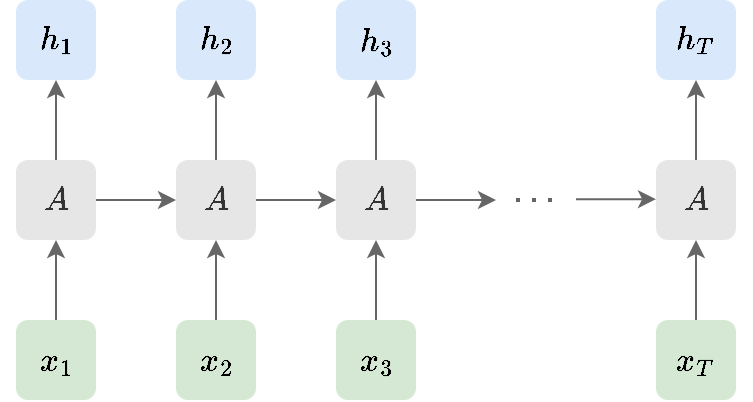 <mxfile version="21.0.6" type="google" pages="13"><diagram name="RNN-general" id="cRlgv7Jlg5Xyr5EoeQMh"><mxGraphModel grid="0" page="1" gridSize="10" guides="1" tooltips="1" connect="1" arrows="1" fold="1" pageScale="1" pageWidth="583" pageHeight="413" math="1" shadow="0"><root><mxCell id="dJiace8CZ2i8Uqz_VCcc-0"/><mxCell id="dJiace8CZ2i8Uqz_VCcc-1" parent="dJiace8CZ2i8Uqz_VCcc-0"/><mxCell id="tbBFHeNM4NJFGiP9CzCa-0" value="" style="group" connectable="0" vertex="1" parent="dJiace8CZ2i8Uqz_VCcc-1"><mxGeometry x="112" y="107" width="360" height="200" as="geometry"/></mxCell><mxCell id="tbBFHeNM4NJFGiP9CzCa-1" value="$$h_1$$" style="rounded=1;whiteSpace=wrap;html=1;aspect=fixed;fontSize=14;strokeColor=none;fillColor=#dae8fc;" vertex="1" parent="tbBFHeNM4NJFGiP9CzCa-0"><mxGeometry width="40" height="40" as="geometry"/></mxCell><mxCell id="tbBFHeNM4NJFGiP9CzCa-2" value="$$A$$" style="rounded=1;whiteSpace=wrap;html=1;fontSize=14;strokeColor=none;fontColor=#333333;fillColor=#E6E6E6;" vertex="1" parent="tbBFHeNM4NJFGiP9CzCa-0"><mxGeometry y="80" width="40" height="40" as="geometry"/></mxCell><mxCell id="tbBFHeNM4NJFGiP9CzCa-3" value="$$x_1$$" style="rounded=1;whiteSpace=wrap;html=1;aspect=fixed;fontSize=14;strokeColor=none;fillColor=#d5e8d4;" vertex="1" parent="tbBFHeNM4NJFGiP9CzCa-0"><mxGeometry y="160" width="40" height="40" as="geometry"/></mxCell><mxCell id="tbBFHeNM4NJFGiP9CzCa-4" value="" style="endArrow=classic;html=1;rounded=0;fontSize=14;entryX=0.5;entryY=1;entryDx=0;entryDy=0;exitX=0.5;exitY=0;exitDx=0;exitDy=0;strokeColor=#666666;fontColor=#666666;" edge="1" parent="tbBFHeNM4NJFGiP9CzCa-0" source="tbBFHeNM4NJFGiP9CzCa-2" target="tbBFHeNM4NJFGiP9CzCa-1"><mxGeometry width="50" height="50" relative="1" as="geometry"><mxPoint x="80" y="100" as="sourcePoint"/><mxPoint x="130" y="50" as="targetPoint"/></mxGeometry></mxCell><mxCell id="tbBFHeNM4NJFGiP9CzCa-5" value="" style="endArrow=classic;html=1;rounded=0;fontSize=14;entryX=0.5;entryY=1;entryDx=0;entryDy=0;exitX=0.5;exitY=0;exitDx=0;exitDy=0;strokeColor=#666666;fontColor=#666666;" edge="1" parent="tbBFHeNM4NJFGiP9CzCa-0" source="tbBFHeNM4NJFGiP9CzCa-3" target="tbBFHeNM4NJFGiP9CzCa-2"><mxGeometry width="50" height="50" relative="1" as="geometry"><mxPoint x="30" y="90" as="sourcePoint"/><mxPoint x="30" y="50" as="targetPoint"/></mxGeometry></mxCell><mxCell id="tbBFHeNM4NJFGiP9CzCa-6" value="$$h_2$$" style="rounded=1;whiteSpace=wrap;html=1;aspect=fixed;fontSize=14;strokeColor=none;fillColor=#dae8fc;" vertex="1" parent="tbBFHeNM4NJFGiP9CzCa-0"><mxGeometry x="80" width="40" height="40" as="geometry"/></mxCell><mxCell id="tbBFHeNM4NJFGiP9CzCa-7" value="$$A$$" style="rounded=1;whiteSpace=wrap;html=1;fontSize=14;strokeColor=none;fontColor=#333333;fillColor=#E6E6E6;" vertex="1" parent="tbBFHeNM4NJFGiP9CzCa-0"><mxGeometry x="80" y="80" width="40" height="40" as="geometry"/></mxCell><mxCell id="tbBFHeNM4NJFGiP9CzCa-8" value="$$x_2$$" style="rounded=1;whiteSpace=wrap;html=1;aspect=fixed;fontSize=14;strokeColor=none;fillColor=#d5e8d4;" vertex="1" parent="tbBFHeNM4NJFGiP9CzCa-0"><mxGeometry x="80" y="160" width="40" height="40" as="geometry"/></mxCell><mxCell id="tbBFHeNM4NJFGiP9CzCa-9" value="" style="endArrow=classic;html=1;rounded=0;fontSize=14;entryX=0.5;entryY=1;entryDx=0;entryDy=0;exitX=0.5;exitY=0;exitDx=0;exitDy=0;strokeColor=#666666;fontColor=#666666;" edge="1" parent="tbBFHeNM4NJFGiP9CzCa-0" source="tbBFHeNM4NJFGiP9CzCa-7" target="tbBFHeNM4NJFGiP9CzCa-6"><mxGeometry width="50" height="50" relative="1" as="geometry"><mxPoint x="160" y="100" as="sourcePoint"/><mxPoint x="210" y="50" as="targetPoint"/></mxGeometry></mxCell><mxCell id="tbBFHeNM4NJFGiP9CzCa-10" value="" style="endArrow=classic;html=1;rounded=0;fontSize=14;entryX=0.5;entryY=1;entryDx=0;entryDy=0;exitX=0.5;exitY=0;exitDx=0;exitDy=0;strokeColor=#666666;fontColor=#666666;" edge="1" parent="tbBFHeNM4NJFGiP9CzCa-0" source="tbBFHeNM4NJFGiP9CzCa-8" target="tbBFHeNM4NJFGiP9CzCa-7"><mxGeometry width="50" height="50" relative="1" as="geometry"><mxPoint x="110" y="90" as="sourcePoint"/><mxPoint x="110" y="50" as="targetPoint"/></mxGeometry></mxCell><mxCell id="tbBFHeNM4NJFGiP9CzCa-11" value="$$h_3$$" style="rounded=1;whiteSpace=wrap;html=1;aspect=fixed;fontSize=14;strokeColor=none;fillColor=#dae8fc;" vertex="1" parent="tbBFHeNM4NJFGiP9CzCa-0"><mxGeometry x="160" width="40" height="40" as="geometry"/></mxCell><mxCell id="tbBFHeNM4NJFGiP9CzCa-12" value="$$A$$" style="rounded=1;whiteSpace=wrap;html=1;fontSize=14;strokeColor=none;fontColor=#333333;fillColor=#E6E6E6;" vertex="1" parent="tbBFHeNM4NJFGiP9CzCa-0"><mxGeometry x="160" y="80" width="40" height="40" as="geometry"/></mxCell><mxCell id="tbBFHeNM4NJFGiP9CzCa-13" value="$$x_3$$" style="rounded=1;whiteSpace=wrap;html=1;aspect=fixed;fontSize=14;strokeColor=none;fillColor=#d5e8d4;" vertex="1" parent="tbBFHeNM4NJFGiP9CzCa-0"><mxGeometry x="160" y="160" width="40" height="40" as="geometry"/></mxCell><mxCell id="tbBFHeNM4NJFGiP9CzCa-14" value="" style="endArrow=classic;html=1;rounded=0;fontSize=14;entryX=0.5;entryY=1;entryDx=0;entryDy=0;exitX=0.5;exitY=0;exitDx=0;exitDy=0;strokeColor=#666666;fontColor=#666666;" edge="1" parent="tbBFHeNM4NJFGiP9CzCa-0" source="tbBFHeNM4NJFGiP9CzCa-12" target="tbBFHeNM4NJFGiP9CzCa-11"><mxGeometry width="50" height="50" relative="1" as="geometry"><mxPoint x="240" y="100" as="sourcePoint"/><mxPoint x="290" y="50" as="targetPoint"/></mxGeometry></mxCell><mxCell id="tbBFHeNM4NJFGiP9CzCa-15" value="" style="endArrow=classic;html=1;rounded=0;fontSize=14;entryX=0.5;entryY=1;entryDx=0;entryDy=0;exitX=0.5;exitY=0;exitDx=0;exitDy=0;strokeColor=#666666;fontColor=#666666;" edge="1" parent="tbBFHeNM4NJFGiP9CzCa-0" source="tbBFHeNM4NJFGiP9CzCa-13" target="tbBFHeNM4NJFGiP9CzCa-12"><mxGeometry width="50" height="50" relative="1" as="geometry"><mxPoint x="190" y="90" as="sourcePoint"/><mxPoint x="190" y="50" as="targetPoint"/></mxGeometry></mxCell><mxCell id="tbBFHeNM4NJFGiP9CzCa-16" value="$$h_T$$" style="rounded=1;whiteSpace=wrap;html=1;aspect=fixed;fontSize=14;strokeColor=none;fillColor=#dae8fc;" vertex="1" parent="tbBFHeNM4NJFGiP9CzCa-0"><mxGeometry x="320" width="40" height="40" as="geometry"/></mxCell><mxCell id="tbBFHeNM4NJFGiP9CzCa-17" value="$$A$$" style="rounded=1;whiteSpace=wrap;html=1;fontSize=14;strokeColor=none;fontColor=#333333;fillColor=#E6E6E6;" vertex="1" parent="tbBFHeNM4NJFGiP9CzCa-0"><mxGeometry x="320" y="80" width="40" height="40" as="geometry"/></mxCell><mxCell id="tbBFHeNM4NJFGiP9CzCa-18" value="$$x_T$$" style="rounded=1;whiteSpace=wrap;html=1;aspect=fixed;fontSize=14;strokeColor=none;fillColor=#d5e8d4;" vertex="1" parent="tbBFHeNM4NJFGiP9CzCa-0"><mxGeometry x="320" y="160" width="40" height="40" as="geometry"/></mxCell><mxCell id="tbBFHeNM4NJFGiP9CzCa-19" value="" style="endArrow=classic;html=1;rounded=0;fontSize=14;entryX=0.5;entryY=1;entryDx=0;entryDy=0;exitX=0.5;exitY=0;exitDx=0;exitDy=0;strokeColor=#666666;fontColor=#666666;" edge="1" parent="tbBFHeNM4NJFGiP9CzCa-0" source="tbBFHeNM4NJFGiP9CzCa-17" target="tbBFHeNM4NJFGiP9CzCa-16"><mxGeometry width="50" height="50" relative="1" as="geometry"><mxPoint x="400" y="100" as="sourcePoint"/><mxPoint x="450" y="50" as="targetPoint"/></mxGeometry></mxCell><mxCell id="tbBFHeNM4NJFGiP9CzCa-20" value="" style="endArrow=classic;html=1;rounded=0;fontSize=14;entryX=0.5;entryY=1;entryDx=0;entryDy=0;exitX=0.5;exitY=0;exitDx=0;exitDy=0;strokeColor=#666666;fontColor=#666666;" edge="1" parent="tbBFHeNM4NJFGiP9CzCa-0" source="tbBFHeNM4NJFGiP9CzCa-18" target="tbBFHeNM4NJFGiP9CzCa-17"><mxGeometry width="50" height="50" relative="1" as="geometry"><mxPoint x="350" y="90" as="sourcePoint"/><mxPoint x="350" y="50" as="targetPoint"/></mxGeometry></mxCell><mxCell id="tbBFHeNM4NJFGiP9CzCa-21" value="" style="endArrow=classic;html=1;rounded=0;strokeColor=#666666;fontSize=14;fontColor=#666666;exitX=1;exitY=0.5;exitDx=0;exitDy=0;entryX=0;entryY=0.5;entryDx=0;entryDy=0;fontStyle=1" edge="1" parent="tbBFHeNM4NJFGiP9CzCa-0" source="tbBFHeNM4NJFGiP9CzCa-2" target="tbBFHeNM4NJFGiP9CzCa-7"><mxGeometry width="50" height="50" relative="1" as="geometry"><mxPoint x="320" y="210" as="sourcePoint"/><mxPoint x="370" y="160" as="targetPoint"/></mxGeometry></mxCell><mxCell id="tbBFHeNM4NJFGiP9CzCa-22" value="" style="endArrow=classic;html=1;rounded=0;strokeColor=#666666;fontSize=14;fontColor=#666666;exitX=1;exitY=0.5;exitDx=0;exitDy=0;entryX=0;entryY=0.5;entryDx=0;entryDy=0;fontStyle=1;" edge="1" parent="tbBFHeNM4NJFGiP9CzCa-0" source="tbBFHeNM4NJFGiP9CzCa-7" target="tbBFHeNM4NJFGiP9CzCa-12"><mxGeometry width="50" height="50" relative="1" as="geometry"><mxPoint x="50" y="110.0" as="sourcePoint"/><mxPoint x="90" y="110.0" as="targetPoint"/></mxGeometry></mxCell><mxCell id="tbBFHeNM4NJFGiP9CzCa-23" value="" style="endArrow=classic;html=1;rounded=0;strokeColor=#666666;fontSize=14;fontColor=#666666;exitX=1;exitY=0.5;exitDx=0;exitDy=0;fontStyle=1" edge="1" parent="tbBFHeNM4NJFGiP9CzCa-0" source="tbBFHeNM4NJFGiP9CzCa-12"><mxGeometry width="50" height="50" relative="1" as="geometry"><mxPoint x="60" y="120.0" as="sourcePoint"/><mxPoint x="240" y="100" as="targetPoint"/></mxGeometry></mxCell><mxCell id="tbBFHeNM4NJFGiP9CzCa-24" value="" style="endArrow=none;dashed=1;html=1;dashPattern=1 3;strokeWidth=2;rounded=0;strokeColor=#666666;fontSize=14;fontColor=#666666;" edge="1" parent="tbBFHeNM4NJFGiP9CzCa-0"><mxGeometry width="50" height="50" relative="1" as="geometry"><mxPoint x="250" y="100" as="sourcePoint"/><mxPoint x="270" y="100" as="targetPoint"/></mxGeometry></mxCell><mxCell id="tbBFHeNM4NJFGiP9CzCa-25" value="" style="endArrow=classic;html=1;rounded=0;strokeColor=#666666;fontSize=14;fontColor=#666666;exitX=1;exitY=0.5;exitDx=0;exitDy=0;fontStyle=1" edge="1" parent="tbBFHeNM4NJFGiP9CzCa-0"><mxGeometry width="50" height="50" relative="1" as="geometry"><mxPoint x="280" y="99.58" as="sourcePoint"/><mxPoint x="320" y="99.58" as="targetPoint"/></mxGeometry></mxCell></root></mxGraphModel></diagram><diagram name="RNN-bidirectional" id="0L_gA5LRZ_ClS4S3uAgs"><mxGraphModel grid="0" page="1" gridSize="10" guides="1" tooltips="1" connect="1" arrows="1" fold="1" pageScale="1" pageWidth="583" pageHeight="413" math="1" shadow="0"><root><mxCell id="so34ILznu8U1uDbJtQyf-0"/><mxCell id="so34ILznu8U1uDbJtQyf-1" parent="so34ILznu8U1uDbJtQyf-0"/><mxCell id="sscTC8gLH23dbx1s-YQf-0" value="" style="group" connectable="0" vertex="1" parent="so34ILznu8U1uDbJtQyf-1"><mxGeometry x="40" y="40" width="520" height="280" as="geometry"/></mxCell><mxCell id="sscTC8gLH23dbx1s-YQf-1" value="$$h_1$$" style="rounded=1;whiteSpace=wrap;html=1;aspect=fixed;fontSize=14;strokeColor=none;fillColor=#dae8fc;" vertex="1" parent="sscTC8gLH23dbx1s-YQf-0"><mxGeometry x="40" width="40" height="40" as="geometry"/></mxCell><mxCell id="sscTC8gLH23dbx1s-YQf-2" value="$$A$$" style="rounded=1;whiteSpace=wrap;html=1;fontSize=14;strokeColor=none;fontColor=#333333;fillColor=#E6E6E6;" vertex="1" parent="sscTC8gLH23dbx1s-YQf-0"><mxGeometry y="100" width="40" height="40" as="geometry"/></mxCell><mxCell id="sscTC8gLH23dbx1s-YQf-3" value="$$x_1$$" style="rounded=1;whiteSpace=wrap;html=1;aspect=fixed;fontSize=14;strokeColor=none;fillColor=#d5e8d4;" vertex="1" parent="sscTC8gLH23dbx1s-YQf-0"><mxGeometry x="40" y="240" width="40" height="40" as="geometry"/></mxCell><mxCell id="sscTC8gLH23dbx1s-YQf-4" value="$$A$$" style="rounded=1;whiteSpace=wrap;html=1;fontSize=14;strokeColor=none;fontColor=#333333;fillColor=#E6E6E6;" vertex="1" parent="sscTC8gLH23dbx1s-YQf-0"><mxGeometry x="80" y="140" width="40" height="40" as="geometry"/></mxCell><mxCell id="sscTC8gLH23dbx1s-YQf-5" value="" style="edgeStyle=elbowEdgeStyle;elbow=vertical;endArrow=classic;html=1;rounded=0;endSize=8;startSize=8;strokeColor=#666666;fontSize=14;fontColor=#666666;entryX=0.5;entryY=1;entryDx=0;entryDy=0;exitX=0.5;exitY=0;exitDx=0;exitDy=0;" edge="1" parent="sscTC8gLH23dbx1s-YQf-0" source="sscTC8gLH23dbx1s-YQf-3" target="sscTC8gLH23dbx1s-YQf-2"><mxGeometry width="50" height="50" relative="1" as="geometry"><mxPoint x="30" y="330" as="sourcePoint"/><mxPoint x="80" y="280" as="targetPoint"/><Array as="points"><mxPoint x="40" y="210"/></Array></mxGeometry></mxCell><mxCell id="sscTC8gLH23dbx1s-YQf-6" value="" style="edgeStyle=elbowEdgeStyle;elbow=vertical;endArrow=classic;html=1;rounded=0;endSize=8;startSize=8;strokeColor=#666666;fontSize=14;fontColor=#666666;entryX=0.5;entryY=1;entryDx=0;entryDy=0;" edge="1" parent="sscTC8gLH23dbx1s-YQf-0" target="sscTC8gLH23dbx1s-YQf-4"><mxGeometry width="50" height="50" relative="1" as="geometry"><mxPoint x="60" y="240" as="sourcePoint"/><mxPoint x="30" y="190" as="targetPoint"/><Array as="points"><mxPoint x="80" y="210"/></Array></mxGeometry></mxCell><mxCell id="sscTC8gLH23dbx1s-YQf-7" value="" style="edgeStyle=elbowEdgeStyle;elbow=vertical;endArrow=classic;html=1;rounded=0;endSize=8;startSize=8;strokeColor=#666666;fontSize=14;fontColor=#666666;entryX=0.5;entryY=1;entryDx=0;entryDy=0;exitX=0.5;exitY=0;exitDx=0;exitDy=0;" edge="1" parent="sscTC8gLH23dbx1s-YQf-0" source="sscTC8gLH23dbx1s-YQf-4" target="sscTC8gLH23dbx1s-YQf-1"><mxGeometry width="50" height="50" relative="1" as="geometry"><mxPoint x="70" y="250" as="sourcePoint"/><mxPoint x="110" y="170" as="targetPoint"/><Array as="points"><mxPoint x="80" y="70"/></Array></mxGeometry></mxCell><mxCell id="sscTC8gLH23dbx1s-YQf-8" value="" style="edgeStyle=elbowEdgeStyle;elbow=vertical;endArrow=classic;html=1;rounded=0;endSize=8;startSize=8;strokeColor=#666666;fontSize=14;fontColor=#666666;exitX=0.5;exitY=0;exitDx=0;exitDy=0;" edge="1" parent="sscTC8gLH23dbx1s-YQf-0" source="sscTC8gLH23dbx1s-YQf-2"><mxGeometry width="50" height="50" relative="1" as="geometry"><mxPoint x="110" y="110" as="sourcePoint"/><mxPoint x="60" y="40" as="targetPoint"/><Array as="points"><mxPoint x="40" y="70"/></Array></mxGeometry></mxCell><mxCell id="sscTC8gLH23dbx1s-YQf-9" value="$$h_2$$" style="rounded=1;whiteSpace=wrap;html=1;aspect=fixed;fontSize=14;strokeColor=none;fillColor=#dae8fc;" vertex="1" parent="sscTC8gLH23dbx1s-YQf-0"><mxGeometry x="200" width="40" height="40" as="geometry"/></mxCell><mxCell id="sscTC8gLH23dbx1s-YQf-10" value="$$A$$" style="rounded=1;whiteSpace=wrap;html=1;fontSize=14;strokeColor=none;fontColor=#333333;fillColor=#E6E6E6;" vertex="1" parent="sscTC8gLH23dbx1s-YQf-0"><mxGeometry x="160" y="100" width="40" height="40" as="geometry"/></mxCell><mxCell id="sscTC8gLH23dbx1s-YQf-11" value="$$x_2$$" style="rounded=1;whiteSpace=wrap;html=1;aspect=fixed;fontSize=14;strokeColor=none;fillColor=#d5e8d4;" vertex="1" parent="sscTC8gLH23dbx1s-YQf-0"><mxGeometry x="200" y="240" width="40" height="40" as="geometry"/></mxCell><mxCell id="sscTC8gLH23dbx1s-YQf-12" value="$$A$$" style="rounded=1;whiteSpace=wrap;html=1;fontSize=14;strokeColor=none;fontColor=#333333;fillColor=#E6E6E6;" vertex="1" parent="sscTC8gLH23dbx1s-YQf-0"><mxGeometry x="240" y="140" width="40" height="40" as="geometry"/></mxCell><mxCell id="sscTC8gLH23dbx1s-YQf-13" value="" style="edgeStyle=elbowEdgeStyle;elbow=vertical;endArrow=classic;html=1;rounded=0;endSize=8;startSize=8;strokeColor=#666666;fontSize=14;fontColor=#666666;entryX=0.5;entryY=1;entryDx=0;entryDy=0;exitX=0.5;exitY=0;exitDx=0;exitDy=0;" edge="1" parent="sscTC8gLH23dbx1s-YQf-0" source="sscTC8gLH23dbx1s-YQf-11" target="sscTC8gLH23dbx1s-YQf-10"><mxGeometry width="50" height="50" relative="1" as="geometry"><mxPoint x="190" y="330" as="sourcePoint"/><mxPoint x="240" y="280" as="targetPoint"/><Array as="points"><mxPoint x="200" y="210"/></Array></mxGeometry></mxCell><mxCell id="sscTC8gLH23dbx1s-YQf-14" value="" style="edgeStyle=elbowEdgeStyle;elbow=vertical;endArrow=classic;html=1;rounded=0;endSize=8;startSize=8;strokeColor=#666666;fontSize=14;fontColor=#666666;entryX=0.5;entryY=1;entryDx=0;entryDy=0;" edge="1" parent="sscTC8gLH23dbx1s-YQf-0" target="sscTC8gLH23dbx1s-YQf-12"><mxGeometry width="50" height="50" relative="1" as="geometry"><mxPoint x="220" y="240" as="sourcePoint"/><mxPoint x="190" y="190" as="targetPoint"/><Array as="points"><mxPoint x="240" y="210"/></Array></mxGeometry></mxCell><mxCell id="sscTC8gLH23dbx1s-YQf-15" value="" style="edgeStyle=elbowEdgeStyle;elbow=vertical;endArrow=classic;html=1;rounded=0;endSize=8;startSize=8;strokeColor=#666666;fontSize=14;fontColor=#666666;entryX=0.5;entryY=1;entryDx=0;entryDy=0;exitX=0.5;exitY=0;exitDx=0;exitDy=0;" edge="1" parent="sscTC8gLH23dbx1s-YQf-0" source="sscTC8gLH23dbx1s-YQf-12" target="sscTC8gLH23dbx1s-YQf-9"><mxGeometry width="50" height="50" relative="1" as="geometry"><mxPoint x="230" y="250" as="sourcePoint"/><mxPoint x="270" y="170" as="targetPoint"/><Array as="points"><mxPoint x="240" y="70"/></Array></mxGeometry></mxCell><mxCell id="sscTC8gLH23dbx1s-YQf-16" value="" style="edgeStyle=elbowEdgeStyle;elbow=vertical;endArrow=classic;html=1;rounded=0;endSize=8;startSize=8;strokeColor=#666666;fontSize=14;fontColor=#666666;exitX=0.5;exitY=0;exitDx=0;exitDy=0;" edge="1" parent="sscTC8gLH23dbx1s-YQf-0" source="sscTC8gLH23dbx1s-YQf-10"><mxGeometry width="50" height="50" relative="1" as="geometry"><mxPoint x="270" y="110" as="sourcePoint"/><mxPoint x="220" y="40" as="targetPoint"/><Array as="points"><mxPoint x="200" y="70"/></Array></mxGeometry></mxCell><mxCell id="sscTC8gLH23dbx1s-YQf-17" value="" style="endArrow=classic;html=1;rounded=0;strokeColor=#666666;fontSize=14;fontColor=#666666;entryX=0;entryY=0.5;entryDx=0;entryDy=0;exitX=1;exitY=0.5;exitDx=0;exitDy=0;" edge="1" parent="sscTC8gLH23dbx1s-YQf-0" source="sscTC8gLH23dbx1s-YQf-4" target="sscTC8gLH23dbx1s-YQf-12"><mxGeometry width="50" height="50" relative="1" as="geometry"><mxPoint x="320" y="230" as="sourcePoint"/><mxPoint x="370" y="180" as="targetPoint"/></mxGeometry></mxCell><mxCell id="sscTC8gLH23dbx1s-YQf-18" value="$$h_T$$" style="rounded=1;whiteSpace=wrap;html=1;aspect=fixed;fontSize=14;strokeColor=none;fillColor=#dae8fc;" vertex="1" parent="sscTC8gLH23dbx1s-YQf-0"><mxGeometry x="440" width="40" height="40" as="geometry"/></mxCell><mxCell id="sscTC8gLH23dbx1s-YQf-19" value="$$A$$" style="rounded=1;whiteSpace=wrap;html=1;fontSize=14;strokeColor=none;fontColor=#333333;fillColor=#E6E6E6;" vertex="1" parent="sscTC8gLH23dbx1s-YQf-0"><mxGeometry x="400" y="100" width="40" height="40" as="geometry"/></mxCell><mxCell id="sscTC8gLH23dbx1s-YQf-20" value="$$x_T$$" style="rounded=1;whiteSpace=wrap;html=1;aspect=fixed;fontSize=14;strokeColor=none;fillColor=#d5e8d4;" vertex="1" parent="sscTC8gLH23dbx1s-YQf-0"><mxGeometry x="440" y="240" width="40" height="40" as="geometry"/></mxCell><mxCell id="sscTC8gLH23dbx1s-YQf-21" value="$$A$$" style="rounded=1;whiteSpace=wrap;html=1;fontSize=14;strokeColor=none;fontColor=#333333;fillColor=#E6E6E6;" vertex="1" parent="sscTC8gLH23dbx1s-YQf-0"><mxGeometry x="480" y="140" width="40" height="40" as="geometry"/></mxCell><mxCell id="sscTC8gLH23dbx1s-YQf-22" value="" style="edgeStyle=elbowEdgeStyle;elbow=vertical;endArrow=classic;html=1;rounded=0;endSize=8;startSize=8;strokeColor=#666666;fontSize=14;fontColor=#666666;entryX=0.5;entryY=1;entryDx=0;entryDy=0;exitX=0.5;exitY=0;exitDx=0;exitDy=0;" edge="1" parent="sscTC8gLH23dbx1s-YQf-0" source="sscTC8gLH23dbx1s-YQf-20" target="sscTC8gLH23dbx1s-YQf-19"><mxGeometry width="50" height="50" relative="1" as="geometry"><mxPoint x="430" y="330" as="sourcePoint"/><mxPoint x="480" y="280" as="targetPoint"/><Array as="points"><mxPoint x="440" y="210"/></Array></mxGeometry></mxCell><mxCell id="sscTC8gLH23dbx1s-YQf-23" value="" style="edgeStyle=elbowEdgeStyle;elbow=vertical;endArrow=classic;html=1;rounded=0;endSize=8;startSize=8;strokeColor=#666666;fontSize=14;fontColor=#666666;entryX=0.5;entryY=1;entryDx=0;entryDy=0;" edge="1" parent="sscTC8gLH23dbx1s-YQf-0" target="sscTC8gLH23dbx1s-YQf-21"><mxGeometry width="50" height="50" relative="1" as="geometry"><mxPoint x="460" y="240" as="sourcePoint"/><mxPoint x="430" y="190" as="targetPoint"/><Array as="points"><mxPoint x="480" y="210"/></Array></mxGeometry></mxCell><mxCell id="sscTC8gLH23dbx1s-YQf-24" value="" style="edgeStyle=elbowEdgeStyle;elbow=vertical;endArrow=classic;html=1;rounded=0;endSize=8;startSize=8;strokeColor=#666666;fontSize=14;fontColor=#666666;entryX=0.5;entryY=1;entryDx=0;entryDy=0;exitX=0.5;exitY=0;exitDx=0;exitDy=0;" edge="1" parent="sscTC8gLH23dbx1s-YQf-0" source="sscTC8gLH23dbx1s-YQf-21" target="sscTC8gLH23dbx1s-YQf-18"><mxGeometry width="50" height="50" relative="1" as="geometry"><mxPoint x="470" y="250" as="sourcePoint"/><mxPoint x="510" y="170" as="targetPoint"/><Array as="points"><mxPoint x="480" y="70"/></Array></mxGeometry></mxCell><mxCell id="sscTC8gLH23dbx1s-YQf-25" value="" style="edgeStyle=elbowEdgeStyle;elbow=vertical;endArrow=classic;html=1;rounded=0;endSize=8;startSize=8;strokeColor=#666666;fontSize=14;fontColor=#666666;exitX=0.5;exitY=0;exitDx=0;exitDy=0;" edge="1" parent="sscTC8gLH23dbx1s-YQf-0" source="sscTC8gLH23dbx1s-YQf-19"><mxGeometry width="50" height="50" relative="1" as="geometry"><mxPoint x="510" y="110" as="sourcePoint"/><mxPoint x="460" y="40" as="targetPoint"/><Array as="points"><mxPoint x="440" y="70"/></Array></mxGeometry></mxCell><mxCell id="sscTC8gLH23dbx1s-YQf-26" value="" style="endArrow=classic;html=1;rounded=0;strokeColor=#666666;fontSize=14;fontColor=#666666;exitX=1;exitY=0.5;exitDx=0;exitDy=0;" edge="1" parent="sscTC8gLH23dbx1s-YQf-0"><mxGeometry width="50" height="50" relative="1" as="geometry"><mxPoint x="280" y="158.95" as="sourcePoint"/><mxPoint x="320" y="160" as="targetPoint"/></mxGeometry></mxCell><mxCell id="sscTC8gLH23dbx1s-YQf-27" value="" style="endArrow=classic;html=1;rounded=0;strokeColor=#666666;fontSize=14;fontColor=#666666;" edge="1" parent="sscTC8gLH23dbx1s-YQf-0"><mxGeometry width="50" height="50" relative="1" as="geometry"><mxPoint x="360" y="160" as="sourcePoint"/><mxPoint x="480" y="160" as="targetPoint"/></mxGeometry></mxCell><mxCell id="sscTC8gLH23dbx1s-YQf-28" value="" style="endArrow=classic;html=1;rounded=0;strokeColor=#666666;fontSize=14;fontColor=#666666;exitX=0;exitY=0.5;exitDx=0;exitDy=0;" edge="1" parent="sscTC8gLH23dbx1s-YQf-0" source="sscTC8gLH23dbx1s-YQf-19"><mxGeometry width="50" height="50" relative="1" as="geometry"><mxPoint x="290" y="168.95" as="sourcePoint"/><mxPoint x="360" y="120" as="targetPoint"/></mxGeometry></mxCell><mxCell id="sscTC8gLH23dbx1s-YQf-29" value="" style="endArrow=classic;html=1;rounded=0;strokeColor=#666666;fontSize=14;fontColor=#666666;entryX=1;entryY=0.5;entryDx=0;entryDy=0;" edge="1" parent="sscTC8gLH23dbx1s-YQf-0" target="sscTC8gLH23dbx1s-YQf-10"><mxGeometry width="50" height="50" relative="1" as="geometry"><mxPoint x="320" y="120" as="sourcePoint"/><mxPoint x="370" y="130" as="targetPoint"/></mxGeometry></mxCell><mxCell id="sscTC8gLH23dbx1s-YQf-30" value="" style="endArrow=classic;html=1;rounded=0;strokeColor=#666666;fontSize=14;fontColor=#666666;entryX=1;entryY=0.5;entryDx=0;entryDy=0;exitX=0;exitY=0.5;exitDx=0;exitDy=0;" edge="1" parent="sscTC8gLH23dbx1s-YQf-0" source="sscTC8gLH23dbx1s-YQf-10" target="sscTC8gLH23dbx1s-YQf-2"><mxGeometry width="50" height="50" relative="1" as="geometry"><mxPoint x="130" y="140" as="sourcePoint"/><mxPoint x="210" y="130" as="targetPoint"/></mxGeometry></mxCell><mxCell id="sscTC8gLH23dbx1s-YQf-31" value="" style="endArrow=none;dashed=1;html=1;dashPattern=1 3;strokeWidth=2;rounded=0;strokeColor=#666666;fontSize=14;fontColor=#666666;" edge="1" parent="sscTC8gLH23dbx1s-YQf-0"><mxGeometry width="50" height="50" relative="1" as="geometry"><mxPoint x="330" y="119.56" as="sourcePoint"/><mxPoint x="350" y="119.56" as="targetPoint"/></mxGeometry></mxCell><mxCell id="sscTC8gLH23dbx1s-YQf-32" value="" style="endArrow=none;dashed=1;html=1;dashPattern=1 3;strokeWidth=2;rounded=0;strokeColor=#666666;fontSize=14;fontColor=#666666;" edge="1" parent="sscTC8gLH23dbx1s-YQf-0"><mxGeometry width="50" height="50" relative="1" as="geometry"><mxPoint x="330" y="159.56" as="sourcePoint"/><mxPoint x="350" y="159.56" as="targetPoint"/></mxGeometry></mxCell></root></mxGraphModel></diagram><diagram id="VCNWHOIpj5jKklLUdkC1" name="RNN-cell"><mxGraphModel grid="0" page="1" gridSize="10" guides="1" tooltips="1" connect="1" arrows="1" fold="1" pageScale="1" pageWidth="583" pageHeight="413" math="1" shadow="0"><root><mxCell id="0"/><mxCell id="1" parent="0"/><mxCell id="W_ndOLeB-fJwKKThUXkg-1" value="" style="group" connectable="0" vertex="1" parent="1"><mxGeometry x="10" y="40" width="560" height="140" as="geometry"/></mxCell><mxCell id="W_ndOLeB-fJwKKThUXkg-2" value="" style="rounded=1;whiteSpace=wrap;html=1;fontSize=14;fillColor=#f5f5f5;strokeColor=none;fontColor=#333333;container=0;" vertex="1" parent="W_ndOLeB-fJwKKThUXkg-1"><mxGeometry x="40" y="30" width="120" height="80" as="geometry"/></mxCell><mxCell id="W_ndOLeB-fJwKKThUXkg-3" value="$$\phi$$" style="rounded=1;whiteSpace=wrap;html=1;fontSize=14;container=0;fontColor=#CCCCCC;strokeColor=#CCCCCC;" vertex="1" parent="W_ndOLeB-fJwKKThUXkg-1"><mxGeometry x="80" y="60" width="40" height="20" as="geometry"/></mxCell><mxCell id="W_ndOLeB-fJwKKThUXkg-4" style="edgeStyle=orthogonalEdgeStyle;rounded=1;orthogonalLoop=1;jettySize=auto;html=1;exitX=0;exitY=1;exitDx=0;exitDy=0;entryX=0;entryY=0.5;entryDx=0;entryDy=0;strokeColor=#CCCCCC;fontColor=#666666;endArrow=classic;endFill=1;" edge="1" parent="W_ndOLeB-fJwKKThUXkg-1" source="W_ndOLeB-fJwKKThUXkg-5" target="W_ndOLeB-fJwKKThUXkg-3"><mxGeometry relative="1" as="geometry"><Array as="points"><mxPoint x="60" y="70"/></Array></mxGeometry></mxCell><mxCell id="W_ndOLeB-fJwKKThUXkg-5" value="$$x_{t-1}$$" style="text;html=1;strokeColor=none;fillColor=none;align=center;verticalAlign=middle;whiteSpace=wrap;rounded=0;fontSize=14;fontColor=#CCCCCC;container=0;" vertex="1" parent="W_ndOLeB-fJwKKThUXkg-1"><mxGeometry x="60" y="110" width="40" height="30" as="geometry"/></mxCell><mxCell id="W_ndOLeB-fJwKKThUXkg-6" value="$$h_{t-2}$$" style="text;html=1;strokeColor=none;fillColor=none;align=center;verticalAlign=middle;whiteSpace=wrap;rounded=0;fontSize=14;fontColor=#CCCCCC;container=0;" vertex="1" parent="W_ndOLeB-fJwKKThUXkg-1"><mxGeometry y="40" width="40" height="30" as="geometry"/></mxCell><mxCell id="W_ndOLeB-fJwKKThUXkg-7" value="" style="endArrow=classic;html=1;rounded=0;strokeColor=#CCCCCC;fontSize=14;fontColor=#666666;entryX=0;entryY=0.5;entryDx=0;entryDy=0;exitX=0;exitY=1;exitDx=0;exitDy=0;" edge="1" parent="W_ndOLeB-fJwKKThUXkg-1" source="W_ndOLeB-fJwKKThUXkg-6" target="W_ndOLeB-fJwKKThUXkg-3"><mxGeometry width="50" height="50" relative="1" as="geometry"><mxPoint x="-450" y="200" as="sourcePoint"/><mxPoint x="-290" y="200" as="targetPoint"/></mxGeometry></mxCell><mxCell id="W_ndOLeB-fJwKKThUXkg-8" value="$$h_{t-1}$$" style="text;html=1;strokeColor=none;fillColor=none;align=center;verticalAlign=middle;whiteSpace=wrap;rounded=0;fontSize=14;fontColor=#CCCCCC;container=0;" vertex="1" parent="W_ndOLeB-fJwKKThUXkg-1"><mxGeometry x="100" width="40" height="30" as="geometry"/></mxCell><mxCell id="W_ndOLeB-fJwKKThUXkg-9" style="edgeStyle=orthogonalEdgeStyle;rounded=1;orthogonalLoop=1;jettySize=auto;html=1;exitX=1;exitY=0.5;exitDx=0;exitDy=0;entryX=1;entryY=0;entryDx=0;entryDy=0;strokeColor=#CCCCCC;fontColor=#666666;endArrow=classic;endFill=1;" edge="1" parent="W_ndOLeB-fJwKKThUXkg-1" source="W_ndOLeB-fJwKKThUXkg-3" target="W_ndOLeB-fJwKKThUXkg-8"><mxGeometry relative="1" as="geometry"><Array as="points"><mxPoint x="140" y="70"/></Array></mxGeometry></mxCell><mxCell id="W_ndOLeB-fJwKKThUXkg-10" value="" style="rounded=1;whiteSpace=wrap;html=1;fontSize=14;fillColor=#f5f5f5;strokeColor=none;fontColor=#333333;container=0;" vertex="1" parent="W_ndOLeB-fJwKKThUXkg-1"><mxGeometry x="220" y="30" width="120" height="80" as="geometry"/></mxCell><mxCell id="W_ndOLeB-fJwKKThUXkg-11" value="$$\phi$$" style="rounded=1;whiteSpace=wrap;html=1;strokeColor=#6c8ebf;fontSize=14;fillColor=#dae8fc;container=0;" vertex="1" parent="W_ndOLeB-fJwKKThUXkg-1"><mxGeometry x="260" y="60" width="40" height="20" as="geometry"/></mxCell><mxCell id="W_ndOLeB-fJwKKThUXkg-12" style="edgeStyle=orthogonalEdgeStyle;rounded=1;orthogonalLoop=1;jettySize=auto;html=1;exitX=0;exitY=1;exitDx=0;exitDy=0;entryX=0;entryY=0.5;entryDx=0;entryDy=0;strokeColor=#666666;fontColor=#666666;endArrow=classic;endFill=1;" edge="1" parent="W_ndOLeB-fJwKKThUXkg-1" source="W_ndOLeB-fJwKKThUXkg-13" target="W_ndOLeB-fJwKKThUXkg-11"><mxGeometry relative="1" as="geometry"><Array as="points"><mxPoint x="240" y="70"/></Array></mxGeometry></mxCell><mxCell id="W_ndOLeB-fJwKKThUXkg-13" value="$$x_t$$" style="text;html=1;strokeColor=none;fillColor=none;align=center;verticalAlign=middle;whiteSpace=wrap;rounded=0;fontSize=14;fontColor=#666666;container=0;" vertex="1" parent="W_ndOLeB-fJwKKThUXkg-1"><mxGeometry x="240" y="110" width="40" height="30" as="geometry"/></mxCell><mxCell id="W_ndOLeB-fJwKKThUXkg-14" value="$$h_{t-1}$$" style="text;html=1;strokeColor=none;fillColor=none;align=center;verticalAlign=middle;whiteSpace=wrap;rounded=0;fontSize=14;fontColor=#666666;container=0;" vertex="1" parent="W_ndOLeB-fJwKKThUXkg-1"><mxGeometry x="170" y="40" width="40" height="30" as="geometry"/></mxCell><mxCell id="W_ndOLeB-fJwKKThUXkg-15" value="" style="endArrow=classic;html=1;rounded=0;strokeColor=#666666;fontSize=14;fontColor=#666666;entryX=0;entryY=0.5;entryDx=0;entryDy=0;exitX=1;exitY=0.5;exitDx=0;exitDy=0;" edge="1" parent="W_ndOLeB-fJwKKThUXkg-1" source="W_ndOLeB-fJwKKThUXkg-3" target="W_ndOLeB-fJwKKThUXkg-11"><mxGeometry width="50" height="50" relative="1" as="geometry"><mxPoint x="-270" y="200" as="sourcePoint"/><mxPoint x="-110" y="200" as="targetPoint"/></mxGeometry></mxCell><mxCell id="W_ndOLeB-fJwKKThUXkg-16" value="$$h_t$$" style="text;html=1;strokeColor=none;fillColor=none;align=center;verticalAlign=middle;whiteSpace=wrap;rounded=0;fontSize=14;fontColor=#666666;container=0;" vertex="1" parent="W_ndOLeB-fJwKKThUXkg-1"><mxGeometry x="350" y="40" width="40" height="30" as="geometry"/></mxCell><mxCell id="W_ndOLeB-fJwKKThUXkg-17" value="$$h_t$$" style="text;html=1;strokeColor=none;fillColor=none;align=center;verticalAlign=middle;whiteSpace=wrap;rounded=0;fontSize=14;fontColor=#666666;container=0;" vertex="1" parent="W_ndOLeB-fJwKKThUXkg-1"><mxGeometry x="280" width="40" height="30" as="geometry"/></mxCell><mxCell id="W_ndOLeB-fJwKKThUXkg-18" style="edgeStyle=orthogonalEdgeStyle;rounded=1;orthogonalLoop=1;jettySize=auto;html=1;exitX=1;exitY=0.5;exitDx=0;exitDy=0;entryX=1;entryY=0;entryDx=0;entryDy=0;strokeColor=#666666;fontColor=#666666;endArrow=classic;endFill=1;" edge="1" parent="W_ndOLeB-fJwKKThUXkg-1" source="W_ndOLeB-fJwKKThUXkg-11" target="W_ndOLeB-fJwKKThUXkg-17"><mxGeometry relative="1" as="geometry"><Array as="points"><mxPoint x="320" y="70"/></Array></mxGeometry></mxCell><mxCell id="W_ndOLeB-fJwKKThUXkg-19" value="" style="rounded=1;whiteSpace=wrap;html=1;fontSize=14;fillColor=#f5f5f5;strokeColor=none;fontColor=#333333;container=0;" vertex="1" parent="W_ndOLeB-fJwKKThUXkg-1"><mxGeometry x="400" y="30" width="120" height="80" as="geometry"/></mxCell><mxCell id="W_ndOLeB-fJwKKThUXkg-20" value="$$\phi$$" style="rounded=1;whiteSpace=wrap;html=1;fontSize=14;container=0;fontColor=#CCCCCC;strokeColor=#CCCCCC;" vertex="1" parent="W_ndOLeB-fJwKKThUXkg-1"><mxGeometry x="440" y="60" width="40" height="20" as="geometry"/></mxCell><mxCell id="W_ndOLeB-fJwKKThUXkg-21" style="edgeStyle=orthogonalEdgeStyle;rounded=1;orthogonalLoop=1;jettySize=auto;html=1;exitX=0;exitY=1;exitDx=0;exitDy=0;entryX=0;entryY=0.5;entryDx=0;entryDy=0;strokeColor=#CCCCCC;fontColor=#666666;endArrow=classic;endFill=1;" edge="1" parent="W_ndOLeB-fJwKKThUXkg-1" source="W_ndOLeB-fJwKKThUXkg-22" target="W_ndOLeB-fJwKKThUXkg-20"><mxGeometry relative="1" as="geometry"><Array as="points"><mxPoint x="420" y="70"/></Array></mxGeometry></mxCell><mxCell id="W_ndOLeB-fJwKKThUXkg-22" value="$$x_{t+1}$$" style="text;html=1;strokeColor=none;fillColor=none;align=center;verticalAlign=middle;whiteSpace=wrap;rounded=0;fontSize=14;fontColor=#CCCCCC;container=0;" vertex="1" parent="W_ndOLeB-fJwKKThUXkg-1"><mxGeometry x="420" y="110" width="40" height="30" as="geometry"/></mxCell><mxCell id="W_ndOLeB-fJwKKThUXkg-23" value="" style="endArrow=classic;html=1;rounded=0;strokeColor=#666666;fontSize=14;fontColor=#666666;entryX=0;entryY=0.5;entryDx=0;entryDy=0;exitX=1;exitY=0.5;exitDx=0;exitDy=0;" edge="1" parent="W_ndOLeB-fJwKKThUXkg-1" source="W_ndOLeB-fJwKKThUXkg-11" target="W_ndOLeB-fJwKKThUXkg-20"><mxGeometry width="50" height="50" relative="1" as="geometry"><mxPoint x="400" y="70" as="sourcePoint"/><mxPoint x="110" y="200" as="targetPoint"/></mxGeometry></mxCell><mxCell id="W_ndOLeB-fJwKKThUXkg-24" value="" style="endArrow=classic;html=1;rounded=0;strokeColor=#CCCCCC;fontSize=14;fontColor=#666666;entryX=1;entryY=1;entryDx=0;entryDy=0;exitX=1;exitY=0.5;exitDx=0;exitDy=0;" edge="1" parent="W_ndOLeB-fJwKKThUXkg-1" source="W_ndOLeB-fJwKKThUXkg-20" target="W_ndOLeB-fJwKKThUXkg-25"><mxGeometry width="50" height="50" relative="1" as="geometry"><mxPoint x="480" y="69" as="sourcePoint"/><mxPoint x="600" y="69" as="targetPoint"/><Array as="points"/></mxGeometry></mxCell><mxCell id="W_ndOLeB-fJwKKThUXkg-25" value="$$h_{t+1}$$" style="text;html=1;strokeColor=none;fillColor=none;align=center;verticalAlign=middle;whiteSpace=wrap;rounded=0;fontSize=14;fontColor=#CCCCCC;container=0;" vertex="1" parent="W_ndOLeB-fJwKKThUXkg-1"><mxGeometry x="520" y="40" width="40" height="30" as="geometry"/></mxCell><mxCell id="W_ndOLeB-fJwKKThUXkg-26" value="$$h_{t+1}$$" style="text;html=1;strokeColor=none;fillColor=none;align=center;verticalAlign=middle;whiteSpace=wrap;rounded=0;fontSize=14;fontColor=#CCCCCC;container=0;" vertex="1" parent="W_ndOLeB-fJwKKThUXkg-1"><mxGeometry x="460" width="40" height="30" as="geometry"/></mxCell><mxCell id="W_ndOLeB-fJwKKThUXkg-27" style="edgeStyle=orthogonalEdgeStyle;rounded=1;orthogonalLoop=1;jettySize=auto;html=1;exitX=1;exitY=0.5;exitDx=0;exitDy=0;entryX=1;entryY=0;entryDx=0;entryDy=0;strokeColor=#CCCCCC;fontColor=#666666;endArrow=classic;endFill=1;" edge="1" parent="W_ndOLeB-fJwKKThUXkg-1" source="W_ndOLeB-fJwKKThUXkg-20" target="W_ndOLeB-fJwKKThUXkg-26"><mxGeometry relative="1" as="geometry"><Array as="points"><mxPoint x="500" y="70"/></Array></mxGeometry></mxCell></root></mxGraphModel></diagram><diagram id="5bOvynZutIGKUrs1N2cl" name="RNN-concatenation"><mxGraphModel grid="0" page="1" gridSize="10" guides="1" tooltips="1" connect="1" arrows="1" fold="1" pageScale="1" pageWidth="583" pageHeight="413" math="1" shadow="0"><root><mxCell id="0"/><mxCell id="1" parent="0"/><mxCell id="jeQeztHpUcjbQ-hIapBr-1" value="" style="group" connectable="0" vertex="1" parent="1"><mxGeometry x="1298" y="52" width="320" height="310" as="geometry"/></mxCell><mxCell id="jeQeztHpUcjbQ-hIapBr-2" value="" style="endArrow=classic;html=1;rounded=0;strokeColor=#666666;fontSize=10;" edge="1" parent="jeQeztHpUcjbQ-hIapBr-1"><mxGeometry width="50" height="50" relative="1" as="geometry"><mxPoint x="100" as="sourcePoint"/><mxPoint x="220" as="targetPoint"/></mxGeometry></mxCell><mxCell id="jeQeztHpUcjbQ-hIapBr-3" value="$$u$$" style="text;html=1;strokeColor=none;fillColor=none;align=left;verticalAlign=middle;whiteSpace=wrap;rounded=0;fontSize=14;fontColor=#666666;container=0;" vertex="1" parent="jeQeztHpUcjbQ-hIapBr-1"><mxGeometry x="100" width="20" height="20" as="geometry"/></mxCell><mxCell id="jeQeztHpUcjbQ-hIapBr-4" style="edgeStyle=orthogonalEdgeStyle;rounded=1;orthogonalLoop=1;jettySize=auto;html=1;strokeColor=#666666;fontSize=10;endArrow=classic;endFill=1;" edge="1" parent="jeQeztHpUcjbQ-hIapBr-1"><mxGeometry x="-0.501" y="110" relative="1" as="geometry"><mxPoint x="220" as="targetPoint"/><mxPoint x="140" y="40" as="sourcePoint"/><Array as="points"><mxPoint x="140"/></Array><mxPoint as="offset"/></mxGeometry></mxCell><mxCell id="jeQeztHpUcjbQ-hIapBr-5" value="$$v$$" style="text;html=1;strokeColor=none;fillColor=none;align=center;verticalAlign=middle;whiteSpace=wrap;rounded=0;fontSize=14;fontColor=#666666;container=0;" vertex="1" parent="jeQeztHpUcjbQ-hIapBr-1"><mxGeometry x="140" y="20" width="20" height="20" as="geometry"/></mxCell><mxCell id="jeQeztHpUcjbQ-hIapBr-6" value="$$y$$" style="text;html=1;strokeColor=none;fillColor=none;align=center;verticalAlign=middle;whiteSpace=wrap;rounded=0;fontSize=14;fontColor=#666666;container=0;" vertex="1" parent="jeQeztHpUcjbQ-hIapBr-1"><mxGeometry x="190" width="30" height="20" as="geometry"/></mxCell><mxCell id="jeQeztHpUcjbQ-hIapBr-7" value="" style="ellipse;whiteSpace=wrap;html=1;aspect=fixed;fillColor=#dae8fc;strokeColor=none;container=0;" vertex="1" parent="jeQeztHpUcjbQ-hIapBr-1"><mxGeometry x="60" y="80" width="30" height="30" as="geometry"/></mxCell><mxCell id="jeQeztHpUcjbQ-hIapBr-8" value="" style="ellipse;whiteSpace=wrap;html=1;aspect=fixed;fillColor=#dae8fc;strokeColor=none;container=0;" vertex="1" parent="jeQeztHpUcjbQ-hIapBr-1"><mxGeometry x="60" y="130" width="30" height="30" as="geometry"/></mxCell><mxCell id="jeQeztHpUcjbQ-hIapBr-9" value="" style="ellipse;whiteSpace=wrap;html=1;aspect=fixed;fillColor=#dae8fc;strokeColor=none;container=0;" vertex="1" parent="jeQeztHpUcjbQ-hIapBr-1"><mxGeometry x="60" y="180" width="30" height="30" as="geometry"/></mxCell><mxCell id="jeQeztHpUcjbQ-hIapBr-10" value="" style="ellipse;whiteSpace=wrap;html=1;aspect=fixed;fillColor=#d5e8d4;strokeColor=none;container=0;" vertex="1" parent="jeQeztHpUcjbQ-hIapBr-1"><mxGeometry x="60" y="230" width="30" height="30" as="geometry"/></mxCell><mxCell id="jeQeztHpUcjbQ-hIapBr-11" value="" style="ellipse;whiteSpace=wrap;html=1;aspect=fixed;fillColor=#d5e8d4;strokeColor=none;container=0;" vertex="1" parent="jeQeztHpUcjbQ-hIapBr-1"><mxGeometry x="60" y="280" width="30" height="30" as="geometry"/></mxCell><mxCell id="jeQeztHpUcjbQ-hIapBr-12" value="" style="ellipse;whiteSpace=wrap;html=1;aspect=fixed;fillColor=#f8cecc;strokeColor=none;container=0;" vertex="1" parent="jeQeztHpUcjbQ-hIapBr-1"><mxGeometry x="230" y="130" width="30" height="30" as="geometry"/></mxCell><mxCell id="jeQeztHpUcjbQ-hIapBr-13" style="rounded=0;orthogonalLoop=1;jettySize=auto;html=1;exitX=1;exitY=0.5;exitDx=0;exitDy=0;entryX=0;entryY=0.5;entryDx=0;entryDy=0;strokeColor=#CCCCCC;endArrow=none;endFill=0;" edge="1" parent="jeQeztHpUcjbQ-hIapBr-1" source="jeQeztHpUcjbQ-hIapBr-7" target="jeQeztHpUcjbQ-hIapBr-12"><mxGeometry relative="1" as="geometry"/></mxCell><mxCell id="jeQeztHpUcjbQ-hIapBr-14" style="edgeStyle=none;rounded=0;orthogonalLoop=1;jettySize=auto;html=1;exitX=1;exitY=0.5;exitDx=0;exitDy=0;entryX=0;entryY=0.5;entryDx=0;entryDy=0;strokeColor=#CCCCCC;endArrow=none;endFill=0;" edge="1" parent="jeQeztHpUcjbQ-hIapBr-1" source="jeQeztHpUcjbQ-hIapBr-8" target="jeQeztHpUcjbQ-hIapBr-12"><mxGeometry relative="1" as="geometry"/></mxCell><mxCell id="jeQeztHpUcjbQ-hIapBr-15" style="edgeStyle=none;rounded=0;orthogonalLoop=1;jettySize=auto;html=1;exitX=1;exitY=0.5;exitDx=0;exitDy=0;strokeColor=#CCCCCC;endArrow=none;endFill=0;entryX=0;entryY=0.5;entryDx=0;entryDy=0;" edge="1" parent="jeQeztHpUcjbQ-hIapBr-1" source="jeQeztHpUcjbQ-hIapBr-9" target="jeQeztHpUcjbQ-hIapBr-12"><mxGeometry relative="1" as="geometry"><mxPoint x="180" y="160" as="targetPoint"/></mxGeometry></mxCell><mxCell id="jeQeztHpUcjbQ-hIapBr-16" style="edgeStyle=none;rounded=0;orthogonalLoop=1;jettySize=auto;html=1;exitX=1;exitY=0.5;exitDx=0;exitDy=0;entryX=0;entryY=0.5;entryDx=0;entryDy=0;strokeColor=#CCCCCC;endArrow=none;endFill=0;" edge="1" parent="jeQeztHpUcjbQ-hIapBr-1" source="jeQeztHpUcjbQ-hIapBr-10" target="jeQeztHpUcjbQ-hIapBr-12"><mxGeometry relative="1" as="geometry"/></mxCell><mxCell id="jeQeztHpUcjbQ-hIapBr-17" style="edgeStyle=none;rounded=0;orthogonalLoop=1;jettySize=auto;html=1;exitX=1;exitY=0.5;exitDx=0;exitDy=0;strokeColor=#CCCCCC;endArrow=none;endFill=0;entryX=0;entryY=0.5;entryDx=0;entryDy=0;" edge="1" parent="jeQeztHpUcjbQ-hIapBr-1" source="jeQeztHpUcjbQ-hIapBr-11" target="jeQeztHpUcjbQ-hIapBr-12"><mxGeometry relative="1" as="geometry"><mxPoint x="180" y="160" as="targetPoint"/></mxGeometry></mxCell><mxCell id="jeQeztHpUcjbQ-hIapBr-18" value="" style="ellipse;whiteSpace=wrap;html=1;aspect=fixed;fillColor=#f8cecc;strokeColor=none;container=0;" vertex="1" parent="jeQeztHpUcjbQ-hIapBr-1"><mxGeometry x="230" y="180" width="30" height="30" as="geometry"/></mxCell><mxCell id="jeQeztHpUcjbQ-hIapBr-19" style="edgeStyle=none;rounded=0;orthogonalLoop=1;jettySize=auto;html=1;exitX=1;exitY=0.5;exitDx=0;exitDy=0;entryX=0;entryY=0.5;entryDx=0;entryDy=0;strokeColor=#CCCCCC;endArrow=none;endFill=0;" edge="1" parent="jeQeztHpUcjbQ-hIapBr-1" source="jeQeztHpUcjbQ-hIapBr-7" target="jeQeztHpUcjbQ-hIapBr-18"><mxGeometry relative="1" as="geometry"/></mxCell><mxCell id="jeQeztHpUcjbQ-hIapBr-20" style="edgeStyle=none;rounded=0;orthogonalLoop=1;jettySize=auto;html=1;exitX=1;exitY=0.5;exitDx=0;exitDy=0;strokeColor=#CCCCCC;endArrow=none;endFill=0;entryX=0;entryY=0.5;entryDx=0;entryDy=0;" edge="1" parent="jeQeztHpUcjbQ-hIapBr-1" source="jeQeztHpUcjbQ-hIapBr-8" target="jeQeztHpUcjbQ-hIapBr-18"><mxGeometry relative="1" as="geometry"><mxPoint x="180" y="220" as="targetPoint"/></mxGeometry></mxCell><mxCell id="jeQeztHpUcjbQ-hIapBr-21" style="edgeStyle=none;rounded=0;orthogonalLoop=1;jettySize=auto;html=1;exitX=1;exitY=0.5;exitDx=0;exitDy=0;strokeColor=#CCCCCC;endArrow=none;endFill=0;entryX=0;entryY=0.5;entryDx=0;entryDy=0;" edge="1" parent="jeQeztHpUcjbQ-hIapBr-1" source="jeQeztHpUcjbQ-hIapBr-9" target="jeQeztHpUcjbQ-hIapBr-18"><mxGeometry relative="1" as="geometry"><mxPoint x="110" y="230" as="targetPoint"/></mxGeometry></mxCell><mxCell id="jeQeztHpUcjbQ-hIapBr-22" style="edgeStyle=none;rounded=0;orthogonalLoop=1;jettySize=auto;html=1;exitX=1;exitY=0.5;exitDx=0;exitDy=0;strokeColor=#CCCCCC;endArrow=none;endFill=0;entryX=0;entryY=0.5;entryDx=0;entryDy=0;" edge="1" parent="jeQeztHpUcjbQ-hIapBr-1" source="jeQeztHpUcjbQ-hIapBr-10" target="jeQeztHpUcjbQ-hIapBr-18"><mxGeometry relative="1" as="geometry"><mxPoint x="160" y="290" as="targetPoint"/></mxGeometry></mxCell><mxCell id="jeQeztHpUcjbQ-hIapBr-23" style="edgeStyle=none;rounded=0;orthogonalLoop=1;jettySize=auto;html=1;exitX=1;exitY=0.5;exitDx=0;exitDy=0;entryX=0;entryY=0.5;entryDx=0;entryDy=0;strokeColor=#CCCCCC;endArrow=none;endFill=0;" edge="1" parent="jeQeztHpUcjbQ-hIapBr-1" source="jeQeztHpUcjbQ-hIapBr-11" target="jeQeztHpUcjbQ-hIapBr-18"><mxGeometry relative="1" as="geometry"/></mxCell><mxCell id="jeQeztHpUcjbQ-hIapBr-24" value="" style="ellipse;whiteSpace=wrap;html=1;aspect=fixed;fillColor=#f8cecc;strokeColor=none;container=0;" vertex="1" parent="jeQeztHpUcjbQ-hIapBr-1"><mxGeometry x="230" y="230" width="30" height="30" as="geometry"/></mxCell><mxCell id="jeQeztHpUcjbQ-hIapBr-25" style="edgeStyle=none;rounded=0;orthogonalLoop=1;jettySize=auto;html=1;exitX=1;exitY=0.5;exitDx=0;exitDy=0;entryX=0;entryY=0.5;entryDx=0;entryDy=0;strokeColor=#CCCCCC;endArrow=none;endFill=0;" edge="1" parent="jeQeztHpUcjbQ-hIapBr-1" source="jeQeztHpUcjbQ-hIapBr-7" target="jeQeztHpUcjbQ-hIapBr-24"><mxGeometry relative="1" as="geometry"/></mxCell><mxCell id="jeQeztHpUcjbQ-hIapBr-26" style="edgeStyle=none;rounded=0;orthogonalLoop=1;jettySize=auto;html=1;exitX=1;exitY=0.5;exitDx=0;exitDy=0;entryX=0;entryY=0.5;entryDx=0;entryDy=0;strokeColor=#CCCCCC;endArrow=none;endFill=0;" edge="1" parent="jeQeztHpUcjbQ-hIapBr-1" source="jeQeztHpUcjbQ-hIapBr-8" target="jeQeztHpUcjbQ-hIapBr-24"><mxGeometry relative="1" as="geometry"/></mxCell><mxCell id="jeQeztHpUcjbQ-hIapBr-27" style="edgeStyle=none;rounded=0;orthogonalLoop=1;jettySize=auto;html=1;exitX=1;exitY=0.5;exitDx=0;exitDy=0;strokeColor=#CCCCCC;endArrow=none;endFill=0;entryX=0;entryY=0.5;entryDx=0;entryDy=0;" edge="1" parent="jeQeztHpUcjbQ-hIapBr-1" source="jeQeztHpUcjbQ-hIapBr-9" target="jeQeztHpUcjbQ-hIapBr-24"><mxGeometry relative="1" as="geometry"><mxPoint x="180" y="280" as="targetPoint"/></mxGeometry></mxCell><mxCell id="jeQeztHpUcjbQ-hIapBr-28" style="edgeStyle=none;rounded=0;orthogonalLoop=1;jettySize=auto;html=1;exitX=1;exitY=0.5;exitDx=0;exitDy=0;strokeColor=#CCCCCC;endArrow=none;endFill=0;entryX=0;entryY=0.5;entryDx=0;entryDy=0;" edge="1" parent="jeQeztHpUcjbQ-hIapBr-1" source="jeQeztHpUcjbQ-hIapBr-10" target="jeQeztHpUcjbQ-hIapBr-24"><mxGeometry relative="1" as="geometry"><mxPoint x="180" y="280" as="targetPoint"/></mxGeometry></mxCell><mxCell id="jeQeztHpUcjbQ-hIapBr-29" style="edgeStyle=none;rounded=0;orthogonalLoop=1;jettySize=auto;html=1;exitX=1;exitY=0.5;exitDx=0;exitDy=0;entryX=0;entryY=0.5;entryDx=0;entryDy=0;strokeColor=#CCCCCC;endArrow=none;endFill=0;" edge="1" parent="jeQeztHpUcjbQ-hIapBr-1" source="jeQeztHpUcjbQ-hIapBr-11" target="jeQeztHpUcjbQ-hIapBr-24"><mxGeometry relative="1" as="geometry"/></mxCell><mxCell id="jeQeztHpUcjbQ-hIapBr-30" value="" style="shape=curlyBracket;whiteSpace=wrap;html=1;rounded=1;labelPosition=left;verticalLabelPosition=middle;align=right;verticalAlign=middle;strokeColor=#666666;container=0;" vertex="1" parent="jeQeztHpUcjbQ-hIapBr-1"><mxGeometry x="30" y="80" width="20" height="130" as="geometry"/></mxCell><mxCell id="jeQeztHpUcjbQ-hIapBr-31" value="$$u$$" style="text;html=1;strokeColor=none;fillColor=none;align=center;verticalAlign=middle;whiteSpace=wrap;rounded=0;fontSize=16;fontColor=#666666;container=0;" vertex="1" parent="jeQeztHpUcjbQ-hIapBr-1"><mxGeometry y="125" width="30" height="40" as="geometry"/></mxCell><mxCell id="jeQeztHpUcjbQ-hIapBr-32" value="" style="shape=curlyBracket;whiteSpace=wrap;html=1;rounded=1;labelPosition=left;verticalLabelPosition=middle;align=right;verticalAlign=middle;strokeColor=#666666;container=0;" vertex="1" parent="jeQeztHpUcjbQ-hIapBr-1"><mxGeometry x="30" y="230" width="20" height="80" as="geometry"/></mxCell><mxCell id="jeQeztHpUcjbQ-hIapBr-33" value="$$v$$" style="text;html=1;strokeColor=none;fillColor=none;align=center;verticalAlign=middle;whiteSpace=wrap;rounded=0;fontSize=16;fontColor=#666666;container=0;" vertex="1" parent="jeQeztHpUcjbQ-hIapBr-1"><mxGeometry y="250" width="30" height="40" as="geometry"/></mxCell><mxCell id="jeQeztHpUcjbQ-hIapBr-34" value="" style="shape=curlyBracket;whiteSpace=wrap;html=1;rounded=1;flipH=1;labelPosition=right;verticalLabelPosition=middle;align=left;verticalAlign=middle;strokeColor=#666666;fontSize=16;container=0;" vertex="1" parent="jeQeztHpUcjbQ-hIapBr-1"><mxGeometry x="270" y="130" width="20" height="130" as="geometry"/></mxCell><mxCell id="jeQeztHpUcjbQ-hIapBr-35" value="$$y$$" style="text;html=1;strokeColor=none;fillColor=none;align=center;verticalAlign=middle;whiteSpace=wrap;rounded=0;fontSize=16;fontColor=#666666;container=0;" vertex="1" parent="jeQeztHpUcjbQ-hIapBr-1"><mxGeometry x="290" y="175" width="30" height="40" as="geometry"/></mxCell></root></mxGraphModel></diagram><diagram id="Qbqm9PauKctlIdSkKrfi" name="RNN-gate"><mxGraphModel grid="0" page="1" gridSize="10" guides="1" tooltips="1" connect="1" arrows="1" fold="1" pageScale="1" pageWidth="413" pageHeight="291" math="1" shadow="0"><root><mxCell id="0"/><mxCell id="1" parent="0"/><mxCell id="zd5jL9sWhV_rBuCEx0Tg-1" value="" style="group" connectable="0" vertex="1" parent="1"><mxGeometry x="147" y="136" width="120" height="20" as="geometry"/></mxCell><mxCell id="zd5jL9sWhV_rBuCEx0Tg-2" value="" style="endArrow=none;html=1;rounded=0;strokeColor=#666666;fontSize=14;fontColor=#666666;entryX=0;entryY=0.5;entryDx=0;entryDy=0;endFill=0;" edge="1" parent="zd5jL9sWhV_rBuCEx0Tg-1" target="zd5jL9sWhV_rBuCEx0Tg-6"><mxGeometry width="50" height="50" relative="1" as="geometry"><mxPoint y="10" as="sourcePoint"/><mxPoint x="30" y="10" as="targetPoint"/></mxGeometry></mxCell><mxCell id="zd5jL9sWhV_rBuCEx0Tg-3" value="$$\times$$" style="ellipse;whiteSpace=wrap;html=1;aspect=fixed;fontSize=14;strokeColor=#b85450;fillColor=#f8cecc;" vertex="1" parent="zd5jL9sWhV_rBuCEx0Tg-1"><mxGeometry x="100" width="20" height="20" as="geometry"/></mxCell><mxCell id="zd5jL9sWhV_rBuCEx0Tg-4" style="edgeStyle=orthogonalEdgeStyle;rounded=0;orthogonalLoop=1;jettySize=auto;html=1;exitX=1;exitY=0.5;exitDx=0;exitDy=0;entryX=0;entryY=0.5;entryDx=0;entryDy=0;fontSize=11;strokeColor=#666666;" edge="1" parent="zd5jL9sWhV_rBuCEx0Tg-1" source="zd5jL9sWhV_rBuCEx0Tg-6" target="zd5jL9sWhV_rBuCEx0Tg-3"><mxGeometry relative="1" as="geometry"><mxPoint x="70" y="10" as="sourcePoint"/></mxGeometry></mxCell><mxCell id="zd5jL9sWhV_rBuCEx0Tg-5" value="" style="edgeStyle=orthogonalEdgeStyle;rounded=0;orthogonalLoop=1;jettySize=auto;html=1;strokeColor=#666666;" edge="1" parent="zd5jL9sWhV_rBuCEx0Tg-1" source="zd5jL9sWhV_rBuCEx0Tg-6" target="zd5jL9sWhV_rBuCEx0Tg-3"><mxGeometry relative="1" as="geometry"/></mxCell><mxCell id="zd5jL9sWhV_rBuCEx0Tg-6" value="$$\sigma$$" style="ellipse;whiteSpace=wrap;html=1;aspect=fixed;fontSize=14;strokeColor=#82b366;fillColor=#d5e8d4;fontStyle=0" vertex="1" parent="zd5jL9sWhV_rBuCEx0Tg-1"><mxGeometry x="40" width="20" height="20" as="geometry"/></mxCell></root></mxGraphModel></diagram><diagram id="1MU7z4Y7VtoBsQ8lW46c" name="LSTM-cell"><mxGraphModel grid="1" page="1" gridSize="10" guides="1" tooltips="1" connect="1" arrows="1" fold="1" pageScale="1" pageWidth="583" pageHeight="413" math="1" shadow="0"><root><mxCell id="0"/><mxCell id="1" parent="0"/><mxCell id="sRmBn3iBSCVaw5FA6ny7-1" value="" style="group" connectable="0" vertex="1" parent="1"><mxGeometry x="40" y="40" width="500" height="320" as="geometry"/></mxCell><mxCell id="sRmBn3iBSCVaw5FA6ny7-2" value="" style="rounded=1;whiteSpace=wrap;html=1;fontSize=14;fillColor=#f5f5f5;strokeColor=none;fontColor=#333333;" vertex="1" parent="sRmBn3iBSCVaw5FA6ny7-1"><mxGeometry x="40" y="40" width="420" height="240" as="geometry"/></mxCell><mxCell id="sRmBn3iBSCVaw5FA6ny7-3" value="$$c_t$$" style="text;html=1;strokeColor=none;fillColor=none;align=center;verticalAlign=middle;whiteSpace=wrap;rounded=0;fontSize=14;fontColor=#666666;" vertex="1" parent="sRmBn3iBSCVaw5FA6ny7-1"><mxGeometry x="460" y="50" width="40" height="30" as="geometry"/></mxCell><mxCell id="sRmBn3iBSCVaw5FA6ny7-4" value="$$c_{t-1}$$" style="text;html=1;strokeColor=none;fillColor=none;align=center;verticalAlign=middle;whiteSpace=wrap;rounded=0;fontSize=14;fontColor=#666666;" vertex="1" parent="sRmBn3iBSCVaw5FA6ny7-1"><mxGeometry y="50" width="40" height="30" as="geometry"/></mxCell><mxCell id="sRmBn3iBSCVaw5FA6ny7-5" value="" style="endArrow=classic;html=1;rounded=0;fontSize=14;entryX=0.5;entryY=1;entryDx=0;entryDy=0;startArrow=none;strokeColor=#666666;fontColor=#666666;" edge="1" parent="sRmBn3iBSCVaw5FA6ny7-1" target="sRmBn3iBSCVaw5FA6ny7-9"><mxGeometry width="50" height="50" relative="1" as="geometry"><mxPoint x="120" y="190" as="sourcePoint"/><mxPoint x="120" y="110" as="targetPoint"/></mxGeometry></mxCell><mxCell id="sRmBn3iBSCVaw5FA6ny7-6" value="+" style="ellipse;whiteSpace=wrap;html=1;aspect=fixed;fontSize=14;strokeColor=#b85450;fillColor=#f8cecc;" vertex="1" parent="sRmBn3iBSCVaw5FA6ny7-1"><mxGeometry x="230" y="70" width="20" height="20" as="geometry"/></mxCell><mxCell id="sRmBn3iBSCVaw5FA6ny7-7" value="" style="endArrow=classic;html=1;rounded=0;startArrow=none;strokeColor=#666666;fontColor=#666666;entryX=1;entryY=1;entryDx=0;entryDy=0;" edge="1" parent="sRmBn3iBSCVaw5FA6ny7-1" source="sRmBn3iBSCVaw5FA6ny7-6" target="sRmBn3iBSCVaw5FA6ny7-3"><mxGeometry width="50" height="50" relative="1" as="geometry"><mxPoint x="40" y="80" as="sourcePoint"/><mxPoint x="560" y="80" as="targetPoint"/></mxGeometry></mxCell><mxCell id="sRmBn3iBSCVaw5FA6ny7-8" value="" style="endArrow=classic;html=1;rounded=0;startArrow=none;strokeColor=#666666;fontColor=#666666;endFill=1;" edge="1" parent="sRmBn3iBSCVaw5FA6ny7-1" source="sRmBn3iBSCVaw5FA6ny7-9" target="sRmBn3iBSCVaw5FA6ny7-6"><mxGeometry width="50" height="50" relative="1" as="geometry"><mxPoint x="40" y="80" as="sourcePoint"/><mxPoint x="400" y="80" as="targetPoint"/></mxGeometry></mxCell><mxCell id="sRmBn3iBSCVaw5FA6ny7-9" value="$$\bullet$$" style="ellipse;whiteSpace=wrap;html=1;aspect=fixed;fontSize=14;strokeColor=#b85450;fillColor=#f8cecc;" vertex="1" parent="sRmBn3iBSCVaw5FA6ny7-1"><mxGeometry x="110" y="70" width="20" height="20" as="geometry"/></mxCell><mxCell id="sRmBn3iBSCVaw5FA6ny7-10" value="" style="endArrow=classic;html=1;rounded=0;strokeColor=#666666;fontColor=#666666;endFill=1;" edge="1" parent="sRmBn3iBSCVaw5FA6ny7-1" target="sRmBn3iBSCVaw5FA6ny7-9"><mxGeometry width="50" height="50" relative="1" as="geometry"><mxPoint y="80" as="sourcePoint"/><mxPoint x="210" y="80" as="targetPoint"/></mxGeometry></mxCell><mxCell id="sRmBn3iBSCVaw5FA6ny7-11" value="" style="endArrow=classic;html=1;rounded=0;fontSize=14;startArrow=none;strokeColor=#666666;fontColor=#666666;entryX=0.5;entryY=1;entryDx=0;entryDy=0;" edge="1" parent="sRmBn3iBSCVaw5FA6ny7-1" source="sRmBn3iBSCVaw5FA6ny7-13" target="sRmBn3iBSCVaw5FA6ny7-6"><mxGeometry width="50" height="50" relative="1" as="geometry"><mxPoint x="220" y="160" as="sourcePoint"/><mxPoint x="220" y="90" as="targetPoint"/></mxGeometry></mxCell><mxCell id="sRmBn3iBSCVaw5FA6ny7-12" value="" style="endArrow=none;html=1;rounded=0;fontSize=14;entryX=0.5;entryY=1;entryDx=0;entryDy=0;strokeColor=#666666;fontColor=#666666;" edge="1" parent="sRmBn3iBSCVaw5FA6ny7-1"><mxGeometry width="50" height="50" relative="1" as="geometry"><mxPoint x="120" y="160" as="sourcePoint"/><mxPoint x="120.0" y="160" as="targetPoint"/></mxGeometry></mxCell><mxCell id="sRmBn3iBSCVaw5FA6ny7-13" value="$$\bullet$$" style="ellipse;whiteSpace=wrap;html=1;aspect=fixed;fontSize=14;strokeColor=#b85450;fillColor=#f8cecc;" vertex="1" parent="sRmBn3iBSCVaw5FA6ny7-1"><mxGeometry x="230" y="130" width="20" height="20" as="geometry"/></mxCell><mxCell id="sRmBn3iBSCVaw5FA6ny7-14" value="$$\phi_1$$" style="rounded=1;whiteSpace=wrap;html=1;strokeColor=#82b366;fontSize=14;fillColor=#d5e8d4;" vertex="1" parent="sRmBn3iBSCVaw5FA6ny7-1"><mxGeometry x="100" y="190" width="40" height="20" as="geometry"/></mxCell><mxCell id="sRmBn3iBSCVaw5FA6ny7-15" style="edgeStyle=none;rounded=1;orthogonalLoop=1;jettySize=auto;html=1;exitX=0.5;exitY=0;exitDx=0;exitDy=0;entryX=0;entryY=0.5;entryDx=0;entryDy=0;strokeColor=#666666;fontSize=13;fontColor=#666666;" edge="1" parent="sRmBn3iBSCVaw5FA6ny7-1" source="sRmBn3iBSCVaw5FA6ny7-19" target="sRmBn3iBSCVaw5FA6ny7-13"><mxGeometry relative="1" as="geometry"><mxPoint x="200" y="190" as="sourcePoint"/><Array as="points"><mxPoint x="180" y="140"/></Array></mxGeometry></mxCell><mxCell id="sRmBn3iBSCVaw5FA6ny7-16" style="edgeStyle=orthogonalEdgeStyle;rounded=1;orthogonalLoop=1;jettySize=auto;html=1;exitX=0.5;exitY=1;exitDx=0;exitDy=0;strokeColor=#666666;fontColor=#666666;endArrow=none;endFill=0;" edge="1" parent="sRmBn3iBSCVaw5FA6ny7-1" source="sRmBn3iBSCVaw5FA6ny7-17"><mxGeometry relative="1" as="geometry"><mxPoint x="420" y="90.0" as="targetPoint"/><Array as="points"><mxPoint x="360" y="240"/><mxPoint x="420" y="240"/></Array></mxGeometry></mxCell><mxCell id="sRmBn3iBSCVaw5FA6ny7-17" value="$$\bullet$$" style="ellipse;whiteSpace=wrap;html=1;aspect=fixed;fontSize=14;strokeColor=#b85450;fillColor=#f8cecc;" vertex="1" parent="sRmBn3iBSCVaw5FA6ny7-1"><mxGeometry x="350" y="150" width="20" height="20" as="geometry"/></mxCell><mxCell id="sRmBn3iBSCVaw5FA6ny7-18" style="edgeStyle=orthogonalEdgeStyle;rounded=1;orthogonalLoop=1;jettySize=auto;html=1;exitX=1;exitY=0.5;exitDx=0;exitDy=0;entryX=0.5;entryY=0;entryDx=0;entryDy=0;strokeColor=#666666;fontColor=#666666;endArrow=classic;endFill=1;" edge="1" parent="sRmBn3iBSCVaw5FA6ny7-1" source="sRmBn3iBSCVaw5FA6ny7-6" target="sRmBn3iBSCVaw5FA6ny7-17"><mxGeometry relative="1" as="geometry"/></mxCell><mxCell id="sRmBn3iBSCVaw5FA6ny7-19" value="$$\phi_1$$" style="rounded=1;whiteSpace=wrap;html=1;strokeColor=#82b366;fontSize=14;fillColor=#d5e8d4;" vertex="1" parent="sRmBn3iBSCVaw5FA6ny7-1"><mxGeometry x="160" y="190" width="40" height="20" as="geometry"/></mxCell><mxCell id="sRmBn3iBSCVaw5FA6ny7-20" value="$$\phi_2$$" style="rounded=1;whiteSpace=wrap;html=1;strokeColor=#6c8ebf;fontSize=14;fillColor=#dae8fc;" vertex="1" parent="sRmBn3iBSCVaw5FA6ny7-1"><mxGeometry x="220" y="190" width="40" height="20" as="geometry"/></mxCell><mxCell id="sRmBn3iBSCVaw5FA6ny7-21" value="$$\phi_1$$" style="rounded=1;whiteSpace=wrap;html=1;strokeColor=#82b366;fontSize=14;fillColor=#d5e8d4;" vertex="1" parent="sRmBn3iBSCVaw5FA6ny7-1"><mxGeometry x="280" y="190" width="40" height="20" as="geometry"/></mxCell><mxCell id="sRmBn3iBSCVaw5FA6ny7-22" style="edgeStyle=orthogonalEdgeStyle;rounded=1;orthogonalLoop=1;jettySize=auto;html=1;exitX=0.5;exitY=0;exitDx=0;exitDy=0;entryX=0;entryY=0.5;entryDx=0;entryDy=0;strokeColor=#666666;fontSize=12;fontColor=#666666;" edge="1" parent="sRmBn3iBSCVaw5FA6ny7-1" source="sRmBn3iBSCVaw5FA6ny7-21" target="sRmBn3iBSCVaw5FA6ny7-17"><mxGeometry relative="1" as="geometry"><mxPoint x="360" y="190" as="sourcePoint"/></mxGeometry></mxCell><mxCell id="sRmBn3iBSCVaw5FA6ny7-23" value="$$\phi_2$$" style="rounded=1;whiteSpace=wrap;html=1;strokeColor=#6c8ebf;fontSize=14;fillColor=#dae8fc;" vertex="1" parent="sRmBn3iBSCVaw5FA6ny7-1"><mxGeometry x="340" y="105" width="40" height="20" as="geometry"/></mxCell><mxCell id="sRmBn3iBSCVaw5FA6ny7-24" style="edgeStyle=orthogonalEdgeStyle;rounded=0;orthogonalLoop=1;jettySize=auto;html=1;exitX=0;exitY=1;exitDx=0;exitDy=0;entryX=0.5;entryY=1;entryDx=0;entryDy=0;strokeColor=#666666;fontColor=#666666;endArrow=none;endFill=0;" edge="1" parent="sRmBn3iBSCVaw5FA6ny7-1" source="sRmBn3iBSCVaw5FA6ny7-27" target="sRmBn3iBSCVaw5FA6ny7-19"><mxGeometry relative="1" as="geometry"><Array as="points"><mxPoint x="180" y="240"/></Array></mxGeometry></mxCell><mxCell id="sRmBn3iBSCVaw5FA6ny7-25" style="edgeStyle=orthogonalEdgeStyle;rounded=0;orthogonalLoop=1;jettySize=auto;html=1;exitX=0;exitY=1;exitDx=0;exitDy=0;entryX=0.5;entryY=1;entryDx=0;entryDy=0;strokeColor=#666666;fontColor=#666666;endArrow=none;endFill=0;" edge="1" parent="sRmBn3iBSCVaw5FA6ny7-1" source="sRmBn3iBSCVaw5FA6ny7-27" target="sRmBn3iBSCVaw5FA6ny7-14"><mxGeometry relative="1" as="geometry"><Array as="points"><mxPoint x="120" y="240"/></Array></mxGeometry></mxCell><mxCell id="sRmBn3iBSCVaw5FA6ny7-26" style="edgeStyle=orthogonalEdgeStyle;rounded=0;orthogonalLoop=1;jettySize=auto;html=1;exitX=0;exitY=1;exitDx=0;exitDy=0;entryX=0.5;entryY=1;entryDx=0;entryDy=0;strokeColor=#666666;fontColor=#666666;endArrow=none;endFill=0;" edge="1" parent="sRmBn3iBSCVaw5FA6ny7-1" source="sRmBn3iBSCVaw5FA6ny7-27" target="sRmBn3iBSCVaw5FA6ny7-20"><mxGeometry relative="1" as="geometry"><Array as="points"><mxPoint x="240" y="240"/></Array></mxGeometry></mxCell><mxCell id="sRmBn3iBSCVaw5FA6ny7-27" value="$$h_{t-1}$$" style="text;html=1;strokeColor=none;fillColor=none;align=center;verticalAlign=middle;whiteSpace=wrap;rounded=0;fontSize=14;fontColor=#666666;" vertex="1" parent="sRmBn3iBSCVaw5FA6ny7-1"><mxGeometry y="210" width="40" height="30" as="geometry"/></mxCell><mxCell id="sRmBn3iBSCVaw5FA6ny7-28" style="edgeStyle=orthogonalEdgeStyle;rounded=1;orthogonalLoop=1;jettySize=auto;html=1;exitX=0;exitY=1;exitDx=0;exitDy=0;entryX=0.5;entryY=1;entryDx=0;entryDy=0;strokeColor=#666666;fontColor=#666666;endArrow=none;endFill=0;" edge="1" parent="sRmBn3iBSCVaw5FA6ny7-1" source="sRmBn3iBSCVaw5FA6ny7-29" target="sRmBn3iBSCVaw5FA6ny7-21"><mxGeometry relative="1" as="geometry"><Array as="points"><mxPoint x="80" y="240"/><mxPoint x="300" y="240"/></Array></mxGeometry></mxCell><mxCell id="sRmBn3iBSCVaw5FA6ny7-29" value="$$x_t$$" style="text;html=1;strokeColor=none;fillColor=none;align=center;verticalAlign=middle;whiteSpace=wrap;rounded=0;fontSize=14;fontColor=#666666;" vertex="1" parent="sRmBn3iBSCVaw5FA6ny7-1"><mxGeometry x="80" y="290" width="40" height="30" as="geometry"/></mxCell><mxCell id="sRmBn3iBSCVaw5FA6ny7-30" value="$$f_t$$" style="text;html=1;strokeColor=none;fillColor=none;align=left;verticalAlign=middle;whiteSpace=wrap;rounded=0;fontSize=14;fontColor=#666666;" vertex="1" parent="sRmBn3iBSCVaw5FA6ny7-1"><mxGeometry x="100" y="160" width="20" height="30" as="geometry"/></mxCell><mxCell id="sRmBn3iBSCVaw5FA6ny7-31" value="$$i_t$$" style="text;html=1;strokeColor=none;fillColor=none;align=left;verticalAlign=middle;whiteSpace=wrap;rounded=0;fontSize=14;fontColor=#666666;" vertex="1" parent="sRmBn3iBSCVaw5FA6ny7-1"><mxGeometry x="160" y="160" width="20" height="30" as="geometry"/></mxCell><mxCell id="sRmBn3iBSCVaw5FA6ny7-32" value="$$o_t$$" style="text;html=1;strokeColor=none;fillColor=none;align=left;verticalAlign=middle;whiteSpace=wrap;rounded=0;fontSize=14;fontColor=#666666;" vertex="1" parent="sRmBn3iBSCVaw5FA6ny7-1"><mxGeometry x="280" y="160" width="20" height="30" as="geometry"/></mxCell><mxCell id="sRmBn3iBSCVaw5FA6ny7-33" value="" style="endArrow=classic;html=1;rounded=0;strokeColor=#666666;fontSize=14;fontColor=#666666;" edge="1" parent="sRmBn3iBSCVaw5FA6ny7-1"><mxGeometry width="50" height="50" relative="1" as="geometry"><mxPoint x="420" y="70" as="sourcePoint"/><mxPoint x="420" as="targetPoint"/></mxGeometry></mxCell><mxCell id="sRmBn3iBSCVaw5FA6ny7-34" value="$$h_t$$" style="text;html=1;strokeColor=none;fillColor=none;align=center;verticalAlign=middle;whiteSpace=wrap;rounded=0;fontSize=14;fontColor=#666666;" vertex="1" parent="sRmBn3iBSCVaw5FA6ny7-1"><mxGeometry x="460" y="210" width="40" height="30" as="geometry"/></mxCell><mxCell id="sRmBn3iBSCVaw5FA6ny7-35" style="edgeStyle=orthogonalEdgeStyle;rounded=1;orthogonalLoop=1;jettySize=auto;html=1;exitX=0.5;exitY=1;exitDx=0;exitDy=0;entryX=1;entryY=1;entryDx=0;entryDy=0;strokeColor=#666666;fontColor=#666666;endArrow=classic;endFill=1;" edge="1" parent="sRmBn3iBSCVaw5FA6ny7-1" source="sRmBn3iBSCVaw5FA6ny7-17" target="sRmBn3iBSCVaw5FA6ny7-34"><mxGeometry relative="1" as="geometry"><Array as="points"><mxPoint x="360" y="240"/></Array></mxGeometry></mxCell><mxCell id="sRmBn3iBSCVaw5FA6ny7-36" value="$$h_t$$" style="text;html=1;strokeColor=none;fillColor=none;align=center;verticalAlign=middle;whiteSpace=wrap;rounded=0;fontSize=14;fontColor=#666666;" vertex="1" parent="sRmBn3iBSCVaw5FA6ny7-1"><mxGeometry x="380" width="40" height="30" as="geometry"/></mxCell><mxCell id="sRmBn3iBSCVaw5FA6ny7-37" style="edgeStyle=orthogonalEdgeStyle;rounded=0;orthogonalLoop=1;jettySize=auto;html=1;exitX=1;exitY=1;exitDx=0;exitDy=0;entryX=0.5;entryY=1;entryDx=0;entryDy=0;strokeColor=#666666;fontColor=#666666;endArrow=classic;endFill=1;" edge="1" parent="sRmBn3iBSCVaw5FA6ny7-1" source="sRmBn3iBSCVaw5FA6ny7-38" target="sRmBn3iBSCVaw5FA6ny7-13"><mxGeometry relative="1" as="geometry"><Array as="points"><mxPoint x="240" y="175"/><mxPoint x="240" y="175"/></Array></mxGeometry></mxCell><mxCell id="sRmBn3iBSCVaw5FA6ny7-38" value="$$\tilde{c}_t$$" style="text;html=1;strokeColor=none;fillColor=none;align=left;verticalAlign=middle;whiteSpace=wrap;rounded=0;fontSize=14;fontColor=#666666;" vertex="1" parent="sRmBn3iBSCVaw5FA6ny7-1"><mxGeometry x="220" y="160" width="20" height="30" as="geometry"/></mxCell></root></mxGraphModel></diagram><diagram id="conCiKl1dv10ho1iZwbl" name="LSTM-steps"><mxGraphModel grid="0" page="1" gridSize="10" guides="1" tooltips="1" connect="1" arrows="1" fold="1" pageScale="1" pageWidth="1169" pageHeight="827" math="1" shadow="0"><root><mxCell id="0"/><mxCell id="1" parent="0"/><mxCell id="sUPZ-hN0fIIHBbgN45jt-1" value="" style="group" connectable="0" vertex="1" parent="1"><mxGeometry x="40" y="40" width="1060" height="660" as="geometry"/></mxCell><mxCell id="VxDrJdBV5msY7vFSGxXo-129" value="" style="rounded=1;whiteSpace=wrap;html=1;fontSize=14;fillColor=#f5f5f5;strokeColor=none;fontColor=#333333;" vertex="1" parent="sUPZ-hN0fIIHBbgN45jt-1"><mxGeometry x="600" y="380" width="420" height="240" as="geometry"/></mxCell><mxCell id="VxDrJdBV5msY7vFSGxXo-130" value="$$c_t$$" style="text;html=1;strokeColor=none;fillColor=none;align=center;verticalAlign=middle;whiteSpace=wrap;rounded=0;fontSize=14;fontColor=#CCCCCC;" vertex="1" parent="sUPZ-hN0fIIHBbgN45jt-1"><mxGeometry x="1020" y="390" width="40" height="30" as="geometry"/></mxCell><mxCell id="VxDrJdBV5msY7vFSGxXo-131" value="$$c_{t-1}$$" style="text;html=1;strokeColor=none;fillColor=none;align=center;verticalAlign=middle;whiteSpace=wrap;rounded=0;fontSize=14;fontColor=#CCCCCC;" vertex="1" parent="sUPZ-hN0fIIHBbgN45jt-1"><mxGeometry x="560" y="390" width="40" height="30" as="geometry"/></mxCell><mxCell id="VxDrJdBV5msY7vFSGxXo-132" value="" style="endArrow=classic;html=1;rounded=0;fontSize=14;entryX=0.5;entryY=1;entryDx=0;entryDy=0;startArrow=none;strokeColor=#CCCCCC;fontColor=#666666;" edge="1" parent="sUPZ-hN0fIIHBbgN45jt-1" target="VxDrJdBV5msY7vFSGxXo-136"><mxGeometry width="50" height="50" relative="1" as="geometry"><mxPoint x="680" y="530" as="sourcePoint"/><mxPoint x="680" y="450" as="targetPoint"/></mxGeometry></mxCell><mxCell id="VxDrJdBV5msY7vFSGxXo-133" value="+" style="ellipse;whiteSpace=wrap;html=1;aspect=fixed;fontSize=14;strokeColor=#CCCCCC;fontColor=#CCCCCC;" vertex="1" parent="sUPZ-hN0fIIHBbgN45jt-1"><mxGeometry x="790" y="410" width="20" height="20" as="geometry"/></mxCell><mxCell id="VxDrJdBV5msY7vFSGxXo-134" value="" style="endArrow=classic;html=1;rounded=0;startArrow=none;strokeColor=#CCCCCC;fontColor=#666666;entryX=1;entryY=1;entryDx=0;entryDy=0;exitX=1;exitY=0.5;exitDx=0;exitDy=0;" edge="1" parent="sUPZ-hN0fIIHBbgN45jt-1" source="VxDrJdBV5msY7vFSGxXo-133" target="VxDrJdBV5msY7vFSGxXo-130"><mxGeometry width="50" height="50" relative="1" as="geometry"><mxPoint x="920" y="420" as="sourcePoint"/><mxPoint x="1120" y="420" as="targetPoint"/></mxGeometry></mxCell><mxCell id="VxDrJdBV5msY7vFSGxXo-135" value="" style="endArrow=classic;html=1;rounded=0;startArrow=none;strokeColor=#CCCCCC;fontColor=#666666;endFill=1;" edge="1" parent="sUPZ-hN0fIIHBbgN45jt-1" source="VxDrJdBV5msY7vFSGxXo-136" target="VxDrJdBV5msY7vFSGxXo-133"><mxGeometry width="50" height="50" relative="1" as="geometry"><mxPoint x="600" y="420" as="sourcePoint"/><mxPoint x="960" y="420" as="targetPoint"/></mxGeometry></mxCell><mxCell id="VxDrJdBV5msY7vFSGxXo-136" value="$$\bullet$$" style="ellipse;whiteSpace=wrap;html=1;aspect=fixed;fontSize=14;strokeColor=#CCCCCC;fontColor=#CCCCCC;" vertex="1" parent="sUPZ-hN0fIIHBbgN45jt-1"><mxGeometry x="670" y="410" width="20" height="20" as="geometry"/></mxCell><mxCell id="VxDrJdBV5msY7vFSGxXo-137" value="" style="endArrow=classic;html=1;rounded=0;strokeColor=#CCCCCC;fontColor=#666666;endFill=1;" edge="1" parent="sUPZ-hN0fIIHBbgN45jt-1" target="VxDrJdBV5msY7vFSGxXo-136"><mxGeometry width="50" height="50" relative="1" as="geometry"><mxPoint x="560" y="420" as="sourcePoint"/><mxPoint x="770" y="420" as="targetPoint"/></mxGeometry></mxCell><mxCell id="VxDrJdBV5msY7vFSGxXo-138" value="" style="endArrow=classic;html=1;rounded=0;fontSize=14;startArrow=none;strokeColor=#CCCCCC;fontColor=#666666;entryX=0.5;entryY=1;entryDx=0;entryDy=0;" edge="1" parent="sUPZ-hN0fIIHBbgN45jt-1" source="VxDrJdBV5msY7vFSGxXo-140" target="VxDrJdBV5msY7vFSGxXo-133"><mxGeometry width="50" height="50" relative="1" as="geometry"><mxPoint x="780" y="500" as="sourcePoint"/><mxPoint x="780" y="430" as="targetPoint"/></mxGeometry></mxCell><mxCell id="VxDrJdBV5msY7vFSGxXo-139" value="" style="endArrow=none;html=1;rounded=0;fontSize=14;entryX=0.5;entryY=1;entryDx=0;entryDy=0;strokeColor=#666666;fontColor=#666666;" edge="1" parent="sUPZ-hN0fIIHBbgN45jt-1"><mxGeometry width="50" height="50" relative="1" as="geometry"><mxPoint x="680" y="500" as="sourcePoint"/><mxPoint x="680.0" y="500" as="targetPoint"/></mxGeometry></mxCell><mxCell id="VxDrJdBV5msY7vFSGxXo-140" value="$$\bullet$$" style="ellipse;whiteSpace=wrap;html=1;aspect=fixed;fontSize=14;strokeColor=#CCCCCC;fontColor=#CCCCCC;" vertex="1" parent="sUPZ-hN0fIIHBbgN45jt-1"><mxGeometry x="790" y="470" width="20" height="20" as="geometry"/></mxCell><mxCell id="VxDrJdBV5msY7vFSGxXo-141" value="" style="endArrow=classic;html=1;rounded=0;fontSize=14;strokeColor=#CCCCCC;fontColor=#666666;endFill=1;exitX=1;exitY=1;exitDx=0;exitDy=0;" edge="1" parent="sUPZ-hN0fIIHBbgN45jt-1" source="VxDrJdBV5msY7vFSGxXo-168" target="VxDrJdBV5msY7vFSGxXo-140"><mxGeometry width="50" height="50" relative="1" as="geometry"><mxPoint x="800" y="580" as="sourcePoint"/><mxPoint x="780" y="430" as="targetPoint"/></mxGeometry></mxCell><mxCell id="VxDrJdBV5msY7vFSGxXo-142" value="" style="endArrow=none;html=1;rounded=0;fontSize=14;entryX=0.5;entryY=1;entryDx=0;entryDy=0;startArrow=none;strokeColor=#CCCCCC;fontColor=#666666;" edge="1" parent="sUPZ-hN0fIIHBbgN45jt-1" target="VxDrJdBV5msY7vFSGxXo-143"><mxGeometry width="50" height="50" relative="1" as="geometry"><mxPoint x="680" y="580" as="sourcePoint"/><mxPoint x="680" y="560" as="targetPoint"/></mxGeometry></mxCell><mxCell id="VxDrJdBV5msY7vFSGxXo-143" value="$$\phi_1$$" style="rounded=1;whiteSpace=wrap;html=1;strokeColor=#CCCCCC;fontSize=14;fillColor=#FFFFFF;fontColor=#CCCCCC;" vertex="1" parent="sUPZ-hN0fIIHBbgN45jt-1"><mxGeometry x="660" y="530" width="40" height="20" as="geometry"/></mxCell><mxCell id="VxDrJdBV5msY7vFSGxXo-144" style="edgeStyle=none;rounded=1;orthogonalLoop=1;jettySize=auto;html=1;exitX=0.5;exitY=0;exitDx=0;exitDy=0;entryX=0;entryY=0.5;entryDx=0;entryDy=0;strokeColor=#CCCCCC;fontSize=13;fontColor=#666666;" edge="1" parent="sUPZ-hN0fIIHBbgN45jt-1" source="VxDrJdBV5msY7vFSGxXo-149" target="VxDrJdBV5msY7vFSGxXo-140"><mxGeometry relative="1" as="geometry"><mxPoint x="760" y="530" as="sourcePoint"/><Array as="points"><mxPoint x="740" y="480"/></Array></mxGeometry></mxCell><mxCell id="VxDrJdBV5msY7vFSGxXo-147" value="$$\bullet$$" style="ellipse;whiteSpace=wrap;html=1;aspect=fixed;fontSize=14;strokeColor=#b85450;fillColor=#f8cecc;" vertex="1" parent="sUPZ-hN0fIIHBbgN45jt-1"><mxGeometry x="910" y="490" width="20" height="20" as="geometry"/></mxCell><mxCell id="VxDrJdBV5msY7vFSGxXo-148" style="edgeStyle=orthogonalEdgeStyle;rounded=0;orthogonalLoop=1;jettySize=auto;html=1;exitX=0.5;exitY=1;exitDx=0;exitDy=0;strokeColor=#CCCCCC;fontSize=12;fontColor=#666666;endArrow=none;endFill=0;" edge="1" parent="sUPZ-hN0fIIHBbgN45jt-1" source="VxDrJdBV5msY7vFSGxXo-149"><mxGeometry relative="1" as="geometry"><mxPoint x="740.333" y="580" as="targetPoint"/></mxGeometry></mxCell><mxCell id="VxDrJdBV5msY7vFSGxXo-149" value="$$\phi_1$$" style="rounded=1;whiteSpace=wrap;html=1;strokeColor=#CCCCCC;fontSize=14;fillColor=#FFFFFF;fontColor=#CCCCCC;" vertex="1" parent="sUPZ-hN0fIIHBbgN45jt-1"><mxGeometry x="720" y="530" width="40" height="20" as="geometry"/></mxCell><mxCell id="VxDrJdBV5msY7vFSGxXo-150" value="$$\phi_2$$" style="rounded=1;whiteSpace=wrap;html=1;strokeColor=#CCCCCC;fontSize=14;fillColor=#FFFFFF;fontColor=#CCCCCC;" vertex="1" parent="sUPZ-hN0fIIHBbgN45jt-1"><mxGeometry x="780" y="530" width="40" height="20" as="geometry"/></mxCell><mxCell id="VxDrJdBV5msY7vFSGxXo-152" value="$$\phi_1$$" style="rounded=1;whiteSpace=wrap;html=1;strokeColor=#82b366;fontSize=14;fillColor=#d5e8d4;" vertex="1" parent="sUPZ-hN0fIIHBbgN45jt-1"><mxGeometry x="840" y="530" width="40" height="20" as="geometry"/></mxCell><mxCell id="VxDrJdBV5msY7vFSGxXo-153" style="edgeStyle=orthogonalEdgeStyle;rounded=1;orthogonalLoop=1;jettySize=auto;html=1;exitX=0.5;exitY=0;exitDx=0;exitDy=0;entryX=0;entryY=0.5;entryDx=0;entryDy=0;strokeColor=#666666;fontSize=12;fontColor=#666666;" edge="1" parent="sUPZ-hN0fIIHBbgN45jt-1" source="VxDrJdBV5msY7vFSGxXo-152" target="VxDrJdBV5msY7vFSGxXo-147"><mxGeometry relative="1" as="geometry"><mxPoint x="920" y="530" as="sourcePoint"/></mxGeometry></mxCell><mxCell id="VxDrJdBV5msY7vFSGxXo-154" value="$$\phi_2$$" style="rounded=1;whiteSpace=wrap;html=1;strokeColor=#6c8ebf;fontSize=14;fillColor=#dae8fc;" vertex="1" parent="sUPZ-hN0fIIHBbgN45jt-1"><mxGeometry x="900" y="445" width="40" height="20" as="geometry"/></mxCell><mxCell id="VxDrJdBV5msY7vFSGxXo-155" value="" style="edgeStyle=orthogonalEdgeStyle;rounded=0;orthogonalLoop=1;jettySize=auto;html=1;exitX=0.5;exitY=0;exitDx=0;exitDy=0;strokeColor=#666666;fontSize=12;fontColor=#666666;endArrow=none;endFill=0;startArrow=classic;startFill=1;" edge="1" parent="sUPZ-hN0fIIHBbgN45jt-1" source="VxDrJdBV5msY7vFSGxXo-147" target="VxDrJdBV5msY7vFSGxXo-154"><mxGeometry relative="1" as="geometry"><mxPoint x="900" y="420" as="targetPoint"/><mxPoint x="900" y="490" as="sourcePoint"/></mxGeometry></mxCell><mxCell id="VxDrJdBV5msY7vFSGxXo-156" style="edgeStyle=orthogonalEdgeStyle;rounded=0;orthogonalLoop=1;jettySize=auto;html=1;strokeColor=#666666;fontSize=12;fontColor=#666666;endArrow=none;endFill=0;entryX=0;entryY=1;entryDx=0;entryDy=0;" edge="1" parent="sUPZ-hN0fIIHBbgN45jt-1" target="VxDrJdBV5msY7vFSGxXo-157"><mxGeometry relative="1" as="geometry"><mxPoint x="540" y="580" as="targetPoint"/><mxPoint x="800" y="580" as="sourcePoint"/><Array as="points"><mxPoint x="630" y="580"/><mxPoint x="630" y="580"/></Array></mxGeometry></mxCell><mxCell id="VxDrJdBV5msY7vFSGxXo-157" value="$$h_{t-1}$$" style="text;html=1;strokeColor=none;fillColor=none;align=center;verticalAlign=middle;whiteSpace=wrap;rounded=0;fontSize=14;fontColor=#666666;" vertex="1" parent="sUPZ-hN0fIIHBbgN45jt-1"><mxGeometry x="560" y="550" width="40" height="30" as="geometry"/></mxCell><mxCell id="VxDrJdBV5msY7vFSGxXo-158" value="" style="endArrow=none;html=1;rounded=1;strokeColor=#666666;fontSize=14;fontColor=#666666;endFill=0;entryX=0.5;entryY=1;entryDx=0;entryDy=0;" edge="1" parent="sUPZ-hN0fIIHBbgN45jt-1" target="VxDrJdBV5msY7vFSGxXo-152"><mxGeometry width="50" height="50" relative="1" as="geometry"><mxPoint x="640" y="660" as="sourcePoint"/><mxPoint x="640" y="580" as="targetPoint"/><Array as="points"><mxPoint x="640" y="580"/><mxPoint x="860" y="580"/></Array></mxGeometry></mxCell><mxCell id="VxDrJdBV5msY7vFSGxXo-159" value="$$x_t$$" style="text;html=1;strokeColor=none;fillColor=none;align=left;verticalAlign=middle;whiteSpace=wrap;rounded=0;fontSize=14;fontColor=#666666;" vertex="1" parent="sUPZ-hN0fIIHBbgN45jt-1"><mxGeometry x="650" y="620" width="40" height="40" as="geometry"/></mxCell><mxCell id="VxDrJdBV5msY7vFSGxXo-160" value="$$f_t$$" style="text;html=1;strokeColor=none;fillColor=none;align=left;verticalAlign=middle;whiteSpace=wrap;rounded=0;fontSize=14;fontColor=#CCCCCC;" vertex="1" parent="sUPZ-hN0fIIHBbgN45jt-1"><mxGeometry x="660" y="500" width="20" height="30" as="geometry"/></mxCell><mxCell id="VxDrJdBV5msY7vFSGxXo-161" value="$$i_t$$" style="text;html=1;strokeColor=none;fillColor=none;align=left;verticalAlign=middle;whiteSpace=wrap;rounded=0;fontSize=14;fontColor=#CCCCCC;" vertex="1" parent="sUPZ-hN0fIIHBbgN45jt-1"><mxGeometry x="720" y="500" width="20" height="30" as="geometry"/></mxCell><mxCell id="VxDrJdBV5msY7vFSGxXo-162" value="$$o_t$$" style="text;html=1;strokeColor=none;fillColor=none;align=left;verticalAlign=middle;whiteSpace=wrap;rounded=0;fontSize=14;fontColor=#666666;" vertex="1" parent="sUPZ-hN0fIIHBbgN45jt-1"><mxGeometry x="840" y="500" width="20" height="30" as="geometry"/></mxCell><mxCell id="VxDrJdBV5msY7vFSGxXo-164" value="" style="endArrow=classic;html=1;rounded=0;strokeColor=#CCCCCC;fontSize=14;fontColor=#666666;" edge="1" parent="sUPZ-hN0fIIHBbgN45jt-1"><mxGeometry width="50" height="50" relative="1" as="geometry"><mxPoint x="980" y="410" as="sourcePoint"/><mxPoint x="980" y="340" as="targetPoint"/></mxGeometry></mxCell><mxCell id="VxDrJdBV5msY7vFSGxXo-165" value="$$h_t$$" style="text;html=1;strokeColor=none;fillColor=none;align=center;verticalAlign=middle;whiteSpace=wrap;rounded=0;fontSize=14;fontColor=#666666;" vertex="1" parent="sUPZ-hN0fIIHBbgN45jt-1"><mxGeometry x="1020" y="550" width="40" height="30" as="geometry"/></mxCell><mxCell id="VxDrJdBV5msY7vFSGxXo-166" value="" style="endArrow=none;html=1;rounded=1;strokeColor=#CCCCCC;fontSize=14;fontColor=#666666;entryX=0.5;entryY=1;entryDx=0;entryDy=0;" edge="1" parent="sUPZ-hN0fIIHBbgN45jt-1" target="VxDrJdBV5msY7vFSGxXo-147"><mxGeometry width="50" height="50" relative="1" as="geometry"><mxPoint x="980" y="430" as="sourcePoint"/><mxPoint x="980" y="580" as="targetPoint"/><Array as="points"><mxPoint x="980" y="580"/><mxPoint x="920" y="580"/></Array></mxGeometry></mxCell><mxCell id="VxDrJdBV5msY7vFSGxXo-167" value="$$h_t$$" style="text;html=1;strokeColor=none;fillColor=none;align=right;verticalAlign=middle;whiteSpace=wrap;rounded=0;fontSize=14;fontColor=#CCCCCC;" vertex="1" parent="sUPZ-hN0fIIHBbgN45jt-1"><mxGeometry x="930" y="340" width="40" height="40" as="geometry"/></mxCell><mxCell id="VxDrJdBV5msY7vFSGxXo-168" value="$$\tilde{c}_t$$" style="text;html=1;strokeColor=none;fillColor=none;align=left;verticalAlign=middle;whiteSpace=wrap;rounded=0;fontSize=14;fontColor=#CCCCCC;" vertex="1" parent="sUPZ-hN0fIIHBbgN45jt-1"><mxGeometry x="780" y="500" width="20" height="30" as="geometry"/></mxCell><mxCell id="VxDrJdBV5msY7vFSGxXo-170" style="edgeStyle=orthogonalEdgeStyle;rounded=0;orthogonalLoop=1;jettySize=auto;html=1;exitX=0.5;exitY=1;exitDx=0;exitDy=0;strokeColor=#CCCCCC;fontSize=12;fontColor=#666666;endArrow=none;endFill=0;" edge="1" parent="sUPZ-hN0fIIHBbgN45jt-1" source="VxDrJdBV5msY7vFSGxXo-150"><mxGeometry relative="1" as="geometry"><mxPoint x="800" y="580" as="targetPoint"/><mxPoint x="870" y="560" as="sourcePoint"/></mxGeometry></mxCell><mxCell id="VxDrJdBV5msY7vFSGxXo-172" value="$$c_t$$" style="text;html=1;strokeColor=none;fillColor=none;align=right;verticalAlign=middle;whiteSpace=wrap;rounded=0;fontSize=14;fontColor=#666666;" vertex="1" parent="sUPZ-hN0fIIHBbgN45jt-1"><mxGeometry x="810" y="390" width="20" height="30" as="geometry"/></mxCell><mxCell id="VxDrJdBV5msY7vFSGxXo-145" style="edgeStyle=orthogonalEdgeStyle;rounded=1;orthogonalLoop=1;jettySize=auto;html=1;exitX=0.5;exitY=0;exitDx=0;exitDy=0;strokeColor=#666666;fontSize=12;fontColor=#666666;endArrow=none;endFill=0;startArrow=none;entryX=0;entryY=1;entryDx=0;entryDy=0;" edge="1" parent="sUPZ-hN0fIIHBbgN45jt-1" source="VxDrJdBV5msY7vFSGxXo-154" target="VxDrJdBV5msY7vFSGxXo-172"><mxGeometry relative="1" as="geometry"><mxPoint x="920" y="420" as="targetPoint"/><Array as="points"><mxPoint x="920" y="420"/></Array></mxGeometry></mxCell><mxCell id="VxDrJdBV5msY7vFSGxXo-163" value="" style="endArrow=classic;html=1;rounded=1;strokeColor=#666666;fontSize=14;fontColor=#666666;entryX=1;entryY=1;entryDx=0;entryDy=0;exitX=0.5;exitY=1;exitDx=0;exitDy=0;" edge="1" parent="sUPZ-hN0fIIHBbgN45jt-1" source="VxDrJdBV5msY7vFSGxXo-147" target="VxDrJdBV5msY7vFSGxXo-165"><mxGeometry width="50" height="50" relative="1" as="geometry"><mxPoint x="920" y="580" as="sourcePoint"/><mxPoint x="1100" y="580" as="targetPoint"/><Array as="points"><mxPoint x="920" y="580"/></Array></mxGeometry></mxCell><mxCell id="7fzGHzoyYNPGKRlFm06g-16" value="Step 4: Output gate" style="text;html=1;strokeColor=none;fillColor=none;align=center;verticalAlign=middle;whiteSpace=wrap;rounded=0;fontColor=#666666;fontStyle=2;fontSize=15;" vertex="1" parent="sUPZ-hN0fIIHBbgN45jt-1"><mxGeometry x="560" y="630" width="500" height="30" as="geometry"/></mxCell><mxCell id="VxDrJdBV5msY7vFSGxXo-2" value="" style="rounded=1;whiteSpace=wrap;html=1;fontSize=14;fillColor=#f5f5f5;strokeColor=none;fontColor=#333333;" vertex="1" parent="sUPZ-hN0fIIHBbgN45jt-1"><mxGeometry x="40" y="40" width="420" height="240" as="geometry"/></mxCell><mxCell id="VxDrJdBV5msY7vFSGxXo-3" value="$$c_t$$" style="text;html=1;strokeColor=none;fillColor=none;align=center;verticalAlign=middle;whiteSpace=wrap;rounded=0;fontSize=14;fontColor=#CCCCCC;" vertex="1" parent="sUPZ-hN0fIIHBbgN45jt-1"><mxGeometry x="460" y="50" width="40" height="30" as="geometry"/></mxCell><mxCell id="VxDrJdBV5msY7vFSGxXo-4" value="$$c_{t-1}$$" style="text;html=1;strokeColor=none;fillColor=none;align=center;verticalAlign=middle;whiteSpace=wrap;rounded=0;fontSize=14;fontColor=#666666;" vertex="1" parent="sUPZ-hN0fIIHBbgN45jt-1"><mxGeometry y="50" width="40" height="30" as="geometry"/></mxCell><mxCell id="VxDrJdBV5msY7vFSGxXo-5" value="" style="endArrow=classic;html=1;rounded=0;fontSize=14;entryX=0.5;entryY=1;entryDx=0;entryDy=0;startArrow=none;strokeColor=#666666;fontColor=#666666;" edge="1" parent="sUPZ-hN0fIIHBbgN45jt-1" target="VxDrJdBV5msY7vFSGxXo-9"><mxGeometry width="50" height="50" relative="1" as="geometry"><mxPoint x="120" y="190" as="sourcePoint"/><mxPoint x="120" y="110" as="targetPoint"/></mxGeometry></mxCell><mxCell id="VxDrJdBV5msY7vFSGxXo-6" value="+" style="ellipse;whiteSpace=wrap;html=1;aspect=fixed;fontSize=14;strokeColor=#CCCCCC;fontColor=#CCCCCC;" vertex="1" parent="sUPZ-hN0fIIHBbgN45jt-1"><mxGeometry x="230" y="70" width="20" height="20" as="geometry"/></mxCell><mxCell id="VxDrJdBV5msY7vFSGxXo-7" value="" style="endArrow=classic;html=1;rounded=0;startArrow=none;strokeColor=#CCCCCC;fontColor=#666666;entryX=1;entryY=1;entryDx=0;entryDy=0;" edge="1" parent="sUPZ-hN0fIIHBbgN45jt-1" source="VxDrJdBV5msY7vFSGxXo-6" target="VxDrJdBV5msY7vFSGxXo-3"><mxGeometry width="50" height="50" relative="1" as="geometry"><mxPoint x="40" y="80" as="sourcePoint"/><mxPoint x="560" y="80" as="targetPoint"/></mxGeometry></mxCell><mxCell id="VxDrJdBV5msY7vFSGxXo-8" value="" style="endArrow=classic;html=1;rounded=0;startArrow=none;strokeColor=#CCCCCC;fontColor=#666666;endFill=1;" edge="1" parent="sUPZ-hN0fIIHBbgN45jt-1" source="VxDrJdBV5msY7vFSGxXo-9" target="VxDrJdBV5msY7vFSGxXo-6"><mxGeometry width="50" height="50" relative="1" as="geometry"><mxPoint x="40" y="80" as="sourcePoint"/><mxPoint x="400" y="80" as="targetPoint"/></mxGeometry></mxCell><mxCell id="VxDrJdBV5msY7vFSGxXo-9" value="$$\bullet$$" style="ellipse;whiteSpace=wrap;html=1;aspect=fixed;fontSize=14;strokeColor=#b85450;fillColor=#f8cecc;" vertex="1" parent="sUPZ-hN0fIIHBbgN45jt-1"><mxGeometry x="110" y="70" width="20" height="20" as="geometry"/></mxCell><mxCell id="VxDrJdBV5msY7vFSGxXo-10" value="" style="endArrow=classic;html=1;rounded=0;strokeColor=#666666;fontColor=#666666;endFill=1;exitX=0;exitY=1;exitDx=0;exitDy=0;" edge="1" parent="sUPZ-hN0fIIHBbgN45jt-1" source="VxDrJdBV5msY7vFSGxXo-4" target="VxDrJdBV5msY7vFSGxXo-9"><mxGeometry width="50" height="50" relative="1" as="geometry"><mxPoint x="-20" y="80" as="sourcePoint"/><mxPoint x="210" y="80" as="targetPoint"/></mxGeometry></mxCell><mxCell id="VxDrJdBV5msY7vFSGxXo-11" value="" style="endArrow=classic;html=1;rounded=0;fontSize=14;startArrow=none;strokeColor=#CCCCCC;fontColor=#666666;entryX=0.5;entryY=1;entryDx=0;entryDy=0;" edge="1" parent="sUPZ-hN0fIIHBbgN45jt-1" source="VxDrJdBV5msY7vFSGxXo-13" target="VxDrJdBV5msY7vFSGxXo-6"><mxGeometry width="50" height="50" relative="1" as="geometry"><mxPoint x="220" y="160" as="sourcePoint"/><mxPoint x="220" y="90" as="targetPoint"/></mxGeometry></mxCell><mxCell id="VxDrJdBV5msY7vFSGxXo-12" value="" style="endArrow=none;html=1;rounded=0;fontSize=14;entryX=0.5;entryY=1;entryDx=0;entryDy=0;strokeColor=#666666;fontColor=#666666;" edge="1" parent="sUPZ-hN0fIIHBbgN45jt-1"><mxGeometry width="50" height="50" relative="1" as="geometry"><mxPoint x="120" y="160" as="sourcePoint"/><mxPoint x="120.0" y="160" as="targetPoint"/></mxGeometry></mxCell><mxCell id="VxDrJdBV5msY7vFSGxXo-13" value="$$\bullet$$" style="ellipse;whiteSpace=wrap;html=1;aspect=fixed;fontSize=14;strokeColor=#CCCCCC;fontColor=#CCCCCC;" vertex="1" parent="sUPZ-hN0fIIHBbgN45jt-1"><mxGeometry x="230" y="130" width="20" height="20" as="geometry"/></mxCell><mxCell id="VxDrJdBV5msY7vFSGxXo-14" value="" style="endArrow=classic;html=1;rounded=0;fontSize=14;strokeColor=#CCCCCC;fontColor=#666666;endFill=1;" edge="1" parent="sUPZ-hN0fIIHBbgN45jt-1" target="VxDrJdBV5msY7vFSGxXo-13"><mxGeometry width="50" height="50" relative="1" as="geometry"><mxPoint x="240" y="240" as="sourcePoint"/><mxPoint x="220" y="90" as="targetPoint"/></mxGeometry></mxCell><mxCell id="VxDrJdBV5msY7vFSGxXo-16" value="$$\phi_1$$" style="rounded=1;whiteSpace=wrap;html=1;strokeColor=#82b366;fontSize=14;fillColor=#d5e8d4;" vertex="1" parent="sUPZ-hN0fIIHBbgN45jt-1"><mxGeometry x="100" y="190" width="40" height="20" as="geometry"/></mxCell><mxCell id="VxDrJdBV5msY7vFSGxXo-17" style="edgeStyle=none;rounded=1;orthogonalLoop=1;jettySize=auto;html=1;exitX=0.5;exitY=0;exitDx=0;exitDy=0;entryX=0;entryY=0.5;entryDx=0;entryDy=0;strokeColor=#CCCCCC;fontSize=13;fontColor=#666666;" edge="1" parent="sUPZ-hN0fIIHBbgN45jt-1" source="VxDrJdBV5msY7vFSGxXo-22" target="VxDrJdBV5msY7vFSGxXo-13"><mxGeometry relative="1" as="geometry"><mxPoint x="200" y="190" as="sourcePoint"/><Array as="points"><mxPoint x="180" y="140"/></Array></mxGeometry></mxCell><mxCell id="VxDrJdBV5msY7vFSGxXo-20" value="$$\bullet$$" style="ellipse;whiteSpace=wrap;html=1;aspect=fixed;fontSize=14;strokeColor=#CCCCCC;fontColor=#CCCCCC;" vertex="1" parent="sUPZ-hN0fIIHBbgN45jt-1"><mxGeometry x="350" y="150" width="20" height="20" as="geometry"/></mxCell><mxCell id="VxDrJdBV5msY7vFSGxXo-21" style="edgeStyle=orthogonalEdgeStyle;rounded=0;orthogonalLoop=1;jettySize=auto;html=1;exitX=0.5;exitY=1;exitDx=0;exitDy=0;strokeColor=#CCCCCC;fontSize=12;fontColor=#666666;endArrow=none;endFill=0;" edge="1" parent="sUPZ-hN0fIIHBbgN45jt-1" source="VxDrJdBV5msY7vFSGxXo-22"><mxGeometry relative="1" as="geometry"><mxPoint x="180.333" y="240" as="targetPoint"/></mxGeometry></mxCell><mxCell id="VxDrJdBV5msY7vFSGxXo-22" value="$$\phi_1$$" style="rounded=1;whiteSpace=wrap;html=1;strokeColor=#CCCCCC;fontSize=14;fillColor=#FFFFFF;fontColor=#CCCCCC;" vertex="1" parent="sUPZ-hN0fIIHBbgN45jt-1"><mxGeometry x="160" y="190" width="40" height="20" as="geometry"/></mxCell><mxCell id="VxDrJdBV5msY7vFSGxXo-23" value="$$\phi_2$$" style="rounded=1;whiteSpace=wrap;html=1;strokeColor=#CCCCCC;fontSize=14;fillColor=#FFFFFF;fontColor=#CCCCCC;" vertex="1" parent="sUPZ-hN0fIIHBbgN45jt-1"><mxGeometry x="220" y="190" width="40" height="20" as="geometry"/></mxCell><mxCell id="VxDrJdBV5msY7vFSGxXo-25" value="$$\phi_1$$" style="rounded=1;whiteSpace=wrap;html=1;strokeColor=#CCCCCC;fontSize=14;fillColor=#FFFFFF;fontColor=#CCCCCC;" vertex="1" parent="sUPZ-hN0fIIHBbgN45jt-1"><mxGeometry x="280" y="190" width="40" height="20" as="geometry"/></mxCell><mxCell id="VxDrJdBV5msY7vFSGxXo-26" style="edgeStyle=orthogonalEdgeStyle;rounded=1;orthogonalLoop=1;jettySize=auto;html=1;exitX=0.5;exitY=0;exitDx=0;exitDy=0;entryX=0;entryY=0.5;entryDx=0;entryDy=0;strokeColor=#CCCCCC;fontSize=12;fontColor=#666666;" edge="1" parent="sUPZ-hN0fIIHBbgN45jt-1" source="VxDrJdBV5msY7vFSGxXo-25" target="VxDrJdBV5msY7vFSGxXo-20"><mxGeometry relative="1" as="geometry"><mxPoint x="360" y="190" as="sourcePoint"/></mxGeometry></mxCell><mxCell id="VxDrJdBV5msY7vFSGxXo-27" value="$$\phi_2$$" style="rounded=1;whiteSpace=wrap;html=1;strokeColor=#CCCCCC;fontSize=14;fillColor=#FFFFFF;fontColor=#CCCCCC;" vertex="1" parent="sUPZ-hN0fIIHBbgN45jt-1"><mxGeometry x="340" y="105" width="40" height="20" as="geometry"/></mxCell><mxCell id="7fzGHzoyYNPGKRlFm06g-4" style="edgeStyle=orthogonalEdgeStyle;rounded=1;orthogonalLoop=1;jettySize=auto;html=1;exitX=1;exitY=0.5;exitDx=0;exitDy=0;entryX=0.5;entryY=0;entryDx=0;entryDy=0;strokeColor=#CCCCCC;fontColor=#666666;endArrow=none;endFill=0;" edge="1" parent="sUPZ-hN0fIIHBbgN45jt-1" source="VxDrJdBV5msY7vFSGxXo-6" target="VxDrJdBV5msY7vFSGxXo-27"><mxGeometry relative="1" as="geometry"/></mxCell><mxCell id="VxDrJdBV5msY7vFSGxXo-28" value="" style="edgeStyle=orthogonalEdgeStyle;rounded=0;orthogonalLoop=1;jettySize=auto;html=1;exitX=0.5;exitY=0;exitDx=0;exitDy=0;strokeColor=#CCCCCC;fontSize=12;fontColor=#666666;endArrow=none;endFill=0;startArrow=classic;startFill=1;" edge="1" parent="sUPZ-hN0fIIHBbgN45jt-1" source="VxDrJdBV5msY7vFSGxXo-20" target="VxDrJdBV5msY7vFSGxXo-27"><mxGeometry relative="1" as="geometry"><mxPoint x="340" y="80" as="targetPoint"/><mxPoint x="340" y="150" as="sourcePoint"/></mxGeometry></mxCell><mxCell id="7fzGHzoyYNPGKRlFm06g-2" style="edgeStyle=orthogonalEdgeStyle;rounded=1;orthogonalLoop=1;jettySize=auto;html=1;exitX=0;exitY=1;exitDx=0;exitDy=0;entryX=0.5;entryY=1;entryDx=0;entryDy=0;strokeColor=#CCCCCC;fontColor=#666666;endArrow=none;endFill=0;" edge="1" parent="sUPZ-hN0fIIHBbgN45jt-1" source="VxDrJdBV5msY7vFSGxXo-30" target="VxDrJdBV5msY7vFSGxXo-25"><mxGeometry relative="1" as="geometry"><Array as="points"><mxPoint x="300" y="240"/></Array></mxGeometry></mxCell><mxCell id="7fzGHzoyYNPGKRlFm06g-3" style="edgeStyle=orthogonalEdgeStyle;rounded=1;orthogonalLoop=1;jettySize=auto;html=1;exitX=0;exitY=1;exitDx=0;exitDy=0;entryX=0.5;entryY=1;entryDx=0;entryDy=0;strokeColor=#666666;fontColor=#666666;endArrow=none;endFill=0;" edge="1" parent="sUPZ-hN0fIIHBbgN45jt-1" source="VxDrJdBV5msY7vFSGxXo-30" target="VxDrJdBV5msY7vFSGxXo-16"><mxGeometry relative="1" as="geometry"><Array as="points"><mxPoint x="120" y="240"/></Array></mxGeometry></mxCell><mxCell id="VxDrJdBV5msY7vFSGxXo-30" value="$$h_{t-1}$$" style="text;html=1;strokeColor=none;fillColor=none;align=center;verticalAlign=middle;whiteSpace=wrap;rounded=0;fontSize=14;fontColor=#666666;" vertex="1" parent="sUPZ-hN0fIIHBbgN45jt-1"><mxGeometry y="210" width="40" height="30" as="geometry"/></mxCell><mxCell id="7fzGHzoyYNPGKRlFm06g-1" style="edgeStyle=orthogonalEdgeStyle;rounded=1;orthogonalLoop=1;jettySize=auto;html=1;exitX=0;exitY=1;exitDx=0;exitDy=0;entryX=0.5;entryY=1;entryDx=0;entryDy=0;strokeColor=#666666;fontColor=#666666;endArrow=none;endFill=0;" edge="1" parent="sUPZ-hN0fIIHBbgN45jt-1" source="VxDrJdBV5msY7vFSGxXo-32" target="VxDrJdBV5msY7vFSGxXo-16"><mxGeometry relative="1" as="geometry"><Array as="points"><mxPoint x="80" y="240"/><mxPoint x="120" y="240"/></Array></mxGeometry></mxCell><mxCell id="VxDrJdBV5msY7vFSGxXo-32" value="$$x_t$$" style="text;html=1;strokeColor=none;fillColor=none;align=center;verticalAlign=middle;whiteSpace=wrap;rounded=0;fontSize=14;fontColor=#666666;" vertex="1" parent="sUPZ-hN0fIIHBbgN45jt-1"><mxGeometry x="80" y="290" width="40" height="30" as="geometry"/></mxCell><mxCell id="VxDrJdBV5msY7vFSGxXo-33" value="$$f_t$$" style="text;html=1;strokeColor=none;fillColor=none;align=left;verticalAlign=middle;whiteSpace=wrap;rounded=0;fontSize=14;fontColor=#666666;" vertex="1" parent="sUPZ-hN0fIIHBbgN45jt-1"><mxGeometry x="100" y="160" width="20" height="30" as="geometry"/></mxCell><mxCell id="VxDrJdBV5msY7vFSGxXo-34" value="$$i_t$$" style="text;html=1;strokeColor=none;fillColor=none;align=left;verticalAlign=middle;whiteSpace=wrap;rounded=0;fontSize=14;fontColor=#CCCCCC;" vertex="1" parent="sUPZ-hN0fIIHBbgN45jt-1"><mxGeometry x="160" y="160" width="20" height="30" as="geometry"/></mxCell><mxCell id="VxDrJdBV5msY7vFSGxXo-35" value="$$o_t$$" style="text;html=1;strokeColor=none;fillColor=none;align=left;verticalAlign=middle;whiteSpace=wrap;rounded=0;fontSize=14;fontColor=#CCCCCC;" vertex="1" parent="sUPZ-hN0fIIHBbgN45jt-1"><mxGeometry x="280" y="160" width="20" height="30" as="geometry"/></mxCell><mxCell id="VxDrJdBV5msY7vFSGxXo-37" value="" style="endArrow=classic;html=1;rounded=0;strokeColor=#CCCCCC;fontSize=14;fontColor=#666666;" edge="1" parent="sUPZ-hN0fIIHBbgN45jt-1"><mxGeometry width="50" height="50" relative="1" as="geometry"><mxPoint x="420" y="70" as="sourcePoint"/><mxPoint x="420" as="targetPoint"/></mxGeometry></mxCell><mxCell id="VxDrJdBV5msY7vFSGxXo-38" value="$$h_t$$" style="text;html=1;strokeColor=none;fillColor=none;align=center;verticalAlign=middle;whiteSpace=wrap;rounded=0;fontSize=14;fontColor=#CCCCCC;" vertex="1" parent="sUPZ-hN0fIIHBbgN45jt-1"><mxGeometry x="460" y="210" width="40" height="30" as="geometry"/></mxCell><mxCell id="VxDrJdBV5msY7vFSGxXo-39" value="" style="endArrow=none;html=1;rounded=1;strokeColor=#CCCCCC;fontSize=14;fontColor=#666666;entryX=0.5;entryY=1;entryDx=0;entryDy=0;" edge="1" parent="sUPZ-hN0fIIHBbgN45jt-1" target="VxDrJdBV5msY7vFSGxXo-20"><mxGeometry width="50" height="50" relative="1" as="geometry"><mxPoint x="420" y="90" as="sourcePoint"/><mxPoint x="420" y="240" as="targetPoint"/><Array as="points"><mxPoint x="420" y="240"/><mxPoint x="360" y="240"/></Array></mxGeometry></mxCell><mxCell id="VxDrJdBV5msY7vFSGxXo-40" value="$$h_t$$" style="text;html=1;strokeColor=none;fillColor=none;align=right;verticalAlign=middle;whiteSpace=wrap;rounded=0;fontSize=14;fontColor=#CCCCCC;" vertex="1" parent="sUPZ-hN0fIIHBbgN45jt-1"><mxGeometry x="370" width="40" height="40" as="geometry"/></mxCell><mxCell id="VxDrJdBV5msY7vFSGxXo-41" value="$$\tilde{c}_t$$" style="text;html=1;strokeColor=none;fillColor=none;align=left;verticalAlign=middle;whiteSpace=wrap;rounded=0;fontSize=14;fontColor=#CCCCCC;" vertex="1" parent="sUPZ-hN0fIIHBbgN45jt-1"><mxGeometry x="220" y="160" width="20" height="30" as="geometry"/></mxCell><mxCell id="7fzGHzoyYNPGKRlFm06g-5" style="edgeStyle=orthogonalEdgeStyle;rounded=1;orthogonalLoop=1;jettySize=auto;html=1;exitX=0.5;exitY=1;exitDx=0;exitDy=0;entryX=1;entryY=1;entryDx=0;entryDy=0;strokeColor=#CCCCCC;fontColor=#666666;endArrow=classic;endFill=1;" edge="1" parent="sUPZ-hN0fIIHBbgN45jt-1" source="VxDrJdBV5msY7vFSGxXo-20" target="VxDrJdBV5msY7vFSGxXo-38"><mxGeometry relative="1" as="geometry"><Array as="points"><mxPoint x="360" y="240"/></Array></mxGeometry></mxCell><mxCell id="_cL_0Vfovxpt3NqosZ5B-1" value="Step 1: Forget gate" style="text;html=1;strokeColor=none;fillColor=none;align=center;verticalAlign=middle;whiteSpace=wrap;rounded=0;fontColor=#666666;fontStyle=2;fontSize=15;" vertex="1" parent="sUPZ-hN0fIIHBbgN45jt-1"><mxGeometry y="290" width="500" height="30" as="geometry"/></mxCell><mxCell id="VxDrJdBV5msY7vFSGxXo-44" value="" style="rounded=1;whiteSpace=wrap;html=1;fontSize=14;fillColor=#f5f5f5;strokeColor=none;fontColor=#333333;" vertex="1" parent="sUPZ-hN0fIIHBbgN45jt-1"><mxGeometry x="600" y="40" width="420" height="240" as="geometry"/></mxCell><mxCell id="VxDrJdBV5msY7vFSGxXo-45" value="$$c_t$$" style="text;html=1;strokeColor=none;fillColor=none;align=center;verticalAlign=middle;whiteSpace=wrap;rounded=0;fontSize=14;fontColor=#CCCCCC;" vertex="1" parent="sUPZ-hN0fIIHBbgN45jt-1"><mxGeometry x="1020" y="50" width="40" height="30" as="geometry"/></mxCell><mxCell id="VxDrJdBV5msY7vFSGxXo-46" value="$$c_{t-1}$$" style="text;html=1;strokeColor=none;fillColor=none;align=center;verticalAlign=middle;whiteSpace=wrap;rounded=0;fontSize=14;fontColor=#CCCCCC;" vertex="1" parent="sUPZ-hN0fIIHBbgN45jt-1"><mxGeometry x="560" y="50" width="40" height="30" as="geometry"/></mxCell><mxCell id="VxDrJdBV5msY7vFSGxXo-47" value="" style="endArrow=classic;html=1;rounded=0;fontSize=14;entryX=0.5;entryY=1;entryDx=0;entryDy=0;startArrow=none;strokeColor=#CCCCCC;fontColor=#666666;" edge="1" parent="sUPZ-hN0fIIHBbgN45jt-1" target="VxDrJdBV5msY7vFSGxXo-51"><mxGeometry width="50" height="50" relative="1" as="geometry"><mxPoint x="680" y="190" as="sourcePoint"/><mxPoint x="680" y="110" as="targetPoint"/></mxGeometry></mxCell><mxCell id="VxDrJdBV5msY7vFSGxXo-48" value="+" style="ellipse;whiteSpace=wrap;html=1;aspect=fixed;fontSize=14;strokeColor=#CCCCCC;fontColor=#CCCCCC;" vertex="1" parent="sUPZ-hN0fIIHBbgN45jt-1"><mxGeometry x="790" y="70" width="20" height="20" as="geometry"/></mxCell><mxCell id="VxDrJdBV5msY7vFSGxXo-49" value="" style="endArrow=classic;html=1;rounded=0;startArrow=none;strokeColor=#CCCCCC;fontColor=#666666;entryX=1;entryY=1;entryDx=0;entryDy=0;" edge="1" parent="sUPZ-hN0fIIHBbgN45jt-1" source="VxDrJdBV5msY7vFSGxXo-48" target="VxDrJdBV5msY7vFSGxXo-45"><mxGeometry width="50" height="50" relative="1" as="geometry"><mxPoint x="600" y="80" as="sourcePoint"/><mxPoint x="1120" y="80" as="targetPoint"/></mxGeometry></mxCell><mxCell id="VxDrJdBV5msY7vFSGxXo-50" value="" style="endArrow=classic;html=1;rounded=0;startArrow=none;strokeColor=#CCCCCC;fontColor=#666666;endFill=1;" edge="1" parent="sUPZ-hN0fIIHBbgN45jt-1" source="VxDrJdBV5msY7vFSGxXo-51" target="VxDrJdBV5msY7vFSGxXo-48"><mxGeometry width="50" height="50" relative="1" as="geometry"><mxPoint x="600" y="80" as="sourcePoint"/><mxPoint x="960" y="80" as="targetPoint"/></mxGeometry></mxCell><mxCell id="VxDrJdBV5msY7vFSGxXo-51" value="$$\bullet$$" style="ellipse;whiteSpace=wrap;html=1;aspect=fixed;fontSize=14;strokeColor=#CCCCCC;fontColor=#CCCCCC;" vertex="1" parent="sUPZ-hN0fIIHBbgN45jt-1"><mxGeometry x="670" y="70" width="20" height="20" as="geometry"/></mxCell><mxCell id="VxDrJdBV5msY7vFSGxXo-52" value="" style="endArrow=classic;html=1;rounded=0;strokeColor=#CCCCCC;fontColor=#666666;endFill=1;" edge="1" parent="sUPZ-hN0fIIHBbgN45jt-1" target="VxDrJdBV5msY7vFSGxXo-51"><mxGeometry width="50" height="50" relative="1" as="geometry"><mxPoint x="560" y="80" as="sourcePoint"/><mxPoint x="770" y="80" as="targetPoint"/></mxGeometry></mxCell><mxCell id="VxDrJdBV5msY7vFSGxXo-53" value="" style="endArrow=classic;html=1;rounded=0;fontSize=14;startArrow=none;strokeColor=#CCCCCC;fontColor=#666666;entryX=0.5;entryY=1;entryDx=0;entryDy=0;" edge="1" parent="sUPZ-hN0fIIHBbgN45jt-1" source="VxDrJdBV5msY7vFSGxXo-55" target="VxDrJdBV5msY7vFSGxXo-48"><mxGeometry width="50" height="50" relative="1" as="geometry"><mxPoint x="780" y="160" as="sourcePoint"/><mxPoint x="780" y="90" as="targetPoint"/></mxGeometry></mxCell><mxCell id="VxDrJdBV5msY7vFSGxXo-54" value="" style="endArrow=none;html=1;rounded=0;fontSize=14;entryX=0.5;entryY=1;entryDx=0;entryDy=0;strokeColor=#666666;fontColor=#666666;" edge="1" parent="sUPZ-hN0fIIHBbgN45jt-1"><mxGeometry width="50" height="50" relative="1" as="geometry"><mxPoint x="680" y="160" as="sourcePoint"/><mxPoint x="680.0" y="160" as="targetPoint"/></mxGeometry></mxCell><mxCell id="VxDrJdBV5msY7vFSGxXo-55" value="$$\bullet$$" style="ellipse;whiteSpace=wrap;html=1;aspect=fixed;fontSize=14;strokeColor=#b85450;fillColor=#f8cecc;" vertex="1" parent="sUPZ-hN0fIIHBbgN45jt-1"><mxGeometry x="790" y="130" width="20" height="20" as="geometry"/></mxCell><mxCell id="VxDrJdBV5msY7vFSGxXo-56" value="" style="endArrow=classic;html=1;rounded=0;fontSize=14;strokeColor=#666666;fontColor=#666666;endFill=1;" edge="1" parent="sUPZ-hN0fIIHBbgN45jt-1" target="VxDrJdBV5msY7vFSGxXo-55"><mxGeometry width="50" height="50" relative="1" as="geometry"><mxPoint x="800" y="240" as="sourcePoint"/><mxPoint x="780" y="90" as="targetPoint"/></mxGeometry></mxCell><mxCell id="VxDrJdBV5msY7vFSGxXo-57" value="" style="endArrow=none;html=1;rounded=0;fontSize=14;entryX=0.5;entryY=1;entryDx=0;entryDy=0;startArrow=none;strokeColor=#CCCCCC;fontColor=#666666;" edge="1" parent="sUPZ-hN0fIIHBbgN45jt-1" target="VxDrJdBV5msY7vFSGxXo-58"><mxGeometry width="50" height="50" relative="1" as="geometry"><mxPoint x="680" y="240" as="sourcePoint"/><mxPoint x="680" y="220" as="targetPoint"/></mxGeometry></mxCell><mxCell id="VxDrJdBV5msY7vFSGxXo-58" value="$$\phi_1$$" style="rounded=1;whiteSpace=wrap;html=1;strokeColor=#CCCCCC;fontSize=14;fillColor=#FFFFFF;fontColor=#CCCCCC;" vertex="1" parent="sUPZ-hN0fIIHBbgN45jt-1"><mxGeometry x="660" y="190" width="40" height="20" as="geometry"/></mxCell><mxCell id="VxDrJdBV5msY7vFSGxXo-60" style="edgeStyle=orthogonalEdgeStyle;rounded=1;orthogonalLoop=1;jettySize=auto;html=1;exitX=0.5;exitY=0;exitDx=0;exitDy=0;strokeColor=#CCCCCC;fontSize=12;fontColor=#666666;endArrow=none;endFill=0;startArrow=none;entryX=1;entryY=0.5;entryDx=0;entryDy=0;" edge="1" parent="sUPZ-hN0fIIHBbgN45jt-1" source="VxDrJdBV5msY7vFSGxXo-69" target="VxDrJdBV5msY7vFSGxXo-48"><mxGeometry relative="1" as="geometry"><mxPoint x="920" y="80" as="targetPoint"/><Array as="points"><mxPoint x="920" y="80"/></Array></mxGeometry></mxCell><mxCell id="VxDrJdBV5msY7vFSGxXo-62" value="$$\bullet$$" style="ellipse;whiteSpace=wrap;html=1;aspect=fixed;fontSize=14;strokeColor=#CCCCCC;fontColor=#CCCCCC;" vertex="1" parent="sUPZ-hN0fIIHBbgN45jt-1"><mxGeometry x="910" y="150" width="20" height="20" as="geometry"/></mxCell><mxCell id="VxDrJdBV5msY7vFSGxXo-65" value="$$\phi_2$$" style="rounded=1;whiteSpace=wrap;html=1;strokeColor=#6c8ebf;fontSize=14;fillColor=#dae8fc;" vertex="1" parent="sUPZ-hN0fIIHBbgN45jt-1"><mxGeometry x="780" y="190" width="40" height="20" as="geometry"/></mxCell><mxCell id="VxDrJdBV5msY7vFSGxXo-66" style="edgeStyle=orthogonalEdgeStyle;rounded=1;orthogonalLoop=1;jettySize=auto;html=1;exitX=0.5;exitY=1;exitDx=0;exitDy=0;strokeColor=#CCCCCC;fontSize=12;fontColor=#666666;endArrow=none;endFill=0;" edge="1" parent="sUPZ-hN0fIIHBbgN45jt-1" source="VxDrJdBV5msY7vFSGxXo-67"><mxGeometry relative="1" as="geometry"><mxPoint x="800" y="240" as="targetPoint"/><Array as="points"><mxPoint x="860" y="240"/></Array></mxGeometry></mxCell><mxCell id="VxDrJdBV5msY7vFSGxXo-67" value="$$\phi_1$$" style="rounded=1;whiteSpace=wrap;html=1;strokeColor=#CCCCCC;fontSize=14;fillColor=#FFFFFF;fontColor=#CCCCCC;" vertex="1" parent="sUPZ-hN0fIIHBbgN45jt-1"><mxGeometry x="840" y="190" width="40" height="20" as="geometry"/></mxCell><mxCell id="VxDrJdBV5msY7vFSGxXo-68" style="edgeStyle=orthogonalEdgeStyle;rounded=1;orthogonalLoop=1;jettySize=auto;html=1;exitX=0.5;exitY=0;exitDx=0;exitDy=0;entryX=0;entryY=0.5;entryDx=0;entryDy=0;strokeColor=#CCCCCC;fontSize=12;fontColor=#666666;" edge="1" parent="sUPZ-hN0fIIHBbgN45jt-1" source="VxDrJdBV5msY7vFSGxXo-67" target="VxDrJdBV5msY7vFSGxXo-62"><mxGeometry relative="1" as="geometry"><mxPoint x="920" y="190" as="sourcePoint"/></mxGeometry></mxCell><mxCell id="VxDrJdBV5msY7vFSGxXo-69" value="$$\phi_2$$" style="rounded=1;whiteSpace=wrap;html=1;strokeColor=#CCCCCC;fontSize=14;fillColor=#FFFFFF;fontColor=#CCCCCC;" vertex="1" parent="sUPZ-hN0fIIHBbgN45jt-1"><mxGeometry x="900" y="105" width="40" height="20" as="geometry"/></mxCell><mxCell id="VxDrJdBV5msY7vFSGxXo-70" value="" style="edgeStyle=orthogonalEdgeStyle;rounded=0;orthogonalLoop=1;jettySize=auto;html=1;exitX=0.5;exitY=0;exitDx=0;exitDy=0;strokeColor=#CCCCCC;fontSize=12;fontColor=#666666;endArrow=none;endFill=0;startArrow=classic;startFill=1;" edge="1" parent="sUPZ-hN0fIIHBbgN45jt-1" source="VxDrJdBV5msY7vFSGxXo-62" target="VxDrJdBV5msY7vFSGxXo-69"><mxGeometry relative="1" as="geometry"><mxPoint x="900" y="80" as="targetPoint"/><mxPoint x="900" y="150" as="sourcePoint"/></mxGeometry></mxCell><mxCell id="7fzGHzoyYNPGKRlFm06g-8" style="edgeStyle=orthogonalEdgeStyle;rounded=1;orthogonalLoop=1;jettySize=auto;html=1;exitX=0;exitY=1;exitDx=0;exitDy=0;strokeColor=#666666;fontColor=#666666;endArrow=none;endFill=0;" edge="1" parent="sUPZ-hN0fIIHBbgN45jt-1" source="VxDrJdBV5msY7vFSGxXo-74"><mxGeometry relative="1" as="geometry"><mxPoint x="800" y="240" as="targetPoint"/><Array as="points"><mxPoint x="640" y="240"/></Array></mxGeometry></mxCell><mxCell id="7fzGHzoyYNPGKRlFm06g-11" style="edgeStyle=orthogonalEdgeStyle;rounded=1;orthogonalLoop=1;jettySize=auto;html=1;exitX=0;exitY=1;exitDx=0;exitDy=0;strokeColor=#666666;fontColor=#666666;endArrow=none;endFill=0;" edge="1" parent="sUPZ-hN0fIIHBbgN45jt-1" source="VxDrJdBV5msY7vFSGxXo-72"><mxGeometry relative="1" as="geometry"><mxPoint x="800.0" y="240.308" as="targetPoint"/><Array as="points"><mxPoint x="630" y="240"/><mxPoint x="630" y="240"/></Array></mxGeometry></mxCell><mxCell id="VxDrJdBV5msY7vFSGxXo-72" value="$$h_{t-1}$$" style="text;html=1;strokeColor=none;fillColor=none;align=center;verticalAlign=middle;whiteSpace=wrap;rounded=0;fontSize=14;fontColor=#666666;" vertex="1" parent="sUPZ-hN0fIIHBbgN45jt-1"><mxGeometry x="560" y="210" width="40" height="30" as="geometry"/></mxCell><mxCell id="VxDrJdBV5msY7vFSGxXo-74" value="$$x_t$$" style="text;html=1;strokeColor=none;fillColor=none;align=center;verticalAlign=middle;whiteSpace=wrap;rounded=0;fontSize=14;fontColor=#666666;" vertex="1" parent="sUPZ-hN0fIIHBbgN45jt-1"><mxGeometry x="640" y="290" width="40" height="30" as="geometry"/></mxCell><mxCell id="VxDrJdBV5msY7vFSGxXo-75" value="$$f_t$$" style="text;html=1;strokeColor=none;fillColor=none;align=left;verticalAlign=middle;whiteSpace=wrap;rounded=0;fontSize=14;fontColor=#CCCCCC;" vertex="1" parent="sUPZ-hN0fIIHBbgN45jt-1"><mxGeometry x="660" y="160" width="20" height="30" as="geometry"/></mxCell><mxCell id="VxDrJdBV5msY7vFSGxXo-76" value="$$i_t$$" style="text;html=1;strokeColor=none;fillColor=none;align=left;verticalAlign=middle;whiteSpace=wrap;rounded=0;fontSize=14;fontColor=#666666;" vertex="1" parent="sUPZ-hN0fIIHBbgN45jt-1"><mxGeometry x="720" y="160" width="20" height="30" as="geometry"/></mxCell><mxCell id="VxDrJdBV5msY7vFSGxXo-77" value="$$o_t$$" style="text;html=1;strokeColor=none;fillColor=none;align=left;verticalAlign=middle;whiteSpace=wrap;rounded=0;fontSize=14;fontColor=#CCCCCC;" vertex="1" parent="sUPZ-hN0fIIHBbgN45jt-1"><mxGeometry x="840" y="160" width="20" height="30" as="geometry"/></mxCell><mxCell id="VxDrJdBV5msY7vFSGxXo-78" value="" style="endArrow=classic;html=1;strokeColor=#CCCCCC;fontSize=14;fontColor=#666666;entryX=1;entryY=1;entryDx=0;entryDy=0;exitX=0.5;exitY=1;exitDx=0;exitDy=0;rounded=1;" edge="1" parent="sUPZ-hN0fIIHBbgN45jt-1" source="VxDrJdBV5msY7vFSGxXo-62" target="VxDrJdBV5msY7vFSGxXo-80"><mxGeometry width="50" height="50" relative="1" as="geometry"><mxPoint x="920" y="240" as="sourcePoint"/><mxPoint x="1100" y="240" as="targetPoint"/><Array as="points"><mxPoint x="920" y="240"/></Array></mxGeometry></mxCell><mxCell id="VxDrJdBV5msY7vFSGxXo-79" value="" style="endArrow=classic;html=1;rounded=0;strokeColor=#CCCCCC;fontSize=14;fontColor=#666666;" edge="1" parent="sUPZ-hN0fIIHBbgN45jt-1"><mxGeometry width="50" height="50" relative="1" as="geometry"><mxPoint x="980" y="70" as="sourcePoint"/><mxPoint x="980" as="targetPoint"/></mxGeometry></mxCell><mxCell id="VxDrJdBV5msY7vFSGxXo-80" value="$$h_t$$" style="text;html=1;strokeColor=none;fillColor=none;align=center;verticalAlign=middle;whiteSpace=wrap;rounded=0;fontSize=14;fontColor=#CCCCCC;" vertex="1" parent="sUPZ-hN0fIIHBbgN45jt-1"><mxGeometry x="1020" y="210" width="40" height="30" as="geometry"/></mxCell><mxCell id="VxDrJdBV5msY7vFSGxXo-81" value="" style="endArrow=none;html=1;rounded=1;strokeColor=#CCCCCC;fontSize=14;fontColor=#666666;entryX=0.5;entryY=1;entryDx=0;entryDy=0;" edge="1" parent="sUPZ-hN0fIIHBbgN45jt-1" target="VxDrJdBV5msY7vFSGxXo-62"><mxGeometry width="50" height="50" relative="1" as="geometry"><mxPoint x="980" y="90" as="sourcePoint"/><mxPoint x="980" y="240" as="targetPoint"/><Array as="points"><mxPoint x="980" y="240"/><mxPoint x="920" y="240"/></Array></mxGeometry></mxCell><mxCell id="VxDrJdBV5msY7vFSGxXo-82" value="$$h_t$$" style="text;html=1;strokeColor=none;fillColor=none;align=right;verticalAlign=middle;whiteSpace=wrap;rounded=0;fontSize=14;fontColor=#CCCCCC;" vertex="1" parent="sUPZ-hN0fIIHBbgN45jt-1"><mxGeometry x="930" width="40" height="40" as="geometry"/></mxCell><mxCell id="VxDrJdBV5msY7vFSGxXo-83" value="$$\tilde{c}_t$$" style="text;html=1;strokeColor=none;fillColor=none;align=left;verticalAlign=middle;whiteSpace=wrap;rounded=0;fontSize=14;fontColor=#666666;" vertex="1" parent="sUPZ-hN0fIIHBbgN45jt-1"><mxGeometry x="780" y="160" width="20" height="30" as="geometry"/></mxCell><mxCell id="7fzGHzoyYNPGKRlFm06g-9" style="edgeStyle=orthogonalEdgeStyle;rounded=1;orthogonalLoop=1;jettySize=auto;html=1;exitX=0.5;exitY=0;exitDx=0;exitDy=0;entryX=0;entryY=0.5;entryDx=0;entryDy=0;strokeColor=#666666;fontColor=#666666;endArrow=classic;endFill=1;" edge="1" parent="sUPZ-hN0fIIHBbgN45jt-1" source="VxDrJdBV5msY7vFSGxXo-64" target="VxDrJdBV5msY7vFSGxXo-55"><mxGeometry relative="1" as="geometry"/></mxCell><mxCell id="7fzGHzoyYNPGKRlFm06g-10" style="edgeStyle=orthogonalEdgeStyle;rounded=1;orthogonalLoop=1;jettySize=auto;html=1;exitX=0.5;exitY=1;exitDx=0;exitDy=0;strokeColor=#666666;fontColor=#666666;endArrow=none;endFill=0;" edge="1" parent="sUPZ-hN0fIIHBbgN45jt-1" source="VxDrJdBV5msY7vFSGxXo-64"><mxGeometry relative="1" as="geometry"><mxPoint x="739.923" y="240" as="targetPoint"/></mxGeometry></mxCell><mxCell id="VxDrJdBV5msY7vFSGxXo-64" value="$$\phi_1$$" style="rounded=1;whiteSpace=wrap;html=1;strokeColor=#82b366;fontSize=14;fillColor=#d5e8d4;" vertex="1" parent="sUPZ-hN0fIIHBbgN45jt-1"><mxGeometry x="720" y="190" width="40" height="20" as="geometry"/></mxCell><mxCell id="7fzGHzoyYNPGKRlFm06g-14" value="Step 2: Input gate" style="text;html=1;strokeColor=none;fillColor=none;align=center;verticalAlign=middle;whiteSpace=wrap;rounded=0;fontColor=#666666;fontStyle=2;fontSize=15;" vertex="1" parent="sUPZ-hN0fIIHBbgN45jt-1"><mxGeometry x="560" y="290" width="500" height="30" as="geometry"/></mxCell><mxCell id="VxDrJdBV5msY7vFSGxXo-86" value="" style="rounded=1;whiteSpace=wrap;html=1;fontSize=14;fillColor=#f5f5f5;strokeColor=none;fontColor=#333333;" vertex="1" parent="sUPZ-hN0fIIHBbgN45jt-1"><mxGeometry x="40" y="380" width="420" height="240" as="geometry"/></mxCell><mxCell id="VxDrJdBV5msY7vFSGxXo-87" value="$$c_t$$" style="text;html=1;strokeColor=none;fillColor=none;align=center;verticalAlign=middle;whiteSpace=wrap;rounded=0;fontSize=14;fontColor=#666666;" vertex="1" parent="sUPZ-hN0fIIHBbgN45jt-1"><mxGeometry x="460" y="390" width="40" height="30" as="geometry"/></mxCell><mxCell id="VxDrJdBV5msY7vFSGxXo-88" value="$$c_{t-1}$$" style="text;html=1;strokeColor=none;fillColor=none;align=center;verticalAlign=middle;whiteSpace=wrap;rounded=0;fontSize=14;fontColor=#666666;" vertex="1" parent="sUPZ-hN0fIIHBbgN45jt-1"><mxGeometry y="390" width="40" height="30" as="geometry"/></mxCell><mxCell id="VxDrJdBV5msY7vFSGxXo-89" value="" style="endArrow=classic;html=1;rounded=0;fontSize=14;entryX=0.5;entryY=1;entryDx=0;entryDy=0;startArrow=none;strokeColor=#666666;fontColor=#666666;" edge="1" parent="sUPZ-hN0fIIHBbgN45jt-1" target="VxDrJdBV5msY7vFSGxXo-93"><mxGeometry width="50" height="50" relative="1" as="geometry"><mxPoint x="120" y="530" as="sourcePoint"/><mxPoint x="120" y="450" as="targetPoint"/></mxGeometry></mxCell><mxCell id="VxDrJdBV5msY7vFSGxXo-90" value="+" style="ellipse;whiteSpace=wrap;html=1;aspect=fixed;fontSize=14;strokeColor=#b85450;fillColor=#f8cecc;" vertex="1" parent="sUPZ-hN0fIIHBbgN45jt-1"><mxGeometry x="230" y="410" width="20" height="20" as="geometry"/></mxCell><mxCell id="VxDrJdBV5msY7vFSGxXo-92" value="" style="endArrow=classic;html=1;rounded=0;startArrow=none;strokeColor=#666666;fontColor=#666666;endFill=1;" edge="1" parent="sUPZ-hN0fIIHBbgN45jt-1" source="VxDrJdBV5msY7vFSGxXo-93" target="VxDrJdBV5msY7vFSGxXo-90"><mxGeometry width="50" height="50" relative="1" as="geometry"><mxPoint x="40" y="420" as="sourcePoint"/><mxPoint x="400" y="420" as="targetPoint"/></mxGeometry></mxCell><mxCell id="VxDrJdBV5msY7vFSGxXo-93" value="$$\bullet$$" style="ellipse;whiteSpace=wrap;html=1;aspect=fixed;fontSize=14;strokeColor=#b85450;fillColor=#f8cecc;" vertex="1" parent="sUPZ-hN0fIIHBbgN45jt-1"><mxGeometry x="110" y="410" width="20" height="20" as="geometry"/></mxCell><mxCell id="VxDrJdBV5msY7vFSGxXo-94" value="" style="endArrow=classic;html=1;rounded=0;strokeColor=#666666;fontColor=#666666;endFill=1;" edge="1" parent="sUPZ-hN0fIIHBbgN45jt-1" target="VxDrJdBV5msY7vFSGxXo-93"><mxGeometry width="50" height="50" relative="1" as="geometry"><mxPoint y="420" as="sourcePoint"/><mxPoint x="210" y="420" as="targetPoint"/></mxGeometry></mxCell><mxCell id="VxDrJdBV5msY7vFSGxXo-95" value="" style="endArrow=classic;html=1;rounded=0;fontSize=14;startArrow=none;strokeColor=#666666;fontColor=#666666;entryX=0.5;entryY=1;entryDx=0;entryDy=0;" edge="1" parent="sUPZ-hN0fIIHBbgN45jt-1" source="VxDrJdBV5msY7vFSGxXo-97" target="VxDrJdBV5msY7vFSGxXo-90"><mxGeometry width="50" height="50" relative="1" as="geometry"><mxPoint x="220" y="500" as="sourcePoint"/><mxPoint x="220" y="430" as="targetPoint"/></mxGeometry></mxCell><mxCell id="VxDrJdBV5msY7vFSGxXo-96" value="" style="endArrow=none;html=1;rounded=0;fontSize=14;entryX=0.5;entryY=1;entryDx=0;entryDy=0;strokeColor=#666666;fontColor=#666666;" edge="1" parent="sUPZ-hN0fIIHBbgN45jt-1"><mxGeometry width="50" height="50" relative="1" as="geometry"><mxPoint x="120" y="500" as="sourcePoint"/><mxPoint x="120.0" y="500" as="targetPoint"/></mxGeometry></mxCell><mxCell id="VxDrJdBV5msY7vFSGxXo-97" value="$$\bullet$$" style="ellipse;whiteSpace=wrap;html=1;aspect=fixed;fontSize=14;strokeColor=#b85450;fillColor=#f8cecc;" vertex="1" parent="sUPZ-hN0fIIHBbgN45jt-1"><mxGeometry x="230" y="470" width="20" height="20" as="geometry"/></mxCell><mxCell id="VxDrJdBV5msY7vFSGxXo-98" value="" style="endArrow=classic;html=1;rounded=0;fontSize=14;strokeColor=#666666;fontColor=#666666;endFill=1;exitX=1;exitY=1;exitDx=0;exitDy=0;" edge="1" parent="sUPZ-hN0fIIHBbgN45jt-1" source="VxDrJdBV5msY7vFSGxXo-125" target="VxDrJdBV5msY7vFSGxXo-97"><mxGeometry width="50" height="50" relative="1" as="geometry"><mxPoint x="240" y="580" as="sourcePoint"/><mxPoint x="220" y="430" as="targetPoint"/></mxGeometry></mxCell><mxCell id="VxDrJdBV5msY7vFSGxXo-99" value="" style="endArrow=none;html=1;rounded=0;fontSize=14;entryX=0.5;entryY=1;entryDx=0;entryDy=0;startArrow=none;strokeColor=#CCCCCC;fontColor=#666666;" edge="1" parent="sUPZ-hN0fIIHBbgN45jt-1" target="VxDrJdBV5msY7vFSGxXo-100"><mxGeometry width="50" height="50" relative="1" as="geometry"><mxPoint x="120" y="580" as="sourcePoint"/><mxPoint x="120" y="560" as="targetPoint"/></mxGeometry></mxCell><mxCell id="VxDrJdBV5msY7vFSGxXo-100" value="$$\phi_1$$" style="rounded=1;whiteSpace=wrap;html=1;strokeColor=#CCCCCC;fontSize=14;fillColor=#FFFFFF;fontColor=#CCCCCC;" vertex="1" parent="sUPZ-hN0fIIHBbgN45jt-1"><mxGeometry x="100" y="530" width="40" height="20" as="geometry"/></mxCell><mxCell id="VxDrJdBV5msY7vFSGxXo-101" style="edgeStyle=none;rounded=1;orthogonalLoop=1;jettySize=auto;html=1;exitX=0.5;exitY=0;exitDx=0;exitDy=0;entryX=0;entryY=0.5;entryDx=0;entryDy=0;strokeColor=#666666;fontSize=13;fontColor=#666666;" edge="1" parent="sUPZ-hN0fIIHBbgN45jt-1" source="VxDrJdBV5msY7vFSGxXo-106" target="VxDrJdBV5msY7vFSGxXo-97"><mxGeometry relative="1" as="geometry"><mxPoint x="200" y="530" as="sourcePoint"/><Array as="points"><mxPoint x="180" y="480"/></Array></mxGeometry></mxCell><mxCell id="VxDrJdBV5msY7vFSGxXo-102" style="edgeStyle=orthogonalEdgeStyle;rounded=1;orthogonalLoop=1;jettySize=auto;html=1;exitX=0.5;exitY=0;exitDx=0;exitDy=0;strokeColor=#CCCCCC;fontSize=12;fontColor=#666666;endArrow=none;endFill=0;startArrow=none;entryX=1;entryY=0.5;entryDx=0;entryDy=0;" edge="1" parent="sUPZ-hN0fIIHBbgN45jt-1" source="VxDrJdBV5msY7vFSGxXo-111" target="VxDrJdBV5msY7vFSGxXo-90"><mxGeometry relative="1" as="geometry"><mxPoint x="360" y="420" as="targetPoint"/><Array as="points"><mxPoint x="360" y="420"/></Array></mxGeometry></mxCell><mxCell id="VxDrJdBV5msY7vFSGxXo-104" value="$$\bullet$$" style="ellipse;whiteSpace=wrap;html=1;aspect=fixed;fontSize=14;strokeColor=#CCCCCC;fontColor=#CCCCCC;" vertex="1" parent="sUPZ-hN0fIIHBbgN45jt-1"><mxGeometry x="350" y="490" width="20" height="20" as="geometry"/></mxCell><mxCell id="VxDrJdBV5msY7vFSGxXo-105" style="edgeStyle=orthogonalEdgeStyle;rounded=0;orthogonalLoop=1;jettySize=auto;html=1;exitX=0.5;exitY=1;exitDx=0;exitDy=0;strokeColor=#CCCCCC;fontSize=12;fontColor=#666666;endArrow=none;endFill=0;" edge="1" parent="sUPZ-hN0fIIHBbgN45jt-1" source="VxDrJdBV5msY7vFSGxXo-106"><mxGeometry relative="1" as="geometry"><mxPoint x="180.333" y="580" as="targetPoint"/></mxGeometry></mxCell><mxCell id="VxDrJdBV5msY7vFSGxXo-106" value="$$\phi_1$$" style="rounded=1;whiteSpace=wrap;html=1;strokeColor=#CCCCCC;fontSize=14;fillColor=#FFFFFF;fontColor=#CCCCCC;" vertex="1" parent="sUPZ-hN0fIIHBbgN45jt-1"><mxGeometry x="160" y="530" width="40" height="20" as="geometry"/></mxCell><mxCell id="VxDrJdBV5msY7vFSGxXo-107" value="$$\phi_2$$" style="rounded=1;whiteSpace=wrap;html=1;strokeColor=#CCCCCC;fontSize=14;fillColor=#FFFFFF;fontColor=#CCCCCC;" vertex="1" parent="sUPZ-hN0fIIHBbgN45jt-1"><mxGeometry x="220" y="530" width="40" height="20" as="geometry"/></mxCell><mxCell id="VxDrJdBV5msY7vFSGxXo-108" style="edgeStyle=orthogonalEdgeStyle;rounded=1;orthogonalLoop=1;jettySize=auto;html=1;exitX=0.5;exitY=1;exitDx=0;exitDy=0;strokeColor=#CCCCCC;fontSize=12;fontColor=#666666;endArrow=none;endFill=0;" edge="1" parent="sUPZ-hN0fIIHBbgN45jt-1" source="VxDrJdBV5msY7vFSGxXo-109"><mxGeometry relative="1" as="geometry"><mxPoint x="80" y="660" as="targetPoint"/><Array as="points"><mxPoint x="300" y="580"/><mxPoint x="80" y="580"/></Array></mxGeometry></mxCell><mxCell id="VxDrJdBV5msY7vFSGxXo-109" value="$$\phi_1$$" style="rounded=1;whiteSpace=wrap;html=1;strokeColor=#CCCCCC;fontSize=14;fillColor=#FFFFFF;fontColor=#CCCCCC;" vertex="1" parent="sUPZ-hN0fIIHBbgN45jt-1"><mxGeometry x="280" y="530" width="40" height="20" as="geometry"/></mxCell><mxCell id="VxDrJdBV5msY7vFSGxXo-110" style="edgeStyle=orthogonalEdgeStyle;rounded=1;orthogonalLoop=1;jettySize=auto;html=1;exitX=0.5;exitY=0;exitDx=0;exitDy=0;entryX=0;entryY=0.5;entryDx=0;entryDy=0;strokeColor=#CCCCCC;fontSize=12;fontColor=#666666;" edge="1" parent="sUPZ-hN0fIIHBbgN45jt-1" source="VxDrJdBV5msY7vFSGxXo-109" target="VxDrJdBV5msY7vFSGxXo-104"><mxGeometry relative="1" as="geometry"><mxPoint x="360" y="530" as="sourcePoint"/></mxGeometry></mxCell><mxCell id="VxDrJdBV5msY7vFSGxXo-111" value="$$\phi_2$$" style="rounded=1;whiteSpace=wrap;html=1;strokeColor=#CCCCCC;fontSize=14;fillColor=#FFFFFF;fontColor=#CCCCCC;" vertex="1" parent="sUPZ-hN0fIIHBbgN45jt-1"><mxGeometry x="340" y="445" width="40" height="20" as="geometry"/></mxCell><mxCell id="VxDrJdBV5msY7vFSGxXo-112" value="" style="edgeStyle=orthogonalEdgeStyle;rounded=0;orthogonalLoop=1;jettySize=auto;html=1;exitX=0.5;exitY=0;exitDx=0;exitDy=0;strokeColor=#CCCCCC;fontSize=12;fontColor=#666666;endArrow=none;endFill=0;startArrow=classic;startFill=1;" edge="1" parent="sUPZ-hN0fIIHBbgN45jt-1" source="VxDrJdBV5msY7vFSGxXo-104" target="VxDrJdBV5msY7vFSGxXo-111"><mxGeometry relative="1" as="geometry"><mxPoint x="340" y="420" as="targetPoint"/><mxPoint x="340" y="490" as="sourcePoint"/></mxGeometry></mxCell><mxCell id="VxDrJdBV5msY7vFSGxXo-113" style="edgeStyle=orthogonalEdgeStyle;rounded=0;orthogonalLoop=1;jettySize=auto;html=1;strokeColor=#CCCCCC;fontSize=12;fontColor=#666666;endArrow=none;endFill=0;entryX=0;entryY=1;entryDx=0;entryDy=0;" edge="1" parent="sUPZ-hN0fIIHBbgN45jt-1" target="VxDrJdBV5msY7vFSGxXo-114"><mxGeometry relative="1" as="geometry"><mxPoint x="-20" y="580" as="targetPoint"/><mxPoint x="240" y="580" as="sourcePoint"/><Array as="points"><mxPoint x="70" y="580"/><mxPoint x="70" y="580"/></Array></mxGeometry></mxCell><mxCell id="VxDrJdBV5msY7vFSGxXo-114" value="$$h_{t-1}$$" style="text;html=1;strokeColor=none;fillColor=none;align=center;verticalAlign=middle;whiteSpace=wrap;rounded=0;fontSize=14;fontColor=#CCCCCC;" vertex="1" parent="sUPZ-hN0fIIHBbgN45jt-1"><mxGeometry y="550" width="40" height="30" as="geometry"/></mxCell><mxCell id="VxDrJdBV5msY7vFSGxXo-116" value="$$x_t$$" style="text;html=1;strokeColor=none;fillColor=none;align=left;verticalAlign=middle;whiteSpace=wrap;rounded=0;fontSize=14;fontColor=#CCCCCC;" vertex="1" parent="sUPZ-hN0fIIHBbgN45jt-1"><mxGeometry x="90" y="620" width="40" height="40" as="geometry"/></mxCell><mxCell id="VxDrJdBV5msY7vFSGxXo-117" value="$$f_t$$" style="text;html=1;strokeColor=none;fillColor=none;align=left;verticalAlign=middle;whiteSpace=wrap;rounded=0;fontSize=14;fontColor=#666666;" vertex="1" parent="sUPZ-hN0fIIHBbgN45jt-1"><mxGeometry x="100" y="500" width="20" height="30" as="geometry"/></mxCell><mxCell id="VxDrJdBV5msY7vFSGxXo-118" value="$$i_t$$" style="text;html=1;strokeColor=none;fillColor=none;align=left;verticalAlign=middle;whiteSpace=wrap;rounded=0;fontSize=14;fontColor=#666666;" vertex="1" parent="sUPZ-hN0fIIHBbgN45jt-1"><mxGeometry x="160" y="500" width="20" height="30" as="geometry"/></mxCell><mxCell id="VxDrJdBV5msY7vFSGxXo-119" value="$$o_t$$" style="text;html=1;strokeColor=none;fillColor=none;align=left;verticalAlign=middle;whiteSpace=wrap;rounded=0;fontSize=14;fontColor=#CCCCCC;" vertex="1" parent="sUPZ-hN0fIIHBbgN45jt-1"><mxGeometry x="280" y="500" width="20" height="30" as="geometry"/></mxCell><mxCell id="VxDrJdBV5msY7vFSGxXo-120" value="" style="endArrow=classic;html=1;rounded=1;strokeColor=#CCCCCC;fontSize=14;fontColor=#666666;entryX=1;entryY=1;entryDx=0;entryDy=0;exitX=0.5;exitY=1;exitDx=0;exitDy=0;" edge="1" parent="sUPZ-hN0fIIHBbgN45jt-1" source="VxDrJdBV5msY7vFSGxXo-104" target="VxDrJdBV5msY7vFSGxXo-122"><mxGeometry width="50" height="50" relative="1" as="geometry"><mxPoint x="360" y="580" as="sourcePoint"/><mxPoint x="540" y="580" as="targetPoint"/><Array as="points"><mxPoint x="360" y="580"/></Array></mxGeometry></mxCell><mxCell id="VxDrJdBV5msY7vFSGxXo-121" value="" style="endArrow=classic;html=1;rounded=0;strokeColor=#CCCCCC;fontSize=14;fontColor=#666666;" edge="1" parent="sUPZ-hN0fIIHBbgN45jt-1"><mxGeometry width="50" height="50" relative="1" as="geometry"><mxPoint x="420" y="410" as="sourcePoint"/><mxPoint x="420" y="340" as="targetPoint"/></mxGeometry></mxCell><mxCell id="VxDrJdBV5msY7vFSGxXo-122" value="$$h_t$$" style="text;html=1;strokeColor=none;fillColor=none;align=center;verticalAlign=middle;whiteSpace=wrap;rounded=0;fontSize=14;fontColor=#CCCCCC;" vertex="1" parent="sUPZ-hN0fIIHBbgN45jt-1"><mxGeometry x="460" y="550" width="40" height="30" as="geometry"/></mxCell><mxCell id="VxDrJdBV5msY7vFSGxXo-123" value="" style="endArrow=none;html=1;rounded=1;strokeColor=#CCCCCC;fontSize=14;fontColor=#666666;entryX=0.5;entryY=1;entryDx=0;entryDy=0;" edge="1" parent="sUPZ-hN0fIIHBbgN45jt-1" target="VxDrJdBV5msY7vFSGxXo-104"><mxGeometry width="50" height="50" relative="1" as="geometry"><mxPoint x="420" y="430" as="sourcePoint"/><mxPoint x="420" y="580" as="targetPoint"/><Array as="points"><mxPoint x="420" y="580"/><mxPoint x="360" y="580"/></Array></mxGeometry></mxCell><mxCell id="VxDrJdBV5msY7vFSGxXo-124" value="$$h_t$$" style="text;html=1;strokeColor=none;fillColor=none;align=right;verticalAlign=middle;whiteSpace=wrap;rounded=0;fontSize=14;fontColor=#CCCCCC;" vertex="1" parent="sUPZ-hN0fIIHBbgN45jt-1"><mxGeometry x="370" y="340" width="40" height="40" as="geometry"/></mxCell><mxCell id="VxDrJdBV5msY7vFSGxXo-125" value="$$\tilde{c}_t$$" style="text;html=1;strokeColor=none;fillColor=none;align=left;verticalAlign=middle;whiteSpace=wrap;rounded=0;fontSize=14;fontColor=#666666;" vertex="1" parent="sUPZ-hN0fIIHBbgN45jt-1"><mxGeometry x="220" y="500" width="20" height="30" as="geometry"/></mxCell><mxCell id="VxDrJdBV5msY7vFSGxXo-127" style="edgeStyle=orthogonalEdgeStyle;rounded=0;orthogonalLoop=1;jettySize=auto;html=1;exitX=0.5;exitY=1;exitDx=0;exitDy=0;strokeColor=#CCCCCC;fontSize=12;fontColor=#666666;endArrow=none;endFill=0;" edge="1" parent="sUPZ-hN0fIIHBbgN45jt-1" source="VxDrJdBV5msY7vFSGxXo-107"><mxGeometry relative="1" as="geometry"><mxPoint x="240" y="580" as="targetPoint"/><mxPoint x="310" y="560" as="sourcePoint"/></mxGeometry></mxCell><mxCell id="VxDrJdBV5msY7vFSGxXo-91" value="" style="endArrow=classic;html=1;rounded=0;startArrow=none;strokeColor=#666666;fontColor=#666666;entryX=1;entryY=1;entryDx=0;entryDy=0;" edge="1" parent="sUPZ-hN0fIIHBbgN45jt-1" source="VxDrJdBV5msY7vFSGxXo-90" target="VxDrJdBV5msY7vFSGxXo-87"><mxGeometry width="50" height="50" relative="1" as="geometry"><mxPoint x="40" y="420" as="sourcePoint"/><mxPoint x="560" y="420" as="targetPoint"/></mxGeometry></mxCell><mxCell id="7fzGHzoyYNPGKRlFm06g-15" value="Step 3: Internal state" style="text;html=1;strokeColor=none;fillColor=none;align=center;verticalAlign=middle;whiteSpace=wrap;rounded=0;fontColor=#666666;fontStyle=2;fontSize=15;" vertex="1" parent="sUPZ-hN0fIIHBbgN45jt-1"><mxGeometry y="630" width="500" height="30" as="geometry"/></mxCell></root></mxGraphModel></diagram><diagram name="GRU-cell" id="t8qETBs7wO6CwjcEaQPm"><mxGraphModel grid="1" page="1" gridSize="10" guides="1" tooltips="1" connect="1" arrows="1" fold="1" pageScale="1" pageWidth="583" pageHeight="413" math="1" shadow="0"><root><mxCell id="5rlIr2FDn3ZuPL0v0l-y-0"/><mxCell id="5rlIr2FDn3ZuPL0v0l-y-1" parent="5rlIr2FDn3ZuPL0v0l-y-0"/><mxCell id="uvPCdlVWbMWXuiGj7zQC-0" value="" style="group" connectable="0" vertex="1" parent="5rlIr2FDn3ZuPL0v0l-y-1"><mxGeometry x="40" y="40" width="480" height="320" as="geometry"/></mxCell><mxCell id="uvPCdlVWbMWXuiGj7zQC-1" value="" style="rounded=1;whiteSpace=wrap;html=1;fontSize=14;fillColor=#f5f5f5;strokeColor=none;fontColor=#333333;" vertex="1" parent="uvPCdlVWbMWXuiGj7zQC-0"><mxGeometry x="40" y="40" width="400" height="240" as="geometry"/></mxCell><mxCell id="uvPCdlVWbMWXuiGj7zQC-2" value="$$\bullet$$" style="ellipse;whiteSpace=wrap;html=1;aspect=fixed;fontSize=14;strokeColor=#b85450;fillColor=#f8cecc;" vertex="1" parent="uvPCdlVWbMWXuiGj7zQC-0"><mxGeometry x="230" y="70" width="20" height="20" as="geometry"/></mxCell><mxCell id="uvPCdlVWbMWXuiGj7zQC-3" value="+" style="ellipse;whiteSpace=wrap;html=1;aspect=fixed;fontSize=14;strokeColor=#b85450;fillColor=#f8cecc;" vertex="1" parent="uvPCdlVWbMWXuiGj7zQC-0"><mxGeometry x="350" y="70" width="20" height="20" as="geometry"/></mxCell><mxCell id="uvPCdlVWbMWXuiGj7zQC-4" style="edgeStyle=orthogonalEdgeStyle;rounded=0;orthogonalLoop=1;jettySize=auto;html=1;exitX=1;exitY=0.5;exitDx=0;exitDy=0;entryX=0;entryY=0.5;entryDx=0;entryDy=0;strokeColor=#666666;fontColor=#666666;" edge="1" parent="uvPCdlVWbMWXuiGj7zQC-0" source="uvPCdlVWbMWXuiGj7zQC-2" target="uvPCdlVWbMWXuiGj7zQC-3"><mxGeometry relative="1" as="geometry"/></mxCell><mxCell id="uvPCdlVWbMWXuiGj7zQC-5" value="$$\phi_2$$" style="rounded=1;whiteSpace=wrap;html=1;strokeColor=#6c8ebf;fontSize=14;fillColor=#dae8fc;" vertex="1" parent="uvPCdlVWbMWXuiGj7zQC-0"><mxGeometry x="340" y="170" width="40" height="20" as="geometry"/></mxCell><mxCell id="uvPCdlVWbMWXuiGj7zQC-6" value="$$\phi_1$$" style="rounded=1;whiteSpace=wrap;html=1;strokeColor=#82b366;fontSize=14;fillColor=#d5e8d4;" vertex="1" parent="uvPCdlVWbMWXuiGj7zQC-0"><mxGeometry x="160" y="150" width="40" height="20" as="geometry"/></mxCell><mxCell id="uvPCdlVWbMWXuiGj7zQC-7" style="edgeStyle=orthogonalEdgeStyle;rounded=0;orthogonalLoop=1;jettySize=auto;html=1;exitX=0.5;exitY=0;exitDx=0;exitDy=0;strokeColor=#666666;fontColor=#666666;" edge="1" parent="uvPCdlVWbMWXuiGj7zQC-0" source="uvPCdlVWbMWXuiGj7zQC-8" target="uvPCdlVWbMWXuiGj7zQC-2"><mxGeometry relative="1" as="geometry"/></mxCell><mxCell id="uvPCdlVWbMWXuiGj7zQC-8" value="$$\phi_1$$" style="rounded=1;whiteSpace=wrap;html=1;strokeColor=#82b366;fontSize=14;fillColor=#d5e8d4;" vertex="1" parent="uvPCdlVWbMWXuiGj7zQC-0"><mxGeometry x="220" y="150" width="40" height="20" as="geometry"/></mxCell><mxCell id="uvPCdlVWbMWXuiGj7zQC-9" style="edgeStyle=orthogonalEdgeStyle;rounded=1;orthogonalLoop=1;jettySize=auto;html=1;exitX=0;exitY=1;exitDx=0;exitDy=0;entryX=0.5;entryY=1;entryDx=0;entryDy=0;strokeColor=#666666;fontColor=#666666;" edge="1" parent="uvPCdlVWbMWXuiGj7zQC-0" source="uvPCdlVWbMWXuiGj7zQC-11" target="uvPCdlVWbMWXuiGj7zQC-8"><mxGeometry relative="1" as="geometry"><Array as="points"><mxPoint x="80" y="200"/><mxPoint x="240" y="200"/></Array></mxGeometry></mxCell><mxCell id="uvPCdlVWbMWXuiGj7zQC-10" style="edgeStyle=orthogonalEdgeStyle;rounded=1;orthogonalLoop=1;jettySize=auto;html=1;exitX=0;exitY=1;exitDx=0;exitDy=0;entryX=0.5;entryY=1;entryDx=0;entryDy=0;strokeColor=#666666;fontColor=#666666;" edge="1" parent="uvPCdlVWbMWXuiGj7zQC-0" source="uvPCdlVWbMWXuiGj7zQC-11" target="uvPCdlVWbMWXuiGj7zQC-5"><mxGeometry relative="1" as="geometry"><Array as="points"><mxPoint x="80" y="240"/><mxPoint x="360" y="240"/></Array></mxGeometry></mxCell><mxCell id="uvPCdlVWbMWXuiGj7zQC-11" value="$$x_t$$" style="text;html=1;strokeColor=none;fillColor=none;align=center;verticalAlign=middle;whiteSpace=wrap;rounded=0;fontSize=14;fontColor=#666666;" vertex="1" parent="uvPCdlVWbMWXuiGj7zQC-0"><mxGeometry x="80" y="290" width="40" height="30" as="geometry"/></mxCell><mxCell id="uvPCdlVWbMWXuiGj7zQC-12" value="" style="endArrow=none;html=1;rounded=0;strokeColor=#666666;fontColor=#666666;" edge="1" parent="uvPCdlVWbMWXuiGj7zQC-0"><mxGeometry width="50" height="50" relative="1" as="geometry"><mxPoint x="80" y="80" as="sourcePoint"/><mxPoint y="80" as="targetPoint"/></mxGeometry></mxCell><mxCell id="uvPCdlVWbMWXuiGj7zQC-13" style="edgeStyle=orthogonalEdgeStyle;rounded=0;orthogonalLoop=1;jettySize=auto;html=1;exitX=0;exitY=1;exitDx=0;exitDy=0;entryX=0;entryY=0.5;entryDx=0;entryDy=0;strokeColor=#666666;fontColor=#666666;" edge="1" parent="uvPCdlVWbMWXuiGj7zQC-0" source="uvPCdlVWbMWXuiGj7zQC-15" target="uvPCdlVWbMWXuiGj7zQC-2"><mxGeometry relative="1" as="geometry"><Array as="points"><mxPoint x="70" y="80"/><mxPoint x="70" y="80"/></Array></mxGeometry></mxCell><mxCell id="uvPCdlVWbMWXuiGj7zQC-14" style="edgeStyle=orthogonalEdgeStyle;rounded=1;orthogonalLoop=1;jettySize=auto;html=1;exitX=0;exitY=1;exitDx=0;exitDy=0;entryX=0.5;entryY=1;entryDx=0;entryDy=0;strokeColor=#666666;fontColor=#666666;" edge="1" parent="uvPCdlVWbMWXuiGj7zQC-0" source="uvPCdlVWbMWXuiGj7zQC-15" target="uvPCdlVWbMWXuiGj7zQC-6"><mxGeometry relative="1" as="geometry"><Array as="points"><mxPoint x="80" y="80"/><mxPoint x="80" y="200"/><mxPoint x="180" y="200"/></Array></mxGeometry></mxCell><mxCell id="uvPCdlVWbMWXuiGj7zQC-15" value="$$h_{t-1}$$" style="text;html=1;strokeColor=none;fillColor=none;align=center;verticalAlign=middle;whiteSpace=wrap;rounded=0;fontSize=14;fontColor=#666666;" vertex="1" parent="uvPCdlVWbMWXuiGj7zQC-0"><mxGeometry y="50" width="40" height="30" as="geometry"/></mxCell><mxCell id="uvPCdlVWbMWXuiGj7zQC-16" value="$$\bullet$$" style="ellipse;whiteSpace=wrap;html=1;aspect=fixed;fontSize=14;strokeColor=#b85450;fillColor=#f8cecc;" vertex="1" parent="uvPCdlVWbMWXuiGj7zQC-0"><mxGeometry x="110" y="110" width="20" height="20" as="geometry"/></mxCell><mxCell id="uvPCdlVWbMWXuiGj7zQC-17" style="edgeStyle=orthogonalEdgeStyle;rounded=1;orthogonalLoop=1;jettySize=auto;html=1;exitX=0;exitY=1;exitDx=0;exitDy=0;entryX=0.5;entryY=0;entryDx=0;entryDy=0;strokeColor=#666666;fontColor=#666666;" edge="1" parent="uvPCdlVWbMWXuiGj7zQC-0" source="uvPCdlVWbMWXuiGj7zQC-15" target="uvPCdlVWbMWXuiGj7zQC-16"><mxGeometry relative="1" as="geometry"><Array as="points"><mxPoint x="120" y="80"/></Array></mxGeometry></mxCell><mxCell id="uvPCdlVWbMWXuiGj7zQC-18" style="edgeStyle=orthogonalEdgeStyle;orthogonalLoop=1;jettySize=auto;html=1;exitX=0.5;exitY=0;exitDx=0;exitDy=0;entryX=1;entryY=0.5;entryDx=0;entryDy=0;strokeColor=#666666;fontColor=#666666;rounded=1;" edge="1" parent="uvPCdlVWbMWXuiGj7zQC-0" source="uvPCdlVWbMWXuiGj7zQC-6" target="uvPCdlVWbMWXuiGj7zQC-16"><mxGeometry relative="1" as="geometry"/></mxCell><mxCell id="uvPCdlVWbMWXuiGj7zQC-19" value="" style="endArrow=none;html=1;rounded=0;strokeColor=#666666;fontColor=#666666;entryX=0.5;entryY=1;entryDx=0;entryDy=0;" edge="1" parent="uvPCdlVWbMWXuiGj7zQC-0" target="uvPCdlVWbMWXuiGj7zQC-16"><mxGeometry width="50" height="50" relative="1" as="geometry"><mxPoint x="120" y="190" as="sourcePoint"/><mxPoint x="240" y="180" as="targetPoint"/></mxGeometry></mxCell><mxCell id="uvPCdlVWbMWXuiGj7zQC-20" style="edgeStyle=orthogonalEdgeStyle;rounded=0;orthogonalLoop=1;jettySize=auto;html=1;exitX=0.5;exitY=0;exitDx=0;exitDy=0;entryX=0.5;entryY=1;entryDx=0;entryDy=0;strokeColor=#666666;fontColor=#666666;" edge="1" parent="uvPCdlVWbMWXuiGj7zQC-0" source="uvPCdlVWbMWXuiGj7zQC-21" target="uvPCdlVWbMWXuiGj7zQC-3"><mxGeometry relative="1" as="geometry"/></mxCell><mxCell id="uvPCdlVWbMWXuiGj7zQC-21" value="$$\bullet$$" style="ellipse;whiteSpace=wrap;html=1;aspect=fixed;fontSize=14;strokeColor=#b85450;fillColor=#f8cecc;" vertex="1" parent="uvPCdlVWbMWXuiGj7zQC-0"><mxGeometry x="350" y="110" width="20" height="20" as="geometry"/></mxCell><mxCell id="uvPCdlVWbMWXuiGj7zQC-22" style="edgeStyle=orthogonalEdgeStyle;rounded=0;orthogonalLoop=1;jettySize=auto;html=1;exitX=0.5;exitY=0;exitDx=0;exitDy=0;entryX=0.5;entryY=1;entryDx=0;entryDy=0;strokeColor=#666666;fontColor=#666666;" edge="1" parent="uvPCdlVWbMWXuiGj7zQC-0" source="uvPCdlVWbMWXuiGj7zQC-5" target="uvPCdlVWbMWXuiGj7zQC-21"><mxGeometry relative="1" as="geometry"/></mxCell><mxCell id="uvPCdlVWbMWXuiGj7zQC-23" style="edgeStyle=orthogonalEdgeStyle;rounded=0;orthogonalLoop=1;jettySize=auto;html=1;exitX=1;exitY=0.5;exitDx=0;exitDy=0;entryX=0;entryY=0.5;entryDx=0;entryDy=0;strokeColor=#666666;fontColor=#666666;startArrow=none;" edge="1" parent="uvPCdlVWbMWXuiGj7zQC-0" source="uvPCdlVWbMWXuiGj7zQC-24" target="uvPCdlVWbMWXuiGj7zQC-21"><mxGeometry relative="1" as="geometry"/></mxCell><mxCell id="uvPCdlVWbMWXuiGj7zQC-24" value="$$1-$$" style="rounded=1;whiteSpace=wrap;html=1;strokeColor=#b85450;fontSize=14;fillColor=#f8cecc;" vertex="1" parent="uvPCdlVWbMWXuiGj7zQC-0"><mxGeometry x="270" y="110" width="40" height="20" as="geometry"/></mxCell><mxCell id="uvPCdlVWbMWXuiGj7zQC-25" style="edgeStyle=orthogonalEdgeStyle;rounded=1;orthogonalLoop=1;jettySize=auto;html=1;exitX=0.5;exitY=0;exitDx=0;exitDy=0;entryX=0;entryY=0.5;entryDx=0;entryDy=0;strokeColor=#666666;fontColor=#666666;endArrow=none;endFill=0;" edge="1" parent="uvPCdlVWbMWXuiGj7zQC-0" source="uvPCdlVWbMWXuiGj7zQC-8" target="uvPCdlVWbMWXuiGj7zQC-24"><mxGeometry relative="1" as="geometry"/></mxCell><mxCell id="uvPCdlVWbMWXuiGj7zQC-26" value="$$h_t$$" style="text;html=1;strokeColor=none;fillColor=none;align=center;verticalAlign=middle;whiteSpace=wrap;rounded=0;fontSize=14;fontColor=#666666;" vertex="1" parent="uvPCdlVWbMWXuiGj7zQC-0"><mxGeometry x="440" y="50" width="40" height="30" as="geometry"/></mxCell><mxCell id="uvPCdlVWbMWXuiGj7zQC-27" style="edgeStyle=orthogonalEdgeStyle;rounded=0;orthogonalLoop=1;jettySize=auto;html=1;exitX=1;exitY=0.5;exitDx=0;exitDy=0;strokeColor=#666666;fontColor=#666666;entryX=1;entryY=1;entryDx=0;entryDy=0;" edge="1" parent="uvPCdlVWbMWXuiGj7zQC-0" source="uvPCdlVWbMWXuiGj7zQC-3" target="uvPCdlVWbMWXuiGj7zQC-26"><mxGeometry relative="1" as="geometry"><mxPoint x="440" y="80" as="targetPoint"/><Array as="points"><mxPoint x="440" y="80"/><mxPoint x="440" y="80"/></Array></mxGeometry></mxCell><mxCell id="uvPCdlVWbMWXuiGj7zQC-28" style="edgeStyle=orthogonalEdgeStyle;rounded=1;orthogonalLoop=1;jettySize=auto;html=1;strokeColor=#666666;fontColor=#666666;entryX=0.5;entryY=1;entryDx=0;entryDy=0;" edge="1" parent="uvPCdlVWbMWXuiGj7zQC-0" target="uvPCdlVWbMWXuiGj7zQC-5"><mxGeometry relative="1" as="geometry"><mxPoint x="120" y="210" as="sourcePoint"/><mxPoint x="360" y="210" as="targetPoint"/><Array as="points"><mxPoint x="120" y="240"/><mxPoint x="360" y="240"/></Array></mxGeometry></mxCell><mxCell id="uvPCdlVWbMWXuiGj7zQC-29" value="$$h_t$$" style="text;html=1;strokeColor=none;fillColor=none;align=center;verticalAlign=middle;whiteSpace=wrap;rounded=0;fontSize=14;fontColor=#666666;" vertex="1" parent="uvPCdlVWbMWXuiGj7zQC-0"><mxGeometry x="360" width="40" height="30" as="geometry"/></mxCell><mxCell id="uvPCdlVWbMWXuiGj7zQC-30" style="edgeStyle=orthogonalEdgeStyle;rounded=1;orthogonalLoop=1;jettySize=auto;html=1;exitX=1;exitY=0.5;exitDx=0;exitDy=0;entryX=1;entryY=0;entryDx=0;entryDy=0;strokeColor=#666666;fontColor=#666666;endArrow=classic;endFill=1;" edge="1" parent="uvPCdlVWbMWXuiGj7zQC-0" source="uvPCdlVWbMWXuiGj7zQC-3" target="uvPCdlVWbMWXuiGj7zQC-29"><mxGeometry relative="1" as="geometry"><Array as="points"><mxPoint x="400" y="80"/></Array></mxGeometry></mxCell><mxCell id="uvPCdlVWbMWXuiGj7zQC-31" value="$$r_t$$" style="text;html=1;strokeColor=none;fillColor=none;align=center;verticalAlign=middle;whiteSpace=wrap;rounded=0;fontSize=14;fontColor=#666666;" vertex="1" parent="uvPCdlVWbMWXuiGj7zQC-0"><mxGeometry x="160" y="120" width="20" height="30" as="geometry"/></mxCell><mxCell id="uvPCdlVWbMWXuiGj7zQC-32" value="$$z_t$$" style="text;html=1;strokeColor=none;fillColor=none;align=center;verticalAlign=middle;whiteSpace=wrap;rounded=0;fontSize=14;fontColor=#666666;" vertex="1" parent="uvPCdlVWbMWXuiGj7zQC-0"><mxGeometry x="220" y="120" width="20" height="30" as="geometry"/></mxCell><mxCell id="uvPCdlVWbMWXuiGj7zQC-33" value="$$\tilde{h}_t$$" style="text;html=1;strokeColor=none;fillColor=none;align=center;verticalAlign=middle;whiteSpace=wrap;rounded=0;fontSize=14;fontColor=#666666;" vertex="1" parent="uvPCdlVWbMWXuiGj7zQC-0"><mxGeometry x="360" y="140" width="30" height="30" as="geometry"/></mxCell></root></mxGraphModel></diagram><diagram id="RAqhgEaWjfttBN6GyYB3" name="GRU-steps"><mxGraphModel grid="0" page="1" gridSize="10" guides="1" tooltips="1" connect="1" arrows="1" fold="1" pageScale="1" pageWidth="1169" pageHeight="827" math="1" shadow="0"><root><mxCell id="0"/><mxCell id="1" parent="0"/><mxCell id="pF3RRBkwq6CUtLifRn3A-1" value="" style="group" connectable="0" vertex="1" parent="1"><mxGeometry x="40" y="40" width="1020" height="660" as="geometry"/></mxCell><mxCell id="7117zU6XNyz9_T6AJ1Zf-37" value="Step 4: Hidden state" style="text;html=1;strokeColor=none;fillColor=none;align=center;verticalAlign=middle;whiteSpace=wrap;rounded=0;fontColor=#666666;fontStyle=2;fontSize=15;" vertex="1" parent="pF3RRBkwq6CUtLifRn3A-1"><mxGeometry x="540" y="630" width="480" height="30" as="geometry"/></mxCell><mxCell id="LEsIhhCQnLiovg_0P0hI-2" value="" style="rounded=1;whiteSpace=wrap;html=1;fontSize=14;fillColor=#f5f5f5;strokeColor=none;fontColor=#333333;" vertex="1" parent="pF3RRBkwq6CUtLifRn3A-1"><mxGeometry x="40" y="40" width="400" height="240" as="geometry"/></mxCell><mxCell id="LEsIhhCQnLiovg_0P0hI-3" value="$$\bullet$$" style="ellipse;whiteSpace=wrap;html=1;aspect=fixed;fontSize=14;strokeColor=#CCCCCC;fillColor=#FFFFFF;fontColor=#CCCCCC;" vertex="1" parent="pF3RRBkwq6CUtLifRn3A-1"><mxGeometry x="230" y="70" width="20" height="20" as="geometry"/></mxCell><mxCell id="LEsIhhCQnLiovg_0P0hI-4" value="+" style="ellipse;whiteSpace=wrap;html=1;aspect=fixed;fontSize=14;strokeColor=#CCCCCC;fillColor=#FFFFFF;fontColor=#CCCCCC;" vertex="1" parent="pF3RRBkwq6CUtLifRn3A-1"><mxGeometry x="350" y="70" width="20" height="20" as="geometry"/></mxCell><mxCell id="LEsIhhCQnLiovg_0P0hI-5" style="edgeStyle=orthogonalEdgeStyle;rounded=0;orthogonalLoop=1;jettySize=auto;html=1;exitX=1;exitY=0.5;exitDx=0;exitDy=0;entryX=0;entryY=0.5;entryDx=0;entryDy=0;strokeColor=#CCCCCC;fontColor=#666666;" edge="1" parent="pF3RRBkwq6CUtLifRn3A-1" source="LEsIhhCQnLiovg_0P0hI-3" target="LEsIhhCQnLiovg_0P0hI-4"><mxGeometry relative="1" as="geometry"/></mxCell><mxCell id="LEsIhhCQnLiovg_0P0hI-6" value="$$\phi_2$$" style="rounded=1;whiteSpace=wrap;html=1;strokeColor=#CCCCCC;fontSize=14;fillColor=#FFFFFF;fontColor=#CCCCCC;" vertex="1" parent="pF3RRBkwq6CUtLifRn3A-1"><mxGeometry x="340" y="170" width="40" height="20" as="geometry"/></mxCell><mxCell id="LEsIhhCQnLiovg_0P0hI-7" value="$$\phi_1$$" style="rounded=1;whiteSpace=wrap;html=1;strokeColor=#82b366;fontSize=14;fillColor=#d5e8d4;" vertex="1" parent="pF3RRBkwq6CUtLifRn3A-1"><mxGeometry x="160" y="150" width="40" height="20" as="geometry"/></mxCell><mxCell id="LEsIhhCQnLiovg_0P0hI-8" style="edgeStyle=orthogonalEdgeStyle;rounded=0;orthogonalLoop=1;jettySize=auto;html=1;exitX=0.5;exitY=0;exitDx=0;exitDy=0;strokeColor=#CCCCCC;fontColor=#666666;" edge="1" parent="pF3RRBkwq6CUtLifRn3A-1" source="LEsIhhCQnLiovg_0P0hI-9" target="LEsIhhCQnLiovg_0P0hI-3"><mxGeometry relative="1" as="geometry"/></mxCell><mxCell id="LEsIhhCQnLiovg_0P0hI-9" value="$$\phi_1$$" style="rounded=1;whiteSpace=wrap;html=1;strokeColor=#CCCCCC;fontSize=14;fillColor=#FFFFFF;fontColor=#CCCCCC;" vertex="1" parent="pF3RRBkwq6CUtLifRn3A-1"><mxGeometry x="220" y="150" width="40" height="20" as="geometry"/></mxCell><mxCell id="LEsIhhCQnLiovg_0P0hI-11" style="edgeStyle=orthogonalEdgeStyle;rounded=1;orthogonalLoop=1;jettySize=auto;html=1;exitX=0;exitY=1;exitDx=0;exitDy=0;entryX=0.5;entryY=1;entryDx=0;entryDy=0;strokeColor=#CCCCCC;fontColor=#666666;" edge="1" parent="pF3RRBkwq6CUtLifRn3A-1" source="LEsIhhCQnLiovg_0P0hI-12" target="LEsIhhCQnLiovg_0P0hI-6"><mxGeometry relative="1" as="geometry"><Array as="points"><mxPoint x="80" y="240"/><mxPoint x="360" y="240"/></Array></mxGeometry></mxCell><mxCell id="LEsIhhCQnLiovg_0P0hI-69" style="edgeStyle=orthogonalEdgeStyle;rounded=1;orthogonalLoop=1;jettySize=auto;html=1;exitX=0;exitY=1;exitDx=0;exitDy=0;entryX=0.5;entryY=1;entryDx=0;entryDy=0;strokeColor=#666666;fontColor=#CCCCCC;" edge="1" parent="pF3RRBkwq6CUtLifRn3A-1" source="LEsIhhCQnLiovg_0P0hI-12" target="LEsIhhCQnLiovg_0P0hI-7"><mxGeometry relative="1" as="geometry"><Array as="points"><mxPoint x="80" y="200"/><mxPoint x="180" y="200"/></Array></mxGeometry></mxCell><mxCell id="LEsIhhCQnLiovg_0P0hI-12" value="$$x_t$$" style="text;html=1;strokeColor=none;fillColor=none;align=center;verticalAlign=middle;whiteSpace=wrap;rounded=0;fontSize=14;fontColor=#666666;" vertex="1" parent="pF3RRBkwq6CUtLifRn3A-1"><mxGeometry x="80" y="290" width="40" height="30" as="geometry"/></mxCell><mxCell id="LEsIhhCQnLiovg_0P0hI-10" style="edgeStyle=orthogonalEdgeStyle;rounded=1;orthogonalLoop=1;jettySize=auto;html=1;exitX=0;exitY=1;exitDx=0;exitDy=0;entryX=0.5;entryY=1;entryDx=0;entryDy=0;strokeColor=#CCCCCC;fontColor=#666666;" edge="1" parent="pF3RRBkwq6CUtLifRn3A-1" source="LEsIhhCQnLiovg_0P0hI-12" target="LEsIhhCQnLiovg_0P0hI-9"><mxGeometry relative="1" as="geometry"><Array as="points"><mxPoint x="80" y="200"/><mxPoint x="240" y="200"/></Array></mxGeometry></mxCell><mxCell id="LEsIhhCQnLiovg_0P0hI-13" value="" style="endArrow=none;html=1;rounded=0;strokeColor=#666666;fontColor=#666666;" edge="1" parent="pF3RRBkwq6CUtLifRn3A-1"><mxGeometry width="50" height="50" relative="1" as="geometry"><mxPoint x="80" y="80" as="sourcePoint"/><mxPoint y="80" as="targetPoint"/></mxGeometry></mxCell><mxCell id="LEsIhhCQnLiovg_0P0hI-14" style="edgeStyle=orthogonalEdgeStyle;rounded=0;orthogonalLoop=1;jettySize=auto;html=1;exitX=0;exitY=1;exitDx=0;exitDy=0;entryX=0;entryY=0.5;entryDx=0;entryDy=0;strokeColor=#CCCCCC;fontColor=#666666;" edge="1" parent="pF3RRBkwq6CUtLifRn3A-1" source="LEsIhhCQnLiovg_0P0hI-16" target="LEsIhhCQnLiovg_0P0hI-3"><mxGeometry relative="1" as="geometry"><Array as="points"><mxPoint x="70" y="80"/><mxPoint x="70" y="80"/></Array></mxGeometry></mxCell><mxCell id="LEsIhhCQnLiovg_0P0hI-15" style="edgeStyle=orthogonalEdgeStyle;rounded=1;orthogonalLoop=1;jettySize=auto;html=1;exitX=0;exitY=1;exitDx=0;exitDy=0;entryX=0.5;entryY=1;entryDx=0;entryDy=0;strokeColor=#666666;fontColor=#666666;" edge="1" parent="pF3RRBkwq6CUtLifRn3A-1" source="LEsIhhCQnLiovg_0P0hI-16" target="LEsIhhCQnLiovg_0P0hI-7"><mxGeometry relative="1" as="geometry"><Array as="points"><mxPoint x="80" y="80"/><mxPoint x="80" y="200"/><mxPoint x="180" y="200"/></Array></mxGeometry></mxCell><mxCell id="LEsIhhCQnLiovg_0P0hI-16" value="$$h_{t-1}$$" style="text;html=1;strokeColor=none;fillColor=none;align=center;verticalAlign=middle;whiteSpace=wrap;rounded=0;fontSize=14;fontColor=#666666;" vertex="1" parent="pF3RRBkwq6CUtLifRn3A-1"><mxGeometry y="50" width="40" height="30" as="geometry"/></mxCell><mxCell id="LEsIhhCQnLiovg_0P0hI-17" value="$$\bullet$$" style="ellipse;whiteSpace=wrap;html=1;aspect=fixed;fontSize=14;strokeColor=#b85450;fillColor=#f8cecc;" vertex="1" parent="pF3RRBkwq6CUtLifRn3A-1"><mxGeometry x="110" y="110" width="20" height="20" as="geometry"/></mxCell><mxCell id="LEsIhhCQnLiovg_0P0hI-18" style="edgeStyle=orthogonalEdgeStyle;rounded=1;orthogonalLoop=1;jettySize=auto;html=1;exitX=0;exitY=1;exitDx=0;exitDy=0;entryX=0.5;entryY=0;entryDx=0;entryDy=0;strokeColor=#666666;fontColor=#666666;" edge="1" parent="pF3RRBkwq6CUtLifRn3A-1" source="LEsIhhCQnLiovg_0P0hI-16" target="LEsIhhCQnLiovg_0P0hI-17"><mxGeometry relative="1" as="geometry"><Array as="points"><mxPoint x="120" y="80"/></Array></mxGeometry></mxCell><mxCell id="LEsIhhCQnLiovg_0P0hI-19" style="edgeStyle=orthogonalEdgeStyle;orthogonalLoop=1;jettySize=auto;html=1;exitX=0.5;exitY=0;exitDx=0;exitDy=0;entryX=1;entryY=0.5;entryDx=0;entryDy=0;strokeColor=#666666;fontColor=#666666;rounded=1;" edge="1" parent="pF3RRBkwq6CUtLifRn3A-1" source="LEsIhhCQnLiovg_0P0hI-7" target="LEsIhhCQnLiovg_0P0hI-17"><mxGeometry relative="1" as="geometry"/></mxCell><mxCell id="LEsIhhCQnLiovg_0P0hI-20" value="" style="endArrow=none;html=1;rounded=0;strokeColor=#CCCCCC;fontColor=#666666;entryX=0.5;entryY=1;entryDx=0;entryDy=0;" edge="1" parent="pF3RRBkwq6CUtLifRn3A-1" target="LEsIhhCQnLiovg_0P0hI-17"><mxGeometry width="50" height="50" relative="1" as="geometry"><mxPoint x="120" y="190" as="sourcePoint"/><mxPoint x="240" y="180" as="targetPoint"/></mxGeometry></mxCell><mxCell id="LEsIhhCQnLiovg_0P0hI-21" style="edgeStyle=orthogonalEdgeStyle;rounded=0;orthogonalLoop=1;jettySize=auto;html=1;exitX=0.5;exitY=0;exitDx=0;exitDy=0;entryX=0.5;entryY=1;entryDx=0;entryDy=0;strokeColor=#CCCCCC;fontColor=#666666;" edge="1" parent="pF3RRBkwq6CUtLifRn3A-1" source="LEsIhhCQnLiovg_0P0hI-22" target="LEsIhhCQnLiovg_0P0hI-4"><mxGeometry relative="1" as="geometry"/></mxCell><mxCell id="LEsIhhCQnLiovg_0P0hI-22" value="$$\bullet$$" style="ellipse;whiteSpace=wrap;html=1;aspect=fixed;fontSize=14;strokeColor=#CCCCCC;fillColor=#FFFFFF;fontColor=#CCCCCC;" vertex="1" parent="pF3RRBkwq6CUtLifRn3A-1"><mxGeometry x="350" y="110" width="20" height="20" as="geometry"/></mxCell><mxCell id="LEsIhhCQnLiovg_0P0hI-23" style="edgeStyle=orthogonalEdgeStyle;rounded=0;orthogonalLoop=1;jettySize=auto;html=1;exitX=0.5;exitY=0;exitDx=0;exitDy=0;entryX=0.5;entryY=1;entryDx=0;entryDy=0;strokeColor=#CCCCCC;fontColor=#666666;" edge="1" parent="pF3RRBkwq6CUtLifRn3A-1" source="LEsIhhCQnLiovg_0P0hI-6" target="LEsIhhCQnLiovg_0P0hI-22"><mxGeometry relative="1" as="geometry"/></mxCell><mxCell id="LEsIhhCQnLiovg_0P0hI-24" style="edgeStyle=orthogonalEdgeStyle;rounded=0;orthogonalLoop=1;jettySize=auto;html=1;exitX=1;exitY=0.5;exitDx=0;exitDy=0;entryX=0;entryY=0.5;entryDx=0;entryDy=0;strokeColor=#CCCCCC;fontColor=#666666;startArrow=none;" edge="1" parent="pF3RRBkwq6CUtLifRn3A-1" source="LEsIhhCQnLiovg_0P0hI-25" target="LEsIhhCQnLiovg_0P0hI-22"><mxGeometry relative="1" as="geometry"/></mxCell><mxCell id="LEsIhhCQnLiovg_0P0hI-25" value="$$1-$$" style="rounded=1;whiteSpace=wrap;html=1;strokeColor=#CCCCCC;fontSize=14;fillColor=#FFFFFF;fontColor=#CCCCCC;" vertex="1" parent="pF3RRBkwq6CUtLifRn3A-1"><mxGeometry x="270" y="110" width="40" height="20" as="geometry"/></mxCell><mxCell id="LEsIhhCQnLiovg_0P0hI-26" style="edgeStyle=orthogonalEdgeStyle;rounded=1;orthogonalLoop=1;jettySize=auto;html=1;exitX=0.5;exitY=0;exitDx=0;exitDy=0;entryX=0;entryY=0.5;entryDx=0;entryDy=0;strokeColor=#CCCCCC;fontColor=#666666;endArrow=none;endFill=0;" edge="1" parent="pF3RRBkwq6CUtLifRn3A-1" source="LEsIhhCQnLiovg_0P0hI-9" target="LEsIhhCQnLiovg_0P0hI-25"><mxGeometry relative="1" as="geometry"/></mxCell><mxCell id="LEsIhhCQnLiovg_0P0hI-27" value="$$h_t$$" style="text;html=1;strokeColor=none;fillColor=none;align=center;verticalAlign=middle;whiteSpace=wrap;rounded=0;fontSize=14;fontColor=#CCCCCC;" vertex="1" parent="pF3RRBkwq6CUtLifRn3A-1"><mxGeometry x="440" y="50" width="40" height="30" as="geometry"/></mxCell><mxCell id="LEsIhhCQnLiovg_0P0hI-28" style="edgeStyle=orthogonalEdgeStyle;rounded=0;orthogonalLoop=1;jettySize=auto;html=1;exitX=1;exitY=0.5;exitDx=0;exitDy=0;strokeColor=#CCCCCC;fontColor=#666666;entryX=1;entryY=1;entryDx=0;entryDy=0;" edge="1" parent="pF3RRBkwq6CUtLifRn3A-1" source="LEsIhhCQnLiovg_0P0hI-4" target="LEsIhhCQnLiovg_0P0hI-27"><mxGeometry relative="1" as="geometry"><mxPoint x="440" y="80" as="targetPoint"/><Array as="points"><mxPoint x="440" y="80"/><mxPoint x="440" y="80"/></Array></mxGeometry></mxCell><mxCell id="LEsIhhCQnLiovg_0P0hI-29" style="edgeStyle=orthogonalEdgeStyle;rounded=1;orthogonalLoop=1;jettySize=auto;html=1;strokeColor=#CCCCCC;fontColor=#666666;entryX=0.5;entryY=1;entryDx=0;entryDy=0;" edge="1" parent="pF3RRBkwq6CUtLifRn3A-1" target="LEsIhhCQnLiovg_0P0hI-6"><mxGeometry relative="1" as="geometry"><mxPoint x="120" y="210" as="sourcePoint"/><mxPoint x="360" y="210" as="targetPoint"/><Array as="points"><mxPoint x="120" y="240"/><mxPoint x="360" y="240"/></Array></mxGeometry></mxCell><mxCell id="LEsIhhCQnLiovg_0P0hI-30" value="$$h_t$$" style="text;html=1;strokeColor=none;fillColor=none;align=center;verticalAlign=middle;whiteSpace=wrap;rounded=0;fontSize=14;fontColor=#CCCCCC;" vertex="1" parent="pF3RRBkwq6CUtLifRn3A-1"><mxGeometry x="360" width="40" height="30" as="geometry"/></mxCell><mxCell id="LEsIhhCQnLiovg_0P0hI-31" style="edgeStyle=orthogonalEdgeStyle;rounded=1;orthogonalLoop=1;jettySize=auto;html=1;exitX=1;exitY=0.5;exitDx=0;exitDy=0;entryX=1;entryY=0;entryDx=0;entryDy=0;strokeColor=#CCCCCC;fontColor=#666666;endArrow=classic;endFill=1;" edge="1" parent="pF3RRBkwq6CUtLifRn3A-1" source="LEsIhhCQnLiovg_0P0hI-4" target="LEsIhhCQnLiovg_0P0hI-30"><mxGeometry relative="1" as="geometry"><Array as="points"><mxPoint x="400" y="80"/></Array></mxGeometry></mxCell><mxCell id="LEsIhhCQnLiovg_0P0hI-32" value="$$r_t$$" style="text;html=1;strokeColor=none;fillColor=none;align=center;verticalAlign=middle;whiteSpace=wrap;rounded=0;fontSize=14;fontColor=#666666;" vertex="1" parent="pF3RRBkwq6CUtLifRn3A-1"><mxGeometry x="160" y="120" width="20" height="30" as="geometry"/></mxCell><mxCell id="LEsIhhCQnLiovg_0P0hI-33" value="$$z_t$$" style="text;html=1;strokeColor=none;fillColor=none;align=center;verticalAlign=middle;whiteSpace=wrap;rounded=0;fontSize=14;fontColor=#CCCCCC;" vertex="1" parent="pF3RRBkwq6CUtLifRn3A-1"><mxGeometry x="220" y="120" width="20" height="30" as="geometry"/></mxCell><mxCell id="LEsIhhCQnLiovg_0P0hI-34" value="$$\tilde{h}_t$$" style="text;html=1;strokeColor=none;fillColor=none;align=center;verticalAlign=middle;whiteSpace=wrap;rounded=0;fontSize=14;fontColor=#CCCCCC;" vertex="1" parent="pF3RRBkwq6CUtLifRn3A-1"><mxGeometry x="360" y="140" width="30" height="30" as="geometry"/></mxCell><mxCell id="LEsIhhCQnLiovg_0P0hI-71" value="" style="rounded=1;whiteSpace=wrap;html=1;fontSize=14;fillColor=#f5f5f5;strokeColor=none;fontColor=#333333;" vertex="1" parent="pF3RRBkwq6CUtLifRn3A-1"><mxGeometry x="580" y="40" width="400" height="240" as="geometry"/></mxCell><mxCell id="LEsIhhCQnLiovg_0P0hI-72" value="$$\bullet$$" style="ellipse;whiteSpace=wrap;html=1;aspect=fixed;fontSize=14;strokeColor=#CCCCCC;fillColor=#FFFFFF;fontColor=#CCCCCC;" vertex="1" parent="pF3RRBkwq6CUtLifRn3A-1"><mxGeometry x="770" y="70" width="20" height="20" as="geometry"/></mxCell><mxCell id="LEsIhhCQnLiovg_0P0hI-73" value="+" style="ellipse;whiteSpace=wrap;html=1;aspect=fixed;fontSize=14;strokeColor=#CCCCCC;fillColor=#FFFFFF;fontColor=#CCCCCC;" vertex="1" parent="pF3RRBkwq6CUtLifRn3A-1"><mxGeometry x="890" y="70" width="20" height="20" as="geometry"/></mxCell><mxCell id="LEsIhhCQnLiovg_0P0hI-74" style="edgeStyle=orthogonalEdgeStyle;rounded=0;orthogonalLoop=1;jettySize=auto;html=1;exitX=1;exitY=0.5;exitDx=0;exitDy=0;entryX=0;entryY=0.5;entryDx=0;entryDy=0;strokeColor=#CCCCCC;fontColor=#666666;" edge="1" parent="pF3RRBkwq6CUtLifRn3A-1" source="LEsIhhCQnLiovg_0P0hI-72" target="LEsIhhCQnLiovg_0P0hI-73"><mxGeometry relative="1" as="geometry"/></mxCell><mxCell id="LEsIhhCQnLiovg_0P0hI-75" value="$$\phi_2$$" style="rounded=1;whiteSpace=wrap;html=1;strokeColor=#6c8ebf;fontSize=14;fillColor=#dae8fc;" vertex="1" parent="pF3RRBkwq6CUtLifRn3A-1"><mxGeometry x="880" y="170" width="40" height="20" as="geometry"/></mxCell><mxCell id="LEsIhhCQnLiovg_0P0hI-76" value="$$\phi_1$$" style="rounded=1;whiteSpace=wrap;html=1;strokeColor=#CCCCCC;fontSize=14;fillColor=#FFFFFF;fontColor=#CCCCCC;" vertex="1" parent="pF3RRBkwq6CUtLifRn3A-1"><mxGeometry x="700" y="150" width="40" height="20" as="geometry"/></mxCell><mxCell id="LEsIhhCQnLiovg_0P0hI-77" style="edgeStyle=orthogonalEdgeStyle;rounded=0;orthogonalLoop=1;jettySize=auto;html=1;exitX=0.5;exitY=0;exitDx=0;exitDy=0;strokeColor=#CCCCCC;fontColor=#666666;" edge="1" parent="pF3RRBkwq6CUtLifRn3A-1" source="LEsIhhCQnLiovg_0P0hI-78" target="LEsIhhCQnLiovg_0P0hI-72"><mxGeometry relative="1" as="geometry"/></mxCell><mxCell id="LEsIhhCQnLiovg_0P0hI-78" value="$$\phi_1$$" style="rounded=1;whiteSpace=wrap;html=1;strokeColor=#CCCCCC;fontSize=14;fillColor=#FFFFFF;fontColor=#CCCCCC;" vertex="1" parent="pF3RRBkwq6CUtLifRn3A-1"><mxGeometry x="760" y="150" width="40" height="20" as="geometry"/></mxCell><mxCell id="LEsIhhCQnLiovg_0P0hI-79" style="edgeStyle=orthogonalEdgeStyle;rounded=1;orthogonalLoop=1;jettySize=auto;html=1;exitX=0;exitY=1;exitDx=0;exitDy=0;entryX=0.5;entryY=1;entryDx=0;entryDy=0;strokeColor=#CCCCCC;fontColor=#666666;" edge="1" parent="pF3RRBkwq6CUtLifRn3A-1" source="LEsIhhCQnLiovg_0P0hI-81" target="LEsIhhCQnLiovg_0P0hI-78"><mxGeometry relative="1" as="geometry"><Array as="points"><mxPoint x="620" y="200"/><mxPoint x="780" y="200"/></Array></mxGeometry></mxCell><mxCell id="LEsIhhCQnLiovg_0P0hI-80" style="edgeStyle=orthogonalEdgeStyle;rounded=1;orthogonalLoop=1;jettySize=auto;html=1;exitX=0;exitY=1;exitDx=0;exitDy=0;entryX=0.5;entryY=1;entryDx=0;entryDy=0;strokeColor=#666666;fontColor=#666666;" edge="1" parent="pF3RRBkwq6CUtLifRn3A-1" source="LEsIhhCQnLiovg_0P0hI-81" target="LEsIhhCQnLiovg_0P0hI-75"><mxGeometry relative="1" as="geometry"><Array as="points"><mxPoint x="620" y="240"/><mxPoint x="900" y="240"/></Array></mxGeometry></mxCell><mxCell id="LEsIhhCQnLiovg_0P0hI-81" value="$$x_t$$" style="text;html=1;strokeColor=none;fillColor=none;align=center;verticalAlign=middle;whiteSpace=wrap;rounded=0;fontSize=14;fontColor=#666666;" vertex="1" parent="pF3RRBkwq6CUtLifRn3A-1"><mxGeometry x="620" y="290" width="40" height="30" as="geometry"/></mxCell><mxCell id="LEsIhhCQnLiovg_0P0hI-82" value="" style="endArrow=none;html=1;rounded=0;strokeColor=#666666;fontColor=#666666;" edge="1" parent="pF3RRBkwq6CUtLifRn3A-1"><mxGeometry width="50" height="50" relative="1" as="geometry"><mxPoint x="620" y="80" as="sourcePoint"/><mxPoint x="540" y="80" as="targetPoint"/></mxGeometry></mxCell><mxCell id="LEsIhhCQnLiovg_0P0hI-83" style="edgeStyle=orthogonalEdgeStyle;rounded=0;orthogonalLoop=1;jettySize=auto;html=1;exitX=0;exitY=1;exitDx=0;exitDy=0;entryX=0;entryY=0.5;entryDx=0;entryDy=0;strokeColor=#CCCCCC;fontColor=#666666;" edge="1" parent="pF3RRBkwq6CUtLifRn3A-1" source="LEsIhhCQnLiovg_0P0hI-85" target="LEsIhhCQnLiovg_0P0hI-72"><mxGeometry relative="1" as="geometry"><Array as="points"><mxPoint x="610" y="80"/><mxPoint x="610" y="80"/></Array></mxGeometry></mxCell><mxCell id="LEsIhhCQnLiovg_0P0hI-84" style="edgeStyle=orthogonalEdgeStyle;rounded=1;orthogonalLoop=1;jettySize=auto;html=1;exitX=0;exitY=1;exitDx=0;exitDy=0;entryX=0.5;entryY=1;entryDx=0;entryDy=0;strokeColor=#CCCCCC;fontColor=#666666;" edge="1" parent="pF3RRBkwq6CUtLifRn3A-1" source="LEsIhhCQnLiovg_0P0hI-85" target="LEsIhhCQnLiovg_0P0hI-76"><mxGeometry relative="1" as="geometry"><Array as="points"><mxPoint x="620" y="80"/><mxPoint x="620" y="200"/><mxPoint x="720" y="200"/></Array></mxGeometry></mxCell><mxCell id="LEsIhhCQnLiovg_0P0hI-85" value="$$h_{t-1}$$" style="text;html=1;strokeColor=none;fillColor=none;align=center;verticalAlign=middle;whiteSpace=wrap;rounded=0;fontSize=14;fontColor=#CCCCCC;" vertex="1" parent="pF3RRBkwq6CUtLifRn3A-1"><mxGeometry x="540" y="50" width="40" height="30" as="geometry"/></mxCell><mxCell id="LEsIhhCQnLiovg_0P0hI-86" value="$$\bullet$$" style="ellipse;whiteSpace=wrap;html=1;aspect=fixed;fontSize=14;strokeColor=#b85450;fillColor=#f8cecc;" vertex="1" parent="pF3RRBkwq6CUtLifRn3A-1"><mxGeometry x="650" y="110" width="20" height="20" as="geometry"/></mxCell><mxCell id="LEsIhhCQnLiovg_0P0hI-87" style="edgeStyle=orthogonalEdgeStyle;rounded=1;orthogonalLoop=1;jettySize=auto;html=1;exitX=0;exitY=1;exitDx=0;exitDy=0;entryX=0.5;entryY=0;entryDx=0;entryDy=0;strokeColor=#CCCCCC;fontColor=#666666;" edge="1" parent="pF3RRBkwq6CUtLifRn3A-1" source="LEsIhhCQnLiovg_0P0hI-85" target="LEsIhhCQnLiovg_0P0hI-86"><mxGeometry relative="1" as="geometry"><Array as="points"><mxPoint x="660" y="80"/></Array></mxGeometry></mxCell><mxCell id="LEsIhhCQnLiovg_0P0hI-88" style="edgeStyle=orthogonalEdgeStyle;orthogonalLoop=1;jettySize=auto;html=1;exitX=0.5;exitY=0;exitDx=0;exitDy=0;entryX=1;entryY=0.5;entryDx=0;entryDy=0;strokeColor=#CCCCCC;fontColor=#666666;rounded=1;" edge="1" parent="pF3RRBkwq6CUtLifRn3A-1" source="LEsIhhCQnLiovg_0P0hI-76" target="LEsIhhCQnLiovg_0P0hI-86"><mxGeometry relative="1" as="geometry"/></mxCell><mxCell id="LEsIhhCQnLiovg_0P0hI-89" value="" style="endArrow=none;html=1;rounded=0;strokeColor=#666666;fontColor=#666666;entryX=0.5;entryY=1;entryDx=0;entryDy=0;" edge="1" parent="pF3RRBkwq6CUtLifRn3A-1" target="LEsIhhCQnLiovg_0P0hI-86"><mxGeometry width="50" height="50" relative="1" as="geometry"><mxPoint x="660" y="190" as="sourcePoint"/><mxPoint x="780" y="180" as="targetPoint"/></mxGeometry></mxCell><mxCell id="LEsIhhCQnLiovg_0P0hI-90" style="edgeStyle=orthogonalEdgeStyle;rounded=0;orthogonalLoop=1;jettySize=auto;html=1;exitX=0.5;exitY=0;exitDx=0;exitDy=0;entryX=0.5;entryY=1;entryDx=0;entryDy=0;strokeColor=#CCCCCC;fontColor=#666666;" edge="1" parent="pF3RRBkwq6CUtLifRn3A-1" source="LEsIhhCQnLiovg_0P0hI-91" target="LEsIhhCQnLiovg_0P0hI-73"><mxGeometry relative="1" as="geometry"/></mxCell><mxCell id="LEsIhhCQnLiovg_0P0hI-91" value="$$\bullet$$" style="ellipse;whiteSpace=wrap;html=1;aspect=fixed;fontSize=14;strokeColor=#CCCCCC;fillColor=#FFFFFF;fontColor=#CCCCCC;" vertex="1" parent="pF3RRBkwq6CUtLifRn3A-1"><mxGeometry x="890" y="110" width="20" height="20" as="geometry"/></mxCell><mxCell id="LEsIhhCQnLiovg_0P0hI-92" style="edgeStyle=orthogonalEdgeStyle;rounded=0;orthogonalLoop=1;jettySize=auto;html=1;exitX=0.5;exitY=0;exitDx=0;exitDy=0;entryX=0.5;entryY=1;entryDx=0;entryDy=0;strokeColor=#CCCCCC;fontColor=#666666;" edge="1" parent="pF3RRBkwq6CUtLifRn3A-1" source="LEsIhhCQnLiovg_0P0hI-75" target="LEsIhhCQnLiovg_0P0hI-91"><mxGeometry relative="1" as="geometry"/></mxCell><mxCell id="LEsIhhCQnLiovg_0P0hI-93" style="edgeStyle=orthogonalEdgeStyle;rounded=0;orthogonalLoop=1;jettySize=auto;html=1;exitX=1;exitY=0.5;exitDx=0;exitDy=0;entryX=0;entryY=0.5;entryDx=0;entryDy=0;strokeColor=#CCCCCC;fontColor=#666666;startArrow=none;" edge="1" parent="pF3RRBkwq6CUtLifRn3A-1" source="LEsIhhCQnLiovg_0P0hI-94" target="LEsIhhCQnLiovg_0P0hI-91"><mxGeometry relative="1" as="geometry"/></mxCell><mxCell id="LEsIhhCQnLiovg_0P0hI-94" value="$$1-$$" style="rounded=1;whiteSpace=wrap;html=1;strokeColor=#CCCCCC;fontSize=14;fillColor=#FFFFFF;fontColor=#CCCCCC;" vertex="1" parent="pF3RRBkwq6CUtLifRn3A-1"><mxGeometry x="810" y="110" width="40" height="20" as="geometry"/></mxCell><mxCell id="LEsIhhCQnLiovg_0P0hI-95" style="edgeStyle=orthogonalEdgeStyle;rounded=1;orthogonalLoop=1;jettySize=auto;html=1;exitX=0.5;exitY=0;exitDx=0;exitDy=0;entryX=0;entryY=0.5;entryDx=0;entryDy=0;strokeColor=#CCCCCC;fontColor=#666666;endArrow=none;endFill=0;" edge="1" parent="pF3RRBkwq6CUtLifRn3A-1" source="LEsIhhCQnLiovg_0P0hI-78" target="LEsIhhCQnLiovg_0P0hI-94"><mxGeometry relative="1" as="geometry"/></mxCell><mxCell id="LEsIhhCQnLiovg_0P0hI-96" value="$$h_t$$" style="text;html=1;strokeColor=none;fillColor=none;align=center;verticalAlign=middle;whiteSpace=wrap;rounded=0;fontSize=14;fontColor=#CCCCCC;" vertex="1" parent="pF3RRBkwq6CUtLifRn3A-1"><mxGeometry x="980" y="50" width="40" height="30" as="geometry"/></mxCell><mxCell id="LEsIhhCQnLiovg_0P0hI-97" style="edgeStyle=orthogonalEdgeStyle;rounded=0;orthogonalLoop=1;jettySize=auto;html=1;exitX=1;exitY=0.5;exitDx=0;exitDy=0;strokeColor=#CCCCCC;fontColor=#666666;entryX=1;entryY=1;entryDx=0;entryDy=0;" edge="1" parent="pF3RRBkwq6CUtLifRn3A-1" source="LEsIhhCQnLiovg_0P0hI-73" target="LEsIhhCQnLiovg_0P0hI-96"><mxGeometry relative="1" as="geometry"><mxPoint x="980" y="80" as="targetPoint"/><Array as="points"><mxPoint x="980" y="80"/><mxPoint x="980" y="80"/></Array></mxGeometry></mxCell><mxCell id="LEsIhhCQnLiovg_0P0hI-98" style="edgeStyle=orthogonalEdgeStyle;rounded=1;orthogonalLoop=1;jettySize=auto;html=1;strokeColor=#666666;fontColor=#666666;entryX=0.5;entryY=1;entryDx=0;entryDy=0;" edge="1" parent="pF3RRBkwq6CUtLifRn3A-1" target="LEsIhhCQnLiovg_0P0hI-75"><mxGeometry relative="1" as="geometry"><mxPoint x="660" y="210" as="sourcePoint"/><mxPoint x="900" y="210" as="targetPoint"/><Array as="points"><mxPoint x="660" y="240"/><mxPoint x="900" y="240"/></Array></mxGeometry></mxCell><mxCell id="LEsIhhCQnLiovg_0P0hI-99" value="$$h_t$$" style="text;html=1;strokeColor=none;fillColor=none;align=center;verticalAlign=middle;whiteSpace=wrap;rounded=0;fontSize=14;fontColor=#CCCCCC;" vertex="1" parent="pF3RRBkwq6CUtLifRn3A-1"><mxGeometry x="900" width="40" height="30" as="geometry"/></mxCell><mxCell id="LEsIhhCQnLiovg_0P0hI-100" style="edgeStyle=orthogonalEdgeStyle;rounded=1;orthogonalLoop=1;jettySize=auto;html=1;exitX=1;exitY=0.5;exitDx=0;exitDy=0;entryX=1;entryY=0;entryDx=0;entryDy=0;strokeColor=#CCCCCC;fontColor=#666666;endArrow=classic;endFill=1;" edge="1" parent="pF3RRBkwq6CUtLifRn3A-1" source="LEsIhhCQnLiovg_0P0hI-73" target="LEsIhhCQnLiovg_0P0hI-99"><mxGeometry relative="1" as="geometry"><Array as="points"><mxPoint x="940" y="80"/></Array></mxGeometry></mxCell><mxCell id="LEsIhhCQnLiovg_0P0hI-101" value="$$r_t$$" style="text;html=1;strokeColor=none;fillColor=none;align=center;verticalAlign=middle;whiteSpace=wrap;rounded=0;fontSize=14;fontColor=#CCCCCC;" vertex="1" parent="pF3RRBkwq6CUtLifRn3A-1"><mxGeometry x="700" y="120" width="20" height="30" as="geometry"/></mxCell><mxCell id="LEsIhhCQnLiovg_0P0hI-102" value="$$z_t$$" style="text;html=1;strokeColor=none;fillColor=none;align=center;verticalAlign=middle;whiteSpace=wrap;rounded=0;fontSize=14;fontColor=#CCCCCC;" vertex="1" parent="pF3RRBkwq6CUtLifRn3A-1"><mxGeometry x="760" y="120" width="20" height="30" as="geometry"/></mxCell><mxCell id="LEsIhhCQnLiovg_0P0hI-103" value="$$\tilde{h}_t$$" style="text;html=1;strokeColor=none;fillColor=none;align=center;verticalAlign=middle;whiteSpace=wrap;rounded=0;fontSize=14;fontColor=#666666;" vertex="1" parent="pF3RRBkwq6CUtLifRn3A-1"><mxGeometry x="900" y="140" width="30" height="30" as="geometry"/></mxCell><mxCell id="GkgHgPHeRgPlGup-CH8m-1" value="Step 1: Reset gate" style="text;html=1;strokeColor=none;fillColor=none;align=center;verticalAlign=middle;whiteSpace=wrap;rounded=0;fontColor=#666666;fontStyle=2;fontSize=15;" vertex="1" parent="pF3RRBkwq6CUtLifRn3A-1"><mxGeometry y="290" width="480" height="30" as="geometry"/></mxCell><mxCell id="7117zU6XNyz9_T6AJ1Zf-1" value="Step 2: Candidate state" style="text;html=1;strokeColor=none;fillColor=none;align=center;verticalAlign=middle;whiteSpace=wrap;rounded=0;fontColor=#666666;fontStyle=2;fontSize=15;" vertex="1" parent="pF3RRBkwq6CUtLifRn3A-1"><mxGeometry x="540" y="290" width="480" height="30" as="geometry"/></mxCell><mxCell id="7117zU6XNyz9_T6AJ1Zf-3" value="" style="rounded=1;whiteSpace=wrap;html=1;fontSize=14;fillColor=#f5f5f5;strokeColor=none;fontColor=#333333;" vertex="1" parent="pF3RRBkwq6CUtLifRn3A-1"><mxGeometry x="580" y="380" width="400" height="240" as="geometry"/></mxCell><mxCell id="7117zU6XNyz9_T6AJ1Zf-4" value="$$\bullet$$" style="ellipse;whiteSpace=wrap;html=1;aspect=fixed;fontSize=14;strokeColor=#b85450;fillColor=#f8cecc;" vertex="1" parent="pF3RRBkwq6CUtLifRn3A-1"><mxGeometry x="770" y="410" width="20" height="20" as="geometry"/></mxCell><mxCell id="7117zU6XNyz9_T6AJ1Zf-5" value="+" style="ellipse;whiteSpace=wrap;html=1;aspect=fixed;fontSize=14;strokeColor=#b85450;fillColor=#f8cecc;" vertex="1" parent="pF3RRBkwq6CUtLifRn3A-1"><mxGeometry x="890" y="410" width="20" height="20" as="geometry"/></mxCell><mxCell id="7117zU6XNyz9_T6AJ1Zf-6" style="edgeStyle=orthogonalEdgeStyle;rounded=0;orthogonalLoop=1;jettySize=auto;html=1;exitX=1;exitY=0.5;exitDx=0;exitDy=0;entryX=0;entryY=0.5;entryDx=0;entryDy=0;strokeColor=#666666;fontColor=#666666;" edge="1" parent="pF3RRBkwq6CUtLifRn3A-1" source="7117zU6XNyz9_T6AJ1Zf-4" target="7117zU6XNyz9_T6AJ1Zf-5"><mxGeometry relative="1" as="geometry"/></mxCell><mxCell id="7117zU6XNyz9_T6AJ1Zf-7" value="$$\phi_2$$" style="rounded=1;whiteSpace=wrap;html=1;strokeColor=#CCCCCC;fontSize=14;fillColor=#FFFFFF;fontColor=#CCCCCC;" vertex="1" parent="pF3RRBkwq6CUtLifRn3A-1"><mxGeometry x="880" y="510" width="40" height="20" as="geometry"/></mxCell><mxCell id="7117zU6XNyz9_T6AJ1Zf-8" value="$$\phi_1$$" style="rounded=1;whiteSpace=wrap;html=1;strokeColor=#CCCCCC;fontSize=14;fillColor=#FFFFFF;fontColor=#CCCCCC;" vertex="1" parent="pF3RRBkwq6CUtLifRn3A-1"><mxGeometry x="700" y="490" width="40" height="20" as="geometry"/></mxCell><mxCell id="7117zU6XNyz9_T6AJ1Zf-9" style="edgeStyle=orthogonalEdgeStyle;rounded=0;orthogonalLoop=1;jettySize=auto;html=1;exitX=0.5;exitY=0;exitDx=0;exitDy=0;strokeColor=#666666;fontColor=#666666;" edge="1" parent="pF3RRBkwq6CUtLifRn3A-1" source="7117zU6XNyz9_T6AJ1Zf-10" target="7117zU6XNyz9_T6AJ1Zf-4"><mxGeometry relative="1" as="geometry"/></mxCell><mxCell id="7117zU6XNyz9_T6AJ1Zf-10" value="$$\phi_1$$" style="rounded=1;whiteSpace=wrap;html=1;strokeColor=#CCCCCC;fontSize=14;fillColor=#FFFFFF;fontColor=#CCCCCC;" vertex="1" parent="pF3RRBkwq6CUtLifRn3A-1"><mxGeometry x="760" y="490" width="40" height="20" as="geometry"/></mxCell><mxCell id="7117zU6XNyz9_T6AJ1Zf-11" style="edgeStyle=orthogonalEdgeStyle;rounded=1;orthogonalLoop=1;jettySize=auto;html=1;exitX=0;exitY=1;exitDx=0;exitDy=0;entryX=0.5;entryY=1;entryDx=0;entryDy=0;strokeColor=#CCCCCC;fontColor=#666666;" edge="1" parent="pF3RRBkwq6CUtLifRn3A-1" source="7117zU6XNyz9_T6AJ1Zf-13" target="7117zU6XNyz9_T6AJ1Zf-10"><mxGeometry relative="1" as="geometry"><Array as="points"><mxPoint x="620" y="540"/><mxPoint x="780" y="540"/></Array></mxGeometry></mxCell><mxCell id="7117zU6XNyz9_T6AJ1Zf-12" style="edgeStyle=orthogonalEdgeStyle;rounded=1;orthogonalLoop=1;jettySize=auto;html=1;exitX=0;exitY=1;exitDx=0;exitDy=0;entryX=0.5;entryY=1;entryDx=0;entryDy=0;strokeColor=#CCCCCC;fontColor=#666666;" edge="1" parent="pF3RRBkwq6CUtLifRn3A-1" source="7117zU6XNyz9_T6AJ1Zf-13" target="7117zU6XNyz9_T6AJ1Zf-7"><mxGeometry relative="1" as="geometry"><Array as="points"><mxPoint x="620" y="580"/><mxPoint x="900" y="580"/></Array></mxGeometry></mxCell><mxCell id="7117zU6XNyz9_T6AJ1Zf-13" value="$$x_t$$" style="text;html=1;strokeColor=none;fillColor=none;align=center;verticalAlign=middle;whiteSpace=wrap;rounded=0;fontSize=14;fontColor=#CCCCCC;" vertex="1" parent="pF3RRBkwq6CUtLifRn3A-1"><mxGeometry x="620" y="630" width="40" height="30" as="geometry"/></mxCell><mxCell id="7117zU6XNyz9_T6AJ1Zf-14" value="" style="endArrow=none;html=1;rounded=0;strokeColor=#666666;fontColor=#666666;" edge="1" parent="pF3RRBkwq6CUtLifRn3A-1"><mxGeometry width="50" height="50" relative="1" as="geometry"><mxPoint x="620" y="420" as="sourcePoint"/><mxPoint x="540" y="420" as="targetPoint"/></mxGeometry></mxCell><mxCell id="7117zU6XNyz9_T6AJ1Zf-16" style="edgeStyle=orthogonalEdgeStyle;rounded=1;orthogonalLoop=1;jettySize=auto;html=1;exitX=0;exitY=1;exitDx=0;exitDy=0;entryX=0.5;entryY=1;entryDx=0;entryDy=0;strokeColor=#CCCCCC;fontColor=#666666;" edge="1" parent="pF3RRBkwq6CUtLifRn3A-1" source="7117zU6XNyz9_T6AJ1Zf-17" target="7117zU6XNyz9_T6AJ1Zf-8"><mxGeometry relative="1" as="geometry"><Array as="points"><mxPoint x="620" y="420"/><mxPoint x="620" y="540"/><mxPoint x="720" y="540"/></Array></mxGeometry></mxCell><mxCell id="7117zU6XNyz9_T6AJ1Zf-17" value="$$h_{t-1}$$" style="text;html=1;strokeColor=none;fillColor=none;align=center;verticalAlign=middle;whiteSpace=wrap;rounded=0;fontSize=14;fontColor=#666666;" vertex="1" parent="pF3RRBkwq6CUtLifRn3A-1"><mxGeometry x="540" y="390" width="40" height="30" as="geometry"/></mxCell><mxCell id="7117zU6XNyz9_T6AJ1Zf-18" value="$$\bullet$$" style="ellipse;whiteSpace=wrap;html=1;aspect=fixed;fontSize=14;strokeColor=#CCCCCC;fillColor=#FFFFFF;fontColor=#CCCCCC;" vertex="1" parent="pF3RRBkwq6CUtLifRn3A-1"><mxGeometry x="650" y="450" width="20" height="20" as="geometry"/></mxCell><mxCell id="7117zU6XNyz9_T6AJ1Zf-19" style="edgeStyle=orthogonalEdgeStyle;rounded=1;orthogonalLoop=1;jettySize=auto;html=1;exitX=0;exitY=1;exitDx=0;exitDy=0;entryX=0.5;entryY=0;entryDx=0;entryDy=0;strokeColor=#CCCCCC;fontColor=#666666;" edge="1" parent="pF3RRBkwq6CUtLifRn3A-1" source="7117zU6XNyz9_T6AJ1Zf-17" target="7117zU6XNyz9_T6AJ1Zf-18"><mxGeometry relative="1" as="geometry"><Array as="points"><mxPoint x="660" y="420"/></Array></mxGeometry></mxCell><mxCell id="7117zU6XNyz9_T6AJ1Zf-20" style="edgeStyle=orthogonalEdgeStyle;orthogonalLoop=1;jettySize=auto;html=1;exitX=0.5;exitY=0;exitDx=0;exitDy=0;entryX=1;entryY=0.5;entryDx=0;entryDy=0;strokeColor=#CCCCCC;fontColor=#666666;rounded=1;" edge="1" parent="pF3RRBkwq6CUtLifRn3A-1" source="7117zU6XNyz9_T6AJ1Zf-8" target="7117zU6XNyz9_T6AJ1Zf-18"><mxGeometry relative="1" as="geometry"/></mxCell><mxCell id="7117zU6XNyz9_T6AJ1Zf-21" value="" style="endArrow=none;html=1;rounded=0;strokeColor=#CCCCCC;fontColor=#666666;entryX=0.5;entryY=1;entryDx=0;entryDy=0;" edge="1" parent="pF3RRBkwq6CUtLifRn3A-1" target="7117zU6XNyz9_T6AJ1Zf-18"><mxGeometry width="50" height="50" relative="1" as="geometry"><mxPoint x="660" y="530" as="sourcePoint"/><mxPoint x="780" y="520" as="targetPoint"/></mxGeometry></mxCell><mxCell id="7117zU6XNyz9_T6AJ1Zf-22" style="edgeStyle=orthogonalEdgeStyle;rounded=0;orthogonalLoop=1;jettySize=auto;html=1;exitX=0.5;exitY=0;exitDx=0;exitDy=0;entryX=0.5;entryY=1;entryDx=0;entryDy=0;strokeColor=#666666;fontColor=#666666;" edge="1" parent="pF3RRBkwq6CUtLifRn3A-1" source="7117zU6XNyz9_T6AJ1Zf-23" target="7117zU6XNyz9_T6AJ1Zf-5"><mxGeometry relative="1" as="geometry"/></mxCell><mxCell id="7117zU6XNyz9_T6AJ1Zf-23" value="$$\bullet$$" style="ellipse;whiteSpace=wrap;html=1;aspect=fixed;fontSize=14;strokeColor=#b85450;fillColor=#f8cecc;" vertex="1" parent="pF3RRBkwq6CUtLifRn3A-1"><mxGeometry x="890" y="450" width="20" height="20" as="geometry"/></mxCell><mxCell id="7117zU6XNyz9_T6AJ1Zf-24" style="edgeStyle=orthogonalEdgeStyle;rounded=0;orthogonalLoop=1;jettySize=auto;html=1;exitX=0.5;exitY=0;exitDx=0;exitDy=0;entryX=0.5;entryY=1;entryDx=0;entryDy=0;strokeColor=#666666;fontColor=#666666;" edge="1" parent="pF3RRBkwq6CUtLifRn3A-1" source="7117zU6XNyz9_T6AJ1Zf-7" target="7117zU6XNyz9_T6AJ1Zf-23"><mxGeometry relative="1" as="geometry"/></mxCell><mxCell id="7117zU6XNyz9_T6AJ1Zf-25" style="edgeStyle=orthogonalEdgeStyle;rounded=0;orthogonalLoop=1;jettySize=auto;html=1;exitX=1;exitY=0.5;exitDx=0;exitDy=0;entryX=0;entryY=0.5;entryDx=0;entryDy=0;strokeColor=#666666;fontColor=#666666;startArrow=none;" edge="1" parent="pF3RRBkwq6CUtLifRn3A-1" source="7117zU6XNyz9_T6AJ1Zf-26" target="7117zU6XNyz9_T6AJ1Zf-23"><mxGeometry relative="1" as="geometry"/></mxCell><mxCell id="7117zU6XNyz9_T6AJ1Zf-26" value="$$1-$$" style="rounded=1;whiteSpace=wrap;html=1;strokeColor=#b85450;fontSize=14;fillColor=#f8cecc;" vertex="1" parent="pF3RRBkwq6CUtLifRn3A-1"><mxGeometry x="810" y="450" width="40" height="20" as="geometry"/></mxCell><mxCell id="7117zU6XNyz9_T6AJ1Zf-27" style="edgeStyle=orthogonalEdgeStyle;rounded=1;orthogonalLoop=1;jettySize=auto;html=1;exitX=0.5;exitY=0;exitDx=0;exitDy=0;entryX=0;entryY=0.5;entryDx=0;entryDy=0;strokeColor=#666666;fontColor=#666666;endArrow=none;endFill=0;" edge="1" parent="pF3RRBkwq6CUtLifRn3A-1" source="7117zU6XNyz9_T6AJ1Zf-10" target="7117zU6XNyz9_T6AJ1Zf-26"><mxGeometry relative="1" as="geometry"/></mxCell><mxCell id="7117zU6XNyz9_T6AJ1Zf-28" value="$$h_t$$" style="text;html=1;strokeColor=none;fillColor=none;align=center;verticalAlign=middle;whiteSpace=wrap;rounded=0;fontSize=14;fontColor=#666666;" vertex="1" parent="pF3RRBkwq6CUtLifRn3A-1"><mxGeometry x="980" y="390" width="40" height="30" as="geometry"/></mxCell><mxCell id="7117zU6XNyz9_T6AJ1Zf-30" style="edgeStyle=orthogonalEdgeStyle;rounded=1;orthogonalLoop=1;jettySize=auto;html=1;strokeColor=#CCCCCC;fontColor=#666666;entryX=0.5;entryY=1;entryDx=0;entryDy=0;" edge="1" parent="pF3RRBkwq6CUtLifRn3A-1" target="7117zU6XNyz9_T6AJ1Zf-7"><mxGeometry relative="1" as="geometry"><mxPoint x="660" y="550" as="sourcePoint"/><mxPoint x="900" y="550" as="targetPoint"/><Array as="points"><mxPoint x="660" y="580"/><mxPoint x="900" y="580"/></Array></mxGeometry></mxCell><mxCell id="7117zU6XNyz9_T6AJ1Zf-31" value="$$h_t$$" style="text;html=1;strokeColor=none;fillColor=none;align=center;verticalAlign=middle;whiteSpace=wrap;rounded=0;fontSize=14;fontColor=#CCCCCC;" vertex="1" parent="pF3RRBkwq6CUtLifRn3A-1"><mxGeometry x="900" y="340" width="40" height="30" as="geometry"/></mxCell><mxCell id="7117zU6XNyz9_T6AJ1Zf-32" style="edgeStyle=orthogonalEdgeStyle;rounded=1;orthogonalLoop=1;jettySize=auto;html=1;exitX=1;exitY=0.5;exitDx=0;exitDy=0;entryX=1;entryY=0;entryDx=0;entryDy=0;strokeColor=#CCCCCC;fontColor=#666666;endArrow=classic;endFill=1;" edge="1" parent="pF3RRBkwq6CUtLifRn3A-1" source="7117zU6XNyz9_T6AJ1Zf-5" target="7117zU6XNyz9_T6AJ1Zf-31"><mxGeometry relative="1" as="geometry"><Array as="points"><mxPoint x="940" y="420"/></Array></mxGeometry></mxCell><mxCell id="7117zU6XNyz9_T6AJ1Zf-33" value="$$r_t$$" style="text;html=1;strokeColor=none;fillColor=none;align=center;verticalAlign=middle;whiteSpace=wrap;rounded=0;fontSize=14;fontColor=#CCCCCC;" vertex="1" parent="pF3RRBkwq6CUtLifRn3A-1"><mxGeometry x="700" y="460" width="20" height="30" as="geometry"/></mxCell><mxCell id="7117zU6XNyz9_T6AJ1Zf-34" value="$$z_t$$" style="text;html=1;strokeColor=none;fillColor=none;align=center;verticalAlign=middle;whiteSpace=wrap;rounded=0;fontSize=14;fontColor=#666666;" vertex="1" parent="pF3RRBkwq6CUtLifRn3A-1"><mxGeometry x="760" y="460" width="20" height="30" as="geometry"/></mxCell><mxCell id="7117zU6XNyz9_T6AJ1Zf-35" value="$$\tilde{h}_t$$" style="text;html=1;strokeColor=none;fillColor=none;align=center;verticalAlign=middle;whiteSpace=wrap;rounded=0;fontSize=14;fontColor=#666666;" vertex="1" parent="pF3RRBkwq6CUtLifRn3A-1"><mxGeometry x="900" y="480" width="30" height="30" as="geometry"/></mxCell><mxCell id="LEsIhhCQnLiovg_0P0hI-36" value="" style="rounded=1;whiteSpace=wrap;html=1;fontSize=14;fillColor=#f5f5f5;strokeColor=none;fontColor=#333333;" vertex="1" parent="pF3RRBkwq6CUtLifRn3A-1"><mxGeometry x="40" y="380" width="400" height="240" as="geometry"/></mxCell><mxCell id="LEsIhhCQnLiovg_0P0hI-37" value="$$\bullet$$" style="ellipse;whiteSpace=wrap;html=1;aspect=fixed;fontSize=14;strokeColor=#CCCCCC;fillColor=#FFFFFF;fontColor=#CCCCCC;" vertex="1" parent="pF3RRBkwq6CUtLifRn3A-1"><mxGeometry x="230" y="410" width="20" height="20" as="geometry"/></mxCell><mxCell id="LEsIhhCQnLiovg_0P0hI-38" value="+" style="ellipse;whiteSpace=wrap;html=1;aspect=fixed;fontSize=14;strokeColor=#CCCCCC;fillColor=#FFFFFF;fontColor=#CCCCCC;" vertex="1" parent="pF3RRBkwq6CUtLifRn3A-1"><mxGeometry x="350" y="410" width="20" height="20" as="geometry"/></mxCell><mxCell id="LEsIhhCQnLiovg_0P0hI-39" style="edgeStyle=orthogonalEdgeStyle;rounded=0;orthogonalLoop=1;jettySize=auto;html=1;exitX=1;exitY=0.5;exitDx=0;exitDy=0;entryX=0;entryY=0.5;entryDx=0;entryDy=0;strokeColor=#CCCCCC;fontColor=#666666;" edge="1" parent="pF3RRBkwq6CUtLifRn3A-1" source="LEsIhhCQnLiovg_0P0hI-37" target="LEsIhhCQnLiovg_0P0hI-38"><mxGeometry relative="1" as="geometry"/></mxCell><mxCell id="LEsIhhCQnLiovg_0P0hI-40" value="$$\phi_2$$" style="rounded=1;whiteSpace=wrap;html=1;strokeColor=#CCCCCC;fontSize=14;fillColor=#FFFFFF;fontColor=#CCCCCC;" vertex="1" parent="pF3RRBkwq6CUtLifRn3A-1"><mxGeometry x="340" y="510" width="40" height="20" as="geometry"/></mxCell><mxCell id="LEsIhhCQnLiovg_0P0hI-41" value="$$\phi_1$$" style="rounded=1;whiteSpace=wrap;html=1;strokeColor=#CCCCCC;fontSize=14;fillColor=#FFFFFF;fontColor=#CCCCCC;" vertex="1" parent="pF3RRBkwq6CUtLifRn3A-1"><mxGeometry x="160" y="490" width="40" height="20" as="geometry"/></mxCell><mxCell id="LEsIhhCQnLiovg_0P0hI-43" value="$$\phi_1$$" style="rounded=1;whiteSpace=wrap;html=1;strokeColor=#82b366;fontSize=14;fillColor=#d5e8d4;" vertex="1" parent="pF3RRBkwq6CUtLifRn3A-1"><mxGeometry x="220" y="490" width="40" height="20" as="geometry"/></mxCell><mxCell id="LEsIhhCQnLiovg_0P0hI-45" style="edgeStyle=orthogonalEdgeStyle;rounded=1;orthogonalLoop=1;jettySize=auto;html=1;exitX=0;exitY=1;exitDx=0;exitDy=0;entryX=0.5;entryY=1;entryDx=0;entryDy=0;strokeColor=#CCCCCC;fontColor=#666666;" edge="1" parent="pF3RRBkwq6CUtLifRn3A-1" source="LEsIhhCQnLiovg_0P0hI-46" target="LEsIhhCQnLiovg_0P0hI-40"><mxGeometry relative="1" as="geometry"><Array as="points"><mxPoint x="80" y="580"/><mxPoint x="360" y="580"/></Array></mxGeometry></mxCell><mxCell id="LEsIhhCQnLiovg_0P0hI-46" value="$$x_t$$" style="text;html=1;strokeColor=none;fillColor=none;align=center;verticalAlign=middle;whiteSpace=wrap;rounded=0;fontSize=14;fontColor=#666666;" vertex="1" parent="pF3RRBkwq6CUtLifRn3A-1"><mxGeometry x="80" y="630" width="40" height="30" as="geometry"/></mxCell><mxCell id="LEsIhhCQnLiovg_0P0hI-47" value="" style="endArrow=none;html=1;rounded=0;strokeColor=#666666;fontColor=#666666;" edge="1" parent="pF3RRBkwq6CUtLifRn3A-1"><mxGeometry width="50" height="50" relative="1" as="geometry"><mxPoint x="80" y="420" as="sourcePoint"/><mxPoint y="420" as="targetPoint"/></mxGeometry></mxCell><mxCell id="LEsIhhCQnLiovg_0P0hI-49" style="edgeStyle=orthogonalEdgeStyle;rounded=1;orthogonalLoop=1;jettySize=auto;html=1;exitX=0;exitY=1;exitDx=0;exitDy=0;entryX=0.5;entryY=1;entryDx=0;entryDy=0;strokeColor=#CCCCCC;fontColor=#666666;" edge="1" parent="pF3RRBkwq6CUtLifRn3A-1" source="LEsIhhCQnLiovg_0P0hI-50" target="LEsIhhCQnLiovg_0P0hI-41"><mxGeometry relative="1" as="geometry"><Array as="points"><mxPoint x="80" y="420"/><mxPoint x="80" y="540"/><mxPoint x="180" y="540"/></Array></mxGeometry></mxCell><mxCell id="7117zU6XNyz9_T6AJ1Zf-38" style="edgeStyle=orthogonalEdgeStyle;rounded=1;orthogonalLoop=1;jettySize=auto;html=1;exitX=0;exitY=1;exitDx=0;exitDy=0;entryX=0.5;entryY=1;entryDx=0;entryDy=0;strokeColor=#666666;fontColor=#CCCCCC;" edge="1" parent="pF3RRBkwq6CUtLifRn3A-1" source="LEsIhhCQnLiovg_0P0hI-50" target="LEsIhhCQnLiovg_0P0hI-43"><mxGeometry relative="1" as="geometry"><Array as="points"><mxPoint x="80" y="420"/><mxPoint x="80" y="540"/><mxPoint x="240" y="540"/></Array></mxGeometry></mxCell><mxCell id="LEsIhhCQnLiovg_0P0hI-50" value="$$h_{t-1}$$" style="text;html=1;strokeColor=none;fillColor=none;align=center;verticalAlign=middle;whiteSpace=wrap;rounded=0;fontSize=14;fontColor=#666666;" vertex="1" parent="pF3RRBkwq6CUtLifRn3A-1"><mxGeometry y="390" width="40" height="30" as="geometry"/></mxCell><mxCell id="LEsIhhCQnLiovg_0P0hI-51" value="$$\bullet$$" style="ellipse;whiteSpace=wrap;html=1;aspect=fixed;fontSize=14;strokeColor=#CCCCCC;fillColor=#FFFFFF;fontColor=#CCCCCC;" vertex="1" parent="pF3RRBkwq6CUtLifRn3A-1"><mxGeometry x="110" y="450" width="20" height="20" as="geometry"/></mxCell><mxCell id="LEsIhhCQnLiovg_0P0hI-52" style="edgeStyle=orthogonalEdgeStyle;rounded=1;orthogonalLoop=1;jettySize=auto;html=1;exitX=0;exitY=1;exitDx=0;exitDy=0;entryX=0.5;entryY=0;entryDx=0;entryDy=0;strokeColor=#CCCCCC;fontColor=#666666;" edge="1" parent="pF3RRBkwq6CUtLifRn3A-1" source="LEsIhhCQnLiovg_0P0hI-50" target="LEsIhhCQnLiovg_0P0hI-51"><mxGeometry relative="1" as="geometry"><Array as="points"><mxPoint x="120" y="420"/></Array></mxGeometry></mxCell><mxCell id="LEsIhhCQnLiovg_0P0hI-53" style="edgeStyle=orthogonalEdgeStyle;orthogonalLoop=1;jettySize=auto;html=1;exitX=0.5;exitY=0;exitDx=0;exitDy=0;entryX=1;entryY=0.5;entryDx=0;entryDy=0;strokeColor=#CCCCCC;fontColor=#666666;rounded=1;" edge="1" parent="pF3RRBkwq6CUtLifRn3A-1" source="LEsIhhCQnLiovg_0P0hI-41" target="LEsIhhCQnLiovg_0P0hI-51"><mxGeometry relative="1" as="geometry"/></mxCell><mxCell id="LEsIhhCQnLiovg_0P0hI-54" value="" style="endArrow=none;html=1;rounded=0;strokeColor=#CCCCCC;fontColor=#666666;entryX=0.5;entryY=1;entryDx=0;entryDy=0;" edge="1" parent="pF3RRBkwq6CUtLifRn3A-1" target="LEsIhhCQnLiovg_0P0hI-51"><mxGeometry width="50" height="50" relative="1" as="geometry"><mxPoint x="120" y="530" as="sourcePoint"/><mxPoint x="240" y="520" as="targetPoint"/></mxGeometry></mxCell><mxCell id="LEsIhhCQnLiovg_0P0hI-55" style="edgeStyle=orthogonalEdgeStyle;rounded=0;orthogonalLoop=1;jettySize=auto;html=1;exitX=0.5;exitY=0;exitDx=0;exitDy=0;entryX=0.5;entryY=1;entryDx=0;entryDy=0;strokeColor=#CCCCCC;fontColor=#666666;" edge="1" parent="pF3RRBkwq6CUtLifRn3A-1" source="LEsIhhCQnLiovg_0P0hI-56" target="LEsIhhCQnLiovg_0P0hI-38"><mxGeometry relative="1" as="geometry"/></mxCell><mxCell id="LEsIhhCQnLiovg_0P0hI-56" value="$$\bullet$$" style="ellipse;whiteSpace=wrap;html=1;aspect=fixed;fontSize=14;strokeColor=#CCCCCC;fillColor=#FFFFFF;fontColor=#CCCCCC;" vertex="1" parent="pF3RRBkwq6CUtLifRn3A-1"><mxGeometry x="350" y="450" width="20" height="20" as="geometry"/></mxCell><mxCell id="LEsIhhCQnLiovg_0P0hI-57" style="edgeStyle=orthogonalEdgeStyle;rounded=0;orthogonalLoop=1;jettySize=auto;html=1;exitX=0.5;exitY=0;exitDx=0;exitDy=0;entryX=0.5;entryY=1;entryDx=0;entryDy=0;strokeColor=#CCCCCC;fontColor=#666666;" edge="1" parent="pF3RRBkwq6CUtLifRn3A-1" source="LEsIhhCQnLiovg_0P0hI-40" target="LEsIhhCQnLiovg_0P0hI-56"><mxGeometry relative="1" as="geometry"/></mxCell><mxCell id="LEsIhhCQnLiovg_0P0hI-58" style="edgeStyle=orthogonalEdgeStyle;rounded=0;orthogonalLoop=1;jettySize=auto;html=1;exitX=1;exitY=0.5;exitDx=0;exitDy=0;entryX=0;entryY=0.5;entryDx=0;entryDy=0;strokeColor=#666666;fontColor=#666666;startArrow=none;" edge="1" parent="pF3RRBkwq6CUtLifRn3A-1" source="LEsIhhCQnLiovg_0P0hI-59" target="LEsIhhCQnLiovg_0P0hI-56"><mxGeometry relative="1" as="geometry"/></mxCell><mxCell id="LEsIhhCQnLiovg_0P0hI-59" value="$$1-$$" style="rounded=1;whiteSpace=wrap;html=1;strokeColor=#b85450;fontSize=14;fillColor=#f8cecc;" vertex="1" parent="pF3RRBkwq6CUtLifRn3A-1"><mxGeometry x="270" y="450" width="40" height="20" as="geometry"/></mxCell><mxCell id="LEsIhhCQnLiovg_0P0hI-60" style="edgeStyle=orthogonalEdgeStyle;rounded=1;orthogonalLoop=1;jettySize=auto;html=1;exitX=0.5;exitY=0;exitDx=0;exitDy=0;entryX=0;entryY=0.5;entryDx=0;entryDy=0;strokeColor=#666666;fontColor=#666666;endArrow=none;endFill=0;" edge="1" parent="pF3RRBkwq6CUtLifRn3A-1" source="LEsIhhCQnLiovg_0P0hI-43" target="LEsIhhCQnLiovg_0P0hI-59"><mxGeometry relative="1" as="geometry"/></mxCell><mxCell id="LEsIhhCQnLiovg_0P0hI-61" value="$$h_t$$" style="text;html=1;strokeColor=none;fillColor=none;align=center;verticalAlign=middle;whiteSpace=wrap;rounded=0;fontSize=14;fontColor=#CCCCCC;" vertex="1" parent="pF3RRBkwq6CUtLifRn3A-1"><mxGeometry x="440" y="390" width="40" height="30" as="geometry"/></mxCell><mxCell id="LEsIhhCQnLiovg_0P0hI-62" style="edgeStyle=orthogonalEdgeStyle;rounded=0;orthogonalLoop=1;jettySize=auto;html=1;exitX=1;exitY=0.5;exitDx=0;exitDy=0;strokeColor=#CCCCCC;fontColor=#666666;entryX=1;entryY=1;entryDx=0;entryDy=0;" edge="1" parent="pF3RRBkwq6CUtLifRn3A-1" source="LEsIhhCQnLiovg_0P0hI-38" target="LEsIhhCQnLiovg_0P0hI-61"><mxGeometry relative="1" as="geometry"><mxPoint x="440" y="420" as="targetPoint"/><Array as="points"><mxPoint x="440" y="420"/><mxPoint x="440" y="420"/></Array></mxGeometry></mxCell><mxCell id="LEsIhhCQnLiovg_0P0hI-63" style="edgeStyle=orthogonalEdgeStyle;rounded=1;orthogonalLoop=1;jettySize=auto;html=1;strokeColor=#CCCCCC;fontColor=#666666;entryX=0.5;entryY=1;entryDx=0;entryDy=0;" edge="1" parent="pF3RRBkwq6CUtLifRn3A-1" target="LEsIhhCQnLiovg_0P0hI-40"><mxGeometry relative="1" as="geometry"><mxPoint x="120" y="550" as="sourcePoint"/><mxPoint x="360" y="550" as="targetPoint"/><Array as="points"><mxPoint x="120" y="580"/><mxPoint x="360" y="580"/></Array></mxGeometry></mxCell><mxCell id="LEsIhhCQnLiovg_0P0hI-64" value="$$h_t$$" style="text;html=1;strokeColor=none;fillColor=none;align=center;verticalAlign=middle;whiteSpace=wrap;rounded=0;fontSize=14;fontColor=#CCCCCC;" vertex="1" parent="pF3RRBkwq6CUtLifRn3A-1"><mxGeometry x="360" y="340" width="40" height="30" as="geometry"/></mxCell><mxCell id="LEsIhhCQnLiovg_0P0hI-65" style="edgeStyle=orthogonalEdgeStyle;rounded=1;orthogonalLoop=1;jettySize=auto;html=1;exitX=1;exitY=0.5;exitDx=0;exitDy=0;entryX=1;entryY=0;entryDx=0;entryDy=0;strokeColor=#CCCCCC;fontColor=#666666;endArrow=classic;endFill=1;" edge="1" parent="pF3RRBkwq6CUtLifRn3A-1" source="LEsIhhCQnLiovg_0P0hI-38" target="LEsIhhCQnLiovg_0P0hI-64"><mxGeometry relative="1" as="geometry"><Array as="points"><mxPoint x="400" y="420"/></Array></mxGeometry></mxCell><mxCell id="LEsIhhCQnLiovg_0P0hI-66" value="$$r_t$$" style="text;html=1;strokeColor=none;fillColor=none;align=center;verticalAlign=middle;whiteSpace=wrap;rounded=0;fontSize=14;fontColor=#CCCCCC;" vertex="1" parent="pF3RRBkwq6CUtLifRn3A-1"><mxGeometry x="160" y="460" width="20" height="30" as="geometry"/></mxCell><mxCell id="LEsIhhCQnLiovg_0P0hI-67" value="$$z_t$$" style="text;html=1;strokeColor=none;fillColor=none;align=center;verticalAlign=middle;whiteSpace=wrap;rounded=0;fontSize=14;fontColor=#666666;" vertex="1" parent="pF3RRBkwq6CUtLifRn3A-1"><mxGeometry x="220" y="460" width="20" height="30" as="geometry"/></mxCell><mxCell id="LEsIhhCQnLiovg_0P0hI-68" value="$$\tilde{h}_t$$" style="text;html=1;strokeColor=none;fillColor=none;align=center;verticalAlign=middle;whiteSpace=wrap;rounded=0;fontSize=14;fontColor=#CCCCCC;" vertex="1" parent="pF3RRBkwq6CUtLifRn3A-1"><mxGeometry x="360" y="480" width="30" height="30" as="geometry"/></mxCell><mxCell id="7117zU6XNyz9_T6AJ1Zf-36" value="Step 3: Update gate" style="text;html=1;strokeColor=none;fillColor=none;align=center;verticalAlign=middle;whiteSpace=wrap;rounded=0;fontColor=#666666;fontStyle=2;fontSize=15;" vertex="1" parent="pF3RRBkwq6CUtLifRn3A-1"><mxGeometry y="630" width="480" height="30" as="geometry"/></mxCell><mxCell id="LEsIhhCQnLiovg_0P0hI-44" style="edgeStyle=orthogonalEdgeStyle;rounded=1;orthogonalLoop=1;jettySize=auto;html=1;exitX=0;exitY=1;exitDx=0;exitDy=0;strokeColor=#666666;fontColor=#666666;entryX=0.5;entryY=1;entryDx=0;entryDy=0;" edge="1" parent="pF3RRBkwq6CUtLifRn3A-1" source="LEsIhhCQnLiovg_0P0hI-46" target="LEsIhhCQnLiovg_0P0hI-43"><mxGeometry relative="1" as="geometry"><Array as="points"><mxPoint x="80" y="540"/><mxPoint x="240" y="540"/></Array><mxPoint x="480" y="570" as="targetPoint"/></mxGeometry></mxCell><mxCell id="LEsIhhCQnLiovg_0P0hI-48" style="edgeStyle=orthogonalEdgeStyle;rounded=0;orthogonalLoop=1;jettySize=auto;html=1;exitX=0;exitY=1;exitDx=0;exitDy=0;entryX=0;entryY=0.5;entryDx=0;entryDy=0;strokeColor=#CCCCCC;fontColor=#666666;" edge="1" parent="pF3RRBkwq6CUtLifRn3A-1" source="LEsIhhCQnLiovg_0P0hI-50" target="LEsIhhCQnLiovg_0P0hI-37"><mxGeometry relative="1" as="geometry"><Array as="points"><mxPoint x="70" y="420"/><mxPoint x="70" y="420"/></Array></mxGeometry></mxCell><mxCell id="LEsIhhCQnLiovg_0P0hI-42" style="edgeStyle=orthogonalEdgeStyle;rounded=0;orthogonalLoop=1;jettySize=auto;html=1;exitX=0.5;exitY=0;exitDx=0;exitDy=0;strokeColor=#666666;fontColor=#666666;" edge="1" parent="pF3RRBkwq6CUtLifRn3A-1" source="LEsIhhCQnLiovg_0P0hI-43" target="LEsIhhCQnLiovg_0P0hI-37"><mxGeometry relative="1" as="geometry"/></mxCell><mxCell id="7117zU6XNyz9_T6AJ1Zf-15" style="edgeStyle=orthogonalEdgeStyle;rounded=0;orthogonalLoop=1;jettySize=auto;html=1;exitX=0;exitY=1;exitDx=0;exitDy=0;entryX=0;entryY=0.5;entryDx=0;entryDy=0;strokeColor=#666666;fontColor=#666666;" edge="1" parent="pF3RRBkwq6CUtLifRn3A-1" source="7117zU6XNyz9_T6AJ1Zf-17" target="7117zU6XNyz9_T6AJ1Zf-4"><mxGeometry relative="1" as="geometry"><Array as="points"><mxPoint x="610" y="420"/><mxPoint x="610" y="420"/></Array></mxGeometry></mxCell><mxCell id="7117zU6XNyz9_T6AJ1Zf-29" style="edgeStyle=orthogonalEdgeStyle;rounded=0;orthogonalLoop=1;jettySize=auto;html=1;exitX=1;exitY=0.5;exitDx=0;exitDy=0;strokeColor=#666666;fontColor=#666666;entryX=1;entryY=1;entryDx=0;entryDy=0;" edge="1" parent="pF3RRBkwq6CUtLifRn3A-1" source="7117zU6XNyz9_T6AJ1Zf-5" target="7117zU6XNyz9_T6AJ1Zf-28"><mxGeometry relative="1" as="geometry"><mxPoint x="980" y="420" as="targetPoint"/><Array as="points"><mxPoint x="980" y="420"/><mxPoint x="980" y="420"/></Array></mxGeometry></mxCell></root></mxGraphModel></diagram><diagram name="Seq2Seq" id="5KGWpoo6UYJcYfRNKINQ"><mxGraphModel grid="0" page="1" gridSize="10" guides="1" tooltips="1" connect="1" arrows="1" fold="1" pageScale="1" pageWidth="1169" pageHeight="827" math="1" shadow="0"><root><mxCell id="s0y2xVJEvPF41pDXYT3R-0"/><mxCell id="s0y2xVJEvPF41pDXYT3R-1" parent="s0y2xVJEvPF41pDXYT3R-0"/><mxCell id="BZdG69YSDN8wmNVkvZP9-0" value="" style="group" connectable="0" vertex="1" parent="s0y2xVJEvPF41pDXYT3R-1"><mxGeometry x="90" y="40" width="900" height="360" as="geometry"/></mxCell><mxCell id="Rxp1a-_cHjkylT7q6kzb-53" value="" style="rounded=1;whiteSpace=wrap;html=1;fontSize=15;fontColor=#666666;fillColor=none;strokeColor=#E6E6E6;strokeWidth=2;" vertex="1" parent="BZdG69YSDN8wmNVkvZP9-0"><mxGeometry x="490" y="320" width="410" height="40" as="geometry"/></mxCell><mxCell id="Rxp1a-_cHjkylT7q6kzb-54" value="" style="rounded=1;whiteSpace=wrap;html=1;fontSize=15;fontColor=#666666;fillColor=none;strokeColor=#E6E6E6;strokeWidth=2;" vertex="1" parent="BZdG69YSDN8wmNVkvZP9-0"><mxGeometry x="490" y="80" width="410" height="40" as="geometry"/></mxCell><mxCell id="W5wgIgQ4Zi61ZLCs6Ghh-4" value="" style="rounded=1;whiteSpace=wrap;html=1;fontSize=15;fontColor=#666666;fillColor=none;strokeColor=#E6E6E6;strokeWidth=2;" vertex="1" parent="BZdG69YSDN8wmNVkvZP9-0"><mxGeometry y="320" width="410" height="40" as="geometry"/></mxCell><mxCell id="IV7vK0j8N8ruWRqiu-f3-0" value="$$x_1$$" style="rounded=1;whiteSpace=wrap;html=1;fontSize=14;fillColor=#dae8fc;strokeColor=none;" vertex="1" parent="BZdG69YSDN8wmNVkvZP9-0"><mxGeometry x="110" y="240" width="40" height="40" as="geometry"/></mxCell><mxCell id="Rxp1a-_cHjkylT7q6kzb-0" style="edgeStyle=orthogonalEdgeStyle;rounded=0;jumpSize=6;orthogonalLoop=1;jettySize=auto;html=1;exitX=0.5;exitY=0;exitDx=0;exitDy=0;entryX=0.5;entryY=1;entryDx=0;entryDy=0;strokeColor=#666666;fontSize=14;fontColor=#666666;" edge="1" parent="BZdG69YSDN8wmNVkvZP9-0" source="g4X-QrUh0-sHIQVYwLxb-0" target="IV7vK0j8N8ruWRqiu-f3-0"><mxGeometry relative="1" as="geometry"/></mxCell><mxCell id="g4X-QrUh0-sHIQVYwLxb-0" value="I" style="text;html=1;strokeColor=none;fillColor=none;align=center;verticalAlign=middle;whiteSpace=wrap;rounded=0;fontSize=14;fontColor=#666666;" vertex="1" parent="BZdG69YSDN8wmNVkvZP9-0"><mxGeometry x="110" y="320" width="40" height="40" as="geometry"/></mxCell><mxCell id="Pc8DZwlLYPzi19vFBITo-0" value="$$x_2$$" style="rounded=1;whiteSpace=wrap;html=1;fontSize=14;strokeColor=none;fillColor=#dae8fc;" vertex="1" parent="BZdG69YSDN8wmNVkvZP9-0"><mxGeometry x="190" y="240" width="40" height="40" as="geometry"/></mxCell><mxCell id="7T8owNCwPRp7WyVs6630-1" style="edgeStyle=orthogonalEdgeStyle;rounded=0;orthogonalLoop=1;jettySize=auto;html=1;exitX=0.5;exitY=0;exitDx=0;exitDy=0;entryX=0.5;entryY=1;entryDx=0;entryDy=0;strokeColor=#666666;fontSize=15;fontColor=#666666;" edge="1" parent="BZdG69YSDN8wmNVkvZP9-0" source="Pc8DZwlLYPzi19vFBITo-1" target="Pc8DZwlLYPzi19vFBITo-0"><mxGeometry relative="1" as="geometry"/></mxCell><mxCell id="Pc8DZwlLYPzi19vFBITo-1" value="go" style="text;html=1;strokeColor=none;fillColor=none;align=center;verticalAlign=middle;whiteSpace=wrap;rounded=0;fontSize=14;fontColor=#666666;" vertex="1" parent="BZdG69YSDN8wmNVkvZP9-0"><mxGeometry x="190" y="320" width="40" height="40" as="geometry"/></mxCell><mxCell id="Pc8DZwlLYPzi19vFBITo-2" value="$$x_3$$" style="rounded=1;whiteSpace=wrap;html=1;fontSize=14;strokeColor=none;fillColor=#dae8fc;" vertex="1" parent="BZdG69YSDN8wmNVkvZP9-0"><mxGeometry x="270" y="240" width="40" height="40" as="geometry"/></mxCell><mxCell id="7T8owNCwPRp7WyVs6630-2" style="edgeStyle=orthogonalEdgeStyle;rounded=0;orthogonalLoop=1;jettySize=auto;html=1;exitX=0.5;exitY=0;exitDx=0;exitDy=0;entryX=0.5;entryY=1;entryDx=0;entryDy=0;strokeColor=#666666;fontSize=15;fontColor=#666666;jumpSize=6;" edge="1" parent="BZdG69YSDN8wmNVkvZP9-0" source="Pc8DZwlLYPzi19vFBITo-3" target="Pc8DZwlLYPzi19vFBITo-2"><mxGeometry relative="1" as="geometry"/></mxCell><mxCell id="Pc8DZwlLYPzi19vFBITo-3" value="to" style="text;html=1;strokeColor=none;fillColor=none;align=center;verticalAlign=middle;whiteSpace=wrap;rounded=0;fontSize=14;fontColor=#666666;" vertex="1" parent="BZdG69YSDN8wmNVkvZP9-0"><mxGeometry x="270" y="320" width="40" height="40" as="geometry"/></mxCell><mxCell id="Pc8DZwlLYPzi19vFBITo-4" value="$$x_4$$" style="rounded=1;whiteSpace=wrap;html=1;fontSize=14;strokeColor=none;fillColor=#dae8fc;" vertex="1" parent="BZdG69YSDN8wmNVkvZP9-0"><mxGeometry x="350" y="240" width="40" height="40" as="geometry"/></mxCell><mxCell id="7T8owNCwPRp7WyVs6630-4" style="edgeStyle=orthogonalEdgeStyle;rounded=0;jumpSize=6;orthogonalLoop=1;jettySize=auto;html=1;exitX=0.5;exitY=0;exitDx=0;exitDy=0;entryX=0.5;entryY=1;entryDx=0;entryDy=0;strokeColor=#666666;fontSize=15;fontColor=#666666;" edge="1" parent="BZdG69YSDN8wmNVkvZP9-0" source="Pc8DZwlLYPzi19vFBITo-5" target="Pc8DZwlLYPzi19vFBITo-4"><mxGeometry relative="1" as="geometry"/></mxCell><mxCell id="Pc8DZwlLYPzi19vFBITo-5" value="school" style="text;html=1;strokeColor=none;fillColor=none;align=center;verticalAlign=middle;whiteSpace=wrap;rounded=0;fontSize=14;fontColor=#666666;" vertex="1" parent="BZdG69YSDN8wmNVkvZP9-0"><mxGeometry x="350" y="320" width="40" height="40" as="geometry"/></mxCell><mxCell id="Pc8DZwlLYPzi19vFBITo-7" value="$$e_1$$" style="rounded=1;whiteSpace=wrap;html=1;fontSize=14;strokeColor=none;fillColor=#dae8fc;" vertex="1" parent="BZdG69YSDN8wmNVkvZP9-0"><mxGeometry x="110" y="160" width="40" height="40" as="geometry"/></mxCell><mxCell id="7T8owNCwPRp7WyVs6630-8" style="edgeStyle=orthogonalEdgeStyle;rounded=0;jumpSize=6;orthogonalLoop=1;jettySize=auto;html=1;exitX=0.5;exitY=0;exitDx=0;exitDy=0;entryX=0.5;entryY=1;entryDx=0;entryDy=0;strokeColor=#666666;fontSize=15;fontColor=#666666;" edge="1" parent="BZdG69YSDN8wmNVkvZP9-0" source="IV7vK0j8N8ruWRqiu-f3-0" target="Pc8DZwlLYPzi19vFBITo-7"><mxGeometry relative="1" as="geometry"/></mxCell><mxCell id="Pc8DZwlLYPzi19vFBITo-8" value="$$e_2$$" style="rounded=1;whiteSpace=wrap;html=1;fontSize=14;strokeColor=none;fillColor=#dae8fc;" vertex="1" parent="BZdG69YSDN8wmNVkvZP9-0"><mxGeometry x="190" y="160" width="40" height="40" as="geometry"/></mxCell><mxCell id="7T8owNCwPRp7WyVs6630-7" style="edgeStyle=orthogonalEdgeStyle;rounded=0;jumpSize=6;orthogonalLoop=1;jettySize=auto;html=1;exitX=0.5;exitY=0;exitDx=0;exitDy=0;entryX=0.5;entryY=1;entryDx=0;entryDy=0;strokeColor=#666666;fontSize=15;fontColor=#666666;" edge="1" parent="BZdG69YSDN8wmNVkvZP9-0" source="Pc8DZwlLYPzi19vFBITo-0" target="Pc8DZwlLYPzi19vFBITo-8"><mxGeometry relative="1" as="geometry"/></mxCell><mxCell id="W5wgIgQ4Zi61ZLCs6Ghh-0" style="edgeStyle=orthogonalEdgeStyle;rounded=0;jumpSize=6;orthogonalLoop=1;jettySize=auto;html=1;exitX=1;exitY=0.5;exitDx=0;exitDy=0;entryX=0;entryY=0.5;entryDx=0;entryDy=0;strokeColor=#666666;fontSize=14;fontColor=#666666;" edge="1" parent="BZdG69YSDN8wmNVkvZP9-0" source="Pc8DZwlLYPzi19vFBITo-7" target="Pc8DZwlLYPzi19vFBITo-8"><mxGeometry relative="1" as="geometry"/></mxCell><mxCell id="Pc8DZwlLYPzi19vFBITo-9" value="$$e_3$$" style="rounded=1;whiteSpace=wrap;html=1;fontSize=14;strokeColor=none;fillColor=#dae8fc;" vertex="1" parent="BZdG69YSDN8wmNVkvZP9-0"><mxGeometry x="270" y="160" width="40" height="40" as="geometry"/></mxCell><mxCell id="7T8owNCwPRp7WyVs6630-6" style="edgeStyle=orthogonalEdgeStyle;rounded=0;jumpSize=6;orthogonalLoop=1;jettySize=auto;html=1;exitX=0.5;exitY=0;exitDx=0;exitDy=0;entryX=0.5;entryY=1;entryDx=0;entryDy=0;strokeColor=#666666;fontSize=15;fontColor=#666666;" edge="1" parent="BZdG69YSDN8wmNVkvZP9-0" source="Pc8DZwlLYPzi19vFBITo-2" target="Pc8DZwlLYPzi19vFBITo-9"><mxGeometry relative="1" as="geometry"/></mxCell><mxCell id="W5wgIgQ4Zi61ZLCs6Ghh-1" style="edgeStyle=orthogonalEdgeStyle;rounded=0;jumpSize=6;orthogonalLoop=1;jettySize=auto;html=1;exitX=1;exitY=0.5;exitDx=0;exitDy=0;entryX=0;entryY=0.5;entryDx=0;entryDy=0;strokeColor=#666666;fontSize=14;fontColor=#666666;" edge="1" parent="BZdG69YSDN8wmNVkvZP9-0" source="Pc8DZwlLYPzi19vFBITo-8" target="Pc8DZwlLYPzi19vFBITo-9"><mxGeometry relative="1" as="geometry"/></mxCell><mxCell id="Pc8DZwlLYPzi19vFBITo-10" value="$$e_4$$" style="rounded=1;whiteSpace=wrap;html=1;fontSize=14;strokeColor=none;fillColor=#dae8fc;" vertex="1" parent="BZdG69YSDN8wmNVkvZP9-0"><mxGeometry x="350" y="160" width="40" height="40" as="geometry"/></mxCell><mxCell id="7T8owNCwPRp7WyVs6630-5" style="edgeStyle=orthogonalEdgeStyle;rounded=0;jumpSize=6;orthogonalLoop=1;jettySize=auto;html=1;exitX=0.5;exitY=0;exitDx=0;exitDy=0;entryX=0.5;entryY=1;entryDx=0;entryDy=0;strokeColor=#666666;fontSize=15;fontColor=#666666;" edge="1" parent="BZdG69YSDN8wmNVkvZP9-0" source="Pc8DZwlLYPzi19vFBITo-4" target="Pc8DZwlLYPzi19vFBITo-10"><mxGeometry relative="1" as="geometry"/></mxCell><mxCell id="W5wgIgQ4Zi61ZLCs6Ghh-2" style="edgeStyle=orthogonalEdgeStyle;rounded=0;jumpSize=6;orthogonalLoop=1;jettySize=auto;html=1;exitX=1;exitY=0.5;exitDx=0;exitDy=0;entryX=0;entryY=0.5;entryDx=0;entryDy=0;strokeColor=#666666;fontSize=14;fontColor=#666666;" edge="1" parent="BZdG69YSDN8wmNVkvZP9-0" source="Pc8DZwlLYPzi19vFBITo-9" target="Pc8DZwlLYPzi19vFBITo-10"><mxGeometry relative="1" as="geometry"/></mxCell><mxCell id="7T8owNCwPRp7WyVs6630-3" value="Embedding" style="text;html=1;strokeColor=none;fillColor=none;align=left;verticalAlign=middle;whiteSpace=wrap;rounded=0;fontSize=13;fontColor=#666666;fontStyle=1" vertex="1" parent="BZdG69YSDN8wmNVkvZP9-0"><mxGeometry x="10" y="240" width="80" height="40" as="geometry"/></mxCell><mxCell id="7T8owNCwPRp7WyVs6630-10" value="Recurrent" style="text;html=1;strokeColor=none;fillColor=none;align=left;verticalAlign=middle;whiteSpace=wrap;rounded=0;fontSize=13;fontColor=#666666;fontStyle=1" vertex="1" parent="BZdG69YSDN8wmNVkvZP9-0"><mxGeometry x="10" y="160" width="80" height="40" as="geometry"/></mxCell><mxCell id="W5wgIgQ4Zi61ZLCs6Ghh-3" value="One-hot" style="text;html=1;strokeColor=none;fillColor=none;align=left;verticalAlign=middle;whiteSpace=wrap;rounded=0;fontSize=13;fontColor=#666666;fontStyle=1" vertex="1" parent="BZdG69YSDN8wmNVkvZP9-0"><mxGeometry x="10" y="320" width="80" height="40" as="geometry"/></mxCell><mxCell id="Rxp1a-_cHjkylT7q6kzb-1" value="$$c$$" style="rounded=1;whiteSpace=wrap;html=1;fontSize=14;strokeColor=none;fillColor=#f8cecc;" vertex="1" parent="BZdG69YSDN8wmNVkvZP9-0"><mxGeometry x="430" y="160" width="40" height="40" as="geometry"/></mxCell><mxCell id="Rxp1a-_cHjkylT7q6kzb-2" style="edgeStyle=orthogonalEdgeStyle;rounded=0;jumpSize=6;orthogonalLoop=1;jettySize=auto;html=1;exitX=1;exitY=0.5;exitDx=0;exitDy=0;entryX=0;entryY=0.5;entryDx=0;entryDy=0;strokeColor=#666666;fontSize=14;fontColor=#666666;" edge="1" parent="BZdG69YSDN8wmNVkvZP9-0" source="Pc8DZwlLYPzi19vFBITo-10" target="Rxp1a-_cHjkylT7q6kzb-1"><mxGeometry relative="1" as="geometry"/></mxCell><mxCell id="Rxp1a-_cHjkylT7q6kzb-4" value="$$y_0$$" style="rounded=1;whiteSpace=wrap;html=1;fontSize=14;fillColor=#E6E6E6;strokeColor=none;fontColor=#333333;" vertex="1" parent="BZdG69YSDN8wmNVkvZP9-0"><mxGeometry x="510" y="240" width="40" height="40" as="geometry"/></mxCell><mxCell id="Rxp1a-_cHjkylT7q6kzb-5" style="edgeStyle=orthogonalEdgeStyle;rounded=0;jumpSize=6;orthogonalLoop=1;jettySize=auto;html=1;exitX=0.5;exitY=0;exitDx=0;exitDy=0;entryX=0.5;entryY=1;entryDx=0;entryDy=0;strokeColor=#666666;fontSize=14;fontColor=#666666;" edge="1" parent="BZdG69YSDN8wmNVkvZP9-0" source="Rxp1a-_cHjkylT7q6kzb-6" target="Rxp1a-_cHjkylT7q6kzb-4"><mxGeometry relative="1" as="geometry"/></mxCell><mxCell id="Rxp1a-_cHjkylT7q6kzb-6" value="[START]" style="text;html=1;strokeColor=none;fillColor=none;align=center;verticalAlign=middle;whiteSpace=wrap;rounded=0;fontSize=14;fontColor=#666666;" vertex="1" parent="BZdG69YSDN8wmNVkvZP9-0"><mxGeometry x="510" y="320" width="40" height="40" as="geometry"/></mxCell><mxCell id="Rxp1a-_cHjkylT7q6kzb-8" value="$$y_1$$" style="rounded=1;whiteSpace=wrap;html=1;fontSize=14;strokeColor=none;fillColor=#d5e8d4;" vertex="1" parent="BZdG69YSDN8wmNVkvZP9-0"><mxGeometry x="590" y="240" width="40" height="40" as="geometry"/></mxCell><mxCell id="Rxp1a-_cHjkylT7q6kzb-9" style="edgeStyle=orthogonalEdgeStyle;rounded=0;orthogonalLoop=1;jettySize=auto;html=1;exitX=0.5;exitY=0;exitDx=0;exitDy=0;entryX=0.5;entryY=1;entryDx=0;entryDy=0;strokeColor=#666666;fontSize=15;fontColor=#666666;" edge="1" parent="BZdG69YSDN8wmNVkvZP9-0" source="Rxp1a-_cHjkylT7q6kzb-10" target="Rxp1a-_cHjkylT7q6kzb-8"><mxGeometry relative="1" as="geometry"/></mxCell><mxCell id="Rxp1a-_cHjkylT7q6kzb-10" value="Tôi" style="text;html=1;strokeColor=none;fillColor=none;align=center;verticalAlign=middle;whiteSpace=wrap;rounded=0;fontSize=14;fontColor=#666666;" vertex="1" parent="BZdG69YSDN8wmNVkvZP9-0"><mxGeometry x="590" y="320" width="40" height="40" as="geometry"/></mxCell><mxCell id="Rxp1a-_cHjkylT7q6kzb-12" value="$$y_2$$" style="rounded=1;whiteSpace=wrap;html=1;fontSize=14;strokeColor=none;fillColor=#d5e8d4;" vertex="1" parent="BZdG69YSDN8wmNVkvZP9-0"><mxGeometry x="670" y="240" width="40" height="40" as="geometry"/></mxCell><mxCell id="Rxp1a-_cHjkylT7q6kzb-13" style="edgeStyle=orthogonalEdgeStyle;rounded=0;orthogonalLoop=1;jettySize=auto;html=1;exitX=0.5;exitY=0;exitDx=0;exitDy=0;entryX=0.5;entryY=1;entryDx=0;entryDy=0;strokeColor=#666666;fontSize=15;fontColor=#666666;jumpSize=6;" edge="1" parent="BZdG69YSDN8wmNVkvZP9-0" source="Rxp1a-_cHjkylT7q6kzb-14" target="Rxp1a-_cHjkylT7q6kzb-12"><mxGeometry relative="1" as="geometry"/></mxCell><mxCell id="Rxp1a-_cHjkylT7q6kzb-14" value="đi" style="text;html=1;strokeColor=none;fillColor=none;align=center;verticalAlign=middle;whiteSpace=wrap;rounded=0;fontSize=14;fontColor=#666666;" vertex="1" parent="BZdG69YSDN8wmNVkvZP9-0"><mxGeometry x="670" y="320" width="40" height="40" as="geometry"/></mxCell><mxCell id="Rxp1a-_cHjkylT7q6kzb-16" value="$$y_3$$" style="rounded=1;whiteSpace=wrap;html=1;fontSize=14;strokeColor=none;fillColor=#d5e8d4;" vertex="1" parent="BZdG69YSDN8wmNVkvZP9-0"><mxGeometry x="750" y="240" width="40" height="40" as="geometry"/></mxCell><mxCell id="Rxp1a-_cHjkylT7q6kzb-17" style="edgeStyle=orthogonalEdgeStyle;rounded=0;jumpSize=6;orthogonalLoop=1;jettySize=auto;html=1;exitX=0.5;exitY=0;exitDx=0;exitDy=0;entryX=0.5;entryY=1;entryDx=0;entryDy=0;strokeColor=#666666;fontSize=15;fontColor=#666666;" edge="1" parent="BZdG69YSDN8wmNVkvZP9-0" source="Rxp1a-_cHjkylT7q6kzb-18" target="Rxp1a-_cHjkylT7q6kzb-16"><mxGeometry relative="1" as="geometry"/></mxCell><mxCell id="Rxp1a-_cHjkylT7q6kzb-18" value="học" style="text;html=1;strokeColor=none;fillColor=none;align=center;verticalAlign=middle;whiteSpace=wrap;rounded=0;fontSize=14;fontColor=#666666;" vertex="1" parent="BZdG69YSDN8wmNVkvZP9-0"><mxGeometry x="750" y="320" width="40" height="40" as="geometry"/></mxCell><mxCell id="Rxp1a-_cHjkylT7q6kzb-20" value="$$d_1$$" style="rounded=1;whiteSpace=wrap;html=1;fontSize=14;strokeColor=none;fillColor=#d5e8d4;" vertex="1" parent="BZdG69YSDN8wmNVkvZP9-0"><mxGeometry x="510" y="160" width="40" height="40" as="geometry"/></mxCell><mxCell id="Rxp1a-_cHjkylT7q6kzb-141" style="edgeStyle=orthogonalEdgeStyle;rounded=0;jumpSize=6;orthogonalLoop=1;jettySize=auto;html=1;exitX=1;exitY=0.5;exitDx=0;exitDy=0;entryX=0;entryY=0.5;entryDx=0;entryDy=0;strokeColor=#666666;fontSize=14;fontColor=#666666;" edge="1" parent="BZdG69YSDN8wmNVkvZP9-0" source="Rxp1a-_cHjkylT7q6kzb-1" target="Rxp1a-_cHjkylT7q6kzb-20"><mxGeometry relative="1" as="geometry"/></mxCell><mxCell id="Rxp1a-_cHjkylT7q6kzb-3" style="edgeStyle=orthogonalEdgeStyle;rounded=0;jumpSize=6;orthogonalLoop=1;jettySize=auto;html=1;exitX=0.5;exitY=0;exitDx=0;exitDy=0;entryX=0.5;entryY=1;entryDx=0;entryDy=0;strokeColor=#666666;fontSize=15;fontColor=#666666;" edge="1" parent="BZdG69YSDN8wmNVkvZP9-0" source="Rxp1a-_cHjkylT7q6kzb-4" target="Rxp1a-_cHjkylT7q6kzb-20"><mxGeometry relative="1" as="geometry"/></mxCell><mxCell id="Rxp1a-_cHjkylT7q6kzb-22" value="$$d_2$$" style="rounded=1;whiteSpace=wrap;html=1;fontSize=14;strokeColor=none;fillColor=#d5e8d4;" vertex="1" parent="BZdG69YSDN8wmNVkvZP9-0"><mxGeometry x="590" y="160" width="40" height="40" as="geometry"/></mxCell><mxCell id="Rxp1a-_cHjkylT7q6kzb-7" style="edgeStyle=orthogonalEdgeStyle;rounded=0;jumpSize=6;orthogonalLoop=1;jettySize=auto;html=1;exitX=0.5;exitY=0;exitDx=0;exitDy=0;entryX=0.5;entryY=1;entryDx=0;entryDy=0;strokeColor=#666666;fontSize=15;fontColor=#666666;" edge="1" parent="BZdG69YSDN8wmNVkvZP9-0" source="Rxp1a-_cHjkylT7q6kzb-8" target="Rxp1a-_cHjkylT7q6kzb-22"><mxGeometry relative="1" as="geometry"/></mxCell><mxCell id="Rxp1a-_cHjkylT7q6kzb-19" style="edgeStyle=orthogonalEdgeStyle;rounded=0;jumpSize=6;orthogonalLoop=1;jettySize=auto;html=1;exitX=1;exitY=0.5;exitDx=0;exitDy=0;entryX=0;entryY=0.5;entryDx=0;entryDy=0;strokeColor=#666666;fontSize=14;fontColor=#666666;" edge="1" parent="BZdG69YSDN8wmNVkvZP9-0" source="Rxp1a-_cHjkylT7q6kzb-20" target="Rxp1a-_cHjkylT7q6kzb-22"><mxGeometry relative="1" as="geometry"/></mxCell><mxCell id="Rxp1a-_cHjkylT7q6kzb-24" value="$$d_3$$" style="rounded=1;whiteSpace=wrap;html=1;fontSize=14;strokeColor=none;fillColor=#d5e8d4;" vertex="1" parent="BZdG69YSDN8wmNVkvZP9-0"><mxGeometry x="670" y="160" width="40" height="40" as="geometry"/></mxCell><mxCell id="Rxp1a-_cHjkylT7q6kzb-11" style="edgeStyle=orthogonalEdgeStyle;rounded=0;jumpSize=6;orthogonalLoop=1;jettySize=auto;html=1;exitX=0.5;exitY=0;exitDx=0;exitDy=0;entryX=0.5;entryY=1;entryDx=0;entryDy=0;strokeColor=#666666;fontSize=15;fontColor=#666666;" edge="1" parent="BZdG69YSDN8wmNVkvZP9-0" source="Rxp1a-_cHjkylT7q6kzb-12" target="Rxp1a-_cHjkylT7q6kzb-24"><mxGeometry relative="1" as="geometry"/></mxCell><mxCell id="Rxp1a-_cHjkylT7q6kzb-21" style="edgeStyle=orthogonalEdgeStyle;rounded=0;jumpSize=6;orthogonalLoop=1;jettySize=auto;html=1;exitX=1;exitY=0.5;exitDx=0;exitDy=0;entryX=0;entryY=0.5;entryDx=0;entryDy=0;strokeColor=#666666;fontSize=14;fontColor=#666666;" edge="1" parent="BZdG69YSDN8wmNVkvZP9-0" source="Rxp1a-_cHjkylT7q6kzb-22" target="Rxp1a-_cHjkylT7q6kzb-24"><mxGeometry relative="1" as="geometry"/></mxCell><mxCell id="Rxp1a-_cHjkylT7q6kzb-15" style="edgeStyle=orthogonalEdgeStyle;rounded=0;jumpSize=6;orthogonalLoop=1;jettySize=auto;html=1;exitX=0.5;exitY=0;exitDx=0;exitDy=0;entryX=0.5;entryY=1;entryDx=0;entryDy=0;strokeColor=#666666;fontSize=15;fontColor=#666666;" edge="1" parent="BZdG69YSDN8wmNVkvZP9-0" source="Rxp1a-_cHjkylT7q6kzb-16"><mxGeometry relative="1" as="geometry"><mxPoint x="770" y="200" as="targetPoint"/></mxGeometry></mxCell><mxCell id="Rxp1a-_cHjkylT7q6kzb-23" style="edgeStyle=orthogonalEdgeStyle;rounded=0;jumpSize=6;orthogonalLoop=1;jettySize=auto;html=1;exitX=1;exitY=0.5;exitDx=0;exitDy=0;entryX=0;entryY=0.5;entryDx=0;entryDy=0;strokeColor=#666666;fontSize=14;fontColor=#666666;" edge="1" parent="BZdG69YSDN8wmNVkvZP9-0" source="Rxp1a-_cHjkylT7q6kzb-24"><mxGeometry relative="1" as="geometry"><mxPoint x="750" y="180" as="targetPoint"/></mxGeometry></mxCell><mxCell id="Rxp1a-_cHjkylT7q6kzb-36" value="$$d_4$$" style="rounded=1;whiteSpace=wrap;html=1;fontSize=14;strokeColor=none;fillColor=#E6E6E6;fontColor=#333333;" vertex="1" parent="BZdG69YSDN8wmNVkvZP9-0"><mxGeometry x="750" y="160" width="40" height="40" as="geometry"/></mxCell><mxCell id="Rxp1a-_cHjkylT7q6kzb-39" value="Tôi" style="text;html=1;strokeColor=none;fillColor=none;align=center;verticalAlign=middle;whiteSpace=wrap;rounded=0;fontSize=14;fontColor=#666666;" vertex="1" parent="BZdG69YSDN8wmNVkvZP9-0"><mxGeometry x="510" y="80" width="40" height="40" as="geometry"/></mxCell><mxCell id="Rxp1a-_cHjkylT7q6kzb-45" style="edgeStyle=orthogonalEdgeStyle;rounded=0;jumpSize=6;orthogonalLoop=1;jettySize=auto;html=1;exitX=0.5;exitY=0;exitDx=0;exitDy=0;entryX=0.5;entryY=1;entryDx=0;entryDy=0;strokeColor=#666666;fontSize=14;fontColor=#666666;" edge="1" parent="BZdG69YSDN8wmNVkvZP9-0" source="Rxp1a-_cHjkylT7q6kzb-20" target="Rxp1a-_cHjkylT7q6kzb-39"><mxGeometry relative="1" as="geometry"/></mxCell><mxCell id="Rxp1a-_cHjkylT7q6kzb-40" value="đi" style="text;html=1;strokeColor=none;fillColor=none;align=center;verticalAlign=middle;whiteSpace=wrap;rounded=0;fontSize=14;fontColor=#666666;" vertex="1" parent="BZdG69YSDN8wmNVkvZP9-0"><mxGeometry x="590" y="80" width="40" height="40" as="geometry"/></mxCell><mxCell id="Rxp1a-_cHjkylT7q6kzb-46" style="edgeStyle=orthogonalEdgeStyle;rounded=0;jumpSize=6;orthogonalLoop=1;jettySize=auto;html=1;exitX=0.5;exitY=0;exitDx=0;exitDy=0;entryX=0.5;entryY=1;entryDx=0;entryDy=0;strokeColor=#666666;fontSize=14;fontColor=#666666;" edge="1" parent="BZdG69YSDN8wmNVkvZP9-0" source="Rxp1a-_cHjkylT7q6kzb-22" target="Rxp1a-_cHjkylT7q6kzb-40"><mxGeometry relative="1" as="geometry"/></mxCell><mxCell id="Rxp1a-_cHjkylT7q6kzb-41" value="học" style="text;html=1;strokeColor=none;fillColor=none;align=center;verticalAlign=middle;whiteSpace=wrap;rounded=0;fontSize=14;fontColor=#666666;" vertex="1" parent="BZdG69YSDN8wmNVkvZP9-0"><mxGeometry x="670" y="80" width="40" height="40" as="geometry"/></mxCell><mxCell id="Rxp1a-_cHjkylT7q6kzb-47" style="edgeStyle=orthogonalEdgeStyle;rounded=0;jumpSize=6;orthogonalLoop=1;jettySize=auto;html=1;exitX=0.5;exitY=0;exitDx=0;exitDy=0;entryX=0.5;entryY=1;entryDx=0;entryDy=0;strokeColor=#666666;fontSize=14;fontColor=#666666;" edge="1" parent="BZdG69YSDN8wmNVkvZP9-0" source="Rxp1a-_cHjkylT7q6kzb-24" target="Rxp1a-_cHjkylT7q6kzb-41"><mxGeometry relative="1" as="geometry"/></mxCell><mxCell id="Rxp1a-_cHjkylT7q6kzb-44" value="[END]" style="text;html=1;strokeColor=none;fillColor=none;align=center;verticalAlign=middle;whiteSpace=wrap;rounded=0;fontSize=14;fontColor=#666666;" vertex="1" parent="BZdG69YSDN8wmNVkvZP9-0"><mxGeometry x="750" y="80" width="40" height="40" as="geometry"/></mxCell><mxCell id="Rxp1a-_cHjkylT7q6kzb-50" style="edgeStyle=orthogonalEdgeStyle;rounded=0;jumpSize=6;orthogonalLoop=1;jettySize=auto;html=1;exitX=0.5;exitY=0;exitDx=0;exitDy=0;entryX=0.5;entryY=1;entryDx=0;entryDy=0;strokeColor=#666666;fontSize=14;fontColor=#666666;" edge="1" parent="BZdG69YSDN8wmNVkvZP9-0" source="Rxp1a-_cHjkylT7q6kzb-36" target="Rxp1a-_cHjkylT7q6kzb-44"><mxGeometry relative="1" as="geometry"/></mxCell><mxCell id="Rxp1a-_cHjkylT7q6kzb-51" value="One-hot" style="text;html=1;strokeColor=none;fillColor=none;align=right;verticalAlign=middle;whiteSpace=wrap;rounded=0;fontSize=13;fontColor=#666666;fontStyle=1" vertex="1" parent="BZdG69YSDN8wmNVkvZP9-0"><mxGeometry x="810" y="320" width="80" height="40" as="geometry"/></mxCell><mxCell id="Rxp1a-_cHjkylT7q6kzb-52" value="Softmax" style="text;html=1;strokeColor=none;fillColor=none;align=right;verticalAlign=middle;whiteSpace=wrap;rounded=0;fontSize=13;fontColor=#666666;fontStyle=1" vertex="1" parent="BZdG69YSDN8wmNVkvZP9-0"><mxGeometry x="810" y="80" width="80" height="40" as="geometry"/></mxCell><mxCell id="Rxp1a-_cHjkylT7q6kzb-55" value="Recurrent" style="text;html=1;strokeColor=none;fillColor=none;align=right;verticalAlign=middle;whiteSpace=wrap;rounded=0;fontSize=13;fontColor=#666666;fontStyle=1" vertex="1" parent="BZdG69YSDN8wmNVkvZP9-0"><mxGeometry x="810" y="160" width="80" height="40" as="geometry"/></mxCell><mxCell id="Rxp1a-_cHjkylT7q6kzb-56" value="Embedding" style="text;html=1;strokeColor=none;fillColor=none;align=right;verticalAlign=middle;whiteSpace=wrap;rounded=0;fontSize=13;fontColor=#666666;fontStyle=1" vertex="1" parent="BZdG69YSDN8wmNVkvZP9-0"><mxGeometry x="810" y="240" width="80" height="40" as="geometry"/></mxCell><mxCell id="Rxp1a-_cHjkylT7q6kzb-142" value="ENCODER" style="rounded=1;whiteSpace=wrap;html=1;fontSize=14;strokeColor=none;fillColor=#dae8fc;" vertex="1" parent="BZdG69YSDN8wmNVkvZP9-0"><mxGeometry x="110" width="280" height="40" as="geometry"/></mxCell><mxCell id="Rxp1a-_cHjkylT7q6kzb-143" value="DECODER" style="rounded=1;whiteSpace=wrap;html=1;fontSize=14;strokeColor=none;fillColor=#d5e8d4;" vertex="1" parent="BZdG69YSDN8wmNVkvZP9-0"><mxGeometry x="510" width="280" height="40" as="geometry"/></mxCell><mxCell id="Rxp1a-_cHjkylT7q6kzb-144" value="CODE" style="rounded=1;whiteSpace=wrap;html=1;fontSize=14;strokeColor=none;fillColor=#f8cecc;" vertex="1" parent="BZdG69YSDN8wmNVkvZP9-0"><mxGeometry x="420" width="60" height="40" as="geometry"/></mxCell></root></mxGraphModel></diagram><diagram name="Attention-mechanism" id="JBQoLTUFasJtT12_Vr6g"><mxGraphModel grid="0" page="1" gridSize="10" guides="1" tooltips="1" connect="1" arrows="1" fold="1" pageScale="1" pageWidth="583" pageHeight="413" math="1" shadow="0"><root><mxCell id="YnL2Gqgf8TSMOyhUctUC-0"/><mxCell id="YnL2Gqgf8TSMOyhUctUC-1" parent="YnL2Gqgf8TSMOyhUctUC-0"/><mxCell id="qOPG8VmbNQ3s3P1fo7sN-0" value="" style="group;fontColor=#000000;" connectable="0" vertex="1" parent="YnL2Gqgf8TSMOyhUctUC-1"><mxGeometry x="52" y="46" width="480" height="320" as="geometry"/></mxCell><mxCell id="edfXI3FhEVyvkMTYdc-2-0" value="" style="rounded=1;whiteSpace=wrap;html=1;fillColor=none;strokeColor=#E6E6E6;strokeWidth=2;fontColor=#000000;" vertex="1" parent="qOPG8VmbNQ3s3P1fo7sN-0"><mxGeometry x="60" y="60" width="360" height="200" as="geometry"/></mxCell><mxCell id="YnL2Gqgf8TSMOyhUctUC-74" value="$$k_3$$" style="rounded=1;whiteSpace=wrap;html=1;fontSize=14;strokeColor=none;fillColor=#dae8fc;fontColor=#000000;" vertex="1" parent="qOPG8VmbNQ3s3P1fo7sN-0"><mxGeometry y="80" width="40" height="40" as="geometry"/></mxCell><mxCell id="YnL2Gqgf8TSMOyhUctUC-75" value="$$k_2$$" style="rounded=1;whiteSpace=wrap;html=1;fontSize=14;strokeColor=none;fillColor=#dae8fc;fontColor=#000000;" vertex="1" parent="qOPG8VmbNQ3s3P1fo7sN-0"><mxGeometry y="140" width="40" height="40" as="geometry"/></mxCell><mxCell id="YnL2Gqgf8TSMOyhUctUC-76" value="$$k_1$$" style="rounded=1;whiteSpace=wrap;html=1;fontSize=14;strokeColor=none;fillColor=#dae8fc;fontColor=#000000;" vertex="1" parent="qOPG8VmbNQ3s3P1fo7sN-0"><mxGeometry y="200" width="40" height="40" as="geometry"/></mxCell><mxCell id="YnL2Gqgf8TSMOyhUctUC-78" value="$$\alpha$$" style="rounded=1;whiteSpace=wrap;html=1;fontSize=14;strokeColor=none;fillColor=#E6E6E6;fontColor=#000000;" vertex="1" parent="qOPG8VmbNQ3s3P1fo7sN-0"><mxGeometry x="120" y="80" width="40" height="40" as="geometry"/></mxCell><mxCell id="YnL2Gqgf8TSMOyhUctUC-79" style="edgeStyle=orthogonalEdgeStyle;rounded=0;orthogonalLoop=1;jettySize=auto;html=1;exitX=1;exitY=0.25;exitDx=0;exitDy=0;entryX=0;entryY=0.25;entryDx=0;entryDy=0;strokeColor=#666666;fontColor=#000000;" edge="1" parent="qOPG8VmbNQ3s3P1fo7sN-0" source="YnL2Gqgf8TSMOyhUctUC-74" target="YnL2Gqgf8TSMOyhUctUC-78"><mxGeometry relative="1" as="geometry"><Array as="points"/></mxGeometry></mxCell><mxCell id="YnL2Gqgf8TSMOyhUctUC-80" value="$$q$$" style="rounded=1;whiteSpace=wrap;html=1;fontSize=14;strokeColor=none;fillColor=#f8cecc;fontColor=#000000;" vertex="1" parent="qOPG8VmbNQ3s3P1fo7sN-0"><mxGeometry y="280" width="40" height="40" as="geometry"/></mxCell><mxCell id="YnL2Gqgf8TSMOyhUctUC-81" value="$$\alpha$$" style="rounded=1;whiteSpace=wrap;html=1;fontSize=14;strokeColor=none;fillColor=#E6E6E6;fontColor=#000000;" vertex="1" parent="qOPG8VmbNQ3s3P1fo7sN-0"><mxGeometry x="120" y="140" width="40" height="40" as="geometry"/></mxCell><mxCell id="YnL2Gqgf8TSMOyhUctUC-82" value="$$\alpha$$" style="rounded=1;whiteSpace=wrap;html=1;fontSize=14;strokeColor=none;fillColor=#E6E6E6;fontColor=#000000;" vertex="1" parent="qOPG8VmbNQ3s3P1fo7sN-0"><mxGeometry x="120" y="200" width="40" height="40" as="geometry"/></mxCell><mxCell id="YnL2Gqgf8TSMOyhUctUC-83" style="edgeStyle=orthogonalEdgeStyle;rounded=0;orthogonalLoop=1;jettySize=auto;html=1;exitX=1;exitY=0.25;exitDx=0;exitDy=0;entryX=0;entryY=0.25;entryDx=0;entryDy=0;strokeColor=#666666;fontColor=#000000;" edge="1" parent="qOPG8VmbNQ3s3P1fo7sN-0" source="YnL2Gqgf8TSMOyhUctUC-75" target="YnL2Gqgf8TSMOyhUctUC-81"><mxGeometry relative="1" as="geometry"><mxPoint x="50" y="110" as="sourcePoint"/><mxPoint x="130" y="110" as="targetPoint"/></mxGeometry></mxCell><mxCell id="YnL2Gqgf8TSMOyhUctUC-84" style="edgeStyle=orthogonalEdgeStyle;rounded=0;orthogonalLoop=1;jettySize=auto;html=1;exitX=1;exitY=0.25;exitDx=0;exitDy=0;entryX=0;entryY=0.25;entryDx=0;entryDy=0;strokeColor=#666666;fontColor=#000000;" edge="1" parent="qOPG8VmbNQ3s3P1fo7sN-0" source="YnL2Gqgf8TSMOyhUctUC-76" target="YnL2Gqgf8TSMOyhUctUC-82"><mxGeometry relative="1" as="geometry"><mxPoint x="60" y="120" as="sourcePoint"/><mxPoint x="140" y="120" as="targetPoint"/><Array as="points"><mxPoint x="100" y="210"/><mxPoint x="100" y="210"/></Array></mxGeometry></mxCell><mxCell id="YnL2Gqgf8TSMOyhUctUC-85" style="edgeStyle=orthogonalEdgeStyle;rounded=1;orthogonalLoop=1;jettySize=auto;html=1;exitX=1;exitY=0.5;exitDx=0;exitDy=0;entryX=0;entryY=0.75;entryDx=0;entryDy=0;strokeColor=#666666;fontColor=#000000;" edge="1" parent="qOPG8VmbNQ3s3P1fo7sN-0" source="YnL2Gqgf8TSMOyhUctUC-80" target="YnL2Gqgf8TSMOyhUctUC-81"><mxGeometry relative="1" as="geometry"><mxPoint x="50" y="310" as="sourcePoint"/><mxPoint x="130" y="240" as="targetPoint"/></mxGeometry></mxCell><mxCell id="YnL2Gqgf8TSMOyhUctUC-86" style="edgeStyle=orthogonalEdgeStyle;rounded=1;orthogonalLoop=1;jettySize=auto;html=1;exitX=1;exitY=0.5;exitDx=0;exitDy=0;entryX=0;entryY=0.75;entryDx=0;entryDy=0;strokeColor=#666666;fontColor=#000000;" edge="1" parent="qOPG8VmbNQ3s3P1fo7sN-0" source="YnL2Gqgf8TSMOyhUctUC-80" target="YnL2Gqgf8TSMOyhUctUC-82"><mxGeometry relative="1" as="geometry"/></mxCell><mxCell id="YnL2Gqgf8TSMOyhUctUC-87" style="edgeStyle=orthogonalEdgeStyle;rounded=1;orthogonalLoop=1;jettySize=auto;html=1;exitX=1;exitY=0.5;exitDx=0;exitDy=0;entryX=0;entryY=0.75;entryDx=0;entryDy=0;strokeColor=#666666;fontColor=#000000;" edge="1" parent="qOPG8VmbNQ3s3P1fo7sN-0" source="YnL2Gqgf8TSMOyhUctUC-80" target="YnL2Gqgf8TSMOyhUctUC-78"><mxGeometry relative="1" as="geometry"><mxPoint x="60" y="320" as="sourcePoint"/><mxPoint x="140" y="250" as="targetPoint"/></mxGeometry></mxCell><mxCell id="YnL2Gqgf8TSMOyhUctUC-88" value="softmax" style="rounded=1;whiteSpace=wrap;html=1;fontSize=16;strokeColor=none;fillColor=#E6E6E6;fontColor=#000000;horizontal=0;rotation=-180;fontFamily=Times New Roman;" vertex="1" parent="qOPG8VmbNQ3s3P1fo7sN-0"><mxGeometry x="200" y="80" width="40" height="160" as="geometry"/></mxCell><mxCell id="YnL2Gqgf8TSMOyhUctUC-89" style="edgeStyle=orthogonalEdgeStyle;rounded=0;orthogonalLoop=1;jettySize=auto;html=1;exitX=1;exitY=0.5;exitDx=0;exitDy=0;entryX=1;entryY=0.5;entryDx=0;entryDy=0;strokeColor=#666666;fontColor=#000000;" edge="1" parent="qOPG8VmbNQ3s3P1fo7sN-0" source="YnL2Gqgf8TSMOyhUctUC-81" target="YnL2Gqgf8TSMOyhUctUC-88"><mxGeometry relative="1" as="geometry"><mxPoint x="170" y="120" as="sourcePoint"/><mxPoint x="210" y="120" as="targetPoint"/></mxGeometry></mxCell><mxCell id="YnL2Gqgf8TSMOyhUctUC-91" value="$$\alpha_3$$" style="rounded=1;whiteSpace=wrap;html=1;fontSize=14;strokeColor=none;fillColor=#fff2cc;fontColor=#000000;" vertex="1" parent="qOPG8VmbNQ3s3P1fo7sN-0"><mxGeometry x="280" y="80" width="40" height="40" as="geometry"/></mxCell><mxCell id="YnL2Gqgf8TSMOyhUctUC-93" value="$$\alpha_2$$" style="rounded=1;whiteSpace=wrap;html=1;fontSize=14;strokeColor=none;fillColor=#fff2cc;fontColor=#000000;" vertex="1" parent="qOPG8VmbNQ3s3P1fo7sN-0"><mxGeometry x="280" y="140" width="40" height="40" as="geometry"/></mxCell><mxCell id="YnL2Gqgf8TSMOyhUctUC-94" style="edgeStyle=orthogonalEdgeStyle;rounded=0;orthogonalLoop=1;jettySize=auto;html=1;exitX=0;exitY=0.5;exitDx=0;exitDy=0;entryX=0;entryY=0.5;entryDx=0;entryDy=0;strokeColor=#666666;fontColor=#000000;" edge="1" parent="qOPG8VmbNQ3s3P1fo7sN-0" source="YnL2Gqgf8TSMOyhUctUC-88" target="YnL2Gqgf8TSMOyhUctUC-93"><mxGeometry relative="1" as="geometry"/></mxCell><mxCell id="YnL2Gqgf8TSMOyhUctUC-95" value="$$\alpha_1$$" style="rounded=1;whiteSpace=wrap;html=1;fontSize=14;strokeColor=none;fillColor=#fff2cc;fontColor=#000000;" vertex="1" parent="qOPG8VmbNQ3s3P1fo7sN-0"><mxGeometry x="280" y="200" width="40" height="40" as="geometry"/></mxCell><mxCell id="YnL2Gqgf8TSMOyhUctUC-97" value="$$\bullet$$" style="ellipse;whiteSpace=wrap;html=1;aspect=fixed;fontSize=14;strokeColor=#999999;fillColor=#f5f5f5;fontColor=#000000;" vertex="1" parent="qOPG8VmbNQ3s3P1fo7sN-0"><mxGeometry x="350" y="90" width="20" height="20" as="geometry"/></mxCell><mxCell id="YnL2Gqgf8TSMOyhUctUC-98" style="edgeStyle=orthogonalEdgeStyle;rounded=0;orthogonalLoop=1;jettySize=auto;html=1;exitX=1;exitY=0.5;exitDx=0;exitDy=0;entryX=0;entryY=0.5;entryDx=0;entryDy=0;strokeColor=#666666;fontColor=#000000;" edge="1" parent="qOPG8VmbNQ3s3P1fo7sN-0" source="YnL2Gqgf8TSMOyhUctUC-91" target="YnL2Gqgf8TSMOyhUctUC-97"><mxGeometry relative="1" as="geometry"/></mxCell><mxCell id="YnL2Gqgf8TSMOyhUctUC-99" value="$$\bullet$$" style="ellipse;whiteSpace=wrap;html=1;aspect=fixed;fontSize=14;strokeColor=#999999;fillColor=#f5f5f5;fontColor=#000000;" vertex="1" parent="qOPG8VmbNQ3s3P1fo7sN-0"><mxGeometry x="350" y="150" width="20" height="20" as="geometry"/></mxCell><mxCell id="YnL2Gqgf8TSMOyhUctUC-100" style="edgeStyle=orthogonalEdgeStyle;rounded=0;orthogonalLoop=1;jettySize=auto;html=1;exitX=1;exitY=0.5;exitDx=0;exitDy=0;entryX=0;entryY=0.5;entryDx=0;entryDy=0;strokeColor=#666666;fontColor=#000000;" edge="1" parent="qOPG8VmbNQ3s3P1fo7sN-0" source="YnL2Gqgf8TSMOyhUctUC-93" target="YnL2Gqgf8TSMOyhUctUC-99"><mxGeometry relative="1" as="geometry"/></mxCell><mxCell id="YnL2Gqgf8TSMOyhUctUC-101" value="$$\bullet$$" style="ellipse;whiteSpace=wrap;html=1;aspect=fixed;fontSize=14;strokeColor=#999999;fillColor=#f5f5f5;fontColor=#000000;" vertex="1" parent="qOPG8VmbNQ3s3P1fo7sN-0"><mxGeometry x="350" y="210" width="20" height="20" as="geometry"/></mxCell><mxCell id="YnL2Gqgf8TSMOyhUctUC-102" style="edgeStyle=orthogonalEdgeStyle;rounded=0;orthogonalLoop=1;jettySize=auto;html=1;exitX=1;exitY=0.5;exitDx=0;exitDy=0;entryX=0;entryY=0.5;entryDx=0;entryDy=0;strokeColor=#666666;fontColor=#000000;" edge="1" parent="qOPG8VmbNQ3s3P1fo7sN-0" source="YnL2Gqgf8TSMOyhUctUC-95" target="YnL2Gqgf8TSMOyhUctUC-101"><mxGeometry relative="1" as="geometry"/></mxCell><mxCell id="YnL2Gqgf8TSMOyhUctUC-103" style="edgeStyle=orthogonalEdgeStyle;rounded=0;orthogonalLoop=1;jettySize=auto;html=1;exitX=0;exitY=0.5;exitDx=0;exitDy=0;entryX=1;entryY=0.5;entryDx=0;entryDy=0;strokeColor=#666666;fontColor=#000000;" edge="1" parent="qOPG8VmbNQ3s3P1fo7sN-0" source="YnL2Gqgf8TSMOyhUctUC-104" target="YnL2Gqgf8TSMOyhUctUC-97"><mxGeometry relative="1" as="geometry"/></mxCell><mxCell id="YnL2Gqgf8TSMOyhUctUC-104" value="$$v_3$$" style="rounded=1;whiteSpace=wrap;html=1;fontSize=14;strokeColor=none;fillColor=#d5e8d4;fontColor=#000000;" vertex="1" parent="qOPG8VmbNQ3s3P1fo7sN-0"><mxGeometry x="440" y="80" width="40" height="40" as="geometry"/></mxCell><mxCell id="YnL2Gqgf8TSMOyhUctUC-105" style="edgeStyle=orthogonalEdgeStyle;rounded=0;orthogonalLoop=1;jettySize=auto;html=1;exitX=0;exitY=0.5;exitDx=0;exitDy=0;entryX=1;entryY=0.5;entryDx=0;entryDy=0;strokeColor=#666666;fontColor=#000000;" edge="1" parent="qOPG8VmbNQ3s3P1fo7sN-0" source="YnL2Gqgf8TSMOyhUctUC-106" target="YnL2Gqgf8TSMOyhUctUC-99"><mxGeometry relative="1" as="geometry"/></mxCell><mxCell id="YnL2Gqgf8TSMOyhUctUC-106" value="$$v_2$$" style="rounded=1;whiteSpace=wrap;html=1;fontSize=14;strokeColor=none;fillColor=#d5e8d4;fontColor=#000000;" vertex="1" parent="qOPG8VmbNQ3s3P1fo7sN-0"><mxGeometry x="440" y="140" width="40" height="40" as="geometry"/></mxCell><mxCell id="YnL2Gqgf8TSMOyhUctUC-107" style="edgeStyle=orthogonalEdgeStyle;rounded=0;orthogonalLoop=1;jettySize=auto;html=1;exitX=0;exitY=0.5;exitDx=0;exitDy=0;entryX=1;entryY=0.5;entryDx=0;entryDy=0;strokeColor=#666666;fontColor=#000000;" edge="1" parent="qOPG8VmbNQ3s3P1fo7sN-0" source="YnL2Gqgf8TSMOyhUctUC-108" target="YnL2Gqgf8TSMOyhUctUC-101"><mxGeometry relative="1" as="geometry"/></mxCell><mxCell id="YnL2Gqgf8TSMOyhUctUC-108" value="$$v_1$$" style="rounded=1;whiteSpace=wrap;html=1;fontSize=14;strokeColor=none;fillColor=#d5e8d4;fontColor=#000000;" vertex="1" parent="qOPG8VmbNQ3s3P1fo7sN-0"><mxGeometry x="440" y="200" width="40" height="40" as="geometry"/></mxCell><mxCell id="YnL2Gqgf8TSMOyhUctUC-109" value="+" style="ellipse;whiteSpace=wrap;html=1;aspect=fixed;fontSize=14;strokeColor=#999999;fontColor=#000000;fillColor=#f5f5f5;" vertex="1" parent="qOPG8VmbNQ3s3P1fo7sN-0"><mxGeometry x="390" y="10" width="20" height="20" as="geometry"/></mxCell><mxCell id="YnL2Gqgf8TSMOyhUctUC-110" style="edgeStyle=orthogonalEdgeStyle;rounded=1;orthogonalLoop=1;jettySize=auto;html=1;exitX=1;exitY=0;exitDx=0;exitDy=0;strokeColor=#666666;entryX=0.5;entryY=1;entryDx=0;entryDy=0;fontColor=#000000;" edge="1" parent="qOPG8VmbNQ3s3P1fo7sN-0" source="YnL2Gqgf8TSMOyhUctUC-97" target="YnL2Gqgf8TSMOyhUctUC-109"><mxGeometry relative="1" as="geometry"><mxPoint x="410" y="30" as="targetPoint"/><Array as="points"><mxPoint x="400" y="93"/></Array></mxGeometry></mxCell><mxCell id="YnL2Gqgf8TSMOyhUctUC-111" style="edgeStyle=orthogonalEdgeStyle;rounded=1;orthogonalLoop=1;jettySize=auto;html=1;exitX=1;exitY=0;exitDx=0;exitDy=0;entryX=0.5;entryY=1;entryDx=0;entryDy=0;strokeColor=#666666;fontColor=#000000;" edge="1" parent="qOPG8VmbNQ3s3P1fo7sN-0" source="YnL2Gqgf8TSMOyhUctUC-99" target="YnL2Gqgf8TSMOyhUctUC-109"><mxGeometry relative="1" as="geometry"/></mxCell><mxCell id="YnL2Gqgf8TSMOyhUctUC-112" value="$$o$$" style="rounded=1;whiteSpace=wrap;html=1;fontSize=14;strokeColor=none;fillColor=#f8cecc;fontColor=#000000;" vertex="1" parent="qOPG8VmbNQ3s3P1fo7sN-0"><mxGeometry x="440" width="40" height="40" as="geometry"/></mxCell><mxCell id="YnL2Gqgf8TSMOyhUctUC-113" style="edgeStyle=orthogonalEdgeStyle;rounded=1;orthogonalLoop=1;jettySize=auto;html=1;exitX=1;exitY=0;exitDx=0;exitDy=0;entryX=0.5;entryY=1;entryDx=0;entryDy=0;strokeColor=#666666;fontColor=#000000;" edge="1" parent="qOPG8VmbNQ3s3P1fo7sN-0" source="YnL2Gqgf8TSMOyhUctUC-101" target="YnL2Gqgf8TSMOyhUctUC-109"><mxGeometry relative="1" as="geometry"/></mxCell><mxCell id="YnL2Gqgf8TSMOyhUctUC-114" style="edgeStyle=orthogonalEdgeStyle;rounded=0;orthogonalLoop=1;jettySize=auto;html=1;exitX=1;exitY=0.5;exitDx=0;exitDy=0;entryX=0;entryY=0.5;entryDx=0;entryDy=0;strokeColor=#666666;fontColor=#000000;" edge="1" parent="qOPG8VmbNQ3s3P1fo7sN-0" source="YnL2Gqgf8TSMOyhUctUC-109" target="YnL2Gqgf8TSMOyhUctUC-112"><mxGeometry relative="1" as="geometry"/></mxCell><mxCell id="pYEzfpso7brTxnMbxXcB-2" style="edgeStyle=orthogonalEdgeStyle;rounded=0;orthogonalLoop=1;jettySize=auto;html=1;exitX=1;exitY=0.5;exitDx=0;exitDy=0;entryX=1;entryY=0.5;entryDx=0;entryDy=0;strokeColor=#666666;fontColor=#000000;" edge="1" parent="qOPG8VmbNQ3s3P1fo7sN-0"><mxGeometry relative="1" as="geometry"><mxPoint x="160" y="219.89" as="sourcePoint"/><mxPoint x="200" y="219.89" as="targetPoint"/></mxGeometry></mxCell><mxCell id="pYEzfpso7brTxnMbxXcB-3" style="edgeStyle=orthogonalEdgeStyle;rounded=0;orthogonalLoop=1;jettySize=auto;html=1;exitX=1;exitY=0.5;exitDx=0;exitDy=0;entryX=1;entryY=0.5;entryDx=0;entryDy=0;strokeColor=#666666;fontColor=#000000;" edge="1" parent="qOPG8VmbNQ3s3P1fo7sN-0"><mxGeometry relative="1" as="geometry"><mxPoint x="160" y="99.89" as="sourcePoint"/><mxPoint x="200" y="99.89" as="targetPoint"/></mxGeometry></mxCell><mxCell id="pYEzfpso7brTxnMbxXcB-4" style="edgeStyle=orthogonalEdgeStyle;rounded=0;orthogonalLoop=1;jettySize=auto;html=1;exitX=1;exitY=0.5;exitDx=0;exitDy=0;entryX=1;entryY=0.5;entryDx=0;entryDy=0;strokeColor=#666666;fontColor=#000000;" edge="1" parent="qOPG8VmbNQ3s3P1fo7sN-0"><mxGeometry relative="1" as="geometry"><mxPoint x="240" y="219.89" as="sourcePoint"/><mxPoint x="280" y="219.89" as="targetPoint"/></mxGeometry></mxCell><mxCell id="pYEzfpso7brTxnMbxXcB-5" style="edgeStyle=orthogonalEdgeStyle;rounded=0;orthogonalLoop=1;jettySize=auto;html=1;exitX=1;exitY=0.5;exitDx=0;exitDy=0;entryX=1;entryY=0.5;entryDx=0;entryDy=0;strokeColor=#666666;fontColor=#000000;" edge="1" parent="qOPG8VmbNQ3s3P1fo7sN-0"><mxGeometry relative="1" as="geometry"><mxPoint x="240" y="99.89" as="sourcePoint"/><mxPoint x="280" y="99.89" as="targetPoint"/></mxGeometry></mxCell></root></mxGraphModel></diagram><diagram id="Nc6SdpwS7rEWnWYS_HyI" name="Bahdanau-style"><mxGraphModel grid="0" page="1" gridSize="10" guides="1" tooltips="1" connect="1" arrows="1" fold="1" pageScale="1" pageWidth="827" pageHeight="583" math="1" shadow="0"><root><mxCell id="0"/><mxCell id="1" parent="0"/><mxCell id="DIiKqVUtcRrUlZZj5tby-1" value="" style="group;fontColor=#4D4D4D;" connectable="0" vertex="1" parent="1"><mxGeometry x="34" y="72" width="760" height="440" as="geometry"/></mxCell><mxCell id="7enTxceaxLaPUbjfFmj6-2" value="" style="rounded=1;whiteSpace=wrap;html=1;fontSize=15;fontColor=#4D4D4D;fillColor=none;strokeColor=#E6E6E6;strokeWidth=2;" vertex="1" parent="DIiKqVUtcRrUlZZj5tby-1"><mxGeometry x="440" y="400" width="320" height="40" as="geometry"/></mxCell><mxCell id="7enTxceaxLaPUbjfFmj6-3" value="" style="rounded=1;whiteSpace=wrap;html=1;fontSize=15;fontColor=#4D4D4D;fillColor=none;strokeColor=#E6E6E6;strokeWidth=2;" vertex="1" parent="DIiKqVUtcRrUlZZj5tby-1"><mxGeometry x="440" y="80" width="320" height="40" as="geometry"/></mxCell><mxCell id="7enTxceaxLaPUbjfFmj6-4" value="" style="rounded=1;whiteSpace=wrap;html=1;fontSize=15;fontColor=#4D4D4D;fillColor=none;strokeColor=#E6E6E6;strokeWidth=2;" vertex="1" parent="DIiKqVUtcRrUlZZj5tby-1"><mxGeometry y="360" width="320" height="40" as="geometry"/></mxCell><mxCell id="7enTxceaxLaPUbjfFmj6-5" value="$$x_1$$" style="rounded=1;whiteSpace=wrap;html=1;fontSize=14;fillColor=#dae8fc;strokeColor=none;fontColor=#000000;" vertex="1" parent="DIiKqVUtcRrUlZZj5tby-1"><mxGeometry x="20" y="280" width="40" height="40" as="geometry"/></mxCell><mxCell id="7enTxceaxLaPUbjfFmj6-6" style="edgeStyle=orthogonalEdgeStyle;rounded=0;jumpSize=6;orthogonalLoop=1;jettySize=auto;html=1;exitX=0.5;exitY=0;exitDx=0;exitDy=0;entryX=0.5;entryY=1;entryDx=0;entryDy=0;strokeColor=#666666;fontSize=14;fontColor=#4D4D4D;" edge="1" parent="DIiKqVUtcRrUlZZj5tby-1" source="7enTxceaxLaPUbjfFmj6-7" target="7enTxceaxLaPUbjfFmj6-5"><mxGeometry relative="1" as="geometry"/></mxCell><mxCell id="7enTxceaxLaPUbjfFmj6-7" value="I" style="text;html=1;strokeColor=none;fillColor=none;align=center;verticalAlign=middle;whiteSpace=wrap;rounded=0;fontSize=14;fontColor=#4D4D4D;" vertex="1" parent="DIiKqVUtcRrUlZZj5tby-1"><mxGeometry x="20" y="360" width="40" height="40" as="geometry"/></mxCell><mxCell id="7enTxceaxLaPUbjfFmj6-8" value="$$x_2$$" style="rounded=1;whiteSpace=wrap;html=1;fontSize=14;strokeColor=none;fillColor=#dae8fc;fontColor=#000000;" vertex="1" parent="DIiKqVUtcRrUlZZj5tby-1"><mxGeometry x="100" y="280" width="40" height="40" as="geometry"/></mxCell><mxCell id="7enTxceaxLaPUbjfFmj6-9" style="edgeStyle=orthogonalEdgeStyle;rounded=0;orthogonalLoop=1;jettySize=auto;html=1;exitX=0.5;exitY=0;exitDx=0;exitDy=0;entryX=0.5;entryY=1;entryDx=0;entryDy=0;strokeColor=#666666;fontSize=15;fontColor=#4D4D4D;" edge="1" parent="DIiKqVUtcRrUlZZj5tby-1" source="7enTxceaxLaPUbjfFmj6-10" target="7enTxceaxLaPUbjfFmj6-8"><mxGeometry relative="1" as="geometry"/></mxCell><mxCell id="7enTxceaxLaPUbjfFmj6-10" value="go" style="text;html=1;strokeColor=none;fillColor=none;align=center;verticalAlign=middle;whiteSpace=wrap;rounded=0;fontSize=14;fontColor=#4D4D4D;" vertex="1" parent="DIiKqVUtcRrUlZZj5tby-1"><mxGeometry x="100" y="360" width="40" height="40" as="geometry"/></mxCell><mxCell id="7enTxceaxLaPUbjfFmj6-11" value="$$x_3$$" style="rounded=1;whiteSpace=wrap;html=1;fontSize=14;strokeColor=none;fillColor=#dae8fc;fontColor=#000000;" vertex="1" parent="DIiKqVUtcRrUlZZj5tby-1"><mxGeometry x="180" y="280" width="40" height="40" as="geometry"/></mxCell><mxCell id="7enTxceaxLaPUbjfFmj6-12" style="edgeStyle=orthogonalEdgeStyle;rounded=0;orthogonalLoop=1;jettySize=auto;html=1;exitX=0.5;exitY=0;exitDx=0;exitDy=0;entryX=0.5;entryY=1;entryDx=0;entryDy=0;strokeColor=#666666;fontSize=15;fontColor=#4D4D4D;jumpSize=6;" edge="1" parent="DIiKqVUtcRrUlZZj5tby-1" source="7enTxceaxLaPUbjfFmj6-13" target="7enTxceaxLaPUbjfFmj6-11"><mxGeometry relative="1" as="geometry"/></mxCell><mxCell id="7enTxceaxLaPUbjfFmj6-13" value="to" style="text;html=1;strokeColor=none;fillColor=none;align=center;verticalAlign=middle;whiteSpace=wrap;rounded=0;fontSize=14;fontColor=#4D4D4D;" vertex="1" parent="DIiKqVUtcRrUlZZj5tby-1"><mxGeometry x="180" y="360" width="40" height="40" as="geometry"/></mxCell><mxCell id="7enTxceaxLaPUbjfFmj6-14" value="$$x_4$$" style="rounded=1;whiteSpace=wrap;html=1;fontSize=14;strokeColor=none;fillColor=#dae8fc;fontColor=#000000;" vertex="1" parent="DIiKqVUtcRrUlZZj5tby-1"><mxGeometry x="260" y="280" width="40" height="40" as="geometry"/></mxCell><mxCell id="7enTxceaxLaPUbjfFmj6-15" style="edgeStyle=orthogonalEdgeStyle;rounded=0;jumpSize=6;orthogonalLoop=1;jettySize=auto;html=1;exitX=0.5;exitY=0;exitDx=0;exitDy=0;entryX=0.5;entryY=1;entryDx=0;entryDy=0;strokeColor=#666666;fontSize=15;fontColor=#4D4D4D;" edge="1" parent="DIiKqVUtcRrUlZZj5tby-1" source="7enTxceaxLaPUbjfFmj6-16" target="7enTxceaxLaPUbjfFmj6-14"><mxGeometry relative="1" as="geometry"/></mxCell><mxCell id="7enTxceaxLaPUbjfFmj6-16" value="school" style="text;html=1;strokeColor=none;fillColor=none;align=center;verticalAlign=middle;whiteSpace=wrap;rounded=0;fontSize=14;fontColor=#4D4D4D;" vertex="1" parent="DIiKqVUtcRrUlZZj5tby-1"><mxGeometry x="260" y="360" width="40" height="40" as="geometry"/></mxCell><mxCell id="7enTxceaxLaPUbjfFmj6-17" value="$$e_1$$" style="rounded=1;whiteSpace=wrap;html=1;fontSize=14;strokeColor=none;fillColor=#dae8fc;fontColor=#000000;" vertex="1" parent="DIiKqVUtcRrUlZZj5tby-1"><mxGeometry x="20" y="200" width="40" height="40" as="geometry"/></mxCell><mxCell id="7enTxceaxLaPUbjfFmj6-18" style="edgeStyle=orthogonalEdgeStyle;rounded=0;jumpSize=6;orthogonalLoop=1;jettySize=auto;html=1;exitX=0.5;exitY=0;exitDx=0;exitDy=0;entryX=0.5;entryY=1;entryDx=0;entryDy=0;strokeColor=#666666;fontSize=15;fontColor=#4D4D4D;" edge="1" parent="DIiKqVUtcRrUlZZj5tby-1" source="7enTxceaxLaPUbjfFmj6-5" target="7enTxceaxLaPUbjfFmj6-17"><mxGeometry relative="1" as="geometry"/></mxCell><mxCell id="7enTxceaxLaPUbjfFmj6-19" value="$$e_2$$" style="rounded=1;whiteSpace=wrap;html=1;fontSize=14;strokeColor=none;fillColor=#dae8fc;fontColor=#000000;" vertex="1" parent="DIiKqVUtcRrUlZZj5tby-1"><mxGeometry x="100" y="200" width="40" height="40" as="geometry"/></mxCell><mxCell id="7enTxceaxLaPUbjfFmj6-20" style="edgeStyle=orthogonalEdgeStyle;rounded=0;jumpSize=6;orthogonalLoop=1;jettySize=auto;html=1;exitX=0.5;exitY=0;exitDx=0;exitDy=0;entryX=0.5;entryY=1;entryDx=0;entryDy=0;strokeColor=#666666;fontSize=15;fontColor=#4D4D4D;" edge="1" parent="DIiKqVUtcRrUlZZj5tby-1" source="7enTxceaxLaPUbjfFmj6-8" target="7enTxceaxLaPUbjfFmj6-19"><mxGeometry relative="1" as="geometry"/></mxCell><mxCell id="7enTxceaxLaPUbjfFmj6-21" style="edgeStyle=orthogonalEdgeStyle;rounded=0;jumpSize=6;orthogonalLoop=1;jettySize=auto;html=1;exitX=1;exitY=0.5;exitDx=0;exitDy=0;entryX=0;entryY=0.5;entryDx=0;entryDy=0;strokeColor=#666666;fontSize=14;fontColor=#4D4D4D;" edge="1" parent="DIiKqVUtcRrUlZZj5tby-1" source="7enTxceaxLaPUbjfFmj6-17" target="7enTxceaxLaPUbjfFmj6-19"><mxGeometry relative="1" as="geometry"/></mxCell><mxCell id="7enTxceaxLaPUbjfFmj6-22" value="$$e_3$$" style="rounded=1;whiteSpace=wrap;html=1;fontSize=14;strokeColor=none;fillColor=#dae8fc;fontColor=#000000;" vertex="1" parent="DIiKqVUtcRrUlZZj5tby-1"><mxGeometry x="180" y="200" width="40" height="40" as="geometry"/></mxCell><mxCell id="7enTxceaxLaPUbjfFmj6-23" style="edgeStyle=orthogonalEdgeStyle;rounded=0;jumpSize=6;orthogonalLoop=1;jettySize=auto;html=1;exitX=0.5;exitY=0;exitDx=0;exitDy=0;entryX=0.5;entryY=1;entryDx=0;entryDy=0;strokeColor=#666666;fontSize=15;fontColor=#4D4D4D;" edge="1" parent="DIiKqVUtcRrUlZZj5tby-1" source="7enTxceaxLaPUbjfFmj6-11" target="7enTxceaxLaPUbjfFmj6-22"><mxGeometry relative="1" as="geometry"/></mxCell><mxCell id="7enTxceaxLaPUbjfFmj6-24" style="edgeStyle=orthogonalEdgeStyle;rounded=0;jumpSize=6;orthogonalLoop=1;jettySize=auto;html=1;exitX=1;exitY=0.5;exitDx=0;exitDy=0;entryX=0;entryY=0.5;entryDx=0;entryDy=0;strokeColor=#666666;fontSize=14;fontColor=#4D4D4D;" edge="1" parent="DIiKqVUtcRrUlZZj5tby-1" source="7enTxceaxLaPUbjfFmj6-19" target="7enTxceaxLaPUbjfFmj6-22"><mxGeometry relative="1" as="geometry"/></mxCell><mxCell id="7enTxceaxLaPUbjfFmj6-25" value="$$e_4$$" style="rounded=1;whiteSpace=wrap;html=1;fontSize=14;strokeColor=none;fillColor=#dae8fc;fontColor=#000000;" vertex="1" parent="DIiKqVUtcRrUlZZj5tby-1"><mxGeometry x="260" y="200" width="40" height="40" as="geometry"/></mxCell><mxCell id="7enTxceaxLaPUbjfFmj6-26" style="edgeStyle=orthogonalEdgeStyle;rounded=0;jumpSize=6;orthogonalLoop=1;jettySize=auto;html=1;exitX=0.5;exitY=0;exitDx=0;exitDy=0;entryX=0.5;entryY=1;entryDx=0;entryDy=0;strokeColor=#666666;fontSize=15;fontColor=#4D4D4D;" edge="1" parent="DIiKqVUtcRrUlZZj5tby-1" source="7enTxceaxLaPUbjfFmj6-14" target="7enTxceaxLaPUbjfFmj6-25"><mxGeometry relative="1" as="geometry"/></mxCell><mxCell id="7enTxceaxLaPUbjfFmj6-27" style="edgeStyle=orthogonalEdgeStyle;rounded=0;jumpSize=6;orthogonalLoop=1;jettySize=auto;html=1;exitX=1;exitY=0.5;exitDx=0;exitDy=0;entryX=0;entryY=0.5;entryDx=0;entryDy=0;strokeColor=#666666;fontSize=14;fontColor=#4D4D4D;" edge="1" parent="DIiKqVUtcRrUlZZj5tby-1" source="7enTxceaxLaPUbjfFmj6-22" target="7enTxceaxLaPUbjfFmj6-25"><mxGeometry relative="1" as="geometry"/></mxCell><mxCell id="7enTxceaxLaPUbjfFmj6-28" style="edgeStyle=orthogonalEdgeStyle;rounded=0;jumpSize=6;orthogonalLoop=1;jettySize=auto;html=1;exitX=1;exitY=0.5;exitDx=0;exitDy=0;entryX=0;entryY=0.5;entryDx=0;entryDy=0;strokeColor=#666666;fontSize=14;fontColor=#4D4D4D;" edge="1" parent="DIiKqVUtcRrUlZZj5tby-1" source="7enTxceaxLaPUbjfFmj6-25" target="7enTxceaxLaPUbjfFmj6-63"><mxGeometry relative="1" as="geometry"><mxPoint x="340" y="220" as="targetPoint"/></mxGeometry></mxCell><mxCell id="7enTxceaxLaPUbjfFmj6-29" value="$$y_0$$" style="rounded=1;whiteSpace=wrap;html=1;fontSize=14;fillColor=#E6E6E6;strokeColor=none;fontColor=#000000;" vertex="1" parent="DIiKqVUtcRrUlZZj5tby-1"><mxGeometry x="460" y="320" width="40" height="40" as="geometry"/></mxCell><mxCell id="7enTxceaxLaPUbjfFmj6-30" style="edgeStyle=orthogonalEdgeStyle;rounded=0;jumpSize=6;orthogonalLoop=1;jettySize=auto;html=1;exitX=0.5;exitY=0;exitDx=0;exitDy=0;entryX=0.5;entryY=1;entryDx=0;entryDy=0;strokeColor=#666666;fontSize=14;fontColor=#4D4D4D;" edge="1" parent="DIiKqVUtcRrUlZZj5tby-1" source="7enTxceaxLaPUbjfFmj6-31" target="7enTxceaxLaPUbjfFmj6-29"><mxGeometry relative="1" as="geometry"/></mxCell><mxCell id="7enTxceaxLaPUbjfFmj6-31" value="[START]" style="text;html=1;strokeColor=none;fillColor=none;align=center;verticalAlign=middle;whiteSpace=wrap;rounded=0;fontSize=14;fontColor=#4D4D4D;" vertex="1" parent="DIiKqVUtcRrUlZZj5tby-1"><mxGeometry x="460" y="400" width="40" height="40" as="geometry"/></mxCell><mxCell id="7enTxceaxLaPUbjfFmj6-32" value="$$y_1$$" style="rounded=1;whiteSpace=wrap;html=1;fontSize=14;strokeColor=none;fillColor=#d5e8d4;fontColor=#000000;" vertex="1" parent="DIiKqVUtcRrUlZZj5tby-1"><mxGeometry x="540" y="320" width="40" height="40" as="geometry"/></mxCell><mxCell id="7enTxceaxLaPUbjfFmj6-33" style="edgeStyle=orthogonalEdgeStyle;rounded=0;orthogonalLoop=1;jettySize=auto;html=1;exitX=0.5;exitY=0;exitDx=0;exitDy=0;entryX=0.5;entryY=1;entryDx=0;entryDy=0;strokeColor=#666666;fontSize=15;fontColor=#4D4D4D;" edge="1" parent="DIiKqVUtcRrUlZZj5tby-1" source="7enTxceaxLaPUbjfFmj6-34" target="7enTxceaxLaPUbjfFmj6-32"><mxGeometry relative="1" as="geometry"/></mxCell><mxCell id="7enTxceaxLaPUbjfFmj6-34" value="Tôi" style="text;html=1;strokeColor=none;fillColor=none;align=center;verticalAlign=middle;whiteSpace=wrap;rounded=0;fontSize=14;fontColor=#4D4D4D;" vertex="1" parent="DIiKqVUtcRrUlZZj5tby-1"><mxGeometry x="540" y="400" width="40" height="40" as="geometry"/></mxCell><mxCell id="7enTxceaxLaPUbjfFmj6-35" value="$$y_2$$" style="rounded=1;whiteSpace=wrap;html=1;fontSize=14;strokeColor=none;fontColor=#CCCCCC;fillColor=none;" vertex="1" parent="DIiKqVUtcRrUlZZj5tby-1"><mxGeometry x="620" y="320" width="40" height="40" as="geometry"/></mxCell><mxCell id="7enTxceaxLaPUbjfFmj6-36" style="edgeStyle=orthogonalEdgeStyle;rounded=0;orthogonalLoop=1;jettySize=auto;html=1;exitX=0.5;exitY=0;exitDx=0;exitDy=0;entryX=0.5;entryY=1;entryDx=0;entryDy=0;strokeColor=#CCCCCC;fontSize=15;fontColor=#4D4D4D;jumpSize=6;" edge="1" parent="DIiKqVUtcRrUlZZj5tby-1" source="7enTxceaxLaPUbjfFmj6-37" target="7enTxceaxLaPUbjfFmj6-35"><mxGeometry relative="1" as="geometry"/></mxCell><mxCell id="7enTxceaxLaPUbjfFmj6-37" value="đi" style="text;html=1;strokeColor=none;fillColor=none;align=center;verticalAlign=middle;whiteSpace=wrap;rounded=0;fontSize=14;fontColor=#CCCCCC;" vertex="1" parent="DIiKqVUtcRrUlZZj5tby-1"><mxGeometry x="620" y="400" width="40" height="40" as="geometry"/></mxCell><mxCell id="7enTxceaxLaPUbjfFmj6-38" value="$$y_3$$" style="rounded=1;whiteSpace=wrap;html=1;fontSize=14;strokeColor=none;fontColor=#CCCCCC;fillColor=none;" vertex="1" parent="DIiKqVUtcRrUlZZj5tby-1"><mxGeometry x="700" y="320" width="40" height="40" as="geometry"/></mxCell><mxCell id="7enTxceaxLaPUbjfFmj6-39" style="edgeStyle=orthogonalEdgeStyle;rounded=0;jumpSize=6;orthogonalLoop=1;jettySize=auto;html=1;exitX=0.5;exitY=0;exitDx=0;exitDy=0;entryX=0.5;entryY=1;entryDx=0;entryDy=0;strokeColor=#CCCCCC;fontSize=15;fontColor=#4D4D4D;" edge="1" parent="DIiKqVUtcRrUlZZj5tby-1" source="7enTxceaxLaPUbjfFmj6-40" target="7enTxceaxLaPUbjfFmj6-38"><mxGeometry relative="1" as="geometry"/></mxCell><mxCell id="7enTxceaxLaPUbjfFmj6-40" value="học" style="text;html=1;strokeColor=none;fillColor=none;align=center;verticalAlign=middle;whiteSpace=wrap;rounded=0;fontSize=14;fontColor=#CCCCCC;" vertex="1" parent="DIiKqVUtcRrUlZZj5tby-1"><mxGeometry x="700" y="400" width="40" height="40" as="geometry"/></mxCell><mxCell id="7enTxceaxLaPUbjfFmj6-41" value="$$d_1$$" style="rounded=1;whiteSpace=wrap;html=1;fontSize=14;strokeColor=none;fillColor=#d5e8d4;fontColor=#000000;" vertex="1" parent="DIiKqVUtcRrUlZZj5tby-1"><mxGeometry x="460" y="200" width="40" height="40" as="geometry"/></mxCell><mxCell id="7enTxceaxLaPUbjfFmj6-42" style="edgeStyle=orthogonalEdgeStyle;rounded=0;jumpSize=6;orthogonalLoop=1;jettySize=auto;html=1;exitX=1;exitY=0.5;exitDx=0;exitDy=0;entryX=0;entryY=0.5;entryDx=0;entryDy=0;strokeColor=#666666;fontSize=14;fontColor=#4D4D4D;" edge="1" parent="DIiKqVUtcRrUlZZj5tby-1" target="7enTxceaxLaPUbjfFmj6-41"><mxGeometry relative="1" as="geometry"><mxPoint x="420" y="220" as="sourcePoint"/></mxGeometry></mxCell><mxCell id="7enTxceaxLaPUbjfFmj6-43" style="edgeStyle=orthogonalEdgeStyle;rounded=0;jumpSize=6;orthogonalLoop=1;jettySize=auto;html=1;exitX=0.5;exitY=0;exitDx=0;exitDy=0;entryX=0.5;entryY=1;entryDx=0;entryDy=0;strokeColor=#666666;fontSize=15;fontColor=#4D4D4D;" edge="1" parent="DIiKqVUtcRrUlZZj5tby-1" source="7enTxceaxLaPUbjfFmj6-29" target="7enTxceaxLaPUbjfFmj6-41"><mxGeometry relative="1" as="geometry"/></mxCell><mxCell id="7enTxceaxLaPUbjfFmj6-44" value="$$d_2$$" style="rounded=1;whiteSpace=wrap;html=1;fontSize=14;strokeColor=none;fillColor=#d5e8d4;fontColor=#000000;" vertex="1" parent="DIiKqVUtcRrUlZZj5tby-1"><mxGeometry x="540" y="200" width="40" height="40" as="geometry"/></mxCell><mxCell id="7enTxceaxLaPUbjfFmj6-45" style="edgeStyle=orthogonalEdgeStyle;rounded=0;jumpSize=6;orthogonalLoop=1;jettySize=auto;html=1;exitX=0.5;exitY=0;exitDx=0;exitDy=0;entryX=0.5;entryY=1;entryDx=0;entryDy=0;strokeColor=#666666;fontSize=15;fontColor=#4D4D4D;" edge="1" parent="DIiKqVUtcRrUlZZj5tby-1" source="7enTxceaxLaPUbjfFmj6-32" target="7enTxceaxLaPUbjfFmj6-44"><mxGeometry relative="1" as="geometry"/></mxCell><mxCell id="7enTxceaxLaPUbjfFmj6-46" style="edgeStyle=orthogonalEdgeStyle;rounded=0;jumpSize=6;orthogonalLoop=1;jettySize=auto;html=1;exitX=1;exitY=0.5;exitDx=0;exitDy=0;entryX=0;entryY=0.5;entryDx=0;entryDy=0;strokeColor=#666666;fontSize=14;fontColor=#4D4D4D;" edge="1" parent="DIiKqVUtcRrUlZZj5tby-1" source="7enTxceaxLaPUbjfFmj6-41" target="7enTxceaxLaPUbjfFmj6-44"><mxGeometry relative="1" as="geometry"/></mxCell><mxCell id="7enTxceaxLaPUbjfFmj6-47" value="$$d_3$$" style="rounded=1;whiteSpace=wrap;html=1;fontSize=14;strokeColor=none;fontColor=#CCCCCC;fillColor=none;" vertex="1" parent="DIiKqVUtcRrUlZZj5tby-1"><mxGeometry x="620" y="200" width="40" height="40" as="geometry"/></mxCell><mxCell id="7enTxceaxLaPUbjfFmj6-48" style="edgeStyle=orthogonalEdgeStyle;rounded=0;jumpSize=6;orthogonalLoop=1;jettySize=auto;html=1;exitX=0.5;exitY=0;exitDx=0;exitDy=0;entryX=0.5;entryY=1;entryDx=0;entryDy=0;strokeColor=#CCCCCC;fontSize=15;fontColor=#4D4D4D;" edge="1" parent="DIiKqVUtcRrUlZZj5tby-1" source="7enTxceaxLaPUbjfFmj6-35" target="7enTxceaxLaPUbjfFmj6-47"><mxGeometry relative="1" as="geometry"/></mxCell><mxCell id="7enTxceaxLaPUbjfFmj6-49" style="edgeStyle=orthogonalEdgeStyle;rounded=0;jumpSize=6;orthogonalLoop=1;jettySize=auto;html=1;exitX=1;exitY=0.5;exitDx=0;exitDy=0;entryX=0;entryY=0.5;entryDx=0;entryDy=0;strokeColor=#CCCCCC;fontSize=14;fontColor=#4D4D4D;" edge="1" parent="DIiKqVUtcRrUlZZj5tby-1" source="7enTxceaxLaPUbjfFmj6-44" target="7enTxceaxLaPUbjfFmj6-47"><mxGeometry relative="1" as="geometry"/></mxCell><mxCell id="7enTxceaxLaPUbjfFmj6-50" style="edgeStyle=orthogonalEdgeStyle;rounded=0;jumpSize=6;orthogonalLoop=1;jettySize=auto;html=1;exitX=0.5;exitY=0;exitDx=0;exitDy=0;entryX=0.5;entryY=1;entryDx=0;entryDy=0;strokeColor=#CCCCCC;fontSize=15;fontColor=#4D4D4D;" edge="1" parent="DIiKqVUtcRrUlZZj5tby-1" source="7enTxceaxLaPUbjfFmj6-38"><mxGeometry relative="1" as="geometry"><mxPoint x="720" y="240" as="targetPoint"/></mxGeometry></mxCell><mxCell id="7enTxceaxLaPUbjfFmj6-51" style="edgeStyle=orthogonalEdgeStyle;rounded=0;jumpSize=6;orthogonalLoop=1;jettySize=auto;html=1;exitX=1;exitY=0.5;exitDx=0;exitDy=0;entryX=0;entryY=0.5;entryDx=0;entryDy=0;strokeColor=#CCCCCC;fontSize=14;fontColor=#4D4D4D;" edge="1" parent="DIiKqVUtcRrUlZZj5tby-1" source="7enTxceaxLaPUbjfFmj6-47"><mxGeometry relative="1" as="geometry"><mxPoint x="700" y="220" as="targetPoint"/></mxGeometry></mxCell><mxCell id="7enTxceaxLaPUbjfFmj6-52" value="$$d_4$$" style="rounded=1;whiteSpace=wrap;html=1;fontSize=14;strokeColor=none;fontColor=#CCCCCC;fillColor=none;" vertex="1" parent="DIiKqVUtcRrUlZZj5tby-1"><mxGeometry x="700" y="200" width="40" height="40" as="geometry"/></mxCell><mxCell id="7enTxceaxLaPUbjfFmj6-53" value="Tôi" style="text;html=1;strokeColor=none;fillColor=none;align=center;verticalAlign=middle;whiteSpace=wrap;rounded=0;fontSize=14;fontColor=#4D4D4D;" vertex="1" parent="DIiKqVUtcRrUlZZj5tby-1"><mxGeometry x="460" y="80" width="40" height="40" as="geometry"/></mxCell><mxCell id="7enTxceaxLaPUbjfFmj6-54" style="edgeStyle=orthogonalEdgeStyle;rounded=0;jumpSize=6;orthogonalLoop=1;jettySize=auto;html=1;exitX=0.5;exitY=0;exitDx=0;exitDy=0;entryX=0.5;entryY=1;entryDx=0;entryDy=0;strokeColor=#666666;fontSize=14;fontColor=#4D4D4D;" edge="1" parent="DIiKqVUtcRrUlZZj5tby-1" source="7enTxceaxLaPUbjfFmj6-41" target="7enTxceaxLaPUbjfFmj6-53"><mxGeometry relative="1" as="geometry"/></mxCell><mxCell id="7enTxceaxLaPUbjfFmj6-55" value="đi" style="text;html=1;strokeColor=none;fillColor=none;align=center;verticalAlign=middle;whiteSpace=wrap;rounded=0;fontSize=14;fontColor=#4D4D4D;" vertex="1" parent="DIiKqVUtcRrUlZZj5tby-1"><mxGeometry x="540" y="80" width="40" height="40" as="geometry"/></mxCell><mxCell id="7enTxceaxLaPUbjfFmj6-56" style="edgeStyle=orthogonalEdgeStyle;rounded=0;jumpSize=6;orthogonalLoop=1;jettySize=auto;html=1;exitX=0.5;exitY=0;exitDx=0;exitDy=0;entryX=0.5;entryY=1;entryDx=0;entryDy=0;strokeColor=#666666;fontSize=14;fontColor=#4D4D4D;" edge="1" parent="DIiKqVUtcRrUlZZj5tby-1" source="7enTxceaxLaPUbjfFmj6-44" target="7enTxceaxLaPUbjfFmj6-55"><mxGeometry relative="1" as="geometry"/></mxCell><mxCell id="7enTxceaxLaPUbjfFmj6-57" value="học" style="text;html=1;strokeColor=none;fillColor=none;align=center;verticalAlign=middle;whiteSpace=wrap;rounded=0;fontSize=14;fontColor=#CCCCCC;" vertex="1" parent="DIiKqVUtcRrUlZZj5tby-1"><mxGeometry x="620" y="80" width="40" height="40" as="geometry"/></mxCell><mxCell id="7enTxceaxLaPUbjfFmj6-58" style="edgeStyle=orthogonalEdgeStyle;rounded=0;jumpSize=6;orthogonalLoop=1;jettySize=auto;html=1;exitX=0.5;exitY=0;exitDx=0;exitDy=0;entryX=0.5;entryY=1;entryDx=0;entryDy=0;strokeColor=#CCCCCC;fontSize=14;fontColor=#4D4D4D;" edge="1" parent="DIiKqVUtcRrUlZZj5tby-1" source="7enTxceaxLaPUbjfFmj6-47" target="7enTxceaxLaPUbjfFmj6-57"><mxGeometry relative="1" as="geometry"/></mxCell><mxCell id="7enTxceaxLaPUbjfFmj6-59" value="[END]" style="text;html=1;strokeColor=none;fillColor=none;align=center;verticalAlign=middle;whiteSpace=wrap;rounded=0;fontSize=14;fontColor=#CCCCCC;" vertex="1" parent="DIiKqVUtcRrUlZZj5tby-1"><mxGeometry x="700" y="80" width="40" height="40" as="geometry"/></mxCell><mxCell id="7enTxceaxLaPUbjfFmj6-60" style="edgeStyle=orthogonalEdgeStyle;rounded=0;jumpSize=6;orthogonalLoop=1;jettySize=auto;html=1;exitX=0.5;exitY=0;exitDx=0;exitDy=0;entryX=0.5;entryY=1;entryDx=0;entryDy=0;strokeColor=#CCCCCC;fontSize=14;fontColor=#4D4D4D;" edge="1" parent="DIiKqVUtcRrUlZZj5tby-1" source="7enTxceaxLaPUbjfFmj6-52" target="7enTxceaxLaPUbjfFmj6-59"><mxGeometry relative="1" as="geometry"/></mxCell><mxCell id="7enTxceaxLaPUbjfFmj6-61" value="ENCODER" style="rounded=1;whiteSpace=wrap;html=1;fontSize=14;strokeColor=none;fillColor=#dae8fc;fontColor=#000000;" vertex="1" parent="DIiKqVUtcRrUlZZj5tby-1"><mxGeometry x="20" width="280" height="40" as="geometry"/></mxCell><mxCell id="7enTxceaxLaPUbjfFmj6-62" value="DECODER" style="rounded=1;whiteSpace=wrap;html=1;fontSize=14;strokeColor=none;fillColor=#d5e8d4;fontColor=#000000;" vertex="1" parent="DIiKqVUtcRrUlZZj5tby-1"><mxGeometry x="460" width="280" height="40" as="geometry"/></mxCell><mxCell id="7enTxceaxLaPUbjfFmj6-63" value="$$d_0$$" style="rounded=1;whiteSpace=wrap;html=1;fontSize=14;fillColor=#E6E6E6;strokeColor=none;fontColor=#000000;" vertex="1" parent="DIiKqVUtcRrUlZZj5tby-1"><mxGeometry x="380" y="200" width="40" height="40" as="geometry"/></mxCell><mxCell id="7enTxceaxLaPUbjfFmj6-64" value="ATTENTION" style="rounded=1;whiteSpace=wrap;html=1;fontSize=14;strokeColor=none;fillColor=#f8cecc;fontColor=#000000;" vertex="1" parent="DIiKqVUtcRrUlZZj5tby-1"><mxGeometry x="320" y="140" width="120" height="40" as="geometry"/></mxCell><mxCell id="7enTxceaxLaPUbjfFmj6-65" style="rounded=1;orthogonalLoop=1;jettySize=auto;html=1;exitX=0.5;exitY=0;exitDx=0;exitDy=0;entryX=0;entryY=0.5;entryDx=0;entryDy=0;strokeColor=#666666;endArrow=none;endFill=0;edgeStyle=orthogonalEdgeStyle;fontColor=#4D4D4D;" edge="1" parent="DIiKqVUtcRrUlZZj5tby-1" source="7enTxceaxLaPUbjfFmj6-22" target="7enTxceaxLaPUbjfFmj6-64"><mxGeometry relative="1" as="geometry"><mxPoint x="290" y="210" as="sourcePoint"/><mxPoint x="340" y="150" as="targetPoint"/></mxGeometry></mxCell><mxCell id="7enTxceaxLaPUbjfFmj6-66" style="orthogonalLoop=1;jettySize=auto;html=1;exitX=0.5;exitY=0;exitDx=0;exitDy=0;entryX=0;entryY=0.5;entryDx=0;entryDy=0;strokeColor=#666666;endArrow=none;endFill=0;edgeStyle=orthogonalEdgeStyle;rounded=1;fontColor=#4D4D4D;" edge="1" parent="DIiKqVUtcRrUlZZj5tby-1" source="7enTxceaxLaPUbjfFmj6-19" target="7enTxceaxLaPUbjfFmj6-64"><mxGeometry relative="1" as="geometry"><mxPoint x="300" y="220" as="sourcePoint"/><mxPoint x="350" y="160" as="targetPoint"/></mxGeometry></mxCell><mxCell id="7enTxceaxLaPUbjfFmj6-67" style="rounded=1;orthogonalLoop=1;jettySize=auto;html=1;exitX=0.5;exitY=0;exitDx=0;exitDy=0;entryX=0;entryY=0.5;entryDx=0;entryDy=0;strokeColor=#666666;endArrow=none;endFill=0;edgeStyle=orthogonalEdgeStyle;fontColor=#4D4D4D;" edge="1" parent="DIiKqVUtcRrUlZZj5tby-1" source="7enTxceaxLaPUbjfFmj6-17" target="7enTxceaxLaPUbjfFmj6-64"><mxGeometry relative="1" as="geometry"><mxPoint x="310" y="230" as="sourcePoint"/><mxPoint x="360" y="170" as="targetPoint"/></mxGeometry></mxCell><mxCell id="7enTxceaxLaPUbjfFmj6-68" style="rounded=1;orthogonalLoop=1;jettySize=auto;html=1;exitX=0.5;exitY=0;exitDx=0;exitDy=0;entryX=0;entryY=0.5;entryDx=0;entryDy=0;strokeColor=#666666;endArrow=classic;endFill=1;edgeStyle=orthogonalEdgeStyle;fontColor=#4D4D4D;" edge="1" parent="DIiKqVUtcRrUlZZj5tby-1" source="7enTxceaxLaPUbjfFmj6-25" target="7enTxceaxLaPUbjfFmj6-64"><mxGeometry relative="1" as="geometry"/></mxCell><mxCell id="7enTxceaxLaPUbjfFmj6-69" style="rounded=1;orthogonalLoop=1;jettySize=auto;html=1;exitX=0.5;exitY=0;exitDx=0;exitDy=0;entryX=1;entryY=0.5;entryDx=0;entryDy=0;strokeColor=#666666;endArrow=classic;endFill=1;edgeStyle=orthogonalEdgeStyle;fontColor=#4D4D4D;" edge="1" parent="DIiKqVUtcRrUlZZj5tby-1" source="7enTxceaxLaPUbjfFmj6-41" target="7enTxceaxLaPUbjfFmj6-64"><mxGeometry relative="1" as="geometry"><mxPoint x="290" y="210" as="sourcePoint"/><mxPoint x="340" y="150" as="targetPoint"/></mxGeometry></mxCell><mxCell id="7enTxceaxLaPUbjfFmj6-70" style="rounded=1;orthogonalLoop=1;jettySize=auto;html=1;exitX=1;exitY=0.5;exitDx=0;exitDy=0;strokeColor=#666666;endArrow=classic;endFill=1;edgeStyle=orthogonalEdgeStyle;entryX=0.5;entryY=1;entryDx=0;entryDy=0;startArrow=none;fontColor=#4D4D4D;" edge="1" parent="DIiKqVUtcRrUlZZj5tby-1" source="7enTxceaxLaPUbjfFmj6-72" target="7enTxceaxLaPUbjfFmj6-44"><mxGeometry relative="1" as="geometry"><mxPoint x="570" y="210" as="sourcePoint"/><mxPoint x="390" y="340" as="targetPoint"/><Array as="points"><mxPoint x="560" y="280"/></Array></mxGeometry></mxCell><mxCell id="7enTxceaxLaPUbjfFmj6-71" value="" style="rounded=1;orthogonalLoop=1;jettySize=auto;html=1;exitX=0.25;exitY=1;exitDx=0;exitDy=0;strokeColor=#666666;endArrow=none;endFill=1;edgeStyle=orthogonalEdgeStyle;entryX=0.5;entryY=0;entryDx=0;entryDy=0;fontColor=#4D4D4D;" edge="1" parent="DIiKqVUtcRrUlZZj5tby-1" source="7enTxceaxLaPUbjfFmj6-64" target="7enTxceaxLaPUbjfFmj6-72"><mxGeometry relative="1" as="geometry"><mxPoint x="340" y="180" as="sourcePoint"/><mxPoint x="560" y="240" as="targetPoint"/><Array as="points"/></mxGeometry></mxCell><mxCell id="7enTxceaxLaPUbjfFmj6-72" value="$$c_2$$" style="rounded=1;whiteSpace=wrap;html=1;fontSize=14;fillColor=#f8cecc;strokeColor=none;fontColor=#000000;" vertex="1" parent="DIiKqVUtcRrUlZZj5tby-1"><mxGeometry x="330" y="260" width="40" height="40" as="geometry"/></mxCell></root></mxGraphModel></diagram><diagram name="Luong-style" id="6j9VI_S-A2YJ9sHYpbF3"><mxGraphModel grid="0" page="1" gridSize="10" guides="1" tooltips="1" connect="1" arrows="1" fold="1" pageScale="1" pageWidth="1169" pageHeight="827" math="1" shadow="0"><root><mxCell id="Oa_DSF1uD9sySH56Cijd-0"/><mxCell id="Oa_DSF1uD9sySH56Cijd-1" parent="Oa_DSF1uD9sySH56Cijd-0"/><mxCell id="qq4_vL1KpMz9dw6M7rBL-0" value="" style="group" connectable="0" vertex="1" parent="Oa_DSF1uD9sySH56Cijd-1"><mxGeometry x="40" y="40" width="840" height="440" as="geometry"/></mxCell><mxCell id="Oa_DSF1uD9sySH56Cijd-74" value="" style="rounded=1;whiteSpace=wrap;html=1;fontSize=15;fontColor=#4D4D4D;fillColor=none;strokeColor=#E6E6E6;strokeWidth=2;" vertex="1" parent="qq4_vL1KpMz9dw6M7rBL-0"><mxGeometry x="440" y="400" width="400" height="40" as="geometry"/></mxCell><mxCell id="Oa_DSF1uD9sySH56Cijd-75" value="" style="rounded=1;whiteSpace=wrap;html=1;fontSize=15;fontColor=#4D4D4D;fillColor=none;strokeColor=#E6E6E6;strokeWidth=2;" vertex="1" parent="qq4_vL1KpMz9dw6M7rBL-0"><mxGeometry x="440" y="80" width="400" height="40" as="geometry"/></mxCell><mxCell id="Oa_DSF1uD9sySH56Cijd-76" value="" style="rounded=1;whiteSpace=wrap;html=1;fontSize=15;fontColor=#4D4D4D;fillColor=none;strokeColor=#E6E6E6;strokeWidth=2;" vertex="1" parent="qq4_vL1KpMz9dw6M7rBL-0"><mxGeometry y="360" width="320" height="40" as="geometry"/></mxCell><mxCell id="Oa_DSF1uD9sySH56Cijd-77" value="$$x_1$$" style="rounded=1;whiteSpace=wrap;html=1;fontSize=14;fillColor=#dae8fc;strokeColor=none;fontColor=#000000;" vertex="1" parent="qq4_vL1KpMz9dw6M7rBL-0"><mxGeometry x="20" y="280" width="40" height="40" as="geometry"/></mxCell><mxCell id="Oa_DSF1uD9sySH56Cijd-78" style="edgeStyle=orthogonalEdgeStyle;rounded=0;jumpSize=6;orthogonalLoop=1;jettySize=auto;html=1;exitX=0.5;exitY=0;exitDx=0;exitDy=0;entryX=0.5;entryY=1;entryDx=0;entryDy=0;strokeColor=#666666;fontSize=14;fontColor=#000000;" edge="1" parent="qq4_vL1KpMz9dw6M7rBL-0" source="Oa_DSF1uD9sySH56Cijd-79" target="Oa_DSF1uD9sySH56Cijd-77"><mxGeometry relative="1" as="geometry"/></mxCell><mxCell id="Oa_DSF1uD9sySH56Cijd-79" value="I" style="text;html=1;strokeColor=none;fillColor=none;align=center;verticalAlign=middle;whiteSpace=wrap;rounded=0;fontSize=14;fontColor=#4D4D4D;" vertex="1" parent="qq4_vL1KpMz9dw6M7rBL-0"><mxGeometry x="20" y="360" width="40" height="40" as="geometry"/></mxCell><mxCell id="Oa_DSF1uD9sySH56Cijd-80" value="$$x_2$$" style="rounded=1;whiteSpace=wrap;html=1;fontSize=14;strokeColor=none;fillColor=#dae8fc;fontColor=#000000;" vertex="1" parent="qq4_vL1KpMz9dw6M7rBL-0"><mxGeometry x="100" y="280" width="40" height="40" as="geometry"/></mxCell><mxCell id="Oa_DSF1uD9sySH56Cijd-81" style="edgeStyle=orthogonalEdgeStyle;rounded=0;orthogonalLoop=1;jettySize=auto;html=1;exitX=0.5;exitY=0;exitDx=0;exitDy=0;entryX=0.5;entryY=1;entryDx=0;entryDy=0;strokeColor=#666666;fontSize=15;fontColor=#000000;" edge="1" parent="qq4_vL1KpMz9dw6M7rBL-0" source="Oa_DSF1uD9sySH56Cijd-82" target="Oa_DSF1uD9sySH56Cijd-80"><mxGeometry relative="1" as="geometry"/></mxCell><mxCell id="Oa_DSF1uD9sySH56Cijd-82" value="go" style="text;html=1;strokeColor=none;fillColor=none;align=center;verticalAlign=middle;whiteSpace=wrap;rounded=0;fontSize=14;fontColor=#4D4D4D;" vertex="1" parent="qq4_vL1KpMz9dw6M7rBL-0"><mxGeometry x="100" y="360" width="40" height="40" as="geometry"/></mxCell><mxCell id="Oa_DSF1uD9sySH56Cijd-83" value="$$x_3$$" style="rounded=1;whiteSpace=wrap;html=1;fontSize=14;strokeColor=none;fillColor=#dae8fc;fontColor=#000000;" vertex="1" parent="qq4_vL1KpMz9dw6M7rBL-0"><mxGeometry x="180" y="280" width="40" height="40" as="geometry"/></mxCell><mxCell id="Oa_DSF1uD9sySH56Cijd-84" style="edgeStyle=orthogonalEdgeStyle;rounded=0;orthogonalLoop=1;jettySize=auto;html=1;exitX=0.5;exitY=0;exitDx=0;exitDy=0;entryX=0.5;entryY=1;entryDx=0;entryDy=0;strokeColor=#666666;fontSize=15;fontColor=#000000;jumpSize=6;" edge="1" parent="qq4_vL1KpMz9dw6M7rBL-0" source="Oa_DSF1uD9sySH56Cijd-85" target="Oa_DSF1uD9sySH56Cijd-83"><mxGeometry relative="1" as="geometry"/></mxCell><mxCell id="Oa_DSF1uD9sySH56Cijd-85" value="to" style="text;html=1;strokeColor=none;fillColor=none;align=center;verticalAlign=middle;whiteSpace=wrap;rounded=0;fontSize=14;fontColor=#4D4D4D;" vertex="1" parent="qq4_vL1KpMz9dw6M7rBL-0"><mxGeometry x="180" y="360" width="40" height="40" as="geometry"/></mxCell><mxCell id="Oa_DSF1uD9sySH56Cijd-86" value="$$x_4$$" style="rounded=1;whiteSpace=wrap;html=1;fontSize=14;strokeColor=none;fillColor=#dae8fc;fontColor=#000000;" vertex="1" parent="qq4_vL1KpMz9dw6M7rBL-0"><mxGeometry x="260" y="280" width="40" height="40" as="geometry"/></mxCell><mxCell id="Oa_DSF1uD9sySH56Cijd-87" style="edgeStyle=orthogonalEdgeStyle;rounded=0;jumpSize=6;orthogonalLoop=1;jettySize=auto;html=1;exitX=0.5;exitY=0;exitDx=0;exitDy=0;entryX=0.5;entryY=1;entryDx=0;entryDy=0;strokeColor=#666666;fontSize=15;fontColor=#000000;" edge="1" parent="qq4_vL1KpMz9dw6M7rBL-0" source="Oa_DSF1uD9sySH56Cijd-88" target="Oa_DSF1uD9sySH56Cijd-86"><mxGeometry relative="1" as="geometry"/></mxCell><mxCell id="Oa_DSF1uD9sySH56Cijd-88" value="school" style="text;html=1;strokeColor=none;fillColor=none;align=center;verticalAlign=middle;whiteSpace=wrap;rounded=0;fontSize=14;fontColor=#4D4D4D;" vertex="1" parent="qq4_vL1KpMz9dw6M7rBL-0"><mxGeometry x="260" y="360" width="40" height="40" as="geometry"/></mxCell><mxCell id="Oa_DSF1uD9sySH56Cijd-89" value="$$e_1$$" style="rounded=1;whiteSpace=wrap;html=1;fontSize=14;strokeColor=none;fillColor=#dae8fc;fontColor=#000000;" vertex="1" parent="qq4_vL1KpMz9dw6M7rBL-0"><mxGeometry x="20" y="200" width="40" height="40" as="geometry"/></mxCell><mxCell id="Oa_DSF1uD9sySH56Cijd-90" style="edgeStyle=orthogonalEdgeStyle;rounded=0;jumpSize=6;orthogonalLoop=1;jettySize=auto;html=1;exitX=0.5;exitY=0;exitDx=0;exitDy=0;entryX=0.5;entryY=1;entryDx=0;entryDy=0;strokeColor=#666666;fontSize=15;fontColor=#000000;" edge="1" parent="qq4_vL1KpMz9dw6M7rBL-0" source="Oa_DSF1uD9sySH56Cijd-77" target="Oa_DSF1uD9sySH56Cijd-89"><mxGeometry relative="1" as="geometry"/></mxCell><mxCell id="Oa_DSF1uD9sySH56Cijd-91" value="$$e_2$$" style="rounded=1;whiteSpace=wrap;html=1;fontSize=14;strokeColor=none;fillColor=#dae8fc;fontColor=#000000;" vertex="1" parent="qq4_vL1KpMz9dw6M7rBL-0"><mxGeometry x="100" y="200" width="40" height="40" as="geometry"/></mxCell><mxCell id="Oa_DSF1uD9sySH56Cijd-92" style="edgeStyle=orthogonalEdgeStyle;rounded=0;jumpSize=6;orthogonalLoop=1;jettySize=auto;html=1;exitX=0.5;exitY=0;exitDx=0;exitDy=0;entryX=0.5;entryY=1;entryDx=0;entryDy=0;strokeColor=#666666;fontSize=15;fontColor=#000000;" edge="1" parent="qq4_vL1KpMz9dw6M7rBL-0" source="Oa_DSF1uD9sySH56Cijd-80" target="Oa_DSF1uD9sySH56Cijd-91"><mxGeometry relative="1" as="geometry"/></mxCell><mxCell id="Oa_DSF1uD9sySH56Cijd-93" style="edgeStyle=orthogonalEdgeStyle;rounded=0;jumpSize=6;orthogonalLoop=1;jettySize=auto;html=1;exitX=1;exitY=0.5;exitDx=0;exitDy=0;entryX=0;entryY=0.5;entryDx=0;entryDy=0;strokeColor=#666666;fontSize=14;fontColor=#000000;" edge="1" parent="qq4_vL1KpMz9dw6M7rBL-0" source="Oa_DSF1uD9sySH56Cijd-89" target="Oa_DSF1uD9sySH56Cijd-91"><mxGeometry relative="1" as="geometry"/></mxCell><mxCell id="Oa_DSF1uD9sySH56Cijd-94" value="$$e_3$$" style="rounded=1;whiteSpace=wrap;html=1;fontSize=14;strokeColor=none;fillColor=#dae8fc;fontColor=#000000;" vertex="1" parent="qq4_vL1KpMz9dw6M7rBL-0"><mxGeometry x="180" y="200" width="40" height="40" as="geometry"/></mxCell><mxCell id="Oa_DSF1uD9sySH56Cijd-95" style="edgeStyle=orthogonalEdgeStyle;rounded=0;jumpSize=6;orthogonalLoop=1;jettySize=auto;html=1;exitX=0.5;exitY=0;exitDx=0;exitDy=0;entryX=0.5;entryY=1;entryDx=0;entryDy=0;strokeColor=#666666;fontSize=15;fontColor=#000000;" edge="1" parent="qq4_vL1KpMz9dw6M7rBL-0" source="Oa_DSF1uD9sySH56Cijd-83" target="Oa_DSF1uD9sySH56Cijd-94"><mxGeometry relative="1" as="geometry"/></mxCell><mxCell id="Oa_DSF1uD9sySH56Cijd-96" style="edgeStyle=orthogonalEdgeStyle;rounded=0;jumpSize=6;orthogonalLoop=1;jettySize=auto;html=1;exitX=1;exitY=0.5;exitDx=0;exitDy=0;entryX=0;entryY=0.5;entryDx=0;entryDy=0;strokeColor=#666666;fontSize=14;fontColor=#000000;" edge="1" parent="qq4_vL1KpMz9dw6M7rBL-0" source="Oa_DSF1uD9sySH56Cijd-91" target="Oa_DSF1uD9sySH56Cijd-94"><mxGeometry relative="1" as="geometry"/></mxCell><mxCell id="Oa_DSF1uD9sySH56Cijd-97" value="$$e_4$$" style="rounded=1;whiteSpace=wrap;html=1;fontSize=14;strokeColor=none;fillColor=#dae8fc;fontColor=#000000;" vertex="1" parent="qq4_vL1KpMz9dw6M7rBL-0"><mxGeometry x="260" y="200" width="40" height="40" as="geometry"/></mxCell><mxCell id="Oa_DSF1uD9sySH56Cijd-98" style="edgeStyle=orthogonalEdgeStyle;rounded=0;jumpSize=6;orthogonalLoop=1;jettySize=auto;html=1;exitX=0.5;exitY=0;exitDx=0;exitDy=0;entryX=0.5;entryY=1;entryDx=0;entryDy=0;strokeColor=#666666;fontSize=15;fontColor=#000000;" edge="1" parent="qq4_vL1KpMz9dw6M7rBL-0" source="Oa_DSF1uD9sySH56Cijd-86" target="Oa_DSF1uD9sySH56Cijd-97"><mxGeometry relative="1" as="geometry"/></mxCell><mxCell id="Oa_DSF1uD9sySH56Cijd-99" style="edgeStyle=orthogonalEdgeStyle;rounded=0;jumpSize=6;orthogonalLoop=1;jettySize=auto;html=1;exitX=1;exitY=0.5;exitDx=0;exitDy=0;entryX=0;entryY=0.5;entryDx=0;entryDy=0;strokeColor=#666666;fontSize=14;fontColor=#000000;" edge="1" parent="qq4_vL1KpMz9dw6M7rBL-0" source="Oa_DSF1uD9sySH56Cijd-94" target="Oa_DSF1uD9sySH56Cijd-97"><mxGeometry relative="1" as="geometry"/></mxCell><mxCell id="Oa_DSF1uD9sySH56Cijd-100" style="edgeStyle=orthogonalEdgeStyle;rounded=0;jumpSize=6;orthogonalLoop=1;jettySize=auto;html=1;exitX=1;exitY=0.5;exitDx=0;exitDy=0;entryX=0;entryY=0.5;entryDx=0;entryDy=0;strokeColor=#666666;fontSize=14;fontColor=#000000;" edge="1" parent="qq4_vL1KpMz9dw6M7rBL-0" source="Oa_DSF1uD9sySH56Cijd-97" target="Oa_DSF1uD9sySH56Cijd-134"><mxGeometry relative="1" as="geometry"><mxPoint x="340" y="220" as="targetPoint"/></mxGeometry></mxCell><mxCell id="Oa_DSF1uD9sySH56Cijd-101" value="$$y_0$$" style="rounded=1;whiteSpace=wrap;html=1;fontSize=14;fillColor=#E6E6E6;strokeColor=none;fontColor=#000000;" vertex="1" parent="qq4_vL1KpMz9dw6M7rBL-0"><mxGeometry x="460" y="320" width="40" height="40" as="geometry"/></mxCell><mxCell id="Oa_DSF1uD9sySH56Cijd-102" style="edgeStyle=orthogonalEdgeStyle;rounded=0;jumpSize=6;orthogonalLoop=1;jettySize=auto;html=1;exitX=0.5;exitY=0;exitDx=0;exitDy=0;entryX=0.5;entryY=1;entryDx=0;entryDy=0;strokeColor=#666666;fontSize=14;fontColor=#4D4D4D;" edge="1" parent="qq4_vL1KpMz9dw6M7rBL-0" source="Oa_DSF1uD9sySH56Cijd-103" target="Oa_DSF1uD9sySH56Cijd-101"><mxGeometry relative="1" as="geometry"/></mxCell><mxCell id="Oa_DSF1uD9sySH56Cijd-103" value="[START]" style="text;html=1;strokeColor=none;fillColor=none;align=center;verticalAlign=middle;whiteSpace=wrap;rounded=0;fontSize=14;fontColor=#4D4D4D;" vertex="1" parent="qq4_vL1KpMz9dw6M7rBL-0"><mxGeometry x="460" y="400" width="40" height="40" as="geometry"/></mxCell><mxCell id="Oa_DSF1uD9sySH56Cijd-104" value="$$y_1$$" style="rounded=1;whiteSpace=wrap;html=1;fontSize=14;strokeColor=none;fillColor=#d5e8d4;fontColor=#000000;" vertex="1" parent="qq4_vL1KpMz9dw6M7rBL-0"><mxGeometry x="540" y="320" width="40" height="40" as="geometry"/></mxCell><mxCell id="Oa_DSF1uD9sySH56Cijd-105" style="edgeStyle=orthogonalEdgeStyle;rounded=0;orthogonalLoop=1;jettySize=auto;html=1;exitX=0.5;exitY=0;exitDx=0;exitDy=0;entryX=0.5;entryY=1;entryDx=0;entryDy=0;strokeColor=#666666;fontSize=15;fontColor=#4D4D4D;" edge="1" parent="qq4_vL1KpMz9dw6M7rBL-0" source="Oa_DSF1uD9sySH56Cijd-106" target="Oa_DSF1uD9sySH56Cijd-104"><mxGeometry relative="1" as="geometry"/></mxCell><mxCell id="Oa_DSF1uD9sySH56Cijd-106" value="Tôi" style="text;html=1;strokeColor=none;fillColor=none;align=center;verticalAlign=middle;whiteSpace=wrap;rounded=0;fontSize=14;fontColor=#4D4D4D;" vertex="1" parent="qq4_vL1KpMz9dw6M7rBL-0"><mxGeometry x="540" y="400" width="40" height="40" as="geometry"/></mxCell><mxCell id="Oa_DSF1uD9sySH56Cijd-107" value="$$y_2$$" style="rounded=1;whiteSpace=wrap;html=1;fontSize=14;strokeColor=none;fontColor=#CCCCCC;" vertex="1" parent="qq4_vL1KpMz9dw6M7rBL-0"><mxGeometry x="700" y="320" width="40" height="40" as="geometry"/></mxCell><mxCell id="Oa_DSF1uD9sySH56Cijd-108" style="edgeStyle=orthogonalEdgeStyle;rounded=0;orthogonalLoop=1;jettySize=auto;html=1;exitX=0.5;exitY=0;exitDx=0;exitDy=0;entryX=0.5;entryY=1;entryDx=0;entryDy=0;strokeColor=#CCCCCC;fontSize=15;fontColor=#4D4D4D;jumpSize=6;" edge="1" parent="qq4_vL1KpMz9dw6M7rBL-0" source="Oa_DSF1uD9sySH56Cijd-109" target="Oa_DSF1uD9sySH56Cijd-107"><mxGeometry relative="1" as="geometry"/></mxCell><mxCell id="Oa_DSF1uD9sySH56Cijd-109" value="đi" style="text;html=1;strokeColor=none;fillColor=none;align=center;verticalAlign=middle;whiteSpace=wrap;rounded=0;fontSize=14;fontColor=#CCCCCC;" vertex="1" parent="qq4_vL1KpMz9dw6M7rBL-0"><mxGeometry x="700" y="400" width="40" height="40" as="geometry"/></mxCell><mxCell id="Oa_DSF1uD9sySH56Cijd-110" value="$$y_3$$" style="rounded=1;whiteSpace=wrap;html=1;fontSize=14;strokeColor=none;fontColor=#CCCCCC;" vertex="1" parent="qq4_vL1KpMz9dw6M7rBL-0"><mxGeometry x="780" y="320" width="40" height="40" as="geometry"/></mxCell><mxCell id="Oa_DSF1uD9sySH56Cijd-111" style="edgeStyle=orthogonalEdgeStyle;rounded=0;jumpSize=6;orthogonalLoop=1;jettySize=auto;html=1;exitX=0.5;exitY=0;exitDx=0;exitDy=0;entryX=0.5;entryY=1;entryDx=0;entryDy=0;strokeColor=#CCCCCC;fontSize=15;fontColor=#4D4D4D;" edge="1" parent="qq4_vL1KpMz9dw6M7rBL-0" source="Oa_DSF1uD9sySH56Cijd-112" target="Oa_DSF1uD9sySH56Cijd-110"><mxGeometry relative="1" as="geometry"/></mxCell><mxCell id="Oa_DSF1uD9sySH56Cijd-112" value="học" style="text;html=1;strokeColor=none;fillColor=none;align=center;verticalAlign=middle;whiteSpace=wrap;rounded=0;fontSize=14;fontColor=#CCCCCC;" vertex="1" parent="qq4_vL1KpMz9dw6M7rBL-0"><mxGeometry x="780" y="400" width="40" height="40" as="geometry"/></mxCell><mxCell id="Oa_DSF1uD9sySH56Cijd-114" value="$$d_1$$" style="rounded=1;whiteSpace=wrap;html=1;fontSize=14;strokeColor=none;fillColor=#d5e8d4;fontColor=#000000;" vertex="1" parent="qq4_vL1KpMz9dw6M7rBL-0"><mxGeometry x="460" y="200" width="40" height="40" as="geometry"/></mxCell><mxCell id="Oa_DSF1uD9sySH56Cijd-115" style="edgeStyle=orthogonalEdgeStyle;rounded=0;jumpSize=6;orthogonalLoop=1;jettySize=auto;html=1;exitX=1;exitY=0.5;exitDx=0;exitDy=0;entryX=0;entryY=0.5;entryDx=0;entryDy=0;strokeColor=#666666;fontSize=14;fontColor=#000000;" edge="1" parent="qq4_vL1KpMz9dw6M7rBL-0" target="Oa_DSF1uD9sySH56Cijd-114"><mxGeometry relative="1" as="geometry"><mxPoint x="420" y="220" as="sourcePoint"/></mxGeometry></mxCell><mxCell id="Oa_DSF1uD9sySH56Cijd-116" style="edgeStyle=orthogonalEdgeStyle;rounded=0;jumpSize=6;orthogonalLoop=1;jettySize=auto;html=1;exitX=0.5;exitY=0;exitDx=0;exitDy=0;entryX=0.5;entryY=1;entryDx=0;entryDy=0;strokeColor=#666666;fontSize=15;fontColor=#000000;" edge="1" parent="qq4_vL1KpMz9dw6M7rBL-0" source="Oa_DSF1uD9sySH56Cijd-101" target="Oa_DSF1uD9sySH56Cijd-114"><mxGeometry relative="1" as="geometry"/></mxCell><mxCell id="Oa_DSF1uD9sySH56Cijd-117" value="$$d_2$$" style="rounded=1;whiteSpace=wrap;html=1;fontSize=14;strokeColor=none;fillColor=#d5e8d4;fontColor=#000000;" vertex="1" parent="qq4_vL1KpMz9dw6M7rBL-0"><mxGeometry x="620" y="200" width="40" height="40" as="geometry"/></mxCell><mxCell id="Oa_DSF1uD9sySH56Cijd-118" value="$$d_3$$" style="rounded=1;whiteSpace=wrap;html=1;fontSize=14;strokeColor=none;fontColor=#CCCCCC;" vertex="1" parent="qq4_vL1KpMz9dw6M7rBL-0"><mxGeometry x="700" y="200" width="40" height="40" as="geometry"/></mxCell><mxCell id="Oa_DSF1uD9sySH56Cijd-119" style="edgeStyle=orthogonalEdgeStyle;rounded=0;jumpSize=6;orthogonalLoop=1;jettySize=auto;html=1;exitX=0.5;exitY=0;exitDx=0;exitDy=0;entryX=0.5;entryY=1;entryDx=0;entryDy=0;strokeColor=#CCCCCC;fontSize=15;fontColor=#000000;" edge="1" parent="qq4_vL1KpMz9dw6M7rBL-0" source="Oa_DSF1uD9sySH56Cijd-107" target="Oa_DSF1uD9sySH56Cijd-118"><mxGeometry relative="1" as="geometry"/></mxCell><mxCell id="Oa_DSF1uD9sySH56Cijd-120" style="edgeStyle=orthogonalEdgeStyle;rounded=0;jumpSize=6;orthogonalLoop=1;jettySize=auto;html=1;exitX=1;exitY=0.5;exitDx=0;exitDy=0;entryX=0;entryY=0.5;entryDx=0;entryDy=0;strokeColor=#CCCCCC;fontSize=14;fontColor=#000000;" edge="1" parent="qq4_vL1KpMz9dw6M7rBL-0" source="Oa_DSF1uD9sySH56Cijd-117" target="Oa_DSF1uD9sySH56Cijd-118"><mxGeometry relative="1" as="geometry"/></mxCell><mxCell id="Oa_DSF1uD9sySH56Cijd-121" style="edgeStyle=orthogonalEdgeStyle;rounded=0;jumpSize=6;orthogonalLoop=1;jettySize=auto;html=1;exitX=0.5;exitY=0;exitDx=0;exitDy=0;entryX=0.5;entryY=1;entryDx=0;entryDy=0;strokeColor=#CCCCCC;fontSize=15;fontColor=#4D4D4D;" edge="1" parent="qq4_vL1KpMz9dw6M7rBL-0" source="Oa_DSF1uD9sySH56Cijd-110"><mxGeometry relative="1" as="geometry"><mxPoint x="800" y="240" as="targetPoint"/></mxGeometry></mxCell><mxCell id="Oa_DSF1uD9sySH56Cijd-122" style="edgeStyle=orthogonalEdgeStyle;rounded=0;jumpSize=6;orthogonalLoop=1;jettySize=auto;html=1;exitX=1;exitY=0.5;exitDx=0;exitDy=0;entryX=0;entryY=0.5;entryDx=0;entryDy=0;strokeColor=#CCCCCC;fontSize=14;fontColor=#4D4D4D;" edge="1" parent="qq4_vL1KpMz9dw6M7rBL-0" source="Oa_DSF1uD9sySH56Cijd-118"><mxGeometry relative="1" as="geometry"><mxPoint x="780" y="220" as="targetPoint"/></mxGeometry></mxCell><mxCell id="Oa_DSF1uD9sySH56Cijd-123" value="$$d_4$$" style="rounded=1;whiteSpace=wrap;html=1;fontSize=14;strokeColor=none;fontColor=#CCCCCC;" vertex="1" parent="qq4_vL1KpMz9dw6M7rBL-0"><mxGeometry x="780" y="200" width="40" height="40" as="geometry"/></mxCell><mxCell id="Oa_DSF1uD9sySH56Cijd-124" value="Tôi" style="text;html=1;strokeColor=none;fillColor=none;align=center;verticalAlign=middle;whiteSpace=wrap;rounded=0;fontSize=14;fontColor=#4D4D4D;" vertex="1" parent="qq4_vL1KpMz9dw6M7rBL-0"><mxGeometry x="460" y="80" width="40" height="40" as="geometry"/></mxCell><mxCell id="Oa_DSF1uD9sySH56Cijd-125" style="edgeStyle=orthogonalEdgeStyle;rounded=0;jumpSize=6;orthogonalLoop=1;jettySize=auto;html=1;exitX=0.5;exitY=0;exitDx=0;exitDy=0;entryX=0.5;entryY=1;entryDx=0;entryDy=0;strokeColor=#666666;fontSize=14;fontColor=#4D4D4D;" edge="1" parent="qq4_vL1KpMz9dw6M7rBL-0" source="Oa_DSF1uD9sySH56Cijd-114" target="Oa_DSF1uD9sySH56Cijd-124"><mxGeometry relative="1" as="geometry"/></mxCell><mxCell id="Oa_DSF1uD9sySH56Cijd-126" value="đi" style="text;html=1;strokeColor=none;fillColor=none;align=center;verticalAlign=middle;whiteSpace=wrap;rounded=0;fontSize=14;fontColor=#4D4D4D;" vertex="1" parent="qq4_vL1KpMz9dw6M7rBL-0"><mxGeometry x="620" y="80" width="40" height="40" as="geometry"/></mxCell><mxCell id="Oa_DSF1uD9sySH56Cijd-127" style="edgeStyle=orthogonalEdgeStyle;rounded=1;jumpSize=6;orthogonalLoop=1;jettySize=auto;html=1;exitX=0.5;exitY=0;exitDx=0;exitDy=0;entryX=0.5;entryY=1;entryDx=0;entryDy=0;strokeColor=#666666;fontSize=14;fontColor=#4D4D4D;" edge="1" parent="qq4_vL1KpMz9dw6M7rBL-0" source="Oa_DSF1uD9sySH56Cijd-117" target="Oa_DSF1uD9sySH56Cijd-126"><mxGeometry relative="1" as="geometry"/></mxCell><mxCell id="Oa_DSF1uD9sySH56Cijd-128" value="học" style="text;html=1;strokeColor=none;fillColor=none;align=center;verticalAlign=middle;whiteSpace=wrap;rounded=0;fontSize=14;fontColor=#CCCCCC;" vertex="1" parent="qq4_vL1KpMz9dw6M7rBL-0"><mxGeometry x="700" y="80" width="40" height="40" as="geometry"/></mxCell><mxCell id="Oa_DSF1uD9sySH56Cijd-129" style="edgeStyle=orthogonalEdgeStyle;rounded=0;jumpSize=6;orthogonalLoop=1;jettySize=auto;html=1;exitX=0.5;exitY=0;exitDx=0;exitDy=0;entryX=0.5;entryY=1;entryDx=0;entryDy=0;strokeColor=#CCCCCC;fontSize=14;fontColor=#4D4D4D;" edge="1" parent="qq4_vL1KpMz9dw6M7rBL-0" source="Oa_DSF1uD9sySH56Cijd-118" target="Oa_DSF1uD9sySH56Cijd-128"><mxGeometry relative="1" as="geometry"/></mxCell><mxCell id="Oa_DSF1uD9sySH56Cijd-130" value="[END]" style="text;html=1;strokeColor=none;fillColor=none;align=center;verticalAlign=middle;whiteSpace=wrap;rounded=0;fontSize=14;fontColor=#CCCCCC;" vertex="1" parent="qq4_vL1KpMz9dw6M7rBL-0"><mxGeometry x="780" y="80" width="40" height="40" as="geometry"/></mxCell><mxCell id="Oa_DSF1uD9sySH56Cijd-131" style="edgeStyle=orthogonalEdgeStyle;rounded=0;jumpSize=6;orthogonalLoop=1;jettySize=auto;html=1;exitX=0.5;exitY=0;exitDx=0;exitDy=0;entryX=0.5;entryY=1;entryDx=0;entryDy=0;strokeColor=#CCCCCC;fontSize=14;fontColor=#4D4D4D;" edge="1" parent="qq4_vL1KpMz9dw6M7rBL-0" source="Oa_DSF1uD9sySH56Cijd-123" target="Oa_DSF1uD9sySH56Cijd-130"><mxGeometry relative="1" as="geometry"/></mxCell><mxCell id="Oa_DSF1uD9sySH56Cijd-132" value="ENCODER" style="rounded=1;whiteSpace=wrap;html=1;fontSize=14;strokeColor=none;fillColor=#dae8fc;fontColor=#000000;" vertex="1" parent="qq4_vL1KpMz9dw6M7rBL-0"><mxGeometry x="20" width="280" height="40" as="geometry"/></mxCell><mxCell id="Oa_DSF1uD9sySH56Cijd-133" value="DECODER" style="rounded=1;whiteSpace=wrap;html=1;fontSize=14;strokeColor=none;fillColor=#d5e8d4;fontColor=#000000;" vertex="1" parent="qq4_vL1KpMz9dw6M7rBL-0"><mxGeometry x="460" width="360" height="40" as="geometry"/></mxCell><mxCell id="Oa_DSF1uD9sySH56Cijd-134" value="$$d_0$$" style="rounded=1;whiteSpace=wrap;html=1;fontSize=14;fillColor=#E6E6E6;strokeColor=none;fontColor=#000000;" vertex="1" parent="qq4_vL1KpMz9dw6M7rBL-0"><mxGeometry x="380" y="200" width="40" height="40" as="geometry"/></mxCell><mxCell id="Oa_DSF1uD9sySH56Cijd-135" value="ATTENTION" style="rounded=1;whiteSpace=wrap;html=1;fontSize=14;strokeColor=none;fillColor=#f8cecc;fontColor=#000000;" vertex="1" parent="qq4_vL1KpMz9dw6M7rBL-0"><mxGeometry x="320" y="140" width="120" height="40" as="geometry"/></mxCell><mxCell id="Oa_DSF1uD9sySH56Cijd-136" style="rounded=1;orthogonalLoop=1;jettySize=auto;html=1;exitX=0.5;exitY=0;exitDx=0;exitDy=0;entryX=0;entryY=0.5;entryDx=0;entryDy=0;strokeColor=#666666;endArrow=none;endFill=0;edgeStyle=orthogonalEdgeStyle;fontColor=#4D4D4D;" edge="1" parent="qq4_vL1KpMz9dw6M7rBL-0" source="Oa_DSF1uD9sySH56Cijd-94" target="Oa_DSF1uD9sySH56Cijd-135"><mxGeometry relative="1" as="geometry"><mxPoint x="290" y="210" as="sourcePoint"/><mxPoint x="340" y="150" as="targetPoint"/></mxGeometry></mxCell><mxCell id="Oa_DSF1uD9sySH56Cijd-137" style="orthogonalLoop=1;jettySize=auto;html=1;exitX=0.5;exitY=0;exitDx=0;exitDy=0;entryX=0;entryY=0.5;entryDx=0;entryDy=0;strokeColor=#666666;endArrow=none;endFill=0;edgeStyle=orthogonalEdgeStyle;rounded=1;fontColor=#4D4D4D;" edge="1" parent="qq4_vL1KpMz9dw6M7rBL-0" source="Oa_DSF1uD9sySH56Cijd-91" target="Oa_DSF1uD9sySH56Cijd-135"><mxGeometry relative="1" as="geometry"><mxPoint x="300" y="220" as="sourcePoint"/><mxPoint x="350" y="160" as="targetPoint"/></mxGeometry></mxCell><mxCell id="Oa_DSF1uD9sySH56Cijd-138" style="rounded=1;orthogonalLoop=1;jettySize=auto;html=1;exitX=0.5;exitY=0;exitDx=0;exitDy=0;entryX=0;entryY=0.5;entryDx=0;entryDy=0;strokeColor=#666666;endArrow=none;endFill=0;edgeStyle=orthogonalEdgeStyle;fontColor=#4D4D4D;" edge="1" parent="qq4_vL1KpMz9dw6M7rBL-0" source="Oa_DSF1uD9sySH56Cijd-89" target="Oa_DSF1uD9sySH56Cijd-135"><mxGeometry relative="1" as="geometry"><mxPoint x="310" y="230" as="sourcePoint"/><mxPoint x="360" y="170" as="targetPoint"/></mxGeometry></mxCell><mxCell id="Oa_DSF1uD9sySH56Cijd-139" style="rounded=1;orthogonalLoop=1;jettySize=auto;html=1;exitX=0.5;exitY=0;exitDx=0;exitDy=0;entryX=0;entryY=0.5;entryDx=0;entryDy=0;strokeColor=#666666;endArrow=classic;endFill=1;edgeStyle=orthogonalEdgeStyle;fontColor=#4D4D4D;" edge="1" parent="qq4_vL1KpMz9dw6M7rBL-0" source="Oa_DSF1uD9sySH56Cijd-97" target="Oa_DSF1uD9sySH56Cijd-135"><mxGeometry relative="1" as="geometry"/></mxCell><mxCell id="Oa_DSF1uD9sySH56Cijd-140" style="rounded=1;orthogonalLoop=1;jettySize=auto;html=1;exitX=0.5;exitY=0;exitDx=0;exitDy=0;entryX=1;entryY=0.5;entryDx=0;entryDy=0;strokeColor=#666666;endArrow=classic;endFill=1;edgeStyle=orthogonalEdgeStyle;fontColor=#4D4D4D;" edge="1" parent="qq4_vL1KpMz9dw6M7rBL-0" source="Oa_DSF1uD9sySH56Cijd-143" target="Oa_DSF1uD9sySH56Cijd-135"><mxGeometry relative="1" as="geometry"><mxPoint x="290" y="210" as="sourcePoint"/><mxPoint x="340" y="150" as="targetPoint"/></mxGeometry></mxCell><mxCell id="Oa_DSF1uD9sySH56Cijd-141" value="" style="rounded=1;orthogonalLoop=1;jettySize=auto;html=1;exitX=0.25;exitY=1;exitDx=0;exitDy=0;strokeColor=#666666;endArrow=none;endFill=1;edgeStyle=orthogonalEdgeStyle;entryX=0.5;entryY=0;entryDx=0;entryDy=0;fontColor=#4D4D4D;" edge="1" parent="qq4_vL1KpMz9dw6M7rBL-0" source="Oa_DSF1uD9sySH56Cijd-135" target="Oa_DSF1uD9sySH56Cijd-142"><mxGeometry relative="1" as="geometry"><mxPoint x="340" y="180" as="sourcePoint"/><mxPoint x="560" y="240" as="targetPoint"/><Array as="points"/></mxGeometry></mxCell><mxCell id="Oa_DSF1uD9sySH56Cijd-142" value="$$c_2$$" style="rounded=1;whiteSpace=wrap;html=1;fontSize=14;fillColor=#f8cecc;strokeColor=none;fontColor=#000000;" vertex="1" parent="qq4_vL1KpMz9dw6M7rBL-0"><mxGeometry x="330" y="260" width="40" height="40" as="geometry"/></mxCell><mxCell id="Oa_DSF1uD9sySH56Cijd-143" value="$$\tilde{d}_2$$" style="rounded=1;whiteSpace=wrap;html=1;fontSize=14;fillColor=#E6E6E6;fontColor=#000000;strokeColor=none;" vertex="1" parent="qq4_vL1KpMz9dw6M7rBL-0"><mxGeometry x="540" y="200" width="40" height="40" as="geometry"/></mxCell><mxCell id="Oa_DSF1uD9sySH56Cijd-144" style="edgeStyle=orthogonalEdgeStyle;rounded=1;jumpSize=6;orthogonalLoop=1;jettySize=auto;html=1;exitX=0.5;exitY=0;exitDx=0;exitDy=0;entryX=0.5;entryY=1;entryDx=0;entryDy=0;strokeColor=#666666;fontSize=14;fontColor=#000000;" edge="1" parent="qq4_vL1KpMz9dw6M7rBL-0" source="Oa_DSF1uD9sySH56Cijd-104" target="Oa_DSF1uD9sySH56Cijd-143"><mxGeometry relative="1" as="geometry"><mxPoint x="620" y="210" as="sourcePoint"/><mxPoint x="620" y="130" as="targetPoint"/><Array as="points"><mxPoint x="560" y="320"/><mxPoint x="560" y="240"/></Array></mxGeometry></mxCell><mxCell id="Oa_DSF1uD9sySH56Cijd-145" style="edgeStyle=orthogonalEdgeStyle;rounded=1;jumpSize=6;orthogonalLoop=1;jettySize=auto;html=1;exitX=1;exitY=0.5;exitDx=0;exitDy=0;strokeColor=#666666;fontSize=14;fontColor=#000000;entryX=0.5;entryY=1;entryDx=0;entryDy=0;" edge="1" parent="qq4_vL1KpMz9dw6M7rBL-0" source="Oa_DSF1uD9sySH56Cijd-143" target="Oa_DSF1uD9sySH56Cijd-117"><mxGeometry relative="1" as="geometry"><mxPoint x="630" y="220" as="sourcePoint"/><mxPoint x="590" y="260" as="targetPoint"/><Array as="points"><mxPoint x="600" y="220"/><mxPoint x="600" y="280"/><mxPoint x="640" y="280"/></Array></mxGeometry></mxCell><mxCell id="Oa_DSF1uD9sySH56Cijd-113" style="edgeStyle=orthogonalEdgeStyle;rounded=1;orthogonalLoop=1;jettySize=auto;html=1;exitX=1;exitY=0.5;exitDx=0;exitDy=0;entryX=0;entryY=0.5;entryDx=0;entryDy=0;strokeColor=#666666;fontColor=#000000;" edge="1" parent="qq4_vL1KpMz9dw6M7rBL-0" source="Oa_DSF1uD9sySH56Cijd-114" target="Oa_DSF1uD9sySH56Cijd-143"><mxGeometry relative="1" as="geometry"/></mxCell><mxCell id="Oa_DSF1uD9sySH56Cijd-146" style="edgeStyle=orthogonalEdgeStyle;rounded=1;jumpSize=6;orthogonalLoop=1;jettySize=auto;html=1;exitX=1;exitY=0.5;exitDx=0;exitDy=0;entryX=0.5;entryY=1;entryDx=0;entryDy=0;strokeColor=#666666;fontSize=14;fontColor=#000000;" edge="1" parent="qq4_vL1KpMz9dw6M7rBL-0" source="Oa_DSF1uD9sySH56Cijd-142" target="Oa_DSF1uD9sySH56Cijd-117"><mxGeometry relative="1" as="geometry"><mxPoint x="640" y="230" as="sourcePoint"/><mxPoint x="640" y="150" as="targetPoint"/><Array as="points"><mxPoint x="640" y="280"/></Array></mxGeometry></mxCell></root></mxGraphModel></diagram></mxfile>